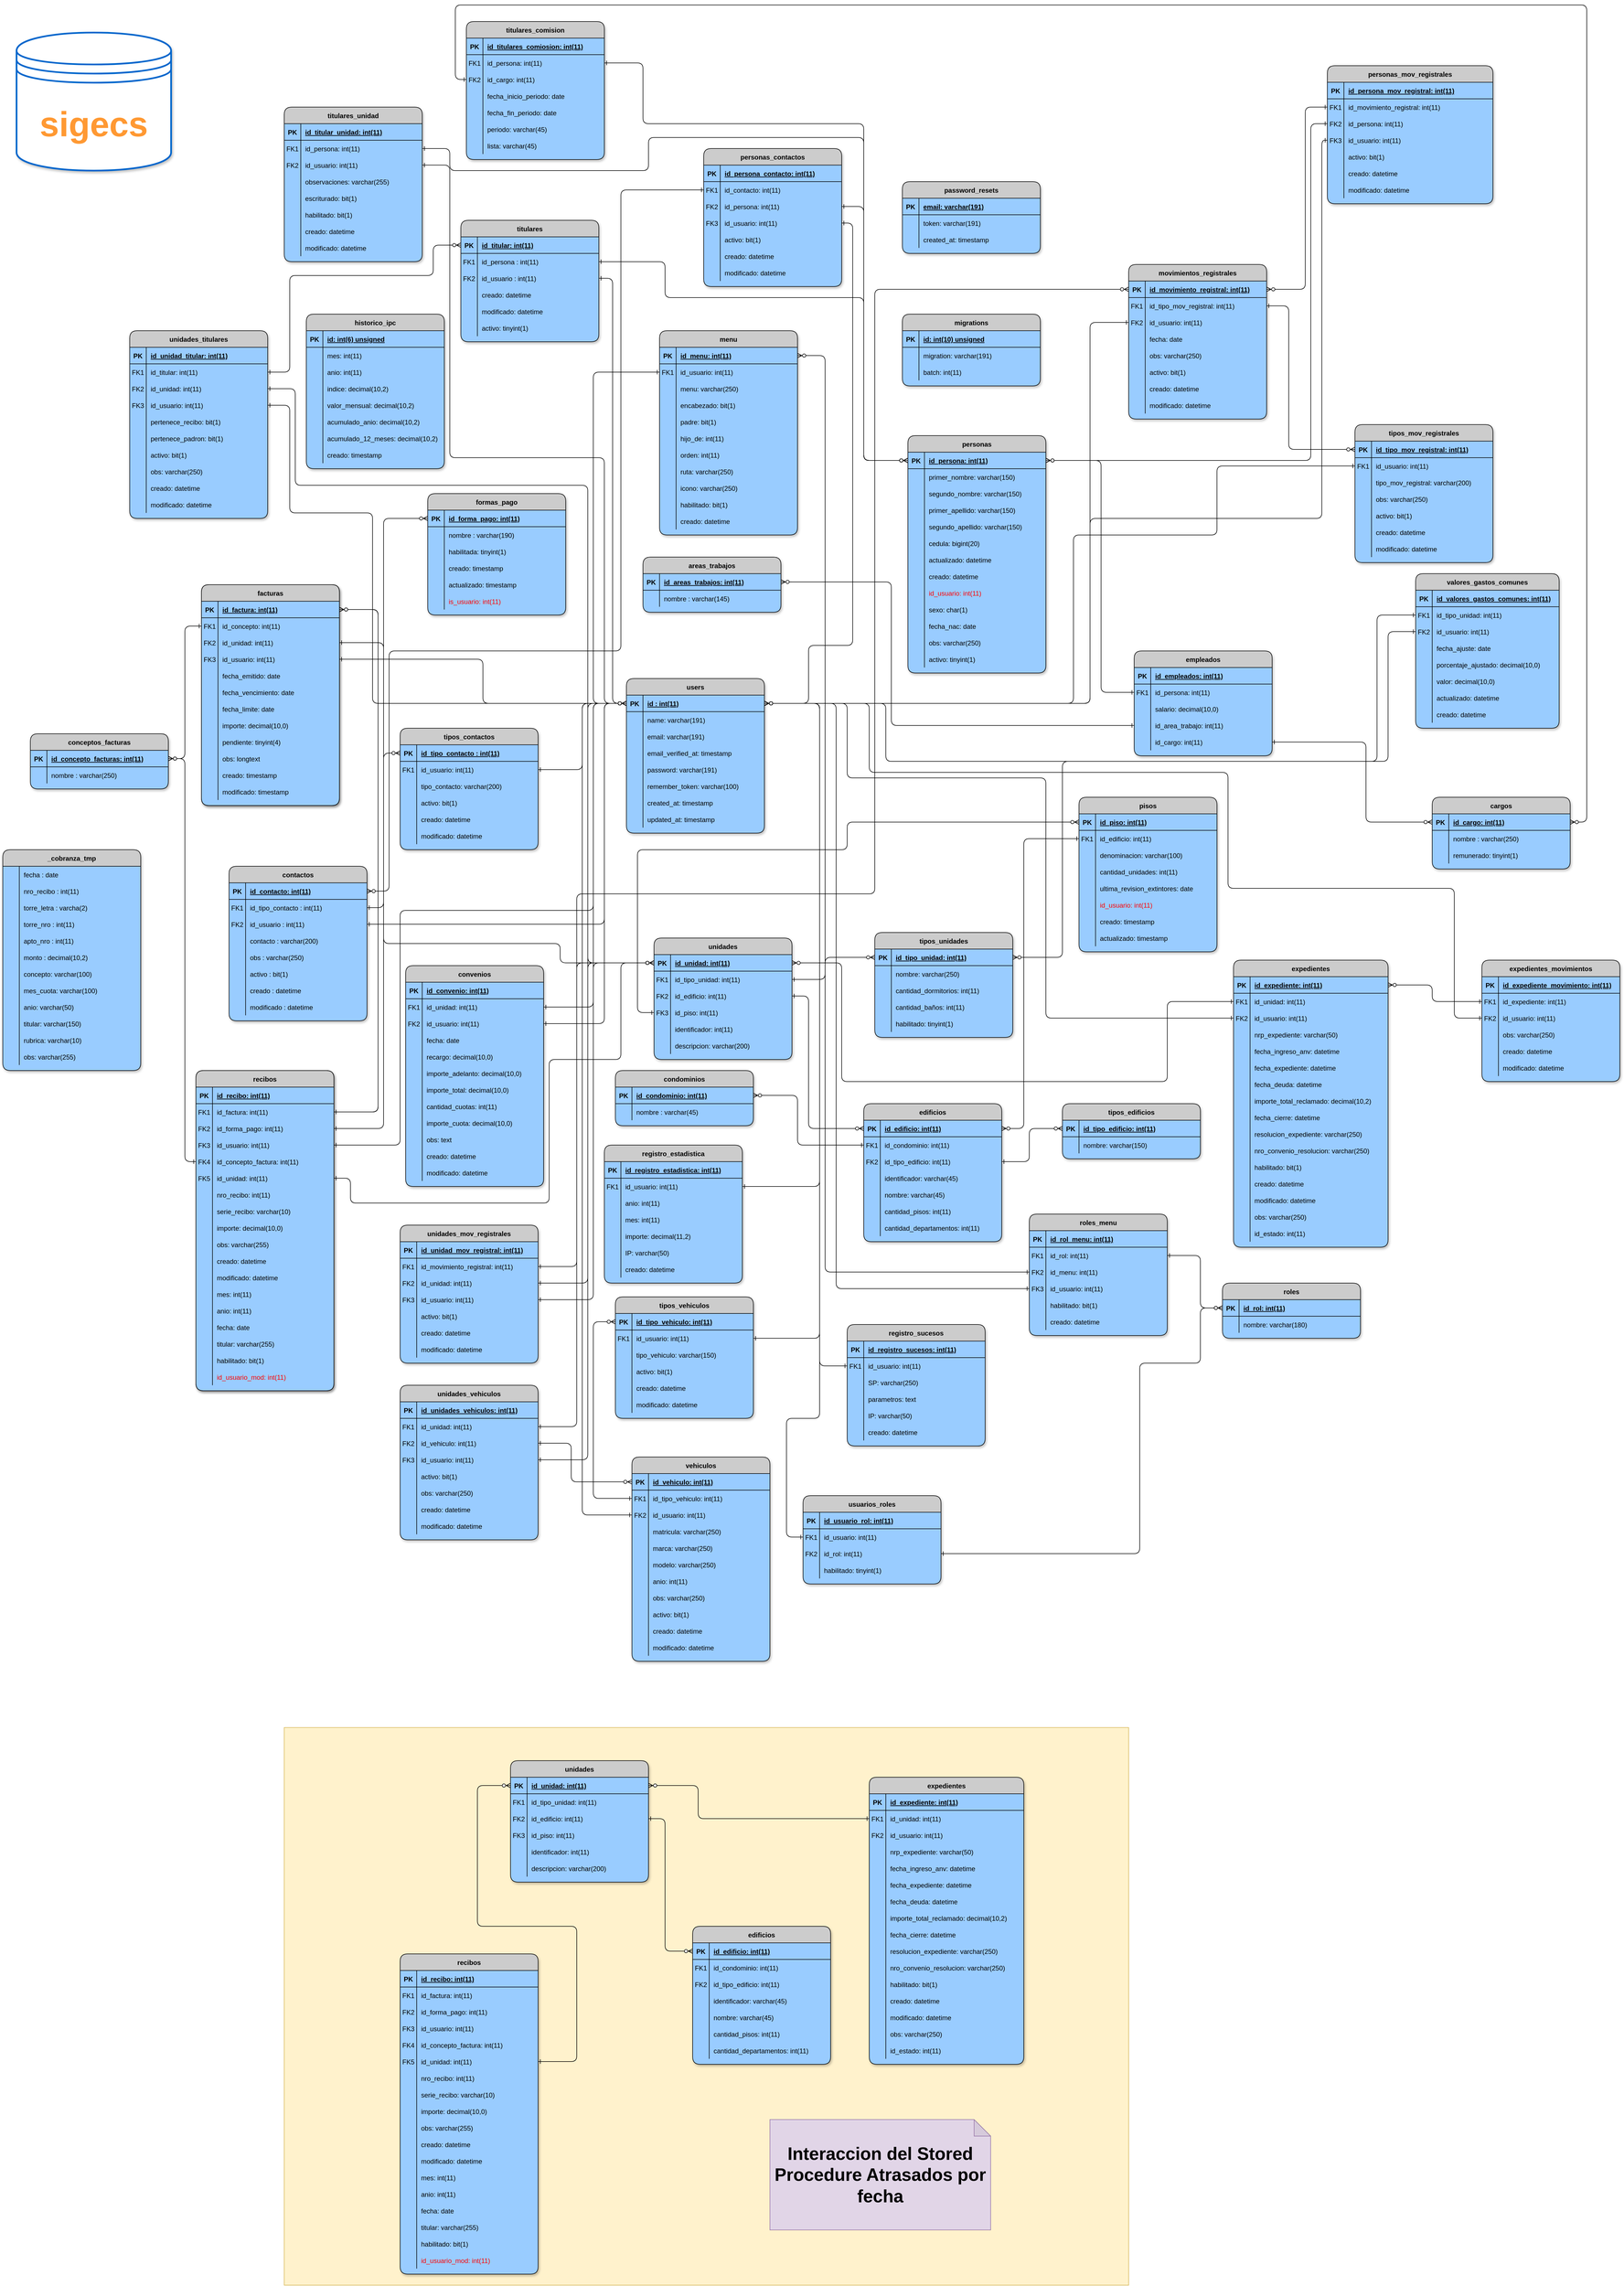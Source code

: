<mxfile version="15.1.3" type="device"><diagram id="R2lEEEUBdFMjLlhIrx00" name="Page-1"><mxGraphModel dx="2844" dy="3844" grid="1" gridSize="10" guides="1" tooltips="1" connect="1" arrows="1" fold="1" page="1" pageScale="1" pageWidth="850" pageHeight="1100" math="0" shadow="0" extFonts="Permanent Marker^https://fonts.googleapis.com/css?family=Permanent+Marker"><root><mxCell id="0"/><mxCell id="1" parent="0"/><mxCell id="xw_eZB7xv931nm0AwxdV-3" value="" style="rounded=0;whiteSpace=wrap;html=1;fillColor=#fff2cc;strokeColor=#d6b656;" parent="1" vertex="1"><mxGeometry x="910" y="1180" width="1530" height="1010" as="geometry"/></mxCell><mxCell id="9tRmwD3CpZMtdojAvE4U-1" value="_cobranza_tmp" style="shape=table;startSize=30;container=1;collapsible=1;childLayout=tableLayout;fixedRows=1;rowLines=0;fontStyle=1;align=center;resizeLast=1;verticalAlign=middle;shadow=1;sketch=0;rounded=1;swimlaneFillColor=#99CCFF;fillColor=#CCCCCC;" parent="1" vertex="1"><mxGeometry x="400" y="-410" width="250" height="400" as="geometry"/></mxCell><mxCell id="9tRmwD3CpZMtdojAvE4U-5" value="" style="shape=partialRectangle;collapsible=0;dropTarget=0;pointerEvents=0;fillColor=none;points=[[0,0.5],[1,0.5]];portConstraint=eastwest;top=0;left=0;right=0;bottom=0;" parent="9tRmwD3CpZMtdojAvE4U-1" vertex="1"><mxGeometry y="30" width="250" height="30" as="geometry"/></mxCell><mxCell id="9tRmwD3CpZMtdojAvE4U-6" value="" style="shape=partialRectangle;overflow=hidden;connectable=0;fillColor=none;top=0;left=0;bottom=0;right=0;" parent="9tRmwD3CpZMtdojAvE4U-5" vertex="1"><mxGeometry width="30" height="30" as="geometry"/></mxCell><mxCell id="9tRmwD3CpZMtdojAvE4U-7" value="fecha : date" style="shape=partialRectangle;overflow=hidden;connectable=0;fillColor=none;top=0;left=0;bottom=0;right=0;align=left;spacingLeft=6;" parent="9tRmwD3CpZMtdojAvE4U-5" vertex="1"><mxGeometry x="30" width="220" height="30" as="geometry"/></mxCell><mxCell id="9tRmwD3CpZMtdojAvE4U-21" value="" style="shape=partialRectangle;collapsible=0;dropTarget=0;pointerEvents=0;fillColor=none;points=[[0,0.5],[1,0.5]];portConstraint=eastwest;top=0;left=0;right=0;bottom=0;" parent="9tRmwD3CpZMtdojAvE4U-1" vertex="1"><mxGeometry y="60" width="250" height="30" as="geometry"/></mxCell><mxCell id="9tRmwD3CpZMtdojAvE4U-22" value="" style="shape=partialRectangle;overflow=hidden;connectable=0;fillColor=none;top=0;left=0;bottom=0;right=0;" parent="9tRmwD3CpZMtdojAvE4U-21" vertex="1"><mxGeometry width="30" height="30" as="geometry"/></mxCell><mxCell id="9tRmwD3CpZMtdojAvE4U-23" value="nro_recibo : int(11)" style="shape=partialRectangle;overflow=hidden;connectable=0;fillColor=none;top=0;left=0;bottom=0;right=0;align=left;spacingLeft=6;" parent="9tRmwD3CpZMtdojAvE4U-21" vertex="1"><mxGeometry x="30" width="220" height="30" as="geometry"/></mxCell><mxCell id="9tRmwD3CpZMtdojAvE4U-8" value="" style="shape=partialRectangle;collapsible=0;dropTarget=0;pointerEvents=0;fillColor=none;points=[[0,0.5],[1,0.5]];portConstraint=eastwest;top=0;left=0;right=0;bottom=0;" parent="9tRmwD3CpZMtdojAvE4U-1" vertex="1"><mxGeometry y="90" width="250" height="30" as="geometry"/></mxCell><mxCell id="9tRmwD3CpZMtdojAvE4U-9" value="" style="shape=partialRectangle;overflow=hidden;connectable=0;fillColor=none;top=0;left=0;bottom=0;right=0;" parent="9tRmwD3CpZMtdojAvE4U-8" vertex="1"><mxGeometry width="30" height="30" as="geometry"/></mxCell><mxCell id="9tRmwD3CpZMtdojAvE4U-10" value="torre_letra : varcha(2)" style="shape=partialRectangle;overflow=hidden;connectable=0;fillColor=none;top=0;left=0;bottom=0;right=0;align=left;spacingLeft=6;" parent="9tRmwD3CpZMtdojAvE4U-8" vertex="1"><mxGeometry x="30" width="220" height="30" as="geometry"/></mxCell><mxCell id="9tRmwD3CpZMtdojAvE4U-24" value="" style="shape=partialRectangle;collapsible=0;dropTarget=0;pointerEvents=0;fillColor=none;points=[[0,0.5],[1,0.5]];portConstraint=eastwest;top=0;left=0;right=0;bottom=0;" parent="9tRmwD3CpZMtdojAvE4U-1" vertex="1"><mxGeometry y="120" width="250" height="30" as="geometry"/></mxCell><mxCell id="9tRmwD3CpZMtdojAvE4U-25" value="" style="shape=partialRectangle;overflow=hidden;connectable=0;fillColor=none;top=0;left=0;bottom=0;right=0;" parent="9tRmwD3CpZMtdojAvE4U-24" vertex="1"><mxGeometry width="30" height="30" as="geometry"/></mxCell><mxCell id="9tRmwD3CpZMtdojAvE4U-26" value="torre_nro : int(11)" style="shape=partialRectangle;overflow=hidden;connectable=0;fillColor=none;top=0;left=0;bottom=0;right=0;align=left;spacingLeft=6;" parent="9tRmwD3CpZMtdojAvE4U-24" vertex="1"><mxGeometry x="30" width="220" height="30" as="geometry"/></mxCell><mxCell id="9tRmwD3CpZMtdojAvE4U-28" value="" style="shape=partialRectangle;collapsible=0;dropTarget=0;pointerEvents=0;fillColor=none;points=[[0,0.5],[1,0.5]];portConstraint=eastwest;top=0;left=0;right=0;bottom=0;" parent="9tRmwD3CpZMtdojAvE4U-1" vertex="1"><mxGeometry y="150" width="250" height="30" as="geometry"/></mxCell><mxCell id="9tRmwD3CpZMtdojAvE4U-29" value="" style="shape=partialRectangle;overflow=hidden;connectable=0;fillColor=none;top=0;left=0;bottom=0;right=0;" parent="9tRmwD3CpZMtdojAvE4U-28" vertex="1"><mxGeometry width="30" height="30" as="geometry"/></mxCell><mxCell id="9tRmwD3CpZMtdojAvE4U-30" value="apto_nro : int(11)" style="shape=partialRectangle;overflow=hidden;connectable=0;fillColor=none;top=0;left=0;bottom=0;right=0;align=left;spacingLeft=6;" parent="9tRmwD3CpZMtdojAvE4U-28" vertex="1"><mxGeometry x="30" width="220" height="30" as="geometry"/></mxCell><mxCell id="9tRmwD3CpZMtdojAvE4U-31" value="" style="shape=partialRectangle;collapsible=0;dropTarget=0;pointerEvents=0;fillColor=none;points=[[0,0.5],[1,0.5]];portConstraint=eastwest;top=0;left=0;right=0;bottom=0;" parent="9tRmwD3CpZMtdojAvE4U-1" vertex="1"><mxGeometry y="180" width="250" height="30" as="geometry"/></mxCell><mxCell id="9tRmwD3CpZMtdojAvE4U-32" value="" style="shape=partialRectangle;overflow=hidden;connectable=0;fillColor=none;top=0;left=0;bottom=0;right=0;" parent="9tRmwD3CpZMtdojAvE4U-31" vertex="1"><mxGeometry width="30" height="30" as="geometry"/></mxCell><mxCell id="9tRmwD3CpZMtdojAvE4U-33" value="monto : decimal(10,2)" style="shape=partialRectangle;overflow=hidden;connectable=0;fillColor=none;top=0;left=0;bottom=0;right=0;align=left;spacingLeft=6;" parent="9tRmwD3CpZMtdojAvE4U-31" vertex="1"><mxGeometry x="30" width="220" height="30" as="geometry"/></mxCell><mxCell id="9tRmwD3CpZMtdojAvE4U-34" value="" style="shape=partialRectangle;collapsible=0;dropTarget=0;pointerEvents=0;fillColor=none;points=[[0,0.5],[1,0.5]];portConstraint=eastwest;top=0;left=0;right=0;bottom=0;" parent="9tRmwD3CpZMtdojAvE4U-1" vertex="1"><mxGeometry y="210" width="250" height="30" as="geometry"/></mxCell><mxCell id="9tRmwD3CpZMtdojAvE4U-35" value="" style="shape=partialRectangle;overflow=hidden;connectable=0;fillColor=none;top=0;left=0;bottom=0;right=0;" parent="9tRmwD3CpZMtdojAvE4U-34" vertex="1"><mxGeometry width="30" height="30" as="geometry"/></mxCell><mxCell id="9tRmwD3CpZMtdojAvE4U-36" value="concepto: varchar(100)" style="shape=partialRectangle;overflow=hidden;connectable=0;fillColor=none;top=0;left=0;bottom=0;right=0;align=left;spacingLeft=6;" parent="9tRmwD3CpZMtdojAvE4U-34" vertex="1"><mxGeometry x="30" width="220" height="30" as="geometry"/></mxCell><mxCell id="9tRmwD3CpZMtdojAvE4U-37" value="" style="shape=partialRectangle;collapsible=0;dropTarget=0;pointerEvents=0;fillColor=none;points=[[0,0.5],[1,0.5]];portConstraint=eastwest;top=0;left=0;right=0;bottom=0;" parent="9tRmwD3CpZMtdojAvE4U-1" vertex="1"><mxGeometry y="240" width="250" height="30" as="geometry"/></mxCell><mxCell id="9tRmwD3CpZMtdojAvE4U-38" value="" style="shape=partialRectangle;overflow=hidden;connectable=0;fillColor=none;top=0;left=0;bottom=0;right=0;" parent="9tRmwD3CpZMtdojAvE4U-37" vertex="1"><mxGeometry width="30" height="30" as="geometry"/></mxCell><mxCell id="9tRmwD3CpZMtdojAvE4U-39" value="mes_cuota: varchar(100)" style="shape=partialRectangle;overflow=hidden;connectable=0;fillColor=none;top=0;left=0;bottom=0;right=0;align=left;spacingLeft=6;" parent="9tRmwD3CpZMtdojAvE4U-37" vertex="1"><mxGeometry x="30" width="220" height="30" as="geometry"/></mxCell><mxCell id="9tRmwD3CpZMtdojAvE4U-40" value="" style="shape=partialRectangle;collapsible=0;dropTarget=0;pointerEvents=0;fillColor=none;points=[[0,0.5],[1,0.5]];portConstraint=eastwest;top=0;left=0;right=0;bottom=0;" parent="9tRmwD3CpZMtdojAvE4U-1" vertex="1"><mxGeometry y="270" width="250" height="30" as="geometry"/></mxCell><mxCell id="9tRmwD3CpZMtdojAvE4U-41" value="" style="shape=partialRectangle;overflow=hidden;connectable=0;fillColor=none;top=0;left=0;bottom=0;right=0;" parent="9tRmwD3CpZMtdojAvE4U-40" vertex="1"><mxGeometry width="30" height="30" as="geometry"/></mxCell><mxCell id="9tRmwD3CpZMtdojAvE4U-42" value="anio: varchar(50)" style="shape=partialRectangle;overflow=hidden;connectable=0;fillColor=none;top=0;left=0;bottom=0;right=0;align=left;spacingLeft=6;" parent="9tRmwD3CpZMtdojAvE4U-40" vertex="1"><mxGeometry x="30" width="220" height="30" as="geometry"/></mxCell><mxCell id="9tRmwD3CpZMtdojAvE4U-43" value="" style="shape=partialRectangle;collapsible=0;dropTarget=0;pointerEvents=0;fillColor=none;points=[[0,0.5],[1,0.5]];portConstraint=eastwest;top=0;left=0;right=0;bottom=0;" parent="9tRmwD3CpZMtdojAvE4U-1" vertex="1"><mxGeometry y="300" width="250" height="30" as="geometry"/></mxCell><mxCell id="9tRmwD3CpZMtdojAvE4U-44" value="" style="shape=partialRectangle;overflow=hidden;connectable=0;fillColor=none;top=0;left=0;bottom=0;right=0;" parent="9tRmwD3CpZMtdojAvE4U-43" vertex="1"><mxGeometry width="30" height="30" as="geometry"/></mxCell><mxCell id="9tRmwD3CpZMtdojAvE4U-45" value="titular: varchar(150)" style="shape=partialRectangle;overflow=hidden;connectable=0;fillColor=none;top=0;left=0;bottom=0;right=0;align=left;spacingLeft=6;" parent="9tRmwD3CpZMtdojAvE4U-43" vertex="1"><mxGeometry x="30" width="220" height="30" as="geometry"/></mxCell><mxCell id="9tRmwD3CpZMtdojAvE4U-46" value="" style="shape=partialRectangle;collapsible=0;dropTarget=0;pointerEvents=0;fillColor=none;points=[[0,0.5],[1,0.5]];portConstraint=eastwest;top=0;left=0;right=0;bottom=0;" parent="9tRmwD3CpZMtdojAvE4U-1" vertex="1"><mxGeometry y="330" width="250" height="30" as="geometry"/></mxCell><mxCell id="9tRmwD3CpZMtdojAvE4U-47" value="" style="shape=partialRectangle;overflow=hidden;connectable=0;fillColor=none;top=0;left=0;bottom=0;right=0;" parent="9tRmwD3CpZMtdojAvE4U-46" vertex="1"><mxGeometry width="30" height="30" as="geometry"/></mxCell><mxCell id="9tRmwD3CpZMtdojAvE4U-48" value="rubrica: varchar(10)" style="shape=partialRectangle;overflow=hidden;connectable=0;fillColor=none;top=0;left=0;bottom=0;right=0;align=left;spacingLeft=6;" parent="9tRmwD3CpZMtdojAvE4U-46" vertex="1"><mxGeometry x="30" width="220" height="30" as="geometry"/></mxCell><mxCell id="9tRmwD3CpZMtdojAvE4U-49" value="" style="shape=partialRectangle;collapsible=0;dropTarget=0;pointerEvents=0;fillColor=none;points=[[0,0.5],[1,0.5]];portConstraint=eastwest;top=0;left=0;right=0;bottom=0;" parent="9tRmwD3CpZMtdojAvE4U-1" vertex="1"><mxGeometry y="360" width="250" height="30" as="geometry"/></mxCell><mxCell id="9tRmwD3CpZMtdojAvE4U-50" value="" style="shape=partialRectangle;overflow=hidden;connectable=0;fillColor=none;top=0;left=0;bottom=0;right=0;" parent="9tRmwD3CpZMtdojAvE4U-49" vertex="1"><mxGeometry width="30" height="30" as="geometry"/></mxCell><mxCell id="9tRmwD3CpZMtdojAvE4U-51" value="obs: varchar(255)" style="shape=partialRectangle;overflow=hidden;connectable=0;fillColor=none;top=0;left=0;bottom=0;right=0;align=left;spacingLeft=6;" parent="9tRmwD3CpZMtdojAvE4U-49" vertex="1"><mxGeometry x="30" width="220" height="30" as="geometry"/></mxCell><mxCell id="9tRmwD3CpZMtdojAvE4U-52" value="areas_trabajos" style="shape=table;startSize=30;container=1;collapsible=1;childLayout=tableLayout;fixedRows=1;rowLines=0;fontStyle=1;align=center;resizeLast=1;verticalAlign=middle;shadow=1;sketch=0;rounded=1;swimlaneFillColor=#99CCFF;fillColor=#CCCCCC;" parent="1" vertex="1"><mxGeometry x="1560" y="-940" width="250" height="100" as="geometry"/></mxCell><mxCell id="9tRmwD3CpZMtdojAvE4U-53" value="" style="shape=partialRectangle;collapsible=0;dropTarget=0;pointerEvents=0;fillColor=none;points=[[0,0.5],[1,0.5]];portConstraint=eastwest;top=0;left=0;right=0;bottom=1;" parent="9tRmwD3CpZMtdojAvE4U-52" vertex="1"><mxGeometry y="30" width="250" height="30" as="geometry"/></mxCell><mxCell id="9tRmwD3CpZMtdojAvE4U-54" value="PK" style="shape=partialRectangle;overflow=hidden;connectable=0;fillColor=none;top=0;left=0;bottom=0;right=0;fontStyle=1" parent="9tRmwD3CpZMtdojAvE4U-53" vertex="1"><mxGeometry width="30" height="30" as="geometry"/></mxCell><mxCell id="9tRmwD3CpZMtdojAvE4U-55" value="id_areas_trabajos: int(11)" style="shape=partialRectangle;overflow=hidden;connectable=0;fillColor=none;top=0;left=0;bottom=0;right=0;align=left;spacingLeft=6;fontStyle=5" parent="9tRmwD3CpZMtdojAvE4U-53" vertex="1"><mxGeometry x="30" width="220" height="30" as="geometry"/></mxCell><mxCell id="9tRmwD3CpZMtdojAvE4U-56" value="" style="shape=partialRectangle;collapsible=0;dropTarget=0;pointerEvents=0;fillColor=none;points=[[0,0.5],[1,0.5]];portConstraint=eastwest;top=0;left=0;right=0;bottom=0;" parent="9tRmwD3CpZMtdojAvE4U-52" vertex="1"><mxGeometry y="60" width="250" height="30" as="geometry"/></mxCell><mxCell id="9tRmwD3CpZMtdojAvE4U-57" value="" style="shape=partialRectangle;overflow=hidden;connectable=0;fillColor=none;top=0;left=0;bottom=0;right=0;" parent="9tRmwD3CpZMtdojAvE4U-56" vertex="1"><mxGeometry width="30" height="30" as="geometry"/></mxCell><mxCell id="9tRmwD3CpZMtdojAvE4U-58" value="nombre : varchar(145)" style="shape=partialRectangle;overflow=hidden;connectable=0;fillColor=none;top=0;left=0;bottom=0;right=0;align=left;spacingLeft=6;" parent="9tRmwD3CpZMtdojAvE4U-56" vertex="1"><mxGeometry x="30" width="220" height="30" as="geometry"/></mxCell><mxCell id="9tRmwD3CpZMtdojAvE4U-106" value="cargos" style="shape=table;startSize=30;container=1;collapsible=1;childLayout=tableLayout;fixedRows=1;rowLines=0;fontStyle=1;align=center;resizeLast=1;verticalAlign=middle;shadow=1;sketch=0;rounded=1;swimlaneFillColor=#99CCFF;fillColor=#CCCCCC;" parent="1" vertex="1"><mxGeometry x="2990" y="-505" width="250" height="130" as="geometry"/></mxCell><mxCell id="9tRmwD3CpZMtdojAvE4U-107" value="" style="shape=partialRectangle;collapsible=0;dropTarget=0;pointerEvents=0;fillColor=none;points=[[0,0.5],[1,0.5]];portConstraint=eastwest;top=0;left=0;right=0;bottom=1;" parent="9tRmwD3CpZMtdojAvE4U-106" vertex="1"><mxGeometry y="30" width="250" height="30" as="geometry"/></mxCell><mxCell id="9tRmwD3CpZMtdojAvE4U-108" value="PK" style="shape=partialRectangle;overflow=hidden;connectable=0;fillColor=none;top=0;left=0;bottom=0;right=0;fontStyle=1" parent="9tRmwD3CpZMtdojAvE4U-107" vertex="1"><mxGeometry width="30" height="30" as="geometry"/></mxCell><mxCell id="9tRmwD3CpZMtdojAvE4U-109" value="id_cargo: int(11)" style="shape=partialRectangle;overflow=hidden;connectable=0;fillColor=none;top=0;left=0;bottom=0;right=0;align=left;spacingLeft=6;fontStyle=5" parent="9tRmwD3CpZMtdojAvE4U-107" vertex="1"><mxGeometry x="30" width="220" height="30" as="geometry"/></mxCell><mxCell id="9tRmwD3CpZMtdojAvE4U-110" value="" style="shape=partialRectangle;collapsible=0;dropTarget=0;pointerEvents=0;fillColor=none;points=[[0,0.5],[1,0.5]];portConstraint=eastwest;top=0;left=0;right=0;bottom=0;" parent="9tRmwD3CpZMtdojAvE4U-106" vertex="1"><mxGeometry y="60" width="250" height="30" as="geometry"/></mxCell><mxCell id="9tRmwD3CpZMtdojAvE4U-111" value="" style="shape=partialRectangle;overflow=hidden;connectable=0;fillColor=none;top=0;left=0;bottom=0;right=0;" parent="9tRmwD3CpZMtdojAvE4U-110" vertex="1"><mxGeometry width="30" height="30" as="geometry"/></mxCell><mxCell id="9tRmwD3CpZMtdojAvE4U-112" value="nombre : varchar(250)" style="shape=partialRectangle;overflow=hidden;connectable=0;fillColor=none;top=0;left=0;bottom=0;right=0;align=left;spacingLeft=6;" parent="9tRmwD3CpZMtdojAvE4U-110" vertex="1"><mxGeometry x="30" width="220" height="30" as="geometry"/></mxCell><mxCell id="9tRmwD3CpZMtdojAvE4U-113" value="" style="shape=partialRectangle;collapsible=0;dropTarget=0;pointerEvents=0;fillColor=none;points=[[0,0.5],[1,0.5]];portConstraint=eastwest;top=0;left=0;right=0;bottom=0;" parent="9tRmwD3CpZMtdojAvE4U-106" vertex="1"><mxGeometry y="90" width="250" height="30" as="geometry"/></mxCell><mxCell id="9tRmwD3CpZMtdojAvE4U-114" value="" style="shape=partialRectangle;overflow=hidden;connectable=0;fillColor=none;top=0;left=0;bottom=0;right=0;" parent="9tRmwD3CpZMtdojAvE4U-113" vertex="1"><mxGeometry width="30" height="30" as="geometry"/></mxCell><mxCell id="9tRmwD3CpZMtdojAvE4U-115" value="remunerado: tinyint(1)" style="shape=partialRectangle;overflow=hidden;connectable=0;fillColor=none;top=0;left=0;bottom=0;right=0;align=left;spacingLeft=6;" parent="9tRmwD3CpZMtdojAvE4U-113" vertex="1"><mxGeometry x="30" width="220" height="30" as="geometry"/></mxCell><mxCell id="9tRmwD3CpZMtdojAvE4U-116" value="conceptos_facturas" style="shape=table;startSize=30;container=1;collapsible=1;childLayout=tableLayout;fixedRows=1;rowLines=0;fontStyle=1;align=center;resizeLast=1;verticalAlign=middle;shadow=1;sketch=0;rounded=1;swimlaneFillColor=#99CCFF;fillColor=#CCCCCC;" parent="1" vertex="1"><mxGeometry x="450" y="-620" width="250" height="100" as="geometry"/></mxCell><mxCell id="9tRmwD3CpZMtdojAvE4U-117" value="" style="shape=partialRectangle;collapsible=0;dropTarget=0;pointerEvents=0;fillColor=none;points=[[0,0.5],[1,0.5]];portConstraint=eastwest;top=0;left=0;right=0;bottom=1;" parent="9tRmwD3CpZMtdojAvE4U-116" vertex="1"><mxGeometry y="30" width="250" height="30" as="geometry"/></mxCell><mxCell id="9tRmwD3CpZMtdojAvE4U-118" value="PK" style="shape=partialRectangle;overflow=hidden;connectable=0;fillColor=none;top=0;left=0;bottom=0;right=0;fontStyle=1" parent="9tRmwD3CpZMtdojAvE4U-117" vertex="1"><mxGeometry width="30" height="30" as="geometry"/></mxCell><mxCell id="9tRmwD3CpZMtdojAvE4U-119" value="id_concepto_facturas: int(11)" style="shape=partialRectangle;overflow=hidden;connectable=0;fillColor=none;top=0;left=0;bottom=0;right=0;align=left;spacingLeft=6;fontStyle=5" parent="9tRmwD3CpZMtdojAvE4U-117" vertex="1"><mxGeometry x="30" width="220" height="30" as="geometry"/></mxCell><mxCell id="9tRmwD3CpZMtdojAvE4U-120" value="" style="shape=partialRectangle;collapsible=0;dropTarget=0;pointerEvents=0;fillColor=none;points=[[0,0.5],[1,0.5]];portConstraint=eastwest;top=0;left=0;right=0;bottom=0;" parent="9tRmwD3CpZMtdojAvE4U-116" vertex="1"><mxGeometry y="60" width="250" height="30" as="geometry"/></mxCell><mxCell id="9tRmwD3CpZMtdojAvE4U-121" value="" style="shape=partialRectangle;overflow=hidden;connectable=0;fillColor=none;top=0;left=0;bottom=0;right=0;" parent="9tRmwD3CpZMtdojAvE4U-120" vertex="1"><mxGeometry width="30" height="30" as="geometry"/></mxCell><mxCell id="9tRmwD3CpZMtdojAvE4U-122" value="nombre : varchar(250)" style="shape=partialRectangle;overflow=hidden;connectable=0;fillColor=none;top=0;left=0;bottom=0;right=0;align=left;spacingLeft=6;" parent="9tRmwD3CpZMtdojAvE4U-120" vertex="1"><mxGeometry x="30" width="220" height="30" as="geometry"/></mxCell><mxCell id="9tRmwD3CpZMtdojAvE4U-126" value="condominios" style="shape=table;startSize=30;container=1;collapsible=1;childLayout=tableLayout;fixedRows=1;rowLines=0;fontStyle=1;align=center;resizeLast=1;verticalAlign=middle;shadow=1;sketch=0;rounded=1;swimlaneFillColor=#99CCFF;fillColor=#CCCCCC;" parent="1" vertex="1"><mxGeometry x="1510" y="-10" width="250" height="100" as="geometry"/></mxCell><mxCell id="9tRmwD3CpZMtdojAvE4U-127" value="" style="shape=partialRectangle;collapsible=0;dropTarget=0;pointerEvents=0;fillColor=none;points=[[0,0.5],[1,0.5]];portConstraint=eastwest;top=0;left=0;right=0;bottom=1;" parent="9tRmwD3CpZMtdojAvE4U-126" vertex="1"><mxGeometry y="30" width="250" height="30" as="geometry"/></mxCell><mxCell id="9tRmwD3CpZMtdojAvE4U-128" value="PK" style="shape=partialRectangle;overflow=hidden;connectable=0;fillColor=none;top=0;left=0;bottom=0;right=0;fontStyle=1" parent="9tRmwD3CpZMtdojAvE4U-127" vertex="1"><mxGeometry width="30" height="30" as="geometry"/></mxCell><mxCell id="9tRmwD3CpZMtdojAvE4U-129" value="id_condominio: int(11)" style="shape=partialRectangle;overflow=hidden;connectable=0;fillColor=none;top=0;left=0;bottom=0;right=0;align=left;spacingLeft=6;fontStyle=5" parent="9tRmwD3CpZMtdojAvE4U-127" vertex="1"><mxGeometry x="30" width="220" height="30" as="geometry"/></mxCell><mxCell id="9tRmwD3CpZMtdojAvE4U-130" value="" style="shape=partialRectangle;collapsible=0;dropTarget=0;pointerEvents=0;fillColor=none;points=[[0,0.5],[1,0.5]];portConstraint=eastwest;top=0;left=0;right=0;bottom=0;" parent="9tRmwD3CpZMtdojAvE4U-126" vertex="1"><mxGeometry y="60" width="250" height="30" as="geometry"/></mxCell><mxCell id="9tRmwD3CpZMtdojAvE4U-131" value="" style="shape=partialRectangle;overflow=hidden;connectable=0;fillColor=none;top=0;left=0;bottom=0;right=0;" parent="9tRmwD3CpZMtdojAvE4U-130" vertex="1"><mxGeometry width="30" height="30" as="geometry"/></mxCell><mxCell id="9tRmwD3CpZMtdojAvE4U-132" value="nombre : varchar(45)" style="shape=partialRectangle;overflow=hidden;connectable=0;fillColor=none;top=0;left=0;bottom=0;right=0;align=left;spacingLeft=6;" parent="9tRmwD3CpZMtdojAvE4U-130" vertex="1"><mxGeometry x="30" width="220" height="30" as="geometry"/></mxCell><mxCell id="9tRmwD3CpZMtdojAvE4U-133" value="contactos" style="shape=table;startSize=30;container=1;collapsible=1;childLayout=tableLayout;fixedRows=1;rowLines=0;fontStyle=1;align=center;resizeLast=1;verticalAlign=middle;shadow=1;sketch=0;rounded=1;swimlaneFillColor=#99CCFF;fillColor=#CCCCCC;" parent="1" vertex="1"><mxGeometry x="810" y="-380" width="250" height="280" as="geometry"/></mxCell><mxCell id="9tRmwD3CpZMtdojAvE4U-134" value="" style="shape=partialRectangle;collapsible=0;dropTarget=0;pointerEvents=0;fillColor=none;points=[[0,0.5],[1,0.5]];portConstraint=eastwest;top=0;left=0;right=0;bottom=1;" parent="9tRmwD3CpZMtdojAvE4U-133" vertex="1"><mxGeometry y="30" width="250" height="30" as="geometry"/></mxCell><mxCell id="9tRmwD3CpZMtdojAvE4U-135" value="PK" style="shape=partialRectangle;overflow=hidden;connectable=0;fillColor=none;top=0;left=0;bottom=0;right=0;fontStyle=1" parent="9tRmwD3CpZMtdojAvE4U-134" vertex="1"><mxGeometry width="30" height="30" as="geometry"/></mxCell><mxCell id="9tRmwD3CpZMtdojAvE4U-136" value="id_contacto: int(11)" style="shape=partialRectangle;overflow=hidden;connectable=0;fillColor=none;top=0;left=0;bottom=0;right=0;align=left;spacingLeft=6;fontStyle=5" parent="9tRmwD3CpZMtdojAvE4U-134" vertex="1"><mxGeometry x="30" width="220" height="30" as="geometry"/></mxCell><mxCell id="9tRmwD3CpZMtdojAvE4U-137" value="" style="shape=partialRectangle;collapsible=0;dropTarget=0;pointerEvents=0;fillColor=none;points=[[0,0.5],[1,0.5]];portConstraint=eastwest;top=0;left=0;right=0;bottom=0;" parent="9tRmwD3CpZMtdojAvE4U-133" vertex="1"><mxGeometry y="60" width="250" height="30" as="geometry"/></mxCell><mxCell id="9tRmwD3CpZMtdojAvE4U-138" value="FK1" style="shape=partialRectangle;overflow=hidden;connectable=0;fillColor=none;top=0;left=0;bottom=0;right=0;" parent="9tRmwD3CpZMtdojAvE4U-137" vertex="1"><mxGeometry width="30" height="30" as="geometry"/></mxCell><mxCell id="9tRmwD3CpZMtdojAvE4U-139" value="id_tipo_contacto : int(11)" style="shape=partialRectangle;overflow=hidden;connectable=0;fillColor=none;top=0;left=0;bottom=0;right=0;align=left;spacingLeft=6;" parent="9tRmwD3CpZMtdojAvE4U-137" vertex="1"><mxGeometry x="30" width="220" height="30" as="geometry"/></mxCell><mxCell id="9tRmwD3CpZMtdojAvE4U-192" value="" style="shape=partialRectangle;collapsible=0;dropTarget=0;pointerEvents=0;fillColor=none;points=[[0,0.5],[1,0.5]];portConstraint=eastwest;top=0;left=0;right=0;bottom=0;" parent="9tRmwD3CpZMtdojAvE4U-133" vertex="1"><mxGeometry y="90" width="250" height="30" as="geometry"/></mxCell><mxCell id="9tRmwD3CpZMtdojAvE4U-193" value="FK2" style="shape=partialRectangle;overflow=hidden;connectable=0;fillColor=none;top=0;left=0;bottom=0;right=0;" parent="9tRmwD3CpZMtdojAvE4U-192" vertex="1"><mxGeometry width="30" height="30" as="geometry"/></mxCell><mxCell id="9tRmwD3CpZMtdojAvE4U-194" value="id_usuario : int(11)" style="shape=partialRectangle;overflow=hidden;connectable=0;fillColor=none;top=0;left=0;bottom=0;right=0;align=left;spacingLeft=6;" parent="9tRmwD3CpZMtdojAvE4U-192" vertex="1"><mxGeometry x="30" width="220" height="30" as="geometry"/></mxCell><mxCell id="9tRmwD3CpZMtdojAvE4U-197" value="" style="shape=partialRectangle;collapsible=0;dropTarget=0;pointerEvents=0;fillColor=none;points=[[0,0.5],[1,0.5]];portConstraint=eastwest;top=0;left=0;right=0;bottom=0;" parent="9tRmwD3CpZMtdojAvE4U-133" vertex="1"><mxGeometry y="120" width="250" height="30" as="geometry"/></mxCell><mxCell id="9tRmwD3CpZMtdojAvE4U-198" value="" style="shape=partialRectangle;overflow=hidden;connectable=0;fillColor=none;top=0;left=0;bottom=0;right=0;" parent="9tRmwD3CpZMtdojAvE4U-197" vertex="1"><mxGeometry width="30" height="30" as="geometry"/></mxCell><mxCell id="9tRmwD3CpZMtdojAvE4U-199" value="contacto : varchar(200)" style="shape=partialRectangle;overflow=hidden;connectable=0;fillColor=none;top=0;left=0;bottom=0;right=0;align=left;spacingLeft=6;" parent="9tRmwD3CpZMtdojAvE4U-197" vertex="1"><mxGeometry x="30" width="220" height="30" as="geometry"/></mxCell><mxCell id="9tRmwD3CpZMtdojAvE4U-200" value="" style="shape=partialRectangle;collapsible=0;dropTarget=0;pointerEvents=0;fillColor=none;points=[[0,0.5],[1,0.5]];portConstraint=eastwest;top=0;left=0;right=0;bottom=0;" parent="9tRmwD3CpZMtdojAvE4U-133" vertex="1"><mxGeometry y="150" width="250" height="30" as="geometry"/></mxCell><mxCell id="9tRmwD3CpZMtdojAvE4U-201" value="" style="shape=partialRectangle;overflow=hidden;connectable=0;fillColor=none;top=0;left=0;bottom=0;right=0;" parent="9tRmwD3CpZMtdojAvE4U-200" vertex="1"><mxGeometry width="30" height="30" as="geometry"/></mxCell><mxCell id="9tRmwD3CpZMtdojAvE4U-202" value="obs : varchar(250)" style="shape=partialRectangle;overflow=hidden;connectable=0;fillColor=none;top=0;left=0;bottom=0;right=0;align=left;spacingLeft=6;" parent="9tRmwD3CpZMtdojAvE4U-200" vertex="1"><mxGeometry x="30" width="220" height="30" as="geometry"/></mxCell><mxCell id="9tRmwD3CpZMtdojAvE4U-203" value="" style="shape=partialRectangle;collapsible=0;dropTarget=0;pointerEvents=0;fillColor=none;points=[[0,0.5],[1,0.5]];portConstraint=eastwest;top=0;left=0;right=0;bottom=0;" parent="9tRmwD3CpZMtdojAvE4U-133" vertex="1"><mxGeometry y="180" width="250" height="30" as="geometry"/></mxCell><mxCell id="9tRmwD3CpZMtdojAvE4U-204" value="" style="shape=partialRectangle;overflow=hidden;connectable=0;fillColor=none;top=0;left=0;bottom=0;right=0;" parent="9tRmwD3CpZMtdojAvE4U-203" vertex="1"><mxGeometry width="30" height="30" as="geometry"/></mxCell><mxCell id="9tRmwD3CpZMtdojAvE4U-205" value="activo : bit(1)" style="shape=partialRectangle;overflow=hidden;connectable=0;fillColor=none;top=0;left=0;bottom=0;right=0;align=left;spacingLeft=6;" parent="9tRmwD3CpZMtdojAvE4U-203" vertex="1"><mxGeometry x="30" width="220" height="30" as="geometry"/></mxCell><mxCell id="9tRmwD3CpZMtdojAvE4U-206" value="" style="shape=partialRectangle;collapsible=0;dropTarget=0;pointerEvents=0;fillColor=none;points=[[0,0.5],[1,0.5]];portConstraint=eastwest;top=0;left=0;right=0;bottom=0;" parent="9tRmwD3CpZMtdojAvE4U-133" vertex="1"><mxGeometry y="210" width="250" height="30" as="geometry"/></mxCell><mxCell id="9tRmwD3CpZMtdojAvE4U-207" value="" style="shape=partialRectangle;overflow=hidden;connectable=0;fillColor=none;top=0;left=0;bottom=0;right=0;" parent="9tRmwD3CpZMtdojAvE4U-206" vertex="1"><mxGeometry width="30" height="30" as="geometry"/></mxCell><mxCell id="9tRmwD3CpZMtdojAvE4U-208" value="creado : datetime" style="shape=partialRectangle;overflow=hidden;connectable=0;fillColor=none;top=0;left=0;bottom=0;right=0;align=left;spacingLeft=6;" parent="9tRmwD3CpZMtdojAvE4U-206" vertex="1"><mxGeometry x="30" width="220" height="30" as="geometry"/></mxCell><mxCell id="9tRmwD3CpZMtdojAvE4U-209" value="" style="shape=partialRectangle;collapsible=0;dropTarget=0;pointerEvents=0;fillColor=none;points=[[0,0.5],[1,0.5]];portConstraint=eastwest;top=0;left=0;right=0;bottom=0;" parent="9tRmwD3CpZMtdojAvE4U-133" vertex="1"><mxGeometry y="240" width="250" height="30" as="geometry"/></mxCell><mxCell id="9tRmwD3CpZMtdojAvE4U-210" value="" style="shape=partialRectangle;overflow=hidden;connectable=0;fillColor=none;top=0;left=0;bottom=0;right=0;" parent="9tRmwD3CpZMtdojAvE4U-209" vertex="1"><mxGeometry width="30" height="30" as="geometry"/></mxCell><mxCell id="9tRmwD3CpZMtdojAvE4U-211" value="modificado : datetime" style="shape=partialRectangle;overflow=hidden;connectable=0;fillColor=none;top=0;left=0;bottom=0;right=0;align=left;spacingLeft=6;" parent="9tRmwD3CpZMtdojAvE4U-209" vertex="1"><mxGeometry x="30" width="220" height="30" as="geometry"/></mxCell><mxCell id="9tRmwD3CpZMtdojAvE4U-141" value="tipos_contactos" style="shape=table;startSize=30;container=1;collapsible=1;childLayout=tableLayout;fixedRows=1;rowLines=0;fontStyle=1;align=center;resizeLast=1;verticalAlign=middle;shadow=1;sketch=0;rounded=1;swimlaneFillColor=#99CCFF;fillColor=#CCCCCC;" parent="1" vertex="1"><mxGeometry x="1120" y="-630" width="250" height="220" as="geometry"/></mxCell><mxCell id="9tRmwD3CpZMtdojAvE4U-142" value="" style="shape=partialRectangle;collapsible=0;dropTarget=0;pointerEvents=0;fillColor=none;points=[[0,0.5],[1,0.5]];portConstraint=eastwest;top=0;left=0;right=0;bottom=1;" parent="9tRmwD3CpZMtdojAvE4U-141" vertex="1"><mxGeometry y="30" width="250" height="30" as="geometry"/></mxCell><mxCell id="9tRmwD3CpZMtdojAvE4U-143" value="PK" style="shape=partialRectangle;overflow=hidden;connectable=0;fillColor=none;top=0;left=0;bottom=0;right=0;fontStyle=1" parent="9tRmwD3CpZMtdojAvE4U-142" vertex="1"><mxGeometry width="30" height="30" as="geometry"/></mxCell><mxCell id="9tRmwD3CpZMtdojAvE4U-144" value="id_tipo_contacto : int(11)" style="shape=partialRectangle;overflow=hidden;connectable=0;fillColor=none;top=0;left=0;bottom=0;right=0;align=left;spacingLeft=6;fontStyle=5" parent="9tRmwD3CpZMtdojAvE4U-142" vertex="1"><mxGeometry x="30" width="220" height="30" as="geometry"/></mxCell><mxCell id="9tRmwD3CpZMtdojAvE4U-145" value="" style="shape=partialRectangle;collapsible=0;dropTarget=0;pointerEvents=0;fillColor=none;points=[[0,0.5],[1,0.5]];portConstraint=eastwest;top=0;left=0;right=0;bottom=0;" parent="9tRmwD3CpZMtdojAvE4U-141" vertex="1"><mxGeometry y="60" width="250" height="30" as="geometry"/></mxCell><mxCell id="9tRmwD3CpZMtdojAvE4U-146" value="FK1" style="shape=partialRectangle;overflow=hidden;connectable=0;fillColor=none;top=0;left=0;bottom=0;right=0;" parent="9tRmwD3CpZMtdojAvE4U-145" vertex="1"><mxGeometry width="30" height="30" as="geometry"/></mxCell><mxCell id="9tRmwD3CpZMtdojAvE4U-147" value="id_usuario: int(11)" style="shape=partialRectangle;overflow=hidden;connectable=0;fillColor=none;top=0;left=0;bottom=0;right=0;align=left;spacingLeft=6;" parent="9tRmwD3CpZMtdojAvE4U-145" vertex="1"><mxGeometry x="30" width="220" height="30" as="geometry"/></mxCell><mxCell id="9tRmwD3CpZMtdojAvE4U-177" value="" style="shape=partialRectangle;collapsible=0;dropTarget=0;pointerEvents=0;fillColor=none;points=[[0,0.5],[1,0.5]];portConstraint=eastwest;top=0;left=0;right=0;bottom=0;" parent="9tRmwD3CpZMtdojAvE4U-141" vertex="1"><mxGeometry y="90" width="250" height="30" as="geometry"/></mxCell><mxCell id="9tRmwD3CpZMtdojAvE4U-178" value="" style="shape=partialRectangle;overflow=hidden;connectable=0;fillColor=none;top=0;left=0;bottom=0;right=0;" parent="9tRmwD3CpZMtdojAvE4U-177" vertex="1"><mxGeometry width="30" height="30" as="geometry"/></mxCell><mxCell id="9tRmwD3CpZMtdojAvE4U-179" value="tipo_contacto: varchar(200)" style="shape=partialRectangle;overflow=hidden;connectable=0;fillColor=none;top=0;left=0;bottom=0;right=0;align=left;spacingLeft=6;" parent="9tRmwD3CpZMtdojAvE4U-177" vertex="1"><mxGeometry x="30" width="220" height="30" as="geometry"/></mxCell><mxCell id="9tRmwD3CpZMtdojAvE4U-180" value="" style="shape=partialRectangle;collapsible=0;dropTarget=0;pointerEvents=0;fillColor=none;points=[[0,0.5],[1,0.5]];portConstraint=eastwest;top=0;left=0;right=0;bottom=0;" parent="9tRmwD3CpZMtdojAvE4U-141" vertex="1"><mxGeometry y="120" width="250" height="30" as="geometry"/></mxCell><mxCell id="9tRmwD3CpZMtdojAvE4U-181" value="" style="shape=partialRectangle;overflow=hidden;connectable=0;fillColor=none;top=0;left=0;bottom=0;right=0;" parent="9tRmwD3CpZMtdojAvE4U-180" vertex="1"><mxGeometry width="30" height="30" as="geometry"/></mxCell><mxCell id="9tRmwD3CpZMtdojAvE4U-182" value="activo: bit(1)" style="shape=partialRectangle;overflow=hidden;connectable=0;fillColor=none;top=0;left=0;bottom=0;right=0;align=left;spacingLeft=6;" parent="9tRmwD3CpZMtdojAvE4U-180" vertex="1"><mxGeometry x="30" width="220" height="30" as="geometry"/></mxCell><mxCell id="9tRmwD3CpZMtdojAvE4U-183" value="" style="shape=partialRectangle;collapsible=0;dropTarget=0;pointerEvents=0;fillColor=none;points=[[0,0.5],[1,0.5]];portConstraint=eastwest;top=0;left=0;right=0;bottom=0;" parent="9tRmwD3CpZMtdojAvE4U-141" vertex="1"><mxGeometry y="150" width="250" height="30" as="geometry"/></mxCell><mxCell id="9tRmwD3CpZMtdojAvE4U-184" value="" style="shape=partialRectangle;overflow=hidden;connectable=0;fillColor=none;top=0;left=0;bottom=0;right=0;" parent="9tRmwD3CpZMtdojAvE4U-183" vertex="1"><mxGeometry width="30" height="30" as="geometry"/></mxCell><mxCell id="9tRmwD3CpZMtdojAvE4U-185" value="creado: datetime" style="shape=partialRectangle;overflow=hidden;connectable=0;fillColor=none;top=0;left=0;bottom=0;right=0;align=left;spacingLeft=6;" parent="9tRmwD3CpZMtdojAvE4U-183" vertex="1"><mxGeometry x="30" width="220" height="30" as="geometry"/></mxCell><mxCell id="9tRmwD3CpZMtdojAvE4U-186" value="" style="shape=partialRectangle;collapsible=0;dropTarget=0;pointerEvents=0;fillColor=none;points=[[0,0.5],[1,0.5]];portConstraint=eastwest;top=0;left=0;right=0;bottom=0;" parent="9tRmwD3CpZMtdojAvE4U-141" vertex="1"><mxGeometry y="180" width="250" height="30" as="geometry"/></mxCell><mxCell id="9tRmwD3CpZMtdojAvE4U-187" value="" style="shape=partialRectangle;overflow=hidden;connectable=0;fillColor=none;top=0;left=0;bottom=0;right=0;" parent="9tRmwD3CpZMtdojAvE4U-186" vertex="1"><mxGeometry width="30" height="30" as="geometry"/></mxCell><mxCell id="9tRmwD3CpZMtdojAvE4U-188" value="modificado: datetime" style="shape=partialRectangle;overflow=hidden;connectable=0;fillColor=none;top=0;left=0;bottom=0;right=0;align=left;spacingLeft=6;" parent="9tRmwD3CpZMtdojAvE4U-186" vertex="1"><mxGeometry x="30" width="220" height="30" as="geometry"/></mxCell><mxCell id="9tRmwD3CpZMtdojAvE4U-148" value="" style="edgeStyle=entityRelationEdgeStyle;endArrow=ERzeroToMany;startArrow=ERone;endFill=1;startFill=0;exitX=1;exitY=0.5;exitDx=0;exitDy=0;entryX=0;entryY=0.5;entryDx=0;entryDy=0;" parent="1" source="9tRmwD3CpZMtdojAvE4U-137" target="9tRmwD3CpZMtdojAvE4U-142" edge="1"><mxGeometry width="100" height="100" relative="1" as="geometry"><mxPoint x="1090" y="-280" as="sourcePoint"/><mxPoint x="1090" y="-90" as="targetPoint"/></mxGeometry></mxCell><mxCell id="9tRmwD3CpZMtdojAvE4U-151" value="users" style="shape=table;startSize=30;container=1;collapsible=1;childLayout=tableLayout;fixedRows=1;rowLines=0;fontStyle=1;align=center;resizeLast=1;verticalAlign=middle;shadow=1;sketch=0;rounded=1;swimlaneFillColor=#99CCFF;fillColor=#CCCCCC;" parent="1" vertex="1"><mxGeometry x="1530" y="-720" width="250" height="280" as="geometry"/></mxCell><mxCell id="9tRmwD3CpZMtdojAvE4U-152" value="" style="shape=partialRectangle;collapsible=0;dropTarget=0;pointerEvents=0;fillColor=none;points=[[0,0.5],[1,0.5]];portConstraint=eastwest;top=0;left=0;right=0;bottom=1;" parent="9tRmwD3CpZMtdojAvE4U-151" vertex="1"><mxGeometry y="30" width="250" height="30" as="geometry"/></mxCell><mxCell id="9tRmwD3CpZMtdojAvE4U-153" value="PK" style="shape=partialRectangle;overflow=hidden;connectable=0;fillColor=none;top=0;left=0;bottom=0;right=0;fontStyle=1" parent="9tRmwD3CpZMtdojAvE4U-152" vertex="1"><mxGeometry width="30" height="30" as="geometry"/></mxCell><mxCell id="9tRmwD3CpZMtdojAvE4U-154" value="id : int(11)" style="shape=partialRectangle;overflow=hidden;connectable=0;fillColor=none;top=0;left=0;bottom=0;right=0;align=left;spacingLeft=6;fontStyle=5" parent="9tRmwD3CpZMtdojAvE4U-152" vertex="1"><mxGeometry x="30" width="220" height="30" as="geometry"/></mxCell><mxCell id="9tRmwD3CpZMtdojAvE4U-155" value="" style="shape=partialRectangle;collapsible=0;dropTarget=0;pointerEvents=0;fillColor=none;points=[[0,0.5],[1,0.5]];portConstraint=eastwest;top=0;left=0;right=0;bottom=0;" parent="9tRmwD3CpZMtdojAvE4U-151" vertex="1"><mxGeometry y="60" width="250" height="30" as="geometry"/></mxCell><mxCell id="9tRmwD3CpZMtdojAvE4U-156" value="" style="shape=partialRectangle;overflow=hidden;connectable=0;fillColor=none;top=0;left=0;bottom=0;right=0;" parent="9tRmwD3CpZMtdojAvE4U-155" vertex="1"><mxGeometry width="30" height="30" as="geometry"/></mxCell><mxCell id="9tRmwD3CpZMtdojAvE4U-157" value="name: varchar(191)" style="shape=partialRectangle;overflow=hidden;connectable=0;fillColor=none;top=0;left=0;bottom=0;right=0;align=left;spacingLeft=6;" parent="9tRmwD3CpZMtdojAvE4U-155" vertex="1"><mxGeometry x="30" width="220" height="30" as="geometry"/></mxCell><mxCell id="9tRmwD3CpZMtdojAvE4U-159" value="" style="shape=partialRectangle;collapsible=0;dropTarget=0;pointerEvents=0;fillColor=none;points=[[0,0.5],[1,0.5]];portConstraint=eastwest;top=0;left=0;right=0;bottom=0;" parent="9tRmwD3CpZMtdojAvE4U-151" vertex="1"><mxGeometry y="90" width="250" height="30" as="geometry"/></mxCell><mxCell id="9tRmwD3CpZMtdojAvE4U-160" value="" style="shape=partialRectangle;overflow=hidden;connectable=0;fillColor=none;top=0;left=0;bottom=0;right=0;" parent="9tRmwD3CpZMtdojAvE4U-159" vertex="1"><mxGeometry width="30" height="30" as="geometry"/></mxCell><mxCell id="9tRmwD3CpZMtdojAvE4U-161" value="email: varchar(191)" style="shape=partialRectangle;overflow=hidden;connectable=0;fillColor=none;top=0;left=0;bottom=0;right=0;align=left;spacingLeft=6;" parent="9tRmwD3CpZMtdojAvE4U-159" vertex="1"><mxGeometry x="30" width="220" height="30" as="geometry"/></mxCell><mxCell id="9tRmwD3CpZMtdojAvE4U-162" value="" style="shape=partialRectangle;collapsible=0;dropTarget=0;pointerEvents=0;fillColor=none;points=[[0,0.5],[1,0.5]];portConstraint=eastwest;top=0;left=0;right=0;bottom=0;" parent="9tRmwD3CpZMtdojAvE4U-151" vertex="1"><mxGeometry y="120" width="250" height="30" as="geometry"/></mxCell><mxCell id="9tRmwD3CpZMtdojAvE4U-163" value="" style="shape=partialRectangle;overflow=hidden;connectable=0;fillColor=none;top=0;left=0;bottom=0;right=0;" parent="9tRmwD3CpZMtdojAvE4U-162" vertex="1"><mxGeometry width="30" height="30" as="geometry"/></mxCell><mxCell id="9tRmwD3CpZMtdojAvE4U-164" value="email_verified_at: timestamp" style="shape=partialRectangle;overflow=hidden;connectable=0;fillColor=none;top=0;left=0;bottom=0;right=0;align=left;spacingLeft=6;" parent="9tRmwD3CpZMtdojAvE4U-162" vertex="1"><mxGeometry x="30" width="220" height="30" as="geometry"/></mxCell><mxCell id="9tRmwD3CpZMtdojAvE4U-165" value="" style="shape=partialRectangle;collapsible=0;dropTarget=0;pointerEvents=0;fillColor=none;points=[[0,0.5],[1,0.5]];portConstraint=eastwest;top=0;left=0;right=0;bottom=0;" parent="9tRmwD3CpZMtdojAvE4U-151" vertex="1"><mxGeometry y="150" width="250" height="30" as="geometry"/></mxCell><mxCell id="9tRmwD3CpZMtdojAvE4U-166" value="" style="shape=partialRectangle;overflow=hidden;connectable=0;fillColor=none;top=0;left=0;bottom=0;right=0;" parent="9tRmwD3CpZMtdojAvE4U-165" vertex="1"><mxGeometry width="30" height="30" as="geometry"/></mxCell><mxCell id="9tRmwD3CpZMtdojAvE4U-167" value="password: varchar(191)" style="shape=partialRectangle;overflow=hidden;connectable=0;fillColor=none;top=0;left=0;bottom=0;right=0;align=left;spacingLeft=6;" parent="9tRmwD3CpZMtdojAvE4U-165" vertex="1"><mxGeometry x="30" width="220" height="30" as="geometry"/></mxCell><mxCell id="9tRmwD3CpZMtdojAvE4U-168" value="" style="shape=partialRectangle;collapsible=0;dropTarget=0;pointerEvents=0;fillColor=none;points=[[0,0.5],[1,0.5]];portConstraint=eastwest;top=0;left=0;right=0;bottom=0;" parent="9tRmwD3CpZMtdojAvE4U-151" vertex="1"><mxGeometry y="180" width="250" height="30" as="geometry"/></mxCell><mxCell id="9tRmwD3CpZMtdojAvE4U-169" value="" style="shape=partialRectangle;overflow=hidden;connectable=0;fillColor=none;top=0;left=0;bottom=0;right=0;" parent="9tRmwD3CpZMtdojAvE4U-168" vertex="1"><mxGeometry width="30" height="30" as="geometry"/></mxCell><mxCell id="9tRmwD3CpZMtdojAvE4U-170" value="remember_token: varchar(100)" style="shape=partialRectangle;overflow=hidden;connectable=0;fillColor=none;top=0;left=0;bottom=0;right=0;align=left;spacingLeft=6;" parent="9tRmwD3CpZMtdojAvE4U-168" vertex="1"><mxGeometry x="30" width="220" height="30" as="geometry"/></mxCell><mxCell id="9tRmwD3CpZMtdojAvE4U-171" value="" style="shape=partialRectangle;collapsible=0;dropTarget=0;pointerEvents=0;fillColor=none;points=[[0,0.5],[1,0.5]];portConstraint=eastwest;top=0;left=0;right=0;bottom=0;" parent="9tRmwD3CpZMtdojAvE4U-151" vertex="1"><mxGeometry y="210" width="250" height="30" as="geometry"/></mxCell><mxCell id="9tRmwD3CpZMtdojAvE4U-172" value="" style="shape=partialRectangle;overflow=hidden;connectable=0;fillColor=none;top=0;left=0;bottom=0;right=0;" parent="9tRmwD3CpZMtdojAvE4U-171" vertex="1"><mxGeometry width="30" height="30" as="geometry"/></mxCell><mxCell id="9tRmwD3CpZMtdojAvE4U-173" value="created_at: timestamp" style="shape=partialRectangle;overflow=hidden;connectable=0;fillColor=none;top=0;left=0;bottom=0;right=0;align=left;spacingLeft=6;" parent="9tRmwD3CpZMtdojAvE4U-171" vertex="1"><mxGeometry x="30" width="220" height="30" as="geometry"/></mxCell><mxCell id="9tRmwD3CpZMtdojAvE4U-174" value="" style="shape=partialRectangle;collapsible=0;dropTarget=0;pointerEvents=0;fillColor=none;points=[[0,0.5],[1,0.5]];portConstraint=eastwest;top=0;left=0;right=0;bottom=0;" parent="9tRmwD3CpZMtdojAvE4U-151" vertex="1"><mxGeometry y="240" width="250" height="30" as="geometry"/></mxCell><mxCell id="9tRmwD3CpZMtdojAvE4U-175" value="" style="shape=partialRectangle;overflow=hidden;connectable=0;fillColor=none;top=0;left=0;bottom=0;right=0;" parent="9tRmwD3CpZMtdojAvE4U-174" vertex="1"><mxGeometry width="30" height="30" as="geometry"/></mxCell><mxCell id="9tRmwD3CpZMtdojAvE4U-176" value="updated_at: timestamp" style="shape=partialRectangle;overflow=hidden;connectable=0;fillColor=none;top=0;left=0;bottom=0;right=0;align=left;spacingLeft=6;" parent="9tRmwD3CpZMtdojAvE4U-174" vertex="1"><mxGeometry x="30" width="220" height="30" as="geometry"/></mxCell><mxCell id="9tRmwD3CpZMtdojAvE4U-158" value="" style="edgeStyle=orthogonalEdgeStyle;endArrow=ERzeroToMany;startArrow=ERone;endFill=1;startFill=0;exitX=1;exitY=0.5;exitDx=0;exitDy=0;entryX=0;entryY=0.5;entryDx=0;entryDy=0;" parent="1" source="9tRmwD3CpZMtdojAvE4U-145" target="9tRmwD3CpZMtdojAvE4U-152" edge="1"><mxGeometry width="100" height="100" relative="1" as="geometry"><mxPoint x="1450" y="-330" as="sourcePoint"/><mxPoint x="1520" y="-670" as="targetPoint"/></mxGeometry></mxCell><mxCell id="9tRmwD3CpZMtdojAvE4U-195" value="" style="edgeStyle=orthogonalEdgeStyle;endArrow=ERzeroToMany;startArrow=ERone;endFill=1;startFill=0;exitX=1;exitY=0.5;exitDx=0;exitDy=0;entryX=0;entryY=0.5;entryDx=0;entryDy=0;" parent="1" source="9tRmwD3CpZMtdojAvE4U-192" target="9tRmwD3CpZMtdojAvE4U-152" edge="1"><mxGeometry width="100" height="100" relative="1" as="geometry"><mxPoint x="1070" y="-295" as="sourcePoint"/><mxPoint x="1130" y="-575" as="targetPoint"/><Array as="points"><mxPoint x="1490" y="-275"/><mxPoint x="1490" y="-675"/></Array></mxGeometry></mxCell><mxCell id="9tRmwD3CpZMtdojAvE4U-212" value="convenios" style="shape=table;startSize=30;container=1;collapsible=1;childLayout=tableLayout;fixedRows=1;rowLines=0;fontStyle=1;align=center;resizeLast=1;verticalAlign=middle;shadow=1;sketch=0;rounded=1;swimlaneFillColor=#99CCFF;fillColor=#CCCCCC;" parent="1" vertex="1"><mxGeometry x="1130" y="-200" width="250" height="400" as="geometry"/></mxCell><mxCell id="9tRmwD3CpZMtdojAvE4U-213" value="" style="shape=partialRectangle;collapsible=0;dropTarget=0;pointerEvents=0;fillColor=none;points=[[0,0.5],[1,0.5]];portConstraint=eastwest;top=0;left=0;right=0;bottom=1;" parent="9tRmwD3CpZMtdojAvE4U-212" vertex="1"><mxGeometry y="30" width="250" height="30" as="geometry"/></mxCell><mxCell id="9tRmwD3CpZMtdojAvE4U-214" value="PK" style="shape=partialRectangle;overflow=hidden;connectable=0;fillColor=none;top=0;left=0;bottom=0;right=0;fontStyle=1" parent="9tRmwD3CpZMtdojAvE4U-213" vertex="1"><mxGeometry width="30" height="30" as="geometry"/></mxCell><mxCell id="9tRmwD3CpZMtdojAvE4U-215" value="id_convenio: int(11)" style="shape=partialRectangle;overflow=hidden;connectable=0;fillColor=none;top=0;left=0;bottom=0;right=0;align=left;spacingLeft=6;fontStyle=5" parent="9tRmwD3CpZMtdojAvE4U-213" vertex="1"><mxGeometry x="30" width="220" height="30" as="geometry"/></mxCell><mxCell id="9tRmwD3CpZMtdojAvE4U-216" value="" style="shape=partialRectangle;collapsible=0;dropTarget=0;pointerEvents=0;fillColor=none;points=[[0,0.5],[1,0.5]];portConstraint=eastwest;top=0;left=0;right=0;bottom=0;" parent="9tRmwD3CpZMtdojAvE4U-212" vertex="1"><mxGeometry y="60" width="250" height="30" as="geometry"/></mxCell><mxCell id="9tRmwD3CpZMtdojAvE4U-217" value="FK1" style="shape=partialRectangle;overflow=hidden;connectable=0;fillColor=none;top=0;left=0;bottom=0;right=0;" parent="9tRmwD3CpZMtdojAvE4U-216" vertex="1"><mxGeometry width="30" height="30" as="geometry"/></mxCell><mxCell id="9tRmwD3CpZMtdojAvE4U-218" value="id_unidad: int(11)" style="shape=partialRectangle;overflow=hidden;connectable=0;fillColor=none;top=0;left=0;bottom=0;right=0;align=left;spacingLeft=6;" parent="9tRmwD3CpZMtdojAvE4U-216" vertex="1"><mxGeometry x="30" width="220" height="30" as="geometry"/></mxCell><mxCell id="9tRmwD3CpZMtdojAvE4U-360" value="" style="shape=partialRectangle;collapsible=0;dropTarget=0;pointerEvents=0;fillColor=none;points=[[0,0.5],[1,0.5]];portConstraint=eastwest;top=0;left=0;right=0;bottom=0;" parent="9tRmwD3CpZMtdojAvE4U-212" vertex="1"><mxGeometry y="90" width="250" height="30" as="geometry"/></mxCell><mxCell id="9tRmwD3CpZMtdojAvE4U-361" value="FK2" style="shape=partialRectangle;overflow=hidden;connectable=0;fillColor=none;top=0;left=0;bottom=0;right=0;" parent="9tRmwD3CpZMtdojAvE4U-360" vertex="1"><mxGeometry width="30" height="30" as="geometry"/></mxCell><mxCell id="9tRmwD3CpZMtdojAvE4U-362" value="id_usuario: int(11)" style="shape=partialRectangle;overflow=hidden;connectable=0;fillColor=none;top=0;left=0;bottom=0;right=0;align=left;spacingLeft=6;" parent="9tRmwD3CpZMtdojAvE4U-360" vertex="1"><mxGeometry x="30" width="220" height="30" as="geometry"/></mxCell><mxCell id="9tRmwD3CpZMtdojAvE4U-333" value="" style="shape=partialRectangle;collapsible=0;dropTarget=0;pointerEvents=0;fillColor=none;points=[[0,0.5],[1,0.5]];portConstraint=eastwest;top=0;left=0;right=0;bottom=0;" parent="9tRmwD3CpZMtdojAvE4U-212" vertex="1"><mxGeometry y="120" width="250" height="30" as="geometry"/></mxCell><mxCell id="9tRmwD3CpZMtdojAvE4U-334" value="" style="shape=partialRectangle;overflow=hidden;connectable=0;fillColor=none;top=0;left=0;bottom=0;right=0;" parent="9tRmwD3CpZMtdojAvE4U-333" vertex="1"><mxGeometry width="30" height="30" as="geometry"/></mxCell><mxCell id="9tRmwD3CpZMtdojAvE4U-335" value="fecha: date" style="shape=partialRectangle;overflow=hidden;connectable=0;fillColor=none;top=0;left=0;bottom=0;right=0;align=left;spacingLeft=6;" parent="9tRmwD3CpZMtdojAvE4U-333" vertex="1"><mxGeometry x="30" width="220" height="30" as="geometry"/></mxCell><mxCell id="9tRmwD3CpZMtdojAvE4U-336" value="" style="shape=partialRectangle;collapsible=0;dropTarget=0;pointerEvents=0;fillColor=none;points=[[0,0.5],[1,0.5]];portConstraint=eastwest;top=0;left=0;right=0;bottom=0;" parent="9tRmwD3CpZMtdojAvE4U-212" vertex="1"><mxGeometry y="150" width="250" height="30" as="geometry"/></mxCell><mxCell id="9tRmwD3CpZMtdojAvE4U-337" value="" style="shape=partialRectangle;overflow=hidden;connectable=0;fillColor=none;top=0;left=0;bottom=0;right=0;" parent="9tRmwD3CpZMtdojAvE4U-336" vertex="1"><mxGeometry width="30" height="30" as="geometry"/></mxCell><mxCell id="9tRmwD3CpZMtdojAvE4U-338" value="recargo: decimal(10,0)" style="shape=partialRectangle;overflow=hidden;connectable=0;fillColor=none;top=0;left=0;bottom=0;right=0;align=left;spacingLeft=6;" parent="9tRmwD3CpZMtdojAvE4U-336" vertex="1"><mxGeometry x="30" width="220" height="30" as="geometry"/></mxCell><mxCell id="9tRmwD3CpZMtdojAvE4U-339" value="" style="shape=partialRectangle;collapsible=0;dropTarget=0;pointerEvents=0;fillColor=none;points=[[0,0.5],[1,0.5]];portConstraint=eastwest;top=0;left=0;right=0;bottom=0;" parent="9tRmwD3CpZMtdojAvE4U-212" vertex="1"><mxGeometry y="180" width="250" height="30" as="geometry"/></mxCell><mxCell id="9tRmwD3CpZMtdojAvE4U-340" value="" style="shape=partialRectangle;overflow=hidden;connectable=0;fillColor=none;top=0;left=0;bottom=0;right=0;" parent="9tRmwD3CpZMtdojAvE4U-339" vertex="1"><mxGeometry width="30" height="30" as="geometry"/></mxCell><mxCell id="9tRmwD3CpZMtdojAvE4U-341" value="importe_adelanto: decimal(10,0)" style="shape=partialRectangle;overflow=hidden;connectable=0;fillColor=none;top=0;left=0;bottom=0;right=0;align=left;spacingLeft=6;" parent="9tRmwD3CpZMtdojAvE4U-339" vertex="1"><mxGeometry x="30" width="220" height="30" as="geometry"/></mxCell><mxCell id="9tRmwD3CpZMtdojAvE4U-342" value="" style="shape=partialRectangle;collapsible=0;dropTarget=0;pointerEvents=0;fillColor=none;points=[[0,0.5],[1,0.5]];portConstraint=eastwest;top=0;left=0;right=0;bottom=0;" parent="9tRmwD3CpZMtdojAvE4U-212" vertex="1"><mxGeometry y="210" width="250" height="30" as="geometry"/></mxCell><mxCell id="9tRmwD3CpZMtdojAvE4U-343" value="" style="shape=partialRectangle;overflow=hidden;connectable=0;fillColor=none;top=0;left=0;bottom=0;right=0;" parent="9tRmwD3CpZMtdojAvE4U-342" vertex="1"><mxGeometry width="30" height="30" as="geometry"/></mxCell><mxCell id="9tRmwD3CpZMtdojAvE4U-344" value="importe_total: decimal(10,0)" style="shape=partialRectangle;overflow=hidden;connectable=0;fillColor=none;top=0;left=0;bottom=0;right=0;align=left;spacingLeft=6;" parent="9tRmwD3CpZMtdojAvE4U-342" vertex="1"><mxGeometry x="30" width="220" height="30" as="geometry"/></mxCell><mxCell id="9tRmwD3CpZMtdojAvE4U-345" value="" style="shape=partialRectangle;collapsible=0;dropTarget=0;pointerEvents=0;fillColor=none;points=[[0,0.5],[1,0.5]];portConstraint=eastwest;top=0;left=0;right=0;bottom=0;" parent="9tRmwD3CpZMtdojAvE4U-212" vertex="1"><mxGeometry y="240" width="250" height="30" as="geometry"/></mxCell><mxCell id="9tRmwD3CpZMtdojAvE4U-346" value="" style="shape=partialRectangle;overflow=hidden;connectable=0;fillColor=none;top=0;left=0;bottom=0;right=0;" parent="9tRmwD3CpZMtdojAvE4U-345" vertex="1"><mxGeometry width="30" height="30" as="geometry"/></mxCell><mxCell id="9tRmwD3CpZMtdojAvE4U-347" value="cantidad_cuotas: int(11)" style="shape=partialRectangle;overflow=hidden;connectable=0;fillColor=none;top=0;left=0;bottom=0;right=0;align=left;spacingLeft=6;" parent="9tRmwD3CpZMtdojAvE4U-345" vertex="1"><mxGeometry x="30" width="220" height="30" as="geometry"/></mxCell><mxCell id="9tRmwD3CpZMtdojAvE4U-348" value="" style="shape=partialRectangle;collapsible=0;dropTarget=0;pointerEvents=0;fillColor=none;points=[[0,0.5],[1,0.5]];portConstraint=eastwest;top=0;left=0;right=0;bottom=0;" parent="9tRmwD3CpZMtdojAvE4U-212" vertex="1"><mxGeometry y="270" width="250" height="30" as="geometry"/></mxCell><mxCell id="9tRmwD3CpZMtdojAvE4U-349" value="" style="shape=partialRectangle;overflow=hidden;connectable=0;fillColor=none;top=0;left=0;bottom=0;right=0;" parent="9tRmwD3CpZMtdojAvE4U-348" vertex="1"><mxGeometry width="30" height="30" as="geometry"/></mxCell><mxCell id="9tRmwD3CpZMtdojAvE4U-350" value="importe_cuota: decimal(10,0)" style="shape=partialRectangle;overflow=hidden;connectable=0;fillColor=none;top=0;left=0;bottom=0;right=0;align=left;spacingLeft=6;" parent="9tRmwD3CpZMtdojAvE4U-348" vertex="1"><mxGeometry x="30" width="220" height="30" as="geometry"/></mxCell><mxCell id="9tRmwD3CpZMtdojAvE4U-351" value="" style="shape=partialRectangle;collapsible=0;dropTarget=0;pointerEvents=0;fillColor=none;points=[[0,0.5],[1,0.5]];portConstraint=eastwest;top=0;left=0;right=0;bottom=0;" parent="9tRmwD3CpZMtdojAvE4U-212" vertex="1"><mxGeometry y="300" width="250" height="30" as="geometry"/></mxCell><mxCell id="9tRmwD3CpZMtdojAvE4U-352" value="" style="shape=partialRectangle;overflow=hidden;connectable=0;fillColor=none;top=0;left=0;bottom=0;right=0;" parent="9tRmwD3CpZMtdojAvE4U-351" vertex="1"><mxGeometry width="30" height="30" as="geometry"/></mxCell><mxCell id="9tRmwD3CpZMtdojAvE4U-353" value="obs: text" style="shape=partialRectangle;overflow=hidden;connectable=0;fillColor=none;top=0;left=0;bottom=0;right=0;align=left;spacingLeft=6;" parent="9tRmwD3CpZMtdojAvE4U-351" vertex="1"><mxGeometry x="30" width="220" height="30" as="geometry"/></mxCell><mxCell id="9tRmwD3CpZMtdojAvE4U-354" value="" style="shape=partialRectangle;collapsible=0;dropTarget=0;pointerEvents=0;fillColor=none;points=[[0,0.5],[1,0.5]];portConstraint=eastwest;top=0;left=0;right=0;bottom=0;" parent="9tRmwD3CpZMtdojAvE4U-212" vertex="1"><mxGeometry y="330" width="250" height="30" as="geometry"/></mxCell><mxCell id="9tRmwD3CpZMtdojAvE4U-355" value="" style="shape=partialRectangle;overflow=hidden;connectable=0;fillColor=none;top=0;left=0;bottom=0;right=0;" parent="9tRmwD3CpZMtdojAvE4U-354" vertex="1"><mxGeometry width="30" height="30" as="geometry"/></mxCell><mxCell id="9tRmwD3CpZMtdojAvE4U-356" value="creado: datetime" style="shape=partialRectangle;overflow=hidden;connectable=0;fillColor=none;top=0;left=0;bottom=0;right=0;align=left;spacingLeft=6;" parent="9tRmwD3CpZMtdojAvE4U-354" vertex="1"><mxGeometry x="30" width="220" height="30" as="geometry"/></mxCell><mxCell id="9tRmwD3CpZMtdojAvE4U-357" value="" style="shape=partialRectangle;collapsible=0;dropTarget=0;pointerEvents=0;fillColor=none;points=[[0,0.5],[1,0.5]];portConstraint=eastwest;top=0;left=0;right=0;bottom=0;" parent="9tRmwD3CpZMtdojAvE4U-212" vertex="1"><mxGeometry y="360" width="250" height="30" as="geometry"/></mxCell><mxCell id="9tRmwD3CpZMtdojAvE4U-358" value="" style="shape=partialRectangle;overflow=hidden;connectable=0;fillColor=none;top=0;left=0;bottom=0;right=0;" parent="9tRmwD3CpZMtdojAvE4U-357" vertex="1"><mxGeometry width="30" height="30" as="geometry"/></mxCell><mxCell id="9tRmwD3CpZMtdojAvE4U-359" value="modificado: datetime" style="shape=partialRectangle;overflow=hidden;connectable=0;fillColor=none;top=0;left=0;bottom=0;right=0;align=left;spacingLeft=6;" parent="9tRmwD3CpZMtdojAvE4U-357" vertex="1"><mxGeometry x="30" width="220" height="30" as="geometry"/></mxCell><mxCell id="9tRmwD3CpZMtdojAvE4U-219" value="unidades" style="shape=table;startSize=30;container=1;collapsible=1;childLayout=tableLayout;fixedRows=1;rowLines=0;fontStyle=1;align=center;resizeLast=1;verticalAlign=middle;shadow=1;sketch=0;rounded=1;swimlaneFillColor=#99CCFF;fillColor=#CCCCCC;" parent="1" vertex="1"><mxGeometry x="1580" y="-250" width="250" height="220" as="geometry"/></mxCell><mxCell id="9tRmwD3CpZMtdojAvE4U-220" value="" style="shape=partialRectangle;collapsible=0;dropTarget=0;pointerEvents=0;fillColor=none;points=[[0,0.5],[1,0.5]];portConstraint=eastwest;top=0;left=0;right=0;bottom=1;" parent="9tRmwD3CpZMtdojAvE4U-219" vertex="1"><mxGeometry y="30" width="250" height="30" as="geometry"/></mxCell><mxCell id="9tRmwD3CpZMtdojAvE4U-221" value="PK" style="shape=partialRectangle;overflow=hidden;connectable=0;fillColor=none;top=0;left=0;bottom=0;right=0;fontStyle=1" parent="9tRmwD3CpZMtdojAvE4U-220" vertex="1"><mxGeometry width="30" height="30" as="geometry"/></mxCell><mxCell id="9tRmwD3CpZMtdojAvE4U-222" value="id_unidad: int(11)" style="shape=partialRectangle;overflow=hidden;connectable=0;fillColor=none;top=0;left=0;bottom=0;right=0;align=left;spacingLeft=6;fontStyle=5" parent="9tRmwD3CpZMtdojAvE4U-220" vertex="1"><mxGeometry x="30" width="220" height="30" as="geometry"/></mxCell><mxCell id="9tRmwD3CpZMtdojAvE4U-223" value="" style="shape=partialRectangle;collapsible=0;dropTarget=0;pointerEvents=0;fillColor=none;points=[[0,0.5],[1,0.5]];portConstraint=eastwest;top=0;left=0;right=0;bottom=0;" parent="9tRmwD3CpZMtdojAvE4U-219" vertex="1"><mxGeometry y="60" width="250" height="30" as="geometry"/></mxCell><mxCell id="9tRmwD3CpZMtdojAvE4U-224" value="FK1" style="shape=partialRectangle;overflow=hidden;connectable=0;fillColor=none;top=0;left=0;bottom=0;right=0;" parent="9tRmwD3CpZMtdojAvE4U-223" vertex="1"><mxGeometry width="30" height="30" as="geometry"/></mxCell><mxCell id="9tRmwD3CpZMtdojAvE4U-225" value="id_tipo_unidad: int(11)" style="shape=partialRectangle;overflow=hidden;connectable=0;fillColor=none;top=0;left=0;bottom=0;right=0;align=left;spacingLeft=6;" parent="9tRmwD3CpZMtdojAvE4U-223" vertex="1"><mxGeometry x="30" width="220" height="30" as="geometry"/></mxCell><mxCell id="9tRmwD3CpZMtdojAvE4U-253" value="" style="shape=partialRectangle;collapsible=0;dropTarget=0;pointerEvents=0;fillColor=none;points=[[0,0.5],[1,0.5]];portConstraint=eastwest;top=0;left=0;right=0;bottom=0;" parent="9tRmwD3CpZMtdojAvE4U-219" vertex="1"><mxGeometry y="90" width="250" height="30" as="geometry"/></mxCell><mxCell id="9tRmwD3CpZMtdojAvE4U-254" value="FK2" style="shape=partialRectangle;overflow=hidden;connectable=0;fillColor=none;top=0;left=0;bottom=0;right=0;" parent="9tRmwD3CpZMtdojAvE4U-253" vertex="1"><mxGeometry width="30" height="30" as="geometry"/></mxCell><mxCell id="9tRmwD3CpZMtdojAvE4U-255" value="id_edificio: int(11)" style="shape=partialRectangle;overflow=hidden;connectable=0;fillColor=none;top=0;left=0;bottom=0;right=0;align=left;spacingLeft=6;" parent="9tRmwD3CpZMtdojAvE4U-253" vertex="1"><mxGeometry x="30" width="220" height="30" as="geometry"/></mxCell><mxCell id="9tRmwD3CpZMtdojAvE4U-291" value="" style="shape=partialRectangle;collapsible=0;dropTarget=0;pointerEvents=0;fillColor=none;points=[[0,0.5],[1,0.5]];portConstraint=eastwest;top=0;left=0;right=0;bottom=0;" parent="9tRmwD3CpZMtdojAvE4U-219" vertex="1"><mxGeometry y="120" width="250" height="30" as="geometry"/></mxCell><mxCell id="9tRmwD3CpZMtdojAvE4U-292" value="FK3" style="shape=partialRectangle;overflow=hidden;connectable=0;fillColor=none;top=0;left=0;bottom=0;right=0;" parent="9tRmwD3CpZMtdojAvE4U-291" vertex="1"><mxGeometry width="30" height="30" as="geometry"/></mxCell><mxCell id="9tRmwD3CpZMtdojAvE4U-293" value="id_piso: int(11)" style="shape=partialRectangle;overflow=hidden;connectable=0;fillColor=none;top=0;left=0;bottom=0;right=0;align=left;spacingLeft=6;" parent="9tRmwD3CpZMtdojAvE4U-291" vertex="1"><mxGeometry x="30" width="220" height="30" as="geometry"/></mxCell><mxCell id="9tRmwD3CpZMtdojAvE4U-250" value="" style="shape=partialRectangle;collapsible=0;dropTarget=0;pointerEvents=0;fillColor=none;points=[[0,0.5],[1,0.5]];portConstraint=eastwest;top=0;left=0;right=0;bottom=0;" parent="9tRmwD3CpZMtdojAvE4U-219" vertex="1"><mxGeometry y="150" width="250" height="30" as="geometry"/></mxCell><mxCell id="9tRmwD3CpZMtdojAvE4U-251" value="" style="shape=partialRectangle;overflow=hidden;connectable=0;fillColor=none;top=0;left=0;bottom=0;right=0;" parent="9tRmwD3CpZMtdojAvE4U-250" vertex="1"><mxGeometry width="30" height="30" as="geometry"/></mxCell><mxCell id="9tRmwD3CpZMtdojAvE4U-252" value="identificador: int(11)" style="shape=partialRectangle;overflow=hidden;connectable=0;fillColor=none;top=0;left=0;bottom=0;right=0;align=left;spacingLeft=6;" parent="9tRmwD3CpZMtdojAvE4U-250" vertex="1"><mxGeometry x="30" width="220" height="30" as="geometry"/></mxCell><mxCell id="9tRmwD3CpZMtdojAvE4U-329" value="" style="shape=partialRectangle;collapsible=0;dropTarget=0;pointerEvents=0;fillColor=none;points=[[0,0.5],[1,0.5]];portConstraint=eastwest;top=0;left=0;right=0;bottom=0;" parent="9tRmwD3CpZMtdojAvE4U-219" vertex="1"><mxGeometry y="180" width="250" height="30" as="geometry"/></mxCell><mxCell id="9tRmwD3CpZMtdojAvE4U-330" value="" style="shape=partialRectangle;overflow=hidden;connectable=0;fillColor=none;top=0;left=0;bottom=0;right=0;" parent="9tRmwD3CpZMtdojAvE4U-329" vertex="1"><mxGeometry width="30" height="30" as="geometry"/></mxCell><mxCell id="9tRmwD3CpZMtdojAvE4U-331" value="descripcion: varchar(200)" style="shape=partialRectangle;overflow=hidden;connectable=0;fillColor=none;top=0;left=0;bottom=0;right=0;align=left;spacingLeft=6;" parent="9tRmwD3CpZMtdojAvE4U-329" vertex="1"><mxGeometry x="30" width="220" height="30" as="geometry"/></mxCell><mxCell id="9tRmwD3CpZMtdojAvE4U-226" value="tipos_unidades" style="shape=table;startSize=30;container=1;collapsible=1;childLayout=tableLayout;fixedRows=1;rowLines=0;fontStyle=1;align=center;resizeLast=1;verticalAlign=middle;shadow=1;sketch=0;rounded=1;swimlaneFillColor=#99CCFF;fillColor=#CCCCCC;" parent="1" vertex="1"><mxGeometry x="1980" y="-260" width="250" height="190" as="geometry"/></mxCell><mxCell id="9tRmwD3CpZMtdojAvE4U-227" value="" style="shape=partialRectangle;collapsible=0;dropTarget=0;pointerEvents=0;fillColor=none;points=[[0,0.5],[1,0.5]];portConstraint=eastwest;top=0;left=0;right=0;bottom=1;" parent="9tRmwD3CpZMtdojAvE4U-226" vertex="1"><mxGeometry y="30" width="250" height="30" as="geometry"/></mxCell><mxCell id="9tRmwD3CpZMtdojAvE4U-228" value="PK" style="shape=partialRectangle;overflow=hidden;connectable=0;fillColor=none;top=0;left=0;bottom=0;right=0;fontStyle=1" parent="9tRmwD3CpZMtdojAvE4U-227" vertex="1"><mxGeometry width="30" height="30" as="geometry"/></mxCell><mxCell id="9tRmwD3CpZMtdojAvE4U-229" value="id_tipo_unidad: int(11)" style="shape=partialRectangle;overflow=hidden;connectable=0;fillColor=none;top=0;left=0;bottom=0;right=0;align=left;spacingLeft=6;fontStyle=5" parent="9tRmwD3CpZMtdojAvE4U-227" vertex="1"><mxGeometry x="30" width="220" height="30" as="geometry"/></mxCell><mxCell id="9tRmwD3CpZMtdojAvE4U-230" value="" style="shape=partialRectangle;collapsible=0;dropTarget=0;pointerEvents=0;fillColor=none;points=[[0,0.5],[1,0.5]];portConstraint=eastwest;top=0;left=0;right=0;bottom=0;" parent="9tRmwD3CpZMtdojAvE4U-226" vertex="1"><mxGeometry y="60" width="250" height="30" as="geometry"/></mxCell><mxCell id="9tRmwD3CpZMtdojAvE4U-231" value="" style="shape=partialRectangle;overflow=hidden;connectable=0;fillColor=none;top=0;left=0;bottom=0;right=0;" parent="9tRmwD3CpZMtdojAvE4U-230" vertex="1"><mxGeometry width="30" height="30" as="geometry"/></mxCell><mxCell id="9tRmwD3CpZMtdojAvE4U-232" value="nombre: varchar(250)" style="shape=partialRectangle;overflow=hidden;connectable=0;fillColor=none;top=0;left=0;bottom=0;right=0;align=left;spacingLeft=6;" parent="9tRmwD3CpZMtdojAvE4U-230" vertex="1"><mxGeometry x="30" width="220" height="30" as="geometry"/></mxCell><mxCell id="9tRmwD3CpZMtdojAvE4U-241" value="" style="shape=partialRectangle;collapsible=0;dropTarget=0;pointerEvents=0;fillColor=none;points=[[0,0.5],[1,0.5]];portConstraint=eastwest;top=0;left=0;right=0;bottom=0;" parent="9tRmwD3CpZMtdojAvE4U-226" vertex="1"><mxGeometry y="90" width="250" height="30" as="geometry"/></mxCell><mxCell id="9tRmwD3CpZMtdojAvE4U-242" value="" style="shape=partialRectangle;overflow=hidden;connectable=0;fillColor=none;top=0;left=0;bottom=0;right=0;" parent="9tRmwD3CpZMtdojAvE4U-241" vertex="1"><mxGeometry width="30" height="30" as="geometry"/></mxCell><mxCell id="9tRmwD3CpZMtdojAvE4U-243" value="cantidad_dormitorios: int(11)" style="shape=partialRectangle;overflow=hidden;connectable=0;fillColor=none;top=0;left=0;bottom=0;right=0;align=left;spacingLeft=6;" parent="9tRmwD3CpZMtdojAvE4U-241" vertex="1"><mxGeometry x="30" width="220" height="30" as="geometry"/></mxCell><mxCell id="9tRmwD3CpZMtdojAvE4U-244" value="" style="shape=partialRectangle;collapsible=0;dropTarget=0;pointerEvents=0;fillColor=none;points=[[0,0.5],[1,0.5]];portConstraint=eastwest;top=0;left=0;right=0;bottom=0;" parent="9tRmwD3CpZMtdojAvE4U-226" vertex="1"><mxGeometry y="120" width="250" height="30" as="geometry"/></mxCell><mxCell id="9tRmwD3CpZMtdojAvE4U-245" value="" style="shape=partialRectangle;overflow=hidden;connectable=0;fillColor=none;top=0;left=0;bottom=0;right=0;" parent="9tRmwD3CpZMtdojAvE4U-244" vertex="1"><mxGeometry width="30" height="30" as="geometry"/></mxCell><mxCell id="9tRmwD3CpZMtdojAvE4U-246" value="cantidad_baños: int(11)" style="shape=partialRectangle;overflow=hidden;connectable=0;fillColor=none;top=0;left=0;bottom=0;right=0;align=left;spacingLeft=6;" parent="9tRmwD3CpZMtdojAvE4U-244" vertex="1"><mxGeometry x="30" width="220" height="30" as="geometry"/></mxCell><mxCell id="9tRmwD3CpZMtdojAvE4U-247" value="" style="shape=partialRectangle;collapsible=0;dropTarget=0;pointerEvents=0;fillColor=none;points=[[0,0.5],[1,0.5]];portConstraint=eastwest;top=0;left=0;right=0;bottom=0;" parent="9tRmwD3CpZMtdojAvE4U-226" vertex="1"><mxGeometry y="150" width="250" height="30" as="geometry"/></mxCell><mxCell id="9tRmwD3CpZMtdojAvE4U-248" value="" style="shape=partialRectangle;overflow=hidden;connectable=0;fillColor=none;top=0;left=0;bottom=0;right=0;" parent="9tRmwD3CpZMtdojAvE4U-247" vertex="1"><mxGeometry width="30" height="30" as="geometry"/></mxCell><mxCell id="9tRmwD3CpZMtdojAvE4U-249" value="habilitado: tinyint(1)" style="shape=partialRectangle;overflow=hidden;connectable=0;fillColor=none;top=0;left=0;bottom=0;right=0;align=left;spacingLeft=6;" parent="9tRmwD3CpZMtdojAvE4U-247" vertex="1"><mxGeometry x="30" width="220" height="30" as="geometry"/></mxCell><mxCell id="9tRmwD3CpZMtdojAvE4U-233" value="" style="edgeStyle=orthogonalEdgeStyle;endArrow=ERzeroToMany;startArrow=ERone;endFill=1;startFill=0;exitX=1;exitY=0.5;exitDx=0;exitDy=0;entryX=0;entryY=0.5;entryDx=0;entryDy=0;" parent="1" source="9tRmwD3CpZMtdojAvE4U-223" target="9tRmwD3CpZMtdojAvE4U-227" edge="1"><mxGeometry width="100" height="100" relative="1" as="geometry"><mxPoint x="1580" y="-310" as="sourcePoint"/><mxPoint x="2050" y="-710" as="targetPoint"/><Array as="points"><mxPoint x="1890" y="-175"/><mxPoint x="1890" y="-215"/></Array></mxGeometry></mxCell><mxCell id="9tRmwD3CpZMtdojAvE4U-256" value="edificios" style="shape=table;startSize=30;container=1;collapsible=1;childLayout=tableLayout;fixedRows=1;rowLines=0;fontStyle=1;align=center;resizeLast=1;verticalAlign=middle;shadow=1;sketch=0;rounded=1;swimlaneFillColor=#99CCFF;fillColor=#CCCCCC;" parent="1" vertex="1"><mxGeometry x="1960" y="50" width="250" height="250" as="geometry"/></mxCell><mxCell id="9tRmwD3CpZMtdojAvE4U-257" value="" style="shape=partialRectangle;collapsible=0;dropTarget=0;pointerEvents=0;fillColor=none;points=[[0,0.5],[1,0.5]];portConstraint=eastwest;top=0;left=0;right=0;bottom=1;" parent="9tRmwD3CpZMtdojAvE4U-256" vertex="1"><mxGeometry y="30" width="250" height="30" as="geometry"/></mxCell><mxCell id="9tRmwD3CpZMtdojAvE4U-258" value="PK" style="shape=partialRectangle;overflow=hidden;connectable=0;fillColor=none;top=0;left=0;bottom=0;right=0;fontStyle=1" parent="9tRmwD3CpZMtdojAvE4U-257" vertex="1"><mxGeometry width="30" height="30" as="geometry"/></mxCell><mxCell id="9tRmwD3CpZMtdojAvE4U-259" value="id_edificio: int(11)" style="shape=partialRectangle;overflow=hidden;connectable=0;fillColor=none;top=0;left=0;bottom=0;right=0;align=left;spacingLeft=6;fontStyle=5" parent="9tRmwD3CpZMtdojAvE4U-257" vertex="1"><mxGeometry x="30" width="220" height="30" as="geometry"/></mxCell><mxCell id="9tRmwD3CpZMtdojAvE4U-260" value="" style="shape=partialRectangle;collapsible=0;dropTarget=0;pointerEvents=0;fillColor=none;points=[[0,0.5],[1,0.5]];portConstraint=eastwest;top=0;left=0;right=0;bottom=0;" parent="9tRmwD3CpZMtdojAvE4U-256" vertex="1"><mxGeometry y="60" width="250" height="30" as="geometry"/></mxCell><mxCell id="9tRmwD3CpZMtdojAvE4U-261" value="FK1" style="shape=partialRectangle;overflow=hidden;connectable=0;fillColor=none;top=0;left=0;bottom=0;right=0;" parent="9tRmwD3CpZMtdojAvE4U-260" vertex="1"><mxGeometry width="30" height="30" as="geometry"/></mxCell><mxCell id="9tRmwD3CpZMtdojAvE4U-262" value="id_condominio: int(11)" style="shape=partialRectangle;overflow=hidden;connectable=0;fillColor=none;top=0;left=0;bottom=0;right=0;align=left;spacingLeft=6;" parent="9tRmwD3CpZMtdojAvE4U-260" vertex="1"><mxGeometry x="30" width="220" height="30" as="geometry"/></mxCell><mxCell id="9tRmwD3CpZMtdojAvE4U-280" value="" style="shape=partialRectangle;collapsible=0;dropTarget=0;pointerEvents=0;fillColor=none;points=[[0,0.5],[1,0.5]];portConstraint=eastwest;top=0;left=0;right=0;bottom=0;" parent="9tRmwD3CpZMtdojAvE4U-256" vertex="1"><mxGeometry y="90" width="250" height="30" as="geometry"/></mxCell><mxCell id="9tRmwD3CpZMtdojAvE4U-281" value="FK2" style="shape=partialRectangle;overflow=hidden;connectable=0;fillColor=none;top=0;left=0;bottom=0;right=0;" parent="9tRmwD3CpZMtdojAvE4U-280" vertex="1"><mxGeometry width="30" height="30" as="geometry"/></mxCell><mxCell id="9tRmwD3CpZMtdojAvE4U-282" value="id_tipo_edificio: int(11)" style="shape=partialRectangle;overflow=hidden;connectable=0;fillColor=none;top=0;left=0;bottom=0;right=0;align=left;spacingLeft=6;" parent="9tRmwD3CpZMtdojAvE4U-280" vertex="1"><mxGeometry x="30" width="220" height="30" as="geometry"/></mxCell><mxCell id="9tRmwD3CpZMtdojAvE4U-265" value="" style="shape=partialRectangle;collapsible=0;dropTarget=0;pointerEvents=0;fillColor=none;points=[[0,0.5],[1,0.5]];portConstraint=eastwest;top=0;left=0;right=0;bottom=0;" parent="9tRmwD3CpZMtdojAvE4U-256" vertex="1"><mxGeometry y="120" width="250" height="30" as="geometry"/></mxCell><mxCell id="9tRmwD3CpZMtdojAvE4U-266" value="" style="shape=partialRectangle;overflow=hidden;connectable=0;fillColor=none;top=0;left=0;bottom=0;right=0;" parent="9tRmwD3CpZMtdojAvE4U-265" vertex="1"><mxGeometry width="30" height="30" as="geometry"/></mxCell><mxCell id="9tRmwD3CpZMtdojAvE4U-267" value="identificador: varchar(45)" style="shape=partialRectangle;overflow=hidden;connectable=0;fillColor=none;top=0;left=0;bottom=0;right=0;align=left;spacingLeft=6;" parent="9tRmwD3CpZMtdojAvE4U-265" vertex="1"><mxGeometry x="30" width="220" height="30" as="geometry"/></mxCell><mxCell id="9tRmwD3CpZMtdojAvE4U-271" value="" style="shape=partialRectangle;collapsible=0;dropTarget=0;pointerEvents=0;fillColor=none;points=[[0,0.5],[1,0.5]];portConstraint=eastwest;top=0;left=0;right=0;bottom=0;" parent="9tRmwD3CpZMtdojAvE4U-256" vertex="1"><mxGeometry y="150" width="250" height="30" as="geometry"/></mxCell><mxCell id="9tRmwD3CpZMtdojAvE4U-272" value="" style="shape=partialRectangle;overflow=hidden;connectable=0;fillColor=none;top=0;left=0;bottom=0;right=0;" parent="9tRmwD3CpZMtdojAvE4U-271" vertex="1"><mxGeometry width="30" height="30" as="geometry"/></mxCell><mxCell id="9tRmwD3CpZMtdojAvE4U-273" value="nombre: varchar(45)" style="shape=partialRectangle;overflow=hidden;connectable=0;fillColor=none;top=0;left=0;bottom=0;right=0;align=left;spacingLeft=6;" parent="9tRmwD3CpZMtdojAvE4U-271" vertex="1"><mxGeometry x="30" width="220" height="30" as="geometry"/></mxCell><mxCell id="9tRmwD3CpZMtdojAvE4U-274" value="" style="shape=partialRectangle;collapsible=0;dropTarget=0;pointerEvents=0;fillColor=none;points=[[0,0.5],[1,0.5]];portConstraint=eastwest;top=0;left=0;right=0;bottom=0;" parent="9tRmwD3CpZMtdojAvE4U-256" vertex="1"><mxGeometry y="180" width="250" height="30" as="geometry"/></mxCell><mxCell id="9tRmwD3CpZMtdojAvE4U-275" value="" style="shape=partialRectangle;overflow=hidden;connectable=0;fillColor=none;top=0;left=0;bottom=0;right=0;" parent="9tRmwD3CpZMtdojAvE4U-274" vertex="1"><mxGeometry width="30" height="30" as="geometry"/></mxCell><mxCell id="9tRmwD3CpZMtdojAvE4U-276" value="cantidad_pisos: int(11)" style="shape=partialRectangle;overflow=hidden;connectable=0;fillColor=none;top=0;left=0;bottom=0;right=0;align=left;spacingLeft=6;" parent="9tRmwD3CpZMtdojAvE4U-274" vertex="1"><mxGeometry x="30" width="220" height="30" as="geometry"/></mxCell><mxCell id="9tRmwD3CpZMtdojAvE4U-277" value="" style="shape=partialRectangle;collapsible=0;dropTarget=0;pointerEvents=0;fillColor=none;points=[[0,0.5],[1,0.5]];portConstraint=eastwest;top=0;left=0;right=0;bottom=0;" parent="9tRmwD3CpZMtdojAvE4U-256" vertex="1"><mxGeometry y="210" width="250" height="30" as="geometry"/></mxCell><mxCell id="9tRmwD3CpZMtdojAvE4U-278" value="" style="shape=partialRectangle;overflow=hidden;connectable=0;fillColor=none;top=0;left=0;bottom=0;right=0;" parent="9tRmwD3CpZMtdojAvE4U-277" vertex="1"><mxGeometry width="30" height="30" as="geometry"/></mxCell><mxCell id="9tRmwD3CpZMtdojAvE4U-279" value="cantidad_departamentos: int(11)" style="shape=partialRectangle;overflow=hidden;connectable=0;fillColor=none;top=0;left=0;bottom=0;right=0;align=left;spacingLeft=6;" parent="9tRmwD3CpZMtdojAvE4U-277" vertex="1"><mxGeometry x="30" width="220" height="30" as="geometry"/></mxCell><mxCell id="9tRmwD3CpZMtdojAvE4U-263" value="" style="edgeStyle=orthogonalEdgeStyle;endArrow=ERzeroToMany;startArrow=ERone;endFill=1;startFill=0;exitX=1;exitY=0.5;exitDx=0;exitDy=0;entryX=0;entryY=0.5;entryDx=0;entryDy=0;" parent="1" source="9tRmwD3CpZMtdojAvE4U-253" target="9tRmwD3CpZMtdojAvE4U-257" edge="1"><mxGeometry width="100" height="100" relative="1" as="geometry"><mxPoint x="1840" y="-165" as="sourcePoint"/><mxPoint x="1990" y="-205" as="targetPoint"/><Array as="points"><mxPoint x="1860" y="-145"/><mxPoint x="1860" y="95"/></Array></mxGeometry></mxCell><mxCell id="9tRmwD3CpZMtdojAvE4U-264" value="" style="edgeStyle=orthogonalEdgeStyle;endArrow=ERzeroToMany;startArrow=ERone;endFill=1;startFill=0;exitX=0;exitY=0.5;exitDx=0;exitDy=0;entryX=1;entryY=0.5;entryDx=0;entryDy=0;" parent="1" source="9tRmwD3CpZMtdojAvE4U-260" target="9tRmwD3CpZMtdojAvE4U-127" edge="1"><mxGeometry width="100" height="100" relative="1" as="geometry"><mxPoint x="1630" y="-30" as="sourcePoint"/><mxPoint x="1760" y="210" as="targetPoint"/><Array as="points"><mxPoint x="1840" y="125"/><mxPoint x="1840" y="35"/></Array></mxGeometry></mxCell><mxCell id="9tRmwD3CpZMtdojAvE4U-283" value="tipos_edificios" style="shape=table;startSize=30;container=1;collapsible=1;childLayout=tableLayout;fixedRows=1;rowLines=0;fontStyle=1;align=center;resizeLast=1;verticalAlign=middle;shadow=1;sketch=0;rounded=1;swimlaneFillColor=#99CCFF;fillColor=#CCCCCC;" parent="1" vertex="1"><mxGeometry x="2320" y="50" width="250" height="100" as="geometry"/></mxCell><mxCell id="9tRmwD3CpZMtdojAvE4U-284" value="" style="shape=partialRectangle;collapsible=0;dropTarget=0;pointerEvents=0;fillColor=none;points=[[0,0.5],[1,0.5]];portConstraint=eastwest;top=0;left=0;right=0;bottom=1;" parent="9tRmwD3CpZMtdojAvE4U-283" vertex="1"><mxGeometry y="30" width="250" height="30" as="geometry"/></mxCell><mxCell id="9tRmwD3CpZMtdojAvE4U-285" value="PK" style="shape=partialRectangle;overflow=hidden;connectable=0;fillColor=none;top=0;left=0;bottom=0;right=0;fontStyle=1" parent="9tRmwD3CpZMtdojAvE4U-284" vertex="1"><mxGeometry width="30" height="30" as="geometry"/></mxCell><mxCell id="9tRmwD3CpZMtdojAvE4U-286" value="id_tipo_edificio: int(11)" style="shape=partialRectangle;overflow=hidden;connectable=0;fillColor=none;top=0;left=0;bottom=0;right=0;align=left;spacingLeft=6;fontStyle=5" parent="9tRmwD3CpZMtdojAvE4U-284" vertex="1"><mxGeometry x="30" width="220" height="30" as="geometry"/></mxCell><mxCell id="9tRmwD3CpZMtdojAvE4U-287" value="" style="shape=partialRectangle;collapsible=0;dropTarget=0;pointerEvents=0;fillColor=none;points=[[0,0.5],[1,0.5]];portConstraint=eastwest;top=0;left=0;right=0;bottom=0;" parent="9tRmwD3CpZMtdojAvE4U-283" vertex="1"><mxGeometry y="60" width="250" height="30" as="geometry"/></mxCell><mxCell id="9tRmwD3CpZMtdojAvE4U-288" value="" style="shape=partialRectangle;overflow=hidden;connectable=0;fillColor=none;top=0;left=0;bottom=0;right=0;" parent="9tRmwD3CpZMtdojAvE4U-287" vertex="1"><mxGeometry width="30" height="30" as="geometry"/></mxCell><mxCell id="9tRmwD3CpZMtdojAvE4U-289" value="nombre: varchar(150)" style="shape=partialRectangle;overflow=hidden;connectable=0;fillColor=none;top=0;left=0;bottom=0;right=0;align=left;spacingLeft=6;" parent="9tRmwD3CpZMtdojAvE4U-287" vertex="1"><mxGeometry x="30" width="220" height="30" as="geometry"/></mxCell><mxCell id="9tRmwD3CpZMtdojAvE4U-290" value="" style="edgeStyle=orthogonalEdgeStyle;endArrow=ERzeroToMany;startArrow=ERone;endFill=1;startFill=0;exitX=1;exitY=0.5;exitDx=0;exitDy=0;entryX=0;entryY=0.5;entryDx=0;entryDy=0;" parent="1" source="9tRmwD3CpZMtdojAvE4U-280" target="9tRmwD3CpZMtdojAvE4U-284" edge="1"><mxGeometry width="100" height="100" relative="1" as="geometry"><mxPoint x="2230" as="sourcePoint"/><mxPoint x="2380" y="-40" as="targetPoint"/><Array as="points"><mxPoint x="2260" y="155"/><mxPoint x="2260" y="95"/></Array></mxGeometry></mxCell><mxCell id="9tRmwD3CpZMtdojAvE4U-294" value="pisos" style="shape=table;startSize=30;container=1;collapsible=1;childLayout=tableLayout;fixedRows=1;rowLines=0;fontStyle=1;align=center;resizeLast=1;verticalAlign=middle;shadow=1;sketch=0;rounded=1;swimlaneFillColor=#99CCFF;fillColor=#CCCCCC;" parent="1" vertex="1"><mxGeometry x="2350" y="-505" width="250" height="280" as="geometry"/></mxCell><mxCell id="9tRmwD3CpZMtdojAvE4U-295" value="" style="shape=partialRectangle;collapsible=0;dropTarget=0;pointerEvents=0;fillColor=none;points=[[0,0.5],[1,0.5]];portConstraint=eastwest;top=0;left=0;right=0;bottom=1;" parent="9tRmwD3CpZMtdojAvE4U-294" vertex="1"><mxGeometry y="30" width="250" height="30" as="geometry"/></mxCell><mxCell id="9tRmwD3CpZMtdojAvE4U-296" value="PK" style="shape=partialRectangle;overflow=hidden;connectable=0;fillColor=none;top=0;left=0;bottom=0;right=0;fontStyle=1" parent="9tRmwD3CpZMtdojAvE4U-295" vertex="1"><mxGeometry width="30" height="30" as="geometry"/></mxCell><mxCell id="9tRmwD3CpZMtdojAvE4U-297" value="id_piso: int(11)" style="shape=partialRectangle;overflow=hidden;connectable=0;fillColor=none;top=0;left=0;bottom=0;right=0;align=left;spacingLeft=6;fontStyle=5" parent="9tRmwD3CpZMtdojAvE4U-295" vertex="1"><mxGeometry x="30" width="220" height="30" as="geometry"/></mxCell><mxCell id="9tRmwD3CpZMtdojAvE4U-298" value="" style="shape=partialRectangle;collapsible=0;dropTarget=0;pointerEvents=0;fillColor=none;points=[[0,0.5],[1,0.5]];portConstraint=eastwest;top=0;left=0;right=0;bottom=0;" parent="9tRmwD3CpZMtdojAvE4U-294" vertex="1"><mxGeometry y="60" width="250" height="30" as="geometry"/></mxCell><mxCell id="9tRmwD3CpZMtdojAvE4U-299" value="FK1" style="shape=partialRectangle;overflow=hidden;connectable=0;fillColor=none;top=0;left=0;bottom=0;right=0;" parent="9tRmwD3CpZMtdojAvE4U-298" vertex="1"><mxGeometry width="30" height="30" as="geometry"/></mxCell><mxCell id="9tRmwD3CpZMtdojAvE4U-300" value="id_edificio: int(11)" style="shape=partialRectangle;overflow=hidden;connectable=0;fillColor=none;top=0;left=0;bottom=0;right=0;align=left;spacingLeft=6;" parent="9tRmwD3CpZMtdojAvE4U-298" vertex="1"><mxGeometry x="30" width="220" height="30" as="geometry"/></mxCell><mxCell id="9tRmwD3CpZMtdojAvE4U-301" value="" style="shape=partialRectangle;collapsible=0;dropTarget=0;pointerEvents=0;fillColor=none;points=[[0,0.5],[1,0.5]];portConstraint=eastwest;top=0;left=0;right=0;bottom=0;" parent="9tRmwD3CpZMtdojAvE4U-294" vertex="1"><mxGeometry y="90" width="250" height="30" as="geometry"/></mxCell><mxCell id="9tRmwD3CpZMtdojAvE4U-302" value="" style="shape=partialRectangle;overflow=hidden;connectable=0;fillColor=none;top=0;left=0;bottom=0;right=0;" parent="9tRmwD3CpZMtdojAvE4U-301" vertex="1"><mxGeometry width="30" height="30" as="geometry"/></mxCell><mxCell id="9tRmwD3CpZMtdojAvE4U-303" value="denominacion: varchar(100)" style="shape=partialRectangle;overflow=hidden;connectable=0;fillColor=none;top=0;left=0;bottom=0;right=0;align=left;spacingLeft=6;" parent="9tRmwD3CpZMtdojAvE4U-301" vertex="1"><mxGeometry x="30" width="220" height="30" as="geometry"/></mxCell><mxCell id="9tRmwD3CpZMtdojAvE4U-314" value="" style="shape=partialRectangle;collapsible=0;dropTarget=0;pointerEvents=0;fillColor=none;points=[[0,0.5],[1,0.5]];portConstraint=eastwest;top=0;left=0;right=0;bottom=0;" parent="9tRmwD3CpZMtdojAvE4U-294" vertex="1"><mxGeometry y="120" width="250" height="30" as="geometry"/></mxCell><mxCell id="9tRmwD3CpZMtdojAvE4U-315" value="" style="shape=partialRectangle;overflow=hidden;connectable=0;fillColor=none;top=0;left=0;bottom=0;right=0;" parent="9tRmwD3CpZMtdojAvE4U-314" vertex="1"><mxGeometry width="30" height="30" as="geometry"/></mxCell><mxCell id="9tRmwD3CpZMtdojAvE4U-316" value="cantidad_unidades: int(11)" style="shape=partialRectangle;overflow=hidden;connectable=0;fillColor=none;top=0;left=0;bottom=0;right=0;align=left;spacingLeft=6;" parent="9tRmwD3CpZMtdojAvE4U-314" vertex="1"><mxGeometry x="30" width="220" height="30" as="geometry"/></mxCell><mxCell id="9tRmwD3CpZMtdojAvE4U-317" value="" style="shape=partialRectangle;collapsible=0;dropTarget=0;pointerEvents=0;fillColor=none;points=[[0,0.5],[1,0.5]];portConstraint=eastwest;top=0;left=0;right=0;bottom=0;" parent="9tRmwD3CpZMtdojAvE4U-294" vertex="1"><mxGeometry y="150" width="250" height="30" as="geometry"/></mxCell><mxCell id="9tRmwD3CpZMtdojAvE4U-318" value="" style="shape=partialRectangle;overflow=hidden;connectable=0;fillColor=none;top=0;left=0;bottom=0;right=0;" parent="9tRmwD3CpZMtdojAvE4U-317" vertex="1"><mxGeometry width="30" height="30" as="geometry"/></mxCell><mxCell id="9tRmwD3CpZMtdojAvE4U-319" value="ultima_revision_extintores: date" style="shape=partialRectangle;overflow=hidden;connectable=0;fillColor=none;top=0;left=0;bottom=0;right=0;align=left;spacingLeft=6;" parent="9tRmwD3CpZMtdojAvE4U-317" vertex="1"><mxGeometry x="30" width="220" height="30" as="geometry"/></mxCell><mxCell id="9tRmwD3CpZMtdojAvE4U-320" value="" style="shape=partialRectangle;collapsible=0;dropTarget=0;pointerEvents=0;fillColor=none;points=[[0,0.5],[1,0.5]];portConstraint=eastwest;top=0;left=0;right=0;bottom=0;" parent="9tRmwD3CpZMtdojAvE4U-294" vertex="1"><mxGeometry y="180" width="250" height="30" as="geometry"/></mxCell><mxCell id="9tRmwD3CpZMtdojAvE4U-321" value="" style="shape=partialRectangle;overflow=hidden;connectable=0;fillColor=none;top=0;left=0;bottom=0;right=0;" parent="9tRmwD3CpZMtdojAvE4U-320" vertex="1"><mxGeometry width="30" height="30" as="geometry"/></mxCell><mxCell id="9tRmwD3CpZMtdojAvE4U-322" value="id_usuario: int(11)" style="shape=partialRectangle;overflow=hidden;connectable=0;fillColor=none;top=0;left=0;bottom=0;right=0;align=left;spacingLeft=6;fontColor=#FF0000;" parent="9tRmwD3CpZMtdojAvE4U-320" vertex="1"><mxGeometry x="30" width="220" height="30" as="geometry"/></mxCell><mxCell id="9tRmwD3CpZMtdojAvE4U-323" value="" style="shape=partialRectangle;collapsible=0;dropTarget=0;pointerEvents=0;fillColor=none;points=[[0,0.5],[1,0.5]];portConstraint=eastwest;top=0;left=0;right=0;bottom=0;" parent="9tRmwD3CpZMtdojAvE4U-294" vertex="1"><mxGeometry y="210" width="250" height="30" as="geometry"/></mxCell><mxCell id="9tRmwD3CpZMtdojAvE4U-324" value="" style="shape=partialRectangle;overflow=hidden;connectable=0;fillColor=none;top=0;left=0;bottom=0;right=0;" parent="9tRmwD3CpZMtdojAvE4U-323" vertex="1"><mxGeometry width="30" height="30" as="geometry"/></mxCell><mxCell id="9tRmwD3CpZMtdojAvE4U-325" value="creado: timestamp" style="shape=partialRectangle;overflow=hidden;connectable=0;fillColor=none;top=0;left=0;bottom=0;right=0;align=left;spacingLeft=6;" parent="9tRmwD3CpZMtdojAvE4U-323" vertex="1"><mxGeometry x="30" width="220" height="30" as="geometry"/></mxCell><mxCell id="9tRmwD3CpZMtdojAvE4U-326" value="" style="shape=partialRectangle;collapsible=0;dropTarget=0;pointerEvents=0;fillColor=none;points=[[0,0.5],[1,0.5]];portConstraint=eastwest;top=0;left=0;right=0;bottom=0;" parent="9tRmwD3CpZMtdojAvE4U-294" vertex="1"><mxGeometry y="240" width="250" height="30" as="geometry"/></mxCell><mxCell id="9tRmwD3CpZMtdojAvE4U-327" value="" style="shape=partialRectangle;overflow=hidden;connectable=0;fillColor=none;top=0;left=0;bottom=0;right=0;" parent="9tRmwD3CpZMtdojAvE4U-326" vertex="1"><mxGeometry width="30" height="30" as="geometry"/></mxCell><mxCell id="9tRmwD3CpZMtdojAvE4U-328" value="actualizado: timestamp" style="shape=partialRectangle;overflow=hidden;connectable=0;fillColor=none;top=0;left=0;bottom=0;right=0;align=left;spacingLeft=6;" parent="9tRmwD3CpZMtdojAvE4U-326" vertex="1"><mxGeometry x="30" width="220" height="30" as="geometry"/></mxCell><mxCell id="9tRmwD3CpZMtdojAvE4U-311" value="" style="edgeStyle=orthogonalEdgeStyle;endArrow=ERzeroToMany;startArrow=ERone;endFill=1;startFill=0;exitX=0;exitY=0.5;exitDx=0;exitDy=0;entryX=0;entryY=0.5;entryDx=0;entryDy=0;" parent="1" source="9tRmwD3CpZMtdojAvE4U-291" target="9tRmwD3CpZMtdojAvE4U-295" edge="1"><mxGeometry width="100" height="100" relative="1" as="geometry"><mxPoint x="1850" y="-155" as="sourcePoint"/><mxPoint x="1900" y="-350" as="targetPoint"/><Array as="points"><mxPoint x="1550" y="-115"/><mxPoint x="1550" y="-410"/><mxPoint x="1930" y="-410"/><mxPoint x="1930" y="-460"/></Array></mxGeometry></mxCell><mxCell id="9tRmwD3CpZMtdojAvE4U-313" value="" style="edgeStyle=orthogonalEdgeStyle;endArrow=ERzeroToMany;startArrow=ERone;endFill=1;startFill=0;exitX=0;exitY=0.5;exitDx=0;exitDy=0;entryX=1;entryY=0.5;entryDx=0;entryDy=0;" parent="1" source="9tRmwD3CpZMtdojAvE4U-298" target="9tRmwD3CpZMtdojAvE4U-257" edge="1"><mxGeometry width="100" height="100" relative="1" as="geometry"><mxPoint x="2230" y="-310" as="sourcePoint"/><mxPoint x="2360" y="-70" as="targetPoint"/><Array as="points"><mxPoint x="2250" y="-430"/><mxPoint x="2250" y="95"/></Array></mxGeometry></mxCell><mxCell id="9tRmwD3CpZMtdojAvE4U-332" value="" style="edgeStyle=orthogonalEdgeStyle;endArrow=ERzeroToMany;startArrow=ERone;endFill=1;startFill=0;exitX=1;exitY=0.5;exitDx=0;exitDy=0;entryX=0;entryY=0.5;entryDx=0;entryDy=0;" parent="1" source="9tRmwD3CpZMtdojAvE4U-216" target="9tRmwD3CpZMtdojAvE4U-220" edge="1"><mxGeometry width="100" height="100" relative="1" as="geometry"><mxPoint x="1410" y="-170" as="sourcePoint"/><mxPoint x="1560" y="-210" as="targetPoint"/><Array as="points"><mxPoint x="1470" y="-125"/><mxPoint x="1470" y="-205"/></Array></mxGeometry></mxCell><mxCell id="9tRmwD3CpZMtdojAvE4U-363" value="" style="edgeStyle=orthogonalEdgeStyle;endArrow=ERzeroToMany;startArrow=ERone;endFill=1;startFill=0;exitX=1;exitY=0.5;exitDx=0;exitDy=0;entryX=0;entryY=0.5;entryDx=0;entryDy=0;" parent="1" source="9tRmwD3CpZMtdojAvE4U-360" target="9tRmwD3CpZMtdojAvE4U-152" edge="1"><mxGeometry width="100" height="100" relative="1" as="geometry"><mxPoint x="1380" y="-100" as="sourcePoint"/><mxPoint x="1610" y="-180" as="targetPoint"/><Array as="points"><mxPoint x="1490" y="-95"/><mxPoint x="1490" y="-675"/></Array></mxGeometry></mxCell><mxCell id="9tRmwD3CpZMtdojAvE4U-364" value="empleados" style="shape=table;startSize=30;container=1;collapsible=1;childLayout=tableLayout;fixedRows=1;rowLines=0;fontStyle=1;align=center;resizeLast=1;verticalAlign=middle;shadow=1;sketch=0;rounded=1;swimlaneFillColor=#99CCFF;fillColor=#CCCCCC;" parent="1" vertex="1"><mxGeometry x="2450" y="-770" width="250" height="190" as="geometry"/></mxCell><mxCell id="9tRmwD3CpZMtdojAvE4U-365" value="" style="shape=partialRectangle;collapsible=0;dropTarget=0;pointerEvents=0;fillColor=none;points=[[0,0.5],[1,0.5]];portConstraint=eastwest;top=0;left=0;right=0;bottom=1;" parent="9tRmwD3CpZMtdojAvE4U-364" vertex="1"><mxGeometry y="30" width="250" height="30" as="geometry"/></mxCell><mxCell id="9tRmwD3CpZMtdojAvE4U-366" value="PK" style="shape=partialRectangle;overflow=hidden;connectable=0;fillColor=none;top=0;left=0;bottom=0;right=0;fontStyle=1" parent="9tRmwD3CpZMtdojAvE4U-365" vertex="1"><mxGeometry width="30" height="30" as="geometry"/></mxCell><mxCell id="9tRmwD3CpZMtdojAvE4U-367" value="id_empleados: int(11)" style="shape=partialRectangle;overflow=hidden;connectable=0;fillColor=none;top=0;left=0;bottom=0;right=0;align=left;spacingLeft=6;fontStyle=5" parent="9tRmwD3CpZMtdojAvE4U-365" vertex="1"><mxGeometry x="30" width="220" height="30" as="geometry"/></mxCell><mxCell id="9tRmwD3CpZMtdojAvE4U-368" value="" style="shape=partialRectangle;collapsible=0;dropTarget=0;pointerEvents=0;fillColor=none;points=[[0,0.5],[1,0.5]];portConstraint=eastwest;top=0;left=0;right=0;bottom=0;" parent="9tRmwD3CpZMtdojAvE4U-364" vertex="1"><mxGeometry y="60" width="250" height="30" as="geometry"/></mxCell><mxCell id="9tRmwD3CpZMtdojAvE4U-369" value="FK1" style="shape=partialRectangle;overflow=hidden;connectable=0;fillColor=none;top=0;left=0;bottom=0;right=0;" parent="9tRmwD3CpZMtdojAvE4U-368" vertex="1"><mxGeometry width="30" height="30" as="geometry"/></mxCell><mxCell id="9tRmwD3CpZMtdojAvE4U-370" value="id_persona: int(11)" style="shape=partialRectangle;overflow=hidden;connectable=0;fillColor=none;top=0;left=0;bottom=0;right=0;align=left;spacingLeft=6;" parent="9tRmwD3CpZMtdojAvE4U-368" vertex="1"><mxGeometry x="30" width="220" height="30" as="geometry"/></mxCell><mxCell id="9tRmwD3CpZMtdojAvE4U-412" value="" style="shape=partialRectangle;collapsible=0;dropTarget=0;pointerEvents=0;fillColor=none;points=[[0,0.5],[1,0.5]];portConstraint=eastwest;top=0;left=0;right=0;bottom=0;" parent="9tRmwD3CpZMtdojAvE4U-364" vertex="1"><mxGeometry y="90" width="250" height="30" as="geometry"/></mxCell><mxCell id="9tRmwD3CpZMtdojAvE4U-413" value="" style="shape=partialRectangle;overflow=hidden;connectable=0;fillColor=none;top=0;left=0;bottom=0;right=0;" parent="9tRmwD3CpZMtdojAvE4U-412" vertex="1"><mxGeometry width="30" height="30" as="geometry"/></mxCell><mxCell id="9tRmwD3CpZMtdojAvE4U-414" value="salario: decimal(10,0)" style="shape=partialRectangle;overflow=hidden;connectable=0;fillColor=none;top=0;left=0;bottom=0;right=0;align=left;spacingLeft=6;" parent="9tRmwD3CpZMtdojAvE4U-412" vertex="1"><mxGeometry x="30" width="220" height="30" as="geometry"/></mxCell><mxCell id="9tRmwD3CpZMtdojAvE4U-415" value="" style="shape=partialRectangle;collapsible=0;dropTarget=0;pointerEvents=0;fillColor=none;points=[[0,0.5],[1,0.5]];portConstraint=eastwest;top=0;left=0;right=0;bottom=0;" parent="9tRmwD3CpZMtdojAvE4U-364" vertex="1"><mxGeometry y="120" width="250" height="30" as="geometry"/></mxCell><mxCell id="9tRmwD3CpZMtdojAvE4U-416" value="" style="shape=partialRectangle;overflow=hidden;connectable=0;fillColor=none;top=0;left=0;bottom=0;right=0;" parent="9tRmwD3CpZMtdojAvE4U-415" vertex="1"><mxGeometry width="30" height="30" as="geometry"/></mxCell><mxCell id="9tRmwD3CpZMtdojAvE4U-417" value="id_area_trabajo: int(11)" style="shape=partialRectangle;overflow=hidden;connectable=0;fillColor=none;top=0;left=0;bottom=0;right=0;align=left;spacingLeft=6;" parent="9tRmwD3CpZMtdojAvE4U-415" vertex="1"><mxGeometry x="30" width="220" height="30" as="geometry"/></mxCell><mxCell id="9tRmwD3CpZMtdojAvE4U-418" value="" style="shape=partialRectangle;collapsible=0;dropTarget=0;pointerEvents=0;fillColor=none;points=[[0,0.5],[1,0.5]];portConstraint=eastwest;top=0;left=0;right=0;bottom=0;" parent="9tRmwD3CpZMtdojAvE4U-364" vertex="1"><mxGeometry y="150" width="250" height="30" as="geometry"/></mxCell><mxCell id="9tRmwD3CpZMtdojAvE4U-419" value="" style="shape=partialRectangle;overflow=hidden;connectable=0;fillColor=none;top=0;left=0;bottom=0;right=0;" parent="9tRmwD3CpZMtdojAvE4U-418" vertex="1"><mxGeometry width="30" height="30" as="geometry"/></mxCell><mxCell id="9tRmwD3CpZMtdojAvE4U-420" value="id_cargo: int(11)" style="shape=partialRectangle;overflow=hidden;connectable=0;fillColor=none;top=0;left=0;bottom=0;right=0;align=left;spacingLeft=6;" parent="9tRmwD3CpZMtdojAvE4U-418" vertex="1"><mxGeometry x="30" width="220" height="30" as="geometry"/></mxCell><mxCell id="9tRmwD3CpZMtdojAvE4U-371" value="personas" style="shape=table;startSize=30;container=1;collapsible=1;childLayout=tableLayout;fixedRows=1;rowLines=0;fontStyle=1;align=center;resizeLast=1;verticalAlign=middle;shadow=1;sketch=0;rounded=1;swimlaneFillColor=#99CCFF;fillColor=#CCCCCC;" parent="1" vertex="1"><mxGeometry x="2040" y="-1160" width="250" height="430" as="geometry"/></mxCell><mxCell id="9tRmwD3CpZMtdojAvE4U-372" value="" style="shape=partialRectangle;collapsible=0;dropTarget=0;pointerEvents=0;fillColor=none;points=[[0,0.5],[1,0.5]];portConstraint=eastwest;top=0;left=0;right=0;bottom=1;" parent="9tRmwD3CpZMtdojAvE4U-371" vertex="1"><mxGeometry y="30" width="250" height="30" as="geometry"/></mxCell><mxCell id="9tRmwD3CpZMtdojAvE4U-373" value="PK" style="shape=partialRectangle;overflow=hidden;connectable=0;fillColor=none;top=0;left=0;bottom=0;right=0;fontStyle=1" parent="9tRmwD3CpZMtdojAvE4U-372" vertex="1"><mxGeometry width="30" height="30" as="geometry"/></mxCell><mxCell id="9tRmwD3CpZMtdojAvE4U-374" value="id_persona: int(11)" style="shape=partialRectangle;overflow=hidden;connectable=0;fillColor=none;top=0;left=0;bottom=0;right=0;align=left;spacingLeft=6;fontStyle=5" parent="9tRmwD3CpZMtdojAvE4U-372" vertex="1"><mxGeometry x="30" width="220" height="30" as="geometry"/></mxCell><mxCell id="9tRmwD3CpZMtdojAvE4U-375" value="" style="shape=partialRectangle;collapsible=0;dropTarget=0;pointerEvents=0;fillColor=none;points=[[0,0.5],[1,0.5]];portConstraint=eastwest;top=0;left=0;right=0;bottom=0;" parent="9tRmwD3CpZMtdojAvE4U-371" vertex="1"><mxGeometry y="60" width="250" height="30" as="geometry"/></mxCell><mxCell id="9tRmwD3CpZMtdojAvE4U-376" value="" style="shape=partialRectangle;overflow=hidden;connectable=0;fillColor=none;top=0;left=0;bottom=0;right=0;" parent="9tRmwD3CpZMtdojAvE4U-375" vertex="1"><mxGeometry width="30" height="30" as="geometry"/></mxCell><mxCell id="9tRmwD3CpZMtdojAvE4U-377" value="primer_nombre: varchar(150)" style="shape=partialRectangle;overflow=hidden;connectable=0;fillColor=none;top=0;left=0;bottom=0;right=0;align=left;spacingLeft=6;" parent="9tRmwD3CpZMtdojAvE4U-375" vertex="1"><mxGeometry x="30" width="220" height="30" as="geometry"/></mxCell><mxCell id="9tRmwD3CpZMtdojAvE4U-378" value="" style="shape=partialRectangle;collapsible=0;dropTarget=0;pointerEvents=0;fillColor=none;points=[[0,0.5],[1,0.5]];portConstraint=eastwest;top=0;left=0;right=0;bottom=0;" parent="9tRmwD3CpZMtdojAvE4U-371" vertex="1"><mxGeometry y="90" width="250" height="30" as="geometry"/></mxCell><mxCell id="9tRmwD3CpZMtdojAvE4U-379" value="" style="shape=partialRectangle;overflow=hidden;connectable=0;fillColor=none;top=0;left=0;bottom=0;right=0;" parent="9tRmwD3CpZMtdojAvE4U-378" vertex="1"><mxGeometry width="30" height="30" as="geometry"/></mxCell><mxCell id="9tRmwD3CpZMtdojAvE4U-380" value="segundo_nombre: varchar(150)" style="shape=partialRectangle;overflow=hidden;connectable=0;fillColor=none;top=0;left=0;bottom=0;right=0;align=left;spacingLeft=6;" parent="9tRmwD3CpZMtdojAvE4U-378" vertex="1"><mxGeometry x="30" width="220" height="30" as="geometry"/></mxCell><mxCell id="9tRmwD3CpZMtdojAvE4U-381" value="" style="shape=partialRectangle;collapsible=0;dropTarget=0;pointerEvents=0;fillColor=none;points=[[0,0.5],[1,0.5]];portConstraint=eastwest;top=0;left=0;right=0;bottom=0;" parent="9tRmwD3CpZMtdojAvE4U-371" vertex="1"><mxGeometry y="120" width="250" height="30" as="geometry"/></mxCell><mxCell id="9tRmwD3CpZMtdojAvE4U-382" value="" style="shape=partialRectangle;overflow=hidden;connectable=0;fillColor=none;top=0;left=0;bottom=0;right=0;" parent="9tRmwD3CpZMtdojAvE4U-381" vertex="1"><mxGeometry width="30" height="30" as="geometry"/></mxCell><mxCell id="9tRmwD3CpZMtdojAvE4U-383" value="primer_apellido: varchar(150)" style="shape=partialRectangle;overflow=hidden;connectable=0;fillColor=none;top=0;left=0;bottom=0;right=0;align=left;spacingLeft=6;" parent="9tRmwD3CpZMtdojAvE4U-381" vertex="1"><mxGeometry x="30" width="220" height="30" as="geometry"/></mxCell><mxCell id="9tRmwD3CpZMtdojAvE4U-384" value="" style="shape=partialRectangle;collapsible=0;dropTarget=0;pointerEvents=0;fillColor=none;points=[[0,0.5],[1,0.5]];portConstraint=eastwest;top=0;left=0;right=0;bottom=0;" parent="9tRmwD3CpZMtdojAvE4U-371" vertex="1"><mxGeometry y="150" width="250" height="30" as="geometry"/></mxCell><mxCell id="9tRmwD3CpZMtdojAvE4U-385" value="" style="shape=partialRectangle;overflow=hidden;connectable=0;fillColor=none;top=0;left=0;bottom=0;right=0;" parent="9tRmwD3CpZMtdojAvE4U-384" vertex="1"><mxGeometry width="30" height="30" as="geometry"/></mxCell><mxCell id="9tRmwD3CpZMtdojAvE4U-386" value="segundo_apellido: varchar(150)" style="shape=partialRectangle;overflow=hidden;connectable=0;fillColor=none;top=0;left=0;bottom=0;right=0;align=left;spacingLeft=6;" parent="9tRmwD3CpZMtdojAvE4U-384" vertex="1"><mxGeometry x="30" width="220" height="30" as="geometry"/></mxCell><mxCell id="9tRmwD3CpZMtdojAvE4U-387" value="" style="shape=partialRectangle;collapsible=0;dropTarget=0;pointerEvents=0;fillColor=none;points=[[0,0.5],[1,0.5]];portConstraint=eastwest;top=0;left=0;right=0;bottom=0;" parent="9tRmwD3CpZMtdojAvE4U-371" vertex="1"><mxGeometry y="180" width="250" height="30" as="geometry"/></mxCell><mxCell id="9tRmwD3CpZMtdojAvE4U-388" value="" style="shape=partialRectangle;overflow=hidden;connectable=0;fillColor=none;top=0;left=0;bottom=0;right=0;" parent="9tRmwD3CpZMtdojAvE4U-387" vertex="1"><mxGeometry width="30" height="30" as="geometry"/></mxCell><mxCell id="9tRmwD3CpZMtdojAvE4U-389" value="cedula: bigint(20)" style="shape=partialRectangle;overflow=hidden;connectable=0;fillColor=none;top=0;left=0;bottom=0;right=0;align=left;spacingLeft=6;" parent="9tRmwD3CpZMtdojAvE4U-387" vertex="1"><mxGeometry x="30" width="220" height="30" as="geometry"/></mxCell><mxCell id="9tRmwD3CpZMtdojAvE4U-390" value="" style="shape=partialRectangle;collapsible=0;dropTarget=0;pointerEvents=0;fillColor=none;points=[[0,0.5],[1,0.5]];portConstraint=eastwest;top=0;left=0;right=0;bottom=0;" parent="9tRmwD3CpZMtdojAvE4U-371" vertex="1"><mxGeometry y="210" width="250" height="30" as="geometry"/></mxCell><mxCell id="9tRmwD3CpZMtdojAvE4U-391" value="" style="shape=partialRectangle;overflow=hidden;connectable=0;fillColor=none;top=0;left=0;bottom=0;right=0;" parent="9tRmwD3CpZMtdojAvE4U-390" vertex="1"><mxGeometry width="30" height="30" as="geometry"/></mxCell><mxCell id="9tRmwD3CpZMtdojAvE4U-392" value="actualizado: datetime" style="shape=partialRectangle;overflow=hidden;connectable=0;fillColor=none;top=0;left=0;bottom=0;right=0;align=left;spacingLeft=6;" parent="9tRmwD3CpZMtdojAvE4U-390" vertex="1"><mxGeometry x="30" width="220" height="30" as="geometry"/></mxCell><mxCell id="9tRmwD3CpZMtdojAvE4U-393" value="" style="shape=partialRectangle;collapsible=0;dropTarget=0;pointerEvents=0;fillColor=none;points=[[0,0.5],[1,0.5]];portConstraint=eastwest;top=0;left=0;right=0;bottom=0;" parent="9tRmwD3CpZMtdojAvE4U-371" vertex="1"><mxGeometry y="240" width="250" height="30" as="geometry"/></mxCell><mxCell id="9tRmwD3CpZMtdojAvE4U-394" value="" style="shape=partialRectangle;overflow=hidden;connectable=0;fillColor=none;top=0;left=0;bottom=0;right=0;" parent="9tRmwD3CpZMtdojAvE4U-393" vertex="1"><mxGeometry width="30" height="30" as="geometry"/></mxCell><mxCell id="9tRmwD3CpZMtdojAvE4U-395" value="creado: datetime" style="shape=partialRectangle;overflow=hidden;connectable=0;fillColor=none;top=0;left=0;bottom=0;right=0;align=left;spacingLeft=6;" parent="9tRmwD3CpZMtdojAvE4U-393" vertex="1"><mxGeometry x="30" width="220" height="30" as="geometry"/></mxCell><mxCell id="9tRmwD3CpZMtdojAvE4U-396" value="" style="shape=partialRectangle;collapsible=0;dropTarget=0;pointerEvents=0;fillColor=none;points=[[0,0.5],[1,0.5]];portConstraint=eastwest;top=0;left=0;right=0;bottom=0;" parent="9tRmwD3CpZMtdojAvE4U-371" vertex="1"><mxGeometry y="270" width="250" height="30" as="geometry"/></mxCell><mxCell id="9tRmwD3CpZMtdojAvE4U-397" value="" style="shape=partialRectangle;overflow=hidden;connectable=0;fillColor=none;top=0;left=0;bottom=0;right=0;" parent="9tRmwD3CpZMtdojAvE4U-396" vertex="1"><mxGeometry width="30" height="30" as="geometry"/></mxCell><mxCell id="9tRmwD3CpZMtdojAvE4U-398" value="id_usuario: int(11)" style="shape=partialRectangle;overflow=hidden;connectable=0;fillColor=none;top=0;left=0;bottom=0;right=0;align=left;spacingLeft=6;fontColor=#FF0000;" parent="9tRmwD3CpZMtdojAvE4U-396" vertex="1"><mxGeometry x="30" width="220" height="30" as="geometry"/></mxCell><mxCell id="9tRmwD3CpZMtdojAvE4U-399" value="" style="shape=partialRectangle;collapsible=0;dropTarget=0;pointerEvents=0;fillColor=none;points=[[0,0.5],[1,0.5]];portConstraint=eastwest;top=0;left=0;right=0;bottom=0;" parent="9tRmwD3CpZMtdojAvE4U-371" vertex="1"><mxGeometry y="300" width="250" height="30" as="geometry"/></mxCell><mxCell id="9tRmwD3CpZMtdojAvE4U-400" value="" style="shape=partialRectangle;overflow=hidden;connectable=0;fillColor=none;top=0;left=0;bottom=0;right=0;" parent="9tRmwD3CpZMtdojAvE4U-399" vertex="1"><mxGeometry width="30" height="30" as="geometry"/></mxCell><mxCell id="9tRmwD3CpZMtdojAvE4U-401" value="sexo: char(1)" style="shape=partialRectangle;overflow=hidden;connectable=0;fillColor=none;top=0;left=0;bottom=0;right=0;align=left;spacingLeft=6;" parent="9tRmwD3CpZMtdojAvE4U-399" vertex="1"><mxGeometry x="30" width="220" height="30" as="geometry"/></mxCell><mxCell id="9tRmwD3CpZMtdojAvE4U-402" value="" style="shape=partialRectangle;collapsible=0;dropTarget=0;pointerEvents=0;fillColor=none;points=[[0,0.5],[1,0.5]];portConstraint=eastwest;top=0;left=0;right=0;bottom=0;" parent="9tRmwD3CpZMtdojAvE4U-371" vertex="1"><mxGeometry y="330" width="250" height="30" as="geometry"/></mxCell><mxCell id="9tRmwD3CpZMtdojAvE4U-403" value="" style="shape=partialRectangle;overflow=hidden;connectable=0;fillColor=none;top=0;left=0;bottom=0;right=0;" parent="9tRmwD3CpZMtdojAvE4U-402" vertex="1"><mxGeometry width="30" height="30" as="geometry"/></mxCell><mxCell id="9tRmwD3CpZMtdojAvE4U-404" value="fecha_nac: date" style="shape=partialRectangle;overflow=hidden;connectable=0;fillColor=none;top=0;left=0;bottom=0;right=0;align=left;spacingLeft=6;" parent="9tRmwD3CpZMtdojAvE4U-402" vertex="1"><mxGeometry x="30" width="220" height="30" as="geometry"/></mxCell><mxCell id="9tRmwD3CpZMtdojAvE4U-405" value="" style="shape=partialRectangle;collapsible=0;dropTarget=0;pointerEvents=0;fillColor=none;points=[[0,0.5],[1,0.5]];portConstraint=eastwest;top=0;left=0;right=0;bottom=0;" parent="9tRmwD3CpZMtdojAvE4U-371" vertex="1"><mxGeometry y="360" width="250" height="30" as="geometry"/></mxCell><mxCell id="9tRmwD3CpZMtdojAvE4U-406" value="" style="shape=partialRectangle;overflow=hidden;connectable=0;fillColor=none;top=0;left=0;bottom=0;right=0;" parent="9tRmwD3CpZMtdojAvE4U-405" vertex="1"><mxGeometry width="30" height="30" as="geometry"/></mxCell><mxCell id="9tRmwD3CpZMtdojAvE4U-407" value="obs: varchar(250)" style="shape=partialRectangle;overflow=hidden;connectable=0;fillColor=none;top=0;left=0;bottom=0;right=0;align=left;spacingLeft=6;" parent="9tRmwD3CpZMtdojAvE4U-405" vertex="1"><mxGeometry x="30" width="220" height="30" as="geometry"/></mxCell><mxCell id="9tRmwD3CpZMtdojAvE4U-408" value="" style="shape=partialRectangle;collapsible=0;dropTarget=0;pointerEvents=0;fillColor=none;points=[[0,0.5],[1,0.5]];portConstraint=eastwest;top=0;left=0;right=0;bottom=0;" parent="9tRmwD3CpZMtdojAvE4U-371" vertex="1"><mxGeometry y="390" width="250" height="30" as="geometry"/></mxCell><mxCell id="9tRmwD3CpZMtdojAvE4U-409" value="" style="shape=partialRectangle;overflow=hidden;connectable=0;fillColor=none;top=0;left=0;bottom=0;right=0;" parent="9tRmwD3CpZMtdojAvE4U-408" vertex="1"><mxGeometry width="30" height="30" as="geometry"/></mxCell><mxCell id="9tRmwD3CpZMtdojAvE4U-410" value="activo: tinyint(1)" style="shape=partialRectangle;overflow=hidden;connectable=0;fillColor=none;top=0;left=0;bottom=0;right=0;align=left;spacingLeft=6;" parent="9tRmwD3CpZMtdojAvE4U-408" vertex="1"><mxGeometry x="30" width="220" height="30" as="geometry"/></mxCell><mxCell id="9tRmwD3CpZMtdojAvE4U-411" value="" style="edgeStyle=orthogonalEdgeStyle;endArrow=ERzeroToMany;startArrow=ERone;endFill=1;startFill=0;exitX=0;exitY=0.5;exitDx=0;exitDy=0;entryX=1;entryY=0.5;entryDx=0;entryDy=0;" parent="1" source="9tRmwD3CpZMtdojAvE4U-368" target="9tRmwD3CpZMtdojAvE4U-372" edge="1"><mxGeometry width="100" height="100" relative="1" as="geometry"><mxPoint x="2470" y="-810" as="sourcePoint"/><mxPoint x="2620" y="-850" as="targetPoint"/><Array as="points"><mxPoint x="2390" y="-695"/><mxPoint x="2390" y="-1115"/></Array></mxGeometry></mxCell><mxCell id="9tRmwD3CpZMtdojAvE4U-421" value="" style="edgeStyle=orthogonalEdgeStyle;endArrow=ERzeroToMany;startArrow=ERone;endFill=1;startFill=0;exitX=0;exitY=0.5;exitDx=0;exitDy=0;entryX=1;entryY=0.5;entryDx=0;entryDy=0;" parent="1" source="9tRmwD3CpZMtdojAvE4U-415" target="9tRmwD3CpZMtdojAvE4U-53" edge="1"><mxGeometry width="100" height="100" relative="1" as="geometry"><mxPoint x="2070" y="-550" as="sourcePoint"/><mxPoint x="1910" y="-970" as="targetPoint"/><Array as="points"><mxPoint x="2010" y="-635"/><mxPoint x="2010" y="-895"/></Array></mxGeometry></mxCell><mxCell id="9tRmwD3CpZMtdojAvE4U-422" value="" style="edgeStyle=orthogonalEdgeStyle;endArrow=ERzeroToMany;startArrow=ERone;endFill=1;startFill=0;exitX=1;exitY=0.5;exitDx=0;exitDy=0;entryX=0;entryY=0.5;entryDx=0;entryDy=0;" parent="1" source="9tRmwD3CpZMtdojAvE4U-418" target="9tRmwD3CpZMtdojAvE4U-107" edge="1"><mxGeometry width="100" height="100" relative="1" as="geometry"><mxPoint x="3020" y="-600" as="sourcePoint"/><mxPoint x="2860" y="-1020" as="targetPoint"/><Array as="points"><mxPoint x="2870" y="-605"/><mxPoint x="2870" y="-460"/></Array></mxGeometry></mxCell><mxCell id="9tRmwD3CpZMtdojAvE4U-423" value="expedientes" style="shape=table;startSize=30;container=1;collapsible=1;childLayout=tableLayout;fixedRows=1;rowLines=0;fontStyle=1;align=center;resizeLast=1;verticalAlign=middle;shadow=1;sketch=0;rounded=1;swimlaneFillColor=#99CCFF;fillColor=#CCCCCC;" parent="1" vertex="1"><mxGeometry x="2630" y="-210" width="280" height="520" as="geometry"/></mxCell><mxCell id="9tRmwD3CpZMtdojAvE4U-424" value="" style="shape=partialRectangle;collapsible=0;dropTarget=0;pointerEvents=0;fillColor=none;points=[[0,0.5],[1,0.5]];portConstraint=eastwest;top=0;left=0;right=0;bottom=1;" parent="9tRmwD3CpZMtdojAvE4U-423" vertex="1"><mxGeometry y="30" width="280" height="30" as="geometry"/></mxCell><mxCell id="9tRmwD3CpZMtdojAvE4U-425" value="PK" style="shape=partialRectangle;overflow=hidden;connectable=0;fillColor=none;top=0;left=0;bottom=0;right=0;fontStyle=1" parent="9tRmwD3CpZMtdojAvE4U-424" vertex="1"><mxGeometry width="30" height="30" as="geometry"/></mxCell><mxCell id="9tRmwD3CpZMtdojAvE4U-426" value="id_expediente: int(11)" style="shape=partialRectangle;overflow=hidden;connectable=0;fillColor=none;top=0;left=0;bottom=0;right=0;align=left;spacingLeft=6;fontStyle=5" parent="9tRmwD3CpZMtdojAvE4U-424" vertex="1"><mxGeometry x="30" width="250" height="30" as="geometry"/></mxCell><mxCell id="9tRmwD3CpZMtdojAvE4U-427" value="" style="shape=partialRectangle;collapsible=0;dropTarget=0;pointerEvents=0;fillColor=none;points=[[0,0.5],[1,0.5]];portConstraint=eastwest;top=0;left=0;right=0;bottom=0;" parent="9tRmwD3CpZMtdojAvE4U-423" vertex="1"><mxGeometry y="60" width="280" height="30" as="geometry"/></mxCell><mxCell id="9tRmwD3CpZMtdojAvE4U-428" value="FK1" style="shape=partialRectangle;overflow=hidden;connectable=0;fillColor=none;top=0;left=0;bottom=0;right=0;" parent="9tRmwD3CpZMtdojAvE4U-427" vertex="1"><mxGeometry width="30" height="30" as="geometry"/></mxCell><mxCell id="9tRmwD3CpZMtdojAvE4U-429" value="id_unidad: int(11)" style="shape=partialRectangle;overflow=hidden;connectable=0;fillColor=none;top=0;left=0;bottom=0;right=0;align=left;spacingLeft=6;" parent="9tRmwD3CpZMtdojAvE4U-427" vertex="1"><mxGeometry x="30" width="250" height="30" as="geometry"/></mxCell><mxCell id="9tRmwD3CpZMtdojAvE4U-480" value="" style="shape=partialRectangle;collapsible=0;dropTarget=0;pointerEvents=0;fillColor=none;points=[[0,0.5],[1,0.5]];portConstraint=eastwest;top=0;left=0;right=0;bottom=0;" parent="9tRmwD3CpZMtdojAvE4U-423" vertex="1"><mxGeometry y="90" width="280" height="30" as="geometry"/></mxCell><mxCell id="9tRmwD3CpZMtdojAvE4U-481" value="FK2" style="shape=partialRectangle;overflow=hidden;connectable=0;fillColor=none;top=0;left=0;bottom=0;right=0;" parent="9tRmwD3CpZMtdojAvE4U-480" vertex="1"><mxGeometry width="30" height="30" as="geometry"/></mxCell><mxCell id="9tRmwD3CpZMtdojAvE4U-482" value="id_usuario: int(11)" style="shape=partialRectangle;overflow=hidden;connectable=0;fillColor=none;top=0;left=0;bottom=0;right=0;align=left;spacingLeft=6;" parent="9tRmwD3CpZMtdojAvE4U-480" vertex="1"><mxGeometry x="30" width="250" height="30" as="geometry"/></mxCell><mxCell id="9tRmwD3CpZMtdojAvE4U-430" value="" style="shape=partialRectangle;collapsible=0;dropTarget=0;pointerEvents=0;fillColor=none;points=[[0,0.5],[1,0.5]];portConstraint=eastwest;top=0;left=0;right=0;bottom=0;" parent="9tRmwD3CpZMtdojAvE4U-423" vertex="1"><mxGeometry y="120" width="280" height="30" as="geometry"/></mxCell><mxCell id="9tRmwD3CpZMtdojAvE4U-431" value="" style="shape=partialRectangle;overflow=hidden;connectable=0;fillColor=none;top=0;left=0;bottom=0;right=0;" parent="9tRmwD3CpZMtdojAvE4U-430" vertex="1"><mxGeometry width="30" height="30" as="geometry"/></mxCell><mxCell id="9tRmwD3CpZMtdojAvE4U-432" value="nrp_expediente: varchar(50)" style="shape=partialRectangle;overflow=hidden;connectable=0;fillColor=none;top=0;left=0;bottom=0;right=0;align=left;spacingLeft=6;" parent="9tRmwD3CpZMtdojAvE4U-430" vertex="1"><mxGeometry x="30" width="250" height="30" as="geometry"/></mxCell><mxCell id="9tRmwD3CpZMtdojAvE4U-444" value="" style="shape=partialRectangle;collapsible=0;dropTarget=0;pointerEvents=0;fillColor=none;points=[[0,0.5],[1,0.5]];portConstraint=eastwest;top=0;left=0;right=0;bottom=0;" parent="9tRmwD3CpZMtdojAvE4U-423" vertex="1"><mxGeometry y="150" width="280" height="30" as="geometry"/></mxCell><mxCell id="9tRmwD3CpZMtdojAvE4U-445" value="" style="shape=partialRectangle;overflow=hidden;connectable=0;fillColor=none;top=0;left=0;bottom=0;right=0;" parent="9tRmwD3CpZMtdojAvE4U-444" vertex="1"><mxGeometry width="30" height="30" as="geometry"/></mxCell><mxCell id="9tRmwD3CpZMtdojAvE4U-446" value="fecha_ingreso_anv: datetime" style="shape=partialRectangle;overflow=hidden;connectable=0;fillColor=none;top=0;left=0;bottom=0;right=0;align=left;spacingLeft=6;" parent="9tRmwD3CpZMtdojAvE4U-444" vertex="1"><mxGeometry x="30" width="250" height="30" as="geometry"/></mxCell><mxCell id="9tRmwD3CpZMtdojAvE4U-447" value="" style="shape=partialRectangle;collapsible=0;dropTarget=0;pointerEvents=0;fillColor=none;points=[[0,0.5],[1,0.5]];portConstraint=eastwest;top=0;left=0;right=0;bottom=0;" parent="9tRmwD3CpZMtdojAvE4U-423" vertex="1"><mxGeometry y="180" width="280" height="30" as="geometry"/></mxCell><mxCell id="9tRmwD3CpZMtdojAvE4U-448" value="" style="shape=partialRectangle;overflow=hidden;connectable=0;fillColor=none;top=0;left=0;bottom=0;right=0;" parent="9tRmwD3CpZMtdojAvE4U-447" vertex="1"><mxGeometry width="30" height="30" as="geometry"/></mxCell><mxCell id="9tRmwD3CpZMtdojAvE4U-449" value="fecha_expediente: datetime" style="shape=partialRectangle;overflow=hidden;connectable=0;fillColor=none;top=0;left=0;bottom=0;right=0;align=left;spacingLeft=6;" parent="9tRmwD3CpZMtdojAvE4U-447" vertex="1"><mxGeometry x="30" width="250" height="30" as="geometry"/></mxCell><mxCell id="9tRmwD3CpZMtdojAvE4U-450" value="" style="shape=partialRectangle;collapsible=0;dropTarget=0;pointerEvents=0;fillColor=none;points=[[0,0.5],[1,0.5]];portConstraint=eastwest;top=0;left=0;right=0;bottom=0;" parent="9tRmwD3CpZMtdojAvE4U-423" vertex="1"><mxGeometry y="210" width="280" height="30" as="geometry"/></mxCell><mxCell id="9tRmwD3CpZMtdojAvE4U-451" value="" style="shape=partialRectangle;overflow=hidden;connectable=0;fillColor=none;top=0;left=0;bottom=0;right=0;" parent="9tRmwD3CpZMtdojAvE4U-450" vertex="1"><mxGeometry width="30" height="30" as="geometry"/></mxCell><mxCell id="9tRmwD3CpZMtdojAvE4U-452" value="fecha_deuda: datetime" style="shape=partialRectangle;overflow=hidden;connectable=0;fillColor=none;top=0;left=0;bottom=0;right=0;align=left;spacingLeft=6;" parent="9tRmwD3CpZMtdojAvE4U-450" vertex="1"><mxGeometry x="30" width="250" height="30" as="geometry"/></mxCell><mxCell id="9tRmwD3CpZMtdojAvE4U-453" value="" style="shape=partialRectangle;collapsible=0;dropTarget=0;pointerEvents=0;fillColor=none;points=[[0,0.5],[1,0.5]];portConstraint=eastwest;top=0;left=0;right=0;bottom=0;" parent="9tRmwD3CpZMtdojAvE4U-423" vertex="1"><mxGeometry y="240" width="280" height="30" as="geometry"/></mxCell><mxCell id="9tRmwD3CpZMtdojAvE4U-454" value="" style="shape=partialRectangle;overflow=hidden;connectable=0;fillColor=none;top=0;left=0;bottom=0;right=0;" parent="9tRmwD3CpZMtdojAvE4U-453" vertex="1"><mxGeometry width="30" height="30" as="geometry"/></mxCell><mxCell id="9tRmwD3CpZMtdojAvE4U-455" value="importe_total_reclamado: decimal(10,2)" style="shape=partialRectangle;overflow=hidden;connectable=0;fillColor=none;top=0;left=0;bottom=0;right=0;align=left;spacingLeft=6;" parent="9tRmwD3CpZMtdojAvE4U-453" vertex="1"><mxGeometry x="30" width="250" height="30" as="geometry"/></mxCell><mxCell id="9tRmwD3CpZMtdojAvE4U-456" value="" style="shape=partialRectangle;collapsible=0;dropTarget=0;pointerEvents=0;fillColor=none;points=[[0,0.5],[1,0.5]];portConstraint=eastwest;top=0;left=0;right=0;bottom=0;" parent="9tRmwD3CpZMtdojAvE4U-423" vertex="1"><mxGeometry y="270" width="280" height="30" as="geometry"/></mxCell><mxCell id="9tRmwD3CpZMtdojAvE4U-457" value="" style="shape=partialRectangle;overflow=hidden;connectable=0;fillColor=none;top=0;left=0;bottom=0;right=0;" parent="9tRmwD3CpZMtdojAvE4U-456" vertex="1"><mxGeometry width="30" height="30" as="geometry"/></mxCell><mxCell id="9tRmwD3CpZMtdojAvE4U-458" value="fecha_cierre: datetime" style="shape=partialRectangle;overflow=hidden;connectable=0;fillColor=none;top=0;left=0;bottom=0;right=0;align=left;spacingLeft=6;" parent="9tRmwD3CpZMtdojAvE4U-456" vertex="1"><mxGeometry x="30" width="250" height="30" as="geometry"/></mxCell><mxCell id="9tRmwD3CpZMtdojAvE4U-459" value="" style="shape=partialRectangle;collapsible=0;dropTarget=0;pointerEvents=0;fillColor=none;points=[[0,0.5],[1,0.5]];portConstraint=eastwest;top=0;left=0;right=0;bottom=0;" parent="9tRmwD3CpZMtdojAvE4U-423" vertex="1"><mxGeometry y="300" width="280" height="30" as="geometry"/></mxCell><mxCell id="9tRmwD3CpZMtdojAvE4U-460" value="" style="shape=partialRectangle;overflow=hidden;connectable=0;fillColor=none;top=0;left=0;bottom=0;right=0;" parent="9tRmwD3CpZMtdojAvE4U-459" vertex="1"><mxGeometry width="30" height="30" as="geometry"/></mxCell><mxCell id="9tRmwD3CpZMtdojAvE4U-461" value="resolucion_expediente: varchar(250)" style="shape=partialRectangle;overflow=hidden;connectable=0;fillColor=none;top=0;left=0;bottom=0;right=0;align=left;spacingLeft=6;" parent="9tRmwD3CpZMtdojAvE4U-459" vertex="1"><mxGeometry x="30" width="250" height="30" as="geometry"/></mxCell><mxCell id="9tRmwD3CpZMtdojAvE4U-462" value="" style="shape=partialRectangle;collapsible=0;dropTarget=0;pointerEvents=0;fillColor=none;points=[[0,0.5],[1,0.5]];portConstraint=eastwest;top=0;left=0;right=0;bottom=0;" parent="9tRmwD3CpZMtdojAvE4U-423" vertex="1"><mxGeometry y="330" width="280" height="30" as="geometry"/></mxCell><mxCell id="9tRmwD3CpZMtdojAvE4U-463" value="" style="shape=partialRectangle;overflow=hidden;connectable=0;fillColor=none;top=0;left=0;bottom=0;right=0;" parent="9tRmwD3CpZMtdojAvE4U-462" vertex="1"><mxGeometry width="30" height="30" as="geometry"/></mxCell><mxCell id="9tRmwD3CpZMtdojAvE4U-464" value="nro_convenio_resolucion: varchar(250)" style="shape=partialRectangle;overflow=hidden;connectable=0;fillColor=none;top=0;left=0;bottom=0;right=0;align=left;spacingLeft=6;" parent="9tRmwD3CpZMtdojAvE4U-462" vertex="1"><mxGeometry x="30" width="250" height="30" as="geometry"/></mxCell><mxCell id="9tRmwD3CpZMtdojAvE4U-465" value="" style="shape=partialRectangle;collapsible=0;dropTarget=0;pointerEvents=0;fillColor=none;points=[[0,0.5],[1,0.5]];portConstraint=eastwest;top=0;left=0;right=0;bottom=0;" parent="9tRmwD3CpZMtdojAvE4U-423" vertex="1"><mxGeometry y="360" width="280" height="30" as="geometry"/></mxCell><mxCell id="9tRmwD3CpZMtdojAvE4U-466" value="" style="shape=partialRectangle;overflow=hidden;connectable=0;fillColor=none;top=0;left=0;bottom=0;right=0;" parent="9tRmwD3CpZMtdojAvE4U-465" vertex="1"><mxGeometry width="30" height="30" as="geometry"/></mxCell><mxCell id="9tRmwD3CpZMtdojAvE4U-467" value="habilitado: bit(1)" style="shape=partialRectangle;overflow=hidden;connectable=0;fillColor=none;top=0;left=0;bottom=0;right=0;align=left;spacingLeft=6;" parent="9tRmwD3CpZMtdojAvE4U-465" vertex="1"><mxGeometry x="30" width="250" height="30" as="geometry"/></mxCell><mxCell id="9tRmwD3CpZMtdojAvE4U-468" value="" style="shape=partialRectangle;collapsible=0;dropTarget=0;pointerEvents=0;fillColor=none;points=[[0,0.5],[1,0.5]];portConstraint=eastwest;top=0;left=0;right=0;bottom=0;" parent="9tRmwD3CpZMtdojAvE4U-423" vertex="1"><mxGeometry y="390" width="280" height="30" as="geometry"/></mxCell><mxCell id="9tRmwD3CpZMtdojAvE4U-469" value="" style="shape=partialRectangle;overflow=hidden;connectable=0;fillColor=none;top=0;left=0;bottom=0;right=0;" parent="9tRmwD3CpZMtdojAvE4U-468" vertex="1"><mxGeometry width="30" height="30" as="geometry"/></mxCell><mxCell id="9tRmwD3CpZMtdojAvE4U-470" value="creado: datetime" style="shape=partialRectangle;overflow=hidden;connectable=0;fillColor=none;top=0;left=0;bottom=0;right=0;align=left;spacingLeft=6;" parent="9tRmwD3CpZMtdojAvE4U-468" vertex="1"><mxGeometry x="30" width="250" height="30" as="geometry"/></mxCell><mxCell id="9tRmwD3CpZMtdojAvE4U-471" value="" style="shape=partialRectangle;collapsible=0;dropTarget=0;pointerEvents=0;fillColor=none;points=[[0,0.5],[1,0.5]];portConstraint=eastwest;top=0;left=0;right=0;bottom=0;" parent="9tRmwD3CpZMtdojAvE4U-423" vertex="1"><mxGeometry y="420" width="280" height="30" as="geometry"/></mxCell><mxCell id="9tRmwD3CpZMtdojAvE4U-472" value="" style="shape=partialRectangle;overflow=hidden;connectable=0;fillColor=none;top=0;left=0;bottom=0;right=0;" parent="9tRmwD3CpZMtdojAvE4U-471" vertex="1"><mxGeometry width="30" height="30" as="geometry"/></mxCell><mxCell id="9tRmwD3CpZMtdojAvE4U-473" value="modificado: datetime" style="shape=partialRectangle;overflow=hidden;connectable=0;fillColor=none;top=0;left=0;bottom=0;right=0;align=left;spacingLeft=6;" parent="9tRmwD3CpZMtdojAvE4U-471" vertex="1"><mxGeometry x="30" width="250" height="30" as="geometry"/></mxCell><mxCell id="9tRmwD3CpZMtdojAvE4U-474" value="" style="shape=partialRectangle;collapsible=0;dropTarget=0;pointerEvents=0;fillColor=none;points=[[0,0.5],[1,0.5]];portConstraint=eastwest;top=0;left=0;right=0;bottom=0;" parent="9tRmwD3CpZMtdojAvE4U-423" vertex="1"><mxGeometry y="450" width="280" height="30" as="geometry"/></mxCell><mxCell id="9tRmwD3CpZMtdojAvE4U-475" value="" style="shape=partialRectangle;overflow=hidden;connectable=0;fillColor=none;top=0;left=0;bottom=0;right=0;" parent="9tRmwD3CpZMtdojAvE4U-474" vertex="1"><mxGeometry width="30" height="30" as="geometry"/></mxCell><mxCell id="9tRmwD3CpZMtdojAvE4U-476" value="obs: varchar(250)" style="shape=partialRectangle;overflow=hidden;connectable=0;fillColor=none;top=0;left=0;bottom=0;right=0;align=left;spacingLeft=6;" parent="9tRmwD3CpZMtdojAvE4U-474" vertex="1"><mxGeometry x="30" width="250" height="30" as="geometry"/></mxCell><mxCell id="9tRmwD3CpZMtdojAvE4U-477" value="" style="shape=partialRectangle;collapsible=0;dropTarget=0;pointerEvents=0;fillColor=none;points=[[0,0.5],[1,0.5]];portConstraint=eastwest;top=0;left=0;right=0;bottom=0;" parent="9tRmwD3CpZMtdojAvE4U-423" vertex="1"><mxGeometry y="480" width="280" height="30" as="geometry"/></mxCell><mxCell id="9tRmwD3CpZMtdojAvE4U-478" value="" style="shape=partialRectangle;overflow=hidden;connectable=0;fillColor=none;top=0;left=0;bottom=0;right=0;" parent="9tRmwD3CpZMtdojAvE4U-477" vertex="1"><mxGeometry width="30" height="30" as="geometry"/></mxCell><mxCell id="9tRmwD3CpZMtdojAvE4U-479" value="id_estado: int(11)" style="shape=partialRectangle;overflow=hidden;connectable=0;fillColor=none;top=0;left=0;bottom=0;right=0;align=left;spacingLeft=6;" parent="9tRmwD3CpZMtdojAvE4U-477" vertex="1"><mxGeometry x="30" width="250" height="30" as="geometry"/></mxCell><mxCell id="9tRmwD3CpZMtdojAvE4U-443" value="" style="edgeStyle=orthogonalEdgeStyle;endArrow=ERzeroToMany;startArrow=ERone;endFill=1;startFill=0;exitX=0;exitY=0.5;exitDx=0;exitDy=0;entryX=1;entryY=0.5;entryDx=0;entryDy=0;" parent="1" source="9tRmwD3CpZMtdojAvE4U-427" target="9tRmwD3CpZMtdojAvE4U-220" edge="1"><mxGeometry width="100" height="100" relative="1" as="geometry"><mxPoint x="2460.0" y="-50" as="sourcePoint"/><mxPoint x="2410" y="-100" as="targetPoint"/><Array as="points"><mxPoint x="2510" y="-135"/><mxPoint x="2510" y="10"/><mxPoint x="1920" y="10"/><mxPoint x="1920" y="-205"/></Array></mxGeometry></mxCell><mxCell id="9tRmwD3CpZMtdojAvE4U-483" value="" style="edgeStyle=orthogonalEdgeStyle;endArrow=ERzeroToMany;startArrow=ERone;endFill=1;startFill=0;exitX=0;exitY=0.5;exitDx=0;exitDy=0;entryX=1;entryY=0.5;entryDx=0;entryDy=0;" parent="1" source="9tRmwD3CpZMtdojAvE4U-480" target="9tRmwD3CpZMtdojAvE4U-152" edge="1"><mxGeometry width="100" height="100" relative="1" as="geometry"><mxPoint x="2340" y="-155" as="sourcePoint"/><mxPoint x="1960" y="-540" as="targetPoint"/><Array as="points"><mxPoint x="2290" y="-105"/><mxPoint x="2290" y="-540"/><mxPoint x="1930" y="-540"/><mxPoint x="1930" y="-675"/></Array></mxGeometry></mxCell><mxCell id="9tRmwD3CpZMtdojAvE4U-484" value="expedientes_movimientos" style="shape=table;startSize=30;container=1;collapsible=1;childLayout=tableLayout;fixedRows=1;rowLines=0;fontStyle=1;align=center;resizeLast=1;verticalAlign=middle;shadow=1;sketch=0;rounded=1;swimlaneFillColor=#99CCFF;fillColor=#CCCCCC;" parent="1" vertex="1"><mxGeometry x="3080" y="-210" width="250" height="220" as="geometry"/></mxCell><mxCell id="9tRmwD3CpZMtdojAvE4U-485" value="" style="shape=partialRectangle;collapsible=0;dropTarget=0;pointerEvents=0;fillColor=none;points=[[0,0.5],[1,0.5]];portConstraint=eastwest;top=0;left=0;right=0;bottom=1;" parent="9tRmwD3CpZMtdojAvE4U-484" vertex="1"><mxGeometry y="30" width="250" height="30" as="geometry"/></mxCell><mxCell id="9tRmwD3CpZMtdojAvE4U-486" value="PK" style="shape=partialRectangle;overflow=hidden;connectable=0;fillColor=none;top=0;left=0;bottom=0;right=0;fontStyle=1" parent="9tRmwD3CpZMtdojAvE4U-485" vertex="1"><mxGeometry width="30" height="30" as="geometry"/></mxCell><mxCell id="9tRmwD3CpZMtdojAvE4U-487" value="id_expediente_movimiento: int(11)" style="shape=partialRectangle;overflow=hidden;connectable=0;fillColor=none;top=0;left=0;bottom=0;right=0;align=left;spacingLeft=6;fontStyle=5" parent="9tRmwD3CpZMtdojAvE4U-485" vertex="1"><mxGeometry x="30" width="220" height="30" as="geometry"/></mxCell><mxCell id="9tRmwD3CpZMtdojAvE4U-488" value="" style="shape=partialRectangle;collapsible=0;dropTarget=0;pointerEvents=0;fillColor=none;points=[[0,0.5],[1,0.5]];portConstraint=eastwest;top=0;left=0;right=0;bottom=0;" parent="9tRmwD3CpZMtdojAvE4U-484" vertex="1"><mxGeometry y="60" width="250" height="30" as="geometry"/></mxCell><mxCell id="9tRmwD3CpZMtdojAvE4U-489" value="FK1" style="shape=partialRectangle;overflow=hidden;connectable=0;fillColor=none;top=0;left=0;bottom=0;right=0;" parent="9tRmwD3CpZMtdojAvE4U-488" vertex="1"><mxGeometry width="30" height="30" as="geometry"/></mxCell><mxCell id="9tRmwD3CpZMtdojAvE4U-490" value="id_expediente: int(11)" style="shape=partialRectangle;overflow=hidden;connectable=0;fillColor=none;top=0;left=0;bottom=0;right=0;align=left;spacingLeft=6;" parent="9tRmwD3CpZMtdojAvE4U-488" vertex="1"><mxGeometry x="30" width="220" height="30" as="geometry"/></mxCell><mxCell id="9tRmwD3CpZMtdojAvE4U-504" value="" style="shape=partialRectangle;collapsible=0;dropTarget=0;pointerEvents=0;fillColor=none;points=[[0,0.5],[1,0.5]];portConstraint=eastwest;top=0;left=0;right=0;bottom=0;" parent="9tRmwD3CpZMtdojAvE4U-484" vertex="1"><mxGeometry y="90" width="250" height="30" as="geometry"/></mxCell><mxCell id="9tRmwD3CpZMtdojAvE4U-505" value="FK2" style="shape=partialRectangle;overflow=hidden;connectable=0;fillColor=none;top=0;left=0;bottom=0;right=0;" parent="9tRmwD3CpZMtdojAvE4U-504" vertex="1"><mxGeometry width="30" height="30" as="geometry"/></mxCell><mxCell id="9tRmwD3CpZMtdojAvE4U-506" value="id_usuario: int(11)" style="shape=partialRectangle;overflow=hidden;connectable=0;fillColor=none;top=0;left=0;bottom=0;right=0;align=left;spacingLeft=6;" parent="9tRmwD3CpZMtdojAvE4U-504" vertex="1"><mxGeometry x="30" width="220" height="30" as="geometry"/></mxCell><mxCell id="9tRmwD3CpZMtdojAvE4U-491" value="" style="shape=partialRectangle;collapsible=0;dropTarget=0;pointerEvents=0;fillColor=none;points=[[0,0.5],[1,0.5]];portConstraint=eastwest;top=0;left=0;right=0;bottom=0;" parent="9tRmwD3CpZMtdojAvE4U-484" vertex="1"><mxGeometry y="120" width="250" height="30" as="geometry"/></mxCell><mxCell id="9tRmwD3CpZMtdojAvE4U-492" value="" style="shape=partialRectangle;overflow=hidden;connectable=0;fillColor=none;top=0;left=0;bottom=0;right=0;" parent="9tRmwD3CpZMtdojAvE4U-491" vertex="1"><mxGeometry width="30" height="30" as="geometry"/></mxCell><mxCell id="9tRmwD3CpZMtdojAvE4U-493" value="obs: varchar(250)" style="shape=partialRectangle;overflow=hidden;connectable=0;fillColor=none;top=0;left=0;bottom=0;right=0;align=left;spacingLeft=6;" parent="9tRmwD3CpZMtdojAvE4U-491" vertex="1"><mxGeometry x="30" width="220" height="30" as="geometry"/></mxCell><mxCell id="9tRmwD3CpZMtdojAvE4U-498" value="" style="shape=partialRectangle;collapsible=0;dropTarget=0;pointerEvents=0;fillColor=none;points=[[0,0.5],[1,0.5]];portConstraint=eastwest;top=0;left=0;right=0;bottom=0;" parent="9tRmwD3CpZMtdojAvE4U-484" vertex="1"><mxGeometry y="150" width="250" height="30" as="geometry"/></mxCell><mxCell id="9tRmwD3CpZMtdojAvE4U-499" value="" style="shape=partialRectangle;overflow=hidden;connectable=0;fillColor=none;top=0;left=0;bottom=0;right=0;" parent="9tRmwD3CpZMtdojAvE4U-498" vertex="1"><mxGeometry width="30" height="30" as="geometry"/></mxCell><mxCell id="9tRmwD3CpZMtdojAvE4U-500" value="creado: datetime" style="shape=partialRectangle;overflow=hidden;connectable=0;fillColor=none;top=0;left=0;bottom=0;right=0;align=left;spacingLeft=6;" parent="9tRmwD3CpZMtdojAvE4U-498" vertex="1"><mxGeometry x="30" width="220" height="30" as="geometry"/></mxCell><mxCell id="9tRmwD3CpZMtdojAvE4U-501" value="" style="shape=partialRectangle;collapsible=0;dropTarget=0;pointerEvents=0;fillColor=none;points=[[0,0.5],[1,0.5]];portConstraint=eastwest;top=0;left=0;right=0;bottom=0;" parent="9tRmwD3CpZMtdojAvE4U-484" vertex="1"><mxGeometry y="180" width="250" height="30" as="geometry"/></mxCell><mxCell id="9tRmwD3CpZMtdojAvE4U-502" value="" style="shape=partialRectangle;overflow=hidden;connectable=0;fillColor=none;top=0;left=0;bottom=0;right=0;" parent="9tRmwD3CpZMtdojAvE4U-501" vertex="1"><mxGeometry width="30" height="30" as="geometry"/></mxCell><mxCell id="9tRmwD3CpZMtdojAvE4U-503" value="modificado: datetime" style="shape=partialRectangle;overflow=hidden;connectable=0;fillColor=none;top=0;left=0;bottom=0;right=0;align=left;spacingLeft=6;" parent="9tRmwD3CpZMtdojAvE4U-501" vertex="1"><mxGeometry x="30" width="220" height="30" as="geometry"/></mxCell><mxCell id="9tRmwD3CpZMtdojAvE4U-494" value="" style="edgeStyle=orthogonalEdgeStyle;endArrow=ERzeroToMany;startArrow=ERone;endFill=1;startFill=0;exitX=0;exitY=0.5;exitDx=0;exitDy=0;entryX=1;entryY=0.5;entryDx=0;entryDy=0;" parent="1" source="9tRmwD3CpZMtdojAvE4U-488" target="9tRmwD3CpZMtdojAvE4U-424" edge="1"><mxGeometry width="100" height="100" relative="1" as="geometry"><mxPoint x="3030" y="27.5" as="sourcePoint"/><mxPoint x="3320" y="172.5" as="targetPoint"/><Array as="points"><mxPoint x="2990" y="-135"/><mxPoint x="2990" y="-165"/></Array></mxGeometry></mxCell><mxCell id="9tRmwD3CpZMtdojAvE4U-507" value="" style="edgeStyle=orthogonalEdgeStyle;endArrow=ERzeroToMany;startArrow=ERone;endFill=1;startFill=0;exitX=0;exitY=0.5;exitDx=0;exitDy=0;entryX=1;entryY=0.5;entryDx=0;entryDy=0;" parent="1" source="9tRmwD3CpZMtdojAvE4U-504" target="9tRmwD3CpZMtdojAvE4U-152" edge="1"><mxGeometry width="100" height="100" relative="1" as="geometry"><mxPoint x="3080" y="-85" as="sourcePoint"/><mxPoint x="1820" y="-650" as="targetPoint"/><Array as="points"><mxPoint x="3030" y="-105"/><mxPoint x="3030" y="-340"/><mxPoint x="2620" y="-340"/><mxPoint x="2620" y="-550"/><mxPoint x="1970" y="-550"/><mxPoint x="1970" y="-675"/></Array></mxGeometry></mxCell><mxCell id="9tRmwD3CpZMtdojAvE4U-508" value="facturas" style="shape=table;startSize=30;container=1;collapsible=1;childLayout=tableLayout;fixedRows=1;rowLines=0;fontStyle=1;align=center;resizeLast=1;verticalAlign=middle;shadow=1;sketch=0;rounded=1;swimlaneFillColor=#99CCFF;fillColor=#CCCCCC;" parent="1" vertex="1"><mxGeometry x="760" y="-890" width="250" height="400" as="geometry"/></mxCell><mxCell id="9tRmwD3CpZMtdojAvE4U-509" value="" style="shape=partialRectangle;collapsible=0;dropTarget=0;pointerEvents=0;fillColor=none;points=[[0,0.5],[1,0.5]];portConstraint=eastwest;top=0;left=0;right=0;bottom=1;" parent="9tRmwD3CpZMtdojAvE4U-508" vertex="1"><mxGeometry y="30" width="250" height="30" as="geometry"/></mxCell><mxCell id="9tRmwD3CpZMtdojAvE4U-510" value="PK" style="shape=partialRectangle;overflow=hidden;connectable=0;fillColor=none;top=0;left=0;bottom=0;right=0;fontStyle=1" parent="9tRmwD3CpZMtdojAvE4U-509" vertex="1"><mxGeometry width="30" height="30" as="geometry"/></mxCell><mxCell id="9tRmwD3CpZMtdojAvE4U-511" value="id_factura: int(11)" style="shape=partialRectangle;overflow=hidden;connectable=0;fillColor=none;top=0;left=0;bottom=0;right=0;align=left;spacingLeft=6;fontStyle=5" parent="9tRmwD3CpZMtdojAvE4U-509" vertex="1"><mxGeometry x="30" width="220" height="30" as="geometry"/></mxCell><mxCell id="9tRmwD3CpZMtdojAvE4U-521" value="" style="shape=partialRectangle;collapsible=0;dropTarget=0;pointerEvents=0;fillColor=none;points=[[0,0.5],[1,0.5]];portConstraint=eastwest;top=0;left=0;right=0;bottom=0;" parent="9tRmwD3CpZMtdojAvE4U-508" vertex="1"><mxGeometry y="60" width="250" height="30" as="geometry"/></mxCell><mxCell id="9tRmwD3CpZMtdojAvE4U-522" value="FK1" style="shape=partialRectangle;overflow=hidden;connectable=0;fillColor=none;top=0;left=0;bottom=0;right=0;" parent="9tRmwD3CpZMtdojAvE4U-521" vertex="1"><mxGeometry width="30" height="30" as="geometry"/></mxCell><mxCell id="9tRmwD3CpZMtdojAvE4U-523" value="id_concepto: int(11)" style="shape=partialRectangle;overflow=hidden;connectable=0;fillColor=none;top=0;left=0;bottom=0;right=0;align=left;spacingLeft=6;" parent="9tRmwD3CpZMtdojAvE4U-521" vertex="1"><mxGeometry x="30" width="220" height="30" as="geometry"/></mxCell><mxCell id="9tRmwD3CpZMtdojAvE4U-528" value="" style="shape=partialRectangle;collapsible=0;dropTarget=0;pointerEvents=0;fillColor=none;points=[[0,0.5],[1,0.5]];portConstraint=eastwest;top=0;left=0;right=0;bottom=0;" parent="9tRmwD3CpZMtdojAvE4U-508" vertex="1"><mxGeometry y="90" width="250" height="30" as="geometry"/></mxCell><mxCell id="9tRmwD3CpZMtdojAvE4U-529" value="FK2" style="shape=partialRectangle;overflow=hidden;connectable=0;fillColor=none;top=0;left=0;bottom=0;right=0;" parent="9tRmwD3CpZMtdojAvE4U-528" vertex="1"><mxGeometry width="30" height="30" as="geometry"/></mxCell><mxCell id="9tRmwD3CpZMtdojAvE4U-530" value="id_unidad: int(11)" style="shape=partialRectangle;overflow=hidden;connectable=0;fillColor=none;top=0;left=0;bottom=0;right=0;align=left;spacingLeft=6;" parent="9tRmwD3CpZMtdojAvE4U-528" vertex="1"><mxGeometry x="30" width="220" height="30" as="geometry"/></mxCell><mxCell id="9tRmwD3CpZMtdojAvE4U-566" value="" style="shape=partialRectangle;collapsible=0;dropTarget=0;pointerEvents=0;fillColor=none;points=[[0,0.5],[1,0.5]];portConstraint=eastwest;top=0;left=0;right=0;bottom=0;" parent="9tRmwD3CpZMtdojAvE4U-508" vertex="1"><mxGeometry y="120" width="250" height="30" as="geometry"/></mxCell><mxCell id="9tRmwD3CpZMtdojAvE4U-567" value="FK3" style="shape=partialRectangle;overflow=hidden;connectable=0;fillColor=none;top=0;left=0;bottom=0;right=0;" parent="9tRmwD3CpZMtdojAvE4U-566" vertex="1"><mxGeometry width="30" height="30" as="geometry"/></mxCell><mxCell id="9tRmwD3CpZMtdojAvE4U-568" value="id_usuario: int(11)" style="shape=partialRectangle;overflow=hidden;connectable=0;fillColor=none;top=0;left=0;bottom=0;right=0;align=left;spacingLeft=6;" parent="9tRmwD3CpZMtdojAvE4U-566" vertex="1"><mxGeometry x="30" width="220" height="30" as="geometry"/></mxCell><mxCell id="9tRmwD3CpZMtdojAvE4U-512" value="" style="shape=partialRectangle;collapsible=0;dropTarget=0;pointerEvents=0;fillColor=none;points=[[0,0.5],[1,0.5]];portConstraint=eastwest;top=0;left=0;right=0;bottom=0;" parent="9tRmwD3CpZMtdojAvE4U-508" vertex="1"><mxGeometry y="150" width="250" height="30" as="geometry"/></mxCell><mxCell id="9tRmwD3CpZMtdojAvE4U-513" value="" style="shape=partialRectangle;overflow=hidden;connectable=0;fillColor=none;top=0;left=0;bottom=0;right=0;" parent="9tRmwD3CpZMtdojAvE4U-512" vertex="1"><mxGeometry width="30" height="30" as="geometry"/></mxCell><mxCell id="9tRmwD3CpZMtdojAvE4U-514" value="fecha_emitido: date" style="shape=partialRectangle;overflow=hidden;connectable=0;fillColor=none;top=0;left=0;bottom=0;right=0;align=left;spacingLeft=6;" parent="9tRmwD3CpZMtdojAvE4U-512" vertex="1"><mxGeometry x="30" width="220" height="30" as="geometry"/></mxCell><mxCell id="9tRmwD3CpZMtdojAvE4U-515" value="" style="shape=partialRectangle;collapsible=0;dropTarget=0;pointerEvents=0;fillColor=none;points=[[0,0.5],[1,0.5]];portConstraint=eastwest;top=0;left=0;right=0;bottom=0;" parent="9tRmwD3CpZMtdojAvE4U-508" vertex="1"><mxGeometry y="180" width="250" height="30" as="geometry"/></mxCell><mxCell id="9tRmwD3CpZMtdojAvE4U-516" value="" style="shape=partialRectangle;overflow=hidden;connectable=0;fillColor=none;top=0;left=0;bottom=0;right=0;" parent="9tRmwD3CpZMtdojAvE4U-515" vertex="1"><mxGeometry width="30" height="30" as="geometry"/></mxCell><mxCell id="9tRmwD3CpZMtdojAvE4U-517" value="fecha_vencimiento: date" style="shape=partialRectangle;overflow=hidden;connectable=0;fillColor=none;top=0;left=0;bottom=0;right=0;align=left;spacingLeft=6;" parent="9tRmwD3CpZMtdojAvE4U-515" vertex="1"><mxGeometry x="30" width="220" height="30" as="geometry"/></mxCell><mxCell id="9tRmwD3CpZMtdojAvE4U-518" value="" style="shape=partialRectangle;collapsible=0;dropTarget=0;pointerEvents=0;fillColor=none;points=[[0,0.5],[1,0.5]];portConstraint=eastwest;top=0;left=0;right=0;bottom=0;" parent="9tRmwD3CpZMtdojAvE4U-508" vertex="1"><mxGeometry y="210" width="250" height="30" as="geometry"/></mxCell><mxCell id="9tRmwD3CpZMtdojAvE4U-519" value="" style="shape=partialRectangle;overflow=hidden;connectable=0;fillColor=none;top=0;left=0;bottom=0;right=0;" parent="9tRmwD3CpZMtdojAvE4U-518" vertex="1"><mxGeometry width="30" height="30" as="geometry"/></mxCell><mxCell id="9tRmwD3CpZMtdojAvE4U-520" value="fecha_limite: date" style="shape=partialRectangle;overflow=hidden;connectable=0;fillColor=none;top=0;left=0;bottom=0;right=0;align=left;spacingLeft=6;" parent="9tRmwD3CpZMtdojAvE4U-518" vertex="1"><mxGeometry x="30" width="220" height="30" as="geometry"/></mxCell><mxCell id="9tRmwD3CpZMtdojAvE4U-525" value="" style="shape=partialRectangle;collapsible=0;dropTarget=0;pointerEvents=0;fillColor=none;points=[[0,0.5],[1,0.5]];portConstraint=eastwest;top=0;left=0;right=0;bottom=0;" parent="9tRmwD3CpZMtdojAvE4U-508" vertex="1"><mxGeometry y="240" width="250" height="30" as="geometry"/></mxCell><mxCell id="9tRmwD3CpZMtdojAvE4U-526" value="" style="shape=partialRectangle;overflow=hidden;connectable=0;fillColor=none;top=0;left=0;bottom=0;right=0;" parent="9tRmwD3CpZMtdojAvE4U-525" vertex="1"><mxGeometry width="30" height="30" as="geometry"/></mxCell><mxCell id="9tRmwD3CpZMtdojAvE4U-527" value="importe: decimal(10,0)" style="shape=partialRectangle;overflow=hidden;connectable=0;fillColor=none;top=0;left=0;bottom=0;right=0;align=left;spacingLeft=6;" parent="9tRmwD3CpZMtdojAvE4U-525" vertex="1"><mxGeometry x="30" width="220" height="30" as="geometry"/></mxCell><mxCell id="9tRmwD3CpZMtdojAvE4U-554" value="" style="shape=partialRectangle;collapsible=0;dropTarget=0;pointerEvents=0;fillColor=none;points=[[0,0.5],[1,0.5]];portConstraint=eastwest;top=0;left=0;right=0;bottom=0;" parent="9tRmwD3CpZMtdojAvE4U-508" vertex="1"><mxGeometry y="270" width="250" height="30" as="geometry"/></mxCell><mxCell id="9tRmwD3CpZMtdojAvE4U-555" value="" style="shape=partialRectangle;overflow=hidden;connectable=0;fillColor=none;top=0;left=0;bottom=0;right=0;" parent="9tRmwD3CpZMtdojAvE4U-554" vertex="1"><mxGeometry width="30" height="30" as="geometry"/></mxCell><mxCell id="9tRmwD3CpZMtdojAvE4U-556" value="pendiente: tinyint(4)" style="shape=partialRectangle;overflow=hidden;connectable=0;fillColor=none;top=0;left=0;bottom=0;right=0;align=left;spacingLeft=6;" parent="9tRmwD3CpZMtdojAvE4U-554" vertex="1"><mxGeometry x="30" width="220" height="30" as="geometry"/></mxCell><mxCell id="9tRmwD3CpZMtdojAvE4U-557" value="" style="shape=partialRectangle;collapsible=0;dropTarget=0;pointerEvents=0;fillColor=none;points=[[0,0.5],[1,0.5]];portConstraint=eastwest;top=0;left=0;right=0;bottom=0;" parent="9tRmwD3CpZMtdojAvE4U-508" vertex="1"><mxGeometry y="300" width="250" height="30" as="geometry"/></mxCell><mxCell id="9tRmwD3CpZMtdojAvE4U-558" value="" style="shape=partialRectangle;overflow=hidden;connectable=0;fillColor=none;top=0;left=0;bottom=0;right=0;" parent="9tRmwD3CpZMtdojAvE4U-557" vertex="1"><mxGeometry width="30" height="30" as="geometry"/></mxCell><mxCell id="9tRmwD3CpZMtdojAvE4U-559" value="obs: longtext" style="shape=partialRectangle;overflow=hidden;connectable=0;fillColor=none;top=0;left=0;bottom=0;right=0;align=left;spacingLeft=6;" parent="9tRmwD3CpZMtdojAvE4U-557" vertex="1"><mxGeometry x="30" width="220" height="30" as="geometry"/></mxCell><mxCell id="9tRmwD3CpZMtdojAvE4U-560" value="" style="shape=partialRectangle;collapsible=0;dropTarget=0;pointerEvents=0;fillColor=none;points=[[0,0.5],[1,0.5]];portConstraint=eastwest;top=0;left=0;right=0;bottom=0;" parent="9tRmwD3CpZMtdojAvE4U-508" vertex="1"><mxGeometry y="330" width="250" height="30" as="geometry"/></mxCell><mxCell id="9tRmwD3CpZMtdojAvE4U-561" value="" style="shape=partialRectangle;overflow=hidden;connectable=0;fillColor=none;top=0;left=0;bottom=0;right=0;" parent="9tRmwD3CpZMtdojAvE4U-560" vertex="1"><mxGeometry width="30" height="30" as="geometry"/></mxCell><mxCell id="9tRmwD3CpZMtdojAvE4U-562" value="creado: timestamp" style="shape=partialRectangle;overflow=hidden;connectable=0;fillColor=none;top=0;left=0;bottom=0;right=0;align=left;spacingLeft=6;" parent="9tRmwD3CpZMtdojAvE4U-560" vertex="1"><mxGeometry x="30" width="220" height="30" as="geometry"/></mxCell><mxCell id="9tRmwD3CpZMtdojAvE4U-563" value="" style="shape=partialRectangle;collapsible=0;dropTarget=0;pointerEvents=0;fillColor=none;points=[[0,0.5],[1,0.5]];portConstraint=eastwest;top=0;left=0;right=0;bottom=0;" parent="9tRmwD3CpZMtdojAvE4U-508" vertex="1"><mxGeometry y="360" width="250" height="30" as="geometry"/></mxCell><mxCell id="9tRmwD3CpZMtdojAvE4U-564" value="" style="shape=partialRectangle;overflow=hidden;connectable=0;fillColor=none;top=0;left=0;bottom=0;right=0;" parent="9tRmwD3CpZMtdojAvE4U-563" vertex="1"><mxGeometry width="30" height="30" as="geometry"/></mxCell><mxCell id="9tRmwD3CpZMtdojAvE4U-565" value="modificado: timestamp" style="shape=partialRectangle;overflow=hidden;connectable=0;fillColor=none;top=0;left=0;bottom=0;right=0;align=left;spacingLeft=6;" parent="9tRmwD3CpZMtdojAvE4U-563" vertex="1"><mxGeometry x="30" width="220" height="30" as="geometry"/></mxCell><mxCell id="9tRmwD3CpZMtdojAvE4U-524" value="" style="edgeStyle=entityRelationEdgeStyle;endArrow=ERzeroToMany;startArrow=ERone;endFill=1;startFill=0;exitX=0;exitY=0.5;exitDx=0;exitDy=0;entryX=1;entryY=0.5;entryDx=0;entryDy=0;" parent="1" source="9tRmwD3CpZMtdojAvE4U-521" target="9tRmwD3CpZMtdojAvE4U-117" edge="1"><mxGeometry width="100" height="100" relative="1" as="geometry"><mxPoint x="840" y="-580" as="sourcePoint"/><mxPoint x="900" y="-860" as="targetPoint"/></mxGeometry></mxCell><mxCell id="9tRmwD3CpZMtdojAvE4U-553" value="" style="edgeStyle=orthogonalEdgeStyle;endArrow=ERzeroToMany;startArrow=ERone;endFill=1;startFill=0;exitX=1;exitY=0.5;exitDx=0;exitDy=0;entryX=0;entryY=0.5;entryDx=0;entryDy=0;" parent="1" source="9tRmwD3CpZMtdojAvE4U-528" target="9tRmwD3CpZMtdojAvE4U-220" edge="1"><mxGeometry width="100" height="100" relative="1" as="geometry"><mxPoint x="1090" y="-770" as="sourcePoint"/><mxPoint x="1250" y="-890" as="targetPoint"/><Array as="points"><mxPoint x="1090" y="-785"/><mxPoint x="1090" y="-240"/><mxPoint x="1410" y="-240"/><mxPoint x="1410" y="-205"/></Array></mxGeometry></mxCell><mxCell id="9tRmwD3CpZMtdojAvE4U-569" value="" style="edgeStyle=orthogonalEdgeStyle;endArrow=ERzeroToMany;startArrow=ERone;endFill=1;startFill=0;exitX=1;exitY=0.5;exitDx=0;exitDy=0;entryX=0;entryY=0.5;entryDx=0;entryDy=0;" parent="1" source="9tRmwD3CpZMtdojAvE4U-566" target="9tRmwD3CpZMtdojAvE4U-152" edge="1"><mxGeometry width="100" height="100" relative="1" as="geometry"><mxPoint x="1195" y="-750" as="sourcePoint"/><mxPoint x="1355" y="-870" as="targetPoint"/></mxGeometry></mxCell><mxCell id="9tRmwD3CpZMtdojAvE4U-570" value="formas_pago" style="shape=table;startSize=30;container=1;collapsible=1;childLayout=tableLayout;fixedRows=1;rowLines=0;fontStyle=1;align=center;resizeLast=1;verticalAlign=middle;shadow=1;sketch=0;rounded=1;swimlaneFillColor=#99CCFF;fillColor=#CCCCCC;" parent="1" vertex="1"><mxGeometry x="1170" y="-1055" width="250" height="220" as="geometry"/></mxCell><mxCell id="9tRmwD3CpZMtdojAvE4U-571" value="" style="shape=partialRectangle;collapsible=0;dropTarget=0;pointerEvents=0;fillColor=none;points=[[0,0.5],[1,0.5]];portConstraint=eastwest;top=0;left=0;right=0;bottom=1;" parent="9tRmwD3CpZMtdojAvE4U-570" vertex="1"><mxGeometry y="30" width="250" height="30" as="geometry"/></mxCell><mxCell id="9tRmwD3CpZMtdojAvE4U-572" value="PK" style="shape=partialRectangle;overflow=hidden;connectable=0;fillColor=none;top=0;left=0;bottom=0;right=0;fontStyle=1" parent="9tRmwD3CpZMtdojAvE4U-571" vertex="1"><mxGeometry width="30" height="30" as="geometry"/></mxCell><mxCell id="9tRmwD3CpZMtdojAvE4U-573" value="id_forma_pago: int(11)" style="shape=partialRectangle;overflow=hidden;connectable=0;fillColor=none;top=0;left=0;bottom=0;right=0;align=left;spacingLeft=6;fontStyle=5" parent="9tRmwD3CpZMtdojAvE4U-571" vertex="1"><mxGeometry x="30" width="220" height="30" as="geometry"/></mxCell><mxCell id="9tRmwD3CpZMtdojAvE4U-574" value="" style="shape=partialRectangle;collapsible=0;dropTarget=0;pointerEvents=0;fillColor=none;points=[[0,0.5],[1,0.5]];portConstraint=eastwest;top=0;left=0;right=0;bottom=0;" parent="9tRmwD3CpZMtdojAvE4U-570" vertex="1"><mxGeometry y="60" width="250" height="30" as="geometry"/></mxCell><mxCell id="9tRmwD3CpZMtdojAvE4U-575" value="" style="shape=partialRectangle;overflow=hidden;connectable=0;fillColor=none;top=0;left=0;bottom=0;right=0;" parent="9tRmwD3CpZMtdojAvE4U-574" vertex="1"><mxGeometry width="30" height="30" as="geometry"/></mxCell><mxCell id="9tRmwD3CpZMtdojAvE4U-576" value="nombre : varchar(190)" style="shape=partialRectangle;overflow=hidden;connectable=0;fillColor=none;top=0;left=0;bottom=0;right=0;align=left;spacingLeft=6;" parent="9tRmwD3CpZMtdojAvE4U-574" vertex="1"><mxGeometry x="30" width="220" height="30" as="geometry"/></mxCell><mxCell id="9tRmwD3CpZMtdojAvE4U-577" value="" style="shape=partialRectangle;collapsible=0;dropTarget=0;pointerEvents=0;fillColor=none;points=[[0,0.5],[1,0.5]];portConstraint=eastwest;top=0;left=0;right=0;bottom=0;" parent="9tRmwD3CpZMtdojAvE4U-570" vertex="1"><mxGeometry y="90" width="250" height="30" as="geometry"/></mxCell><mxCell id="9tRmwD3CpZMtdojAvE4U-578" value="" style="shape=partialRectangle;overflow=hidden;connectable=0;fillColor=none;top=0;left=0;bottom=0;right=0;" parent="9tRmwD3CpZMtdojAvE4U-577" vertex="1"><mxGeometry width="30" height="30" as="geometry"/></mxCell><mxCell id="9tRmwD3CpZMtdojAvE4U-579" value="habilitada: tinyint(1)" style="shape=partialRectangle;overflow=hidden;connectable=0;fillColor=none;top=0;left=0;bottom=0;right=0;align=left;spacingLeft=6;" parent="9tRmwD3CpZMtdojAvE4U-577" vertex="1"><mxGeometry x="30" width="220" height="30" as="geometry"/></mxCell><mxCell id="9tRmwD3CpZMtdojAvE4U-580" value="" style="shape=partialRectangle;collapsible=0;dropTarget=0;pointerEvents=0;fillColor=none;points=[[0,0.5],[1,0.5]];portConstraint=eastwest;top=0;left=0;right=0;bottom=0;" parent="9tRmwD3CpZMtdojAvE4U-570" vertex="1"><mxGeometry y="120" width="250" height="30" as="geometry"/></mxCell><mxCell id="9tRmwD3CpZMtdojAvE4U-581" value="" style="shape=partialRectangle;overflow=hidden;connectable=0;fillColor=none;top=0;left=0;bottom=0;right=0;" parent="9tRmwD3CpZMtdojAvE4U-580" vertex="1"><mxGeometry width="30" height="30" as="geometry"/></mxCell><mxCell id="9tRmwD3CpZMtdojAvE4U-582" value="creado: timestamp" style="shape=partialRectangle;overflow=hidden;connectable=0;fillColor=none;top=0;left=0;bottom=0;right=0;align=left;spacingLeft=6;" parent="9tRmwD3CpZMtdojAvE4U-580" vertex="1"><mxGeometry x="30" width="220" height="30" as="geometry"/></mxCell><mxCell id="9tRmwD3CpZMtdojAvE4U-583" value="" style="shape=partialRectangle;collapsible=0;dropTarget=0;pointerEvents=0;fillColor=none;points=[[0,0.5],[1,0.5]];portConstraint=eastwest;top=0;left=0;right=0;bottom=0;" parent="9tRmwD3CpZMtdojAvE4U-570" vertex="1"><mxGeometry y="150" width="250" height="30" as="geometry"/></mxCell><mxCell id="9tRmwD3CpZMtdojAvE4U-584" value="" style="shape=partialRectangle;overflow=hidden;connectable=0;fillColor=none;top=0;left=0;bottom=0;right=0;" parent="9tRmwD3CpZMtdojAvE4U-583" vertex="1"><mxGeometry width="30" height="30" as="geometry"/></mxCell><mxCell id="9tRmwD3CpZMtdojAvE4U-585" value="actualizado: timestamp" style="shape=partialRectangle;overflow=hidden;connectable=0;fillColor=none;top=0;left=0;bottom=0;right=0;align=left;spacingLeft=6;" parent="9tRmwD3CpZMtdojAvE4U-583" vertex="1"><mxGeometry x="30" width="220" height="30" as="geometry"/></mxCell><mxCell id="9tRmwD3CpZMtdojAvE4U-586" value="" style="shape=partialRectangle;collapsible=0;dropTarget=0;pointerEvents=0;fillColor=none;points=[[0,0.5],[1,0.5]];portConstraint=eastwest;top=0;left=0;right=0;bottom=0;" parent="9tRmwD3CpZMtdojAvE4U-570" vertex="1"><mxGeometry y="180" width="250" height="30" as="geometry"/></mxCell><mxCell id="9tRmwD3CpZMtdojAvE4U-587" value="" style="shape=partialRectangle;overflow=hidden;connectable=0;fillColor=none;top=0;left=0;bottom=0;right=0;" parent="9tRmwD3CpZMtdojAvE4U-586" vertex="1"><mxGeometry width="30" height="30" as="geometry"/></mxCell><mxCell id="9tRmwD3CpZMtdojAvE4U-588" value="is_usuario: int(11)" style="shape=partialRectangle;overflow=hidden;connectable=0;fillColor=none;top=0;left=0;bottom=0;right=0;align=left;spacingLeft=6;fontColor=#FF0000;" parent="9tRmwD3CpZMtdojAvE4U-586" vertex="1"><mxGeometry x="30" width="220" height="30" as="geometry"/></mxCell><mxCell id="9tRmwD3CpZMtdojAvE4U-589" value="historico_ipc" style="shape=table;startSize=30;container=1;collapsible=1;childLayout=tableLayout;fixedRows=1;rowLines=0;fontStyle=1;align=center;resizeLast=1;verticalAlign=middle;shadow=1;sketch=0;rounded=1;swimlaneFillColor=#99CCFF;fillColor=#CCCCCC;" parent="1" vertex="1"><mxGeometry x="950" y="-1380" width="250" height="280" as="geometry"/></mxCell><mxCell id="9tRmwD3CpZMtdojAvE4U-590" value="" style="shape=partialRectangle;collapsible=0;dropTarget=0;pointerEvents=0;fillColor=none;points=[[0,0.5],[1,0.5]];portConstraint=eastwest;top=0;left=0;right=0;bottom=1;" parent="9tRmwD3CpZMtdojAvE4U-589" vertex="1"><mxGeometry y="30" width="250" height="30" as="geometry"/></mxCell><mxCell id="9tRmwD3CpZMtdojAvE4U-591" value="PK" style="shape=partialRectangle;overflow=hidden;connectable=0;fillColor=none;top=0;left=0;bottom=0;right=0;fontStyle=1" parent="9tRmwD3CpZMtdojAvE4U-590" vertex="1"><mxGeometry width="30" height="30" as="geometry"/></mxCell><mxCell id="9tRmwD3CpZMtdojAvE4U-592" value="id: int(6) unsigned" style="shape=partialRectangle;overflow=hidden;connectable=0;fillColor=none;top=0;left=0;bottom=0;right=0;align=left;spacingLeft=6;fontStyle=5" parent="9tRmwD3CpZMtdojAvE4U-590" vertex="1"><mxGeometry x="30" width="220" height="30" as="geometry"/></mxCell><mxCell id="9tRmwD3CpZMtdojAvE4U-593" value="" style="shape=partialRectangle;collapsible=0;dropTarget=0;pointerEvents=0;fillColor=none;points=[[0,0.5],[1,0.5]];portConstraint=eastwest;top=0;left=0;right=0;bottom=0;" parent="9tRmwD3CpZMtdojAvE4U-589" vertex="1"><mxGeometry y="60" width="250" height="30" as="geometry"/></mxCell><mxCell id="9tRmwD3CpZMtdojAvE4U-594" value="" style="shape=partialRectangle;overflow=hidden;connectable=0;fillColor=none;top=0;left=0;bottom=0;right=0;" parent="9tRmwD3CpZMtdojAvE4U-593" vertex="1"><mxGeometry width="30" height="30" as="geometry"/></mxCell><mxCell id="9tRmwD3CpZMtdojAvE4U-595" value="mes: int(11)" style="shape=partialRectangle;overflow=hidden;connectable=0;fillColor=none;top=0;left=0;bottom=0;right=0;align=left;spacingLeft=6;" parent="9tRmwD3CpZMtdojAvE4U-593" vertex="1"><mxGeometry x="30" width="220" height="30" as="geometry"/></mxCell><mxCell id="9tRmwD3CpZMtdojAvE4U-596" value="" style="shape=partialRectangle;collapsible=0;dropTarget=0;pointerEvents=0;fillColor=none;points=[[0,0.5],[1,0.5]];portConstraint=eastwest;top=0;left=0;right=0;bottom=0;" parent="9tRmwD3CpZMtdojAvE4U-589" vertex="1"><mxGeometry y="90" width="250" height="30" as="geometry"/></mxCell><mxCell id="9tRmwD3CpZMtdojAvE4U-597" value="" style="shape=partialRectangle;overflow=hidden;connectable=0;fillColor=none;top=0;left=0;bottom=0;right=0;" parent="9tRmwD3CpZMtdojAvE4U-596" vertex="1"><mxGeometry width="30" height="30" as="geometry"/></mxCell><mxCell id="9tRmwD3CpZMtdojAvE4U-598" value="anio: int(11)" style="shape=partialRectangle;overflow=hidden;connectable=0;fillColor=none;top=0;left=0;bottom=0;right=0;align=left;spacingLeft=6;" parent="9tRmwD3CpZMtdojAvE4U-596" vertex="1"><mxGeometry x="30" width="220" height="30" as="geometry"/></mxCell><mxCell id="9tRmwD3CpZMtdojAvE4U-599" value="" style="shape=partialRectangle;collapsible=0;dropTarget=0;pointerEvents=0;fillColor=none;points=[[0,0.5],[1,0.5]];portConstraint=eastwest;top=0;left=0;right=0;bottom=0;" parent="9tRmwD3CpZMtdojAvE4U-589" vertex="1"><mxGeometry y="120" width="250" height="30" as="geometry"/></mxCell><mxCell id="9tRmwD3CpZMtdojAvE4U-600" value="" style="shape=partialRectangle;overflow=hidden;connectable=0;fillColor=none;top=0;left=0;bottom=0;right=0;" parent="9tRmwD3CpZMtdojAvE4U-599" vertex="1"><mxGeometry width="30" height="30" as="geometry"/></mxCell><mxCell id="9tRmwD3CpZMtdojAvE4U-601" value="indice: decimal(10,2)" style="shape=partialRectangle;overflow=hidden;connectable=0;fillColor=none;top=0;left=0;bottom=0;right=0;align=left;spacingLeft=6;" parent="9tRmwD3CpZMtdojAvE4U-599" vertex="1"><mxGeometry x="30" width="220" height="30" as="geometry"/></mxCell><mxCell id="9tRmwD3CpZMtdojAvE4U-602" value="" style="shape=partialRectangle;collapsible=0;dropTarget=0;pointerEvents=0;fillColor=none;points=[[0,0.5],[1,0.5]];portConstraint=eastwest;top=0;left=0;right=0;bottom=0;" parent="9tRmwD3CpZMtdojAvE4U-589" vertex="1"><mxGeometry y="150" width="250" height="30" as="geometry"/></mxCell><mxCell id="9tRmwD3CpZMtdojAvE4U-603" value="" style="shape=partialRectangle;overflow=hidden;connectable=0;fillColor=none;top=0;left=0;bottom=0;right=0;" parent="9tRmwD3CpZMtdojAvE4U-602" vertex="1"><mxGeometry width="30" height="30" as="geometry"/></mxCell><mxCell id="9tRmwD3CpZMtdojAvE4U-604" value="valor_mensual: decimal(10,2)" style="shape=partialRectangle;overflow=hidden;connectable=0;fillColor=none;top=0;left=0;bottom=0;right=0;align=left;spacingLeft=6;" parent="9tRmwD3CpZMtdojAvE4U-602" vertex="1"><mxGeometry x="30" width="220" height="30" as="geometry"/></mxCell><mxCell id="9tRmwD3CpZMtdojAvE4U-605" value="" style="shape=partialRectangle;collapsible=0;dropTarget=0;pointerEvents=0;fillColor=none;points=[[0,0.5],[1,0.5]];portConstraint=eastwest;top=0;left=0;right=0;bottom=0;" parent="9tRmwD3CpZMtdojAvE4U-589" vertex="1"><mxGeometry y="180" width="250" height="30" as="geometry"/></mxCell><mxCell id="9tRmwD3CpZMtdojAvE4U-606" value="" style="shape=partialRectangle;overflow=hidden;connectable=0;fillColor=none;top=0;left=0;bottom=0;right=0;" parent="9tRmwD3CpZMtdojAvE4U-605" vertex="1"><mxGeometry width="30" height="30" as="geometry"/></mxCell><mxCell id="9tRmwD3CpZMtdojAvE4U-607" value="acumulado_anio: decimal(10,2)" style="shape=partialRectangle;overflow=hidden;connectable=0;fillColor=none;top=0;left=0;bottom=0;right=0;align=left;spacingLeft=6;" parent="9tRmwD3CpZMtdojAvE4U-605" vertex="1"><mxGeometry x="30" width="220" height="30" as="geometry"/></mxCell><mxCell id="9tRmwD3CpZMtdojAvE4U-608" value="" style="shape=partialRectangle;collapsible=0;dropTarget=0;pointerEvents=0;fillColor=none;points=[[0,0.5],[1,0.5]];portConstraint=eastwest;top=0;left=0;right=0;bottom=0;" parent="9tRmwD3CpZMtdojAvE4U-589" vertex="1"><mxGeometry y="210" width="250" height="30" as="geometry"/></mxCell><mxCell id="9tRmwD3CpZMtdojAvE4U-609" value="" style="shape=partialRectangle;overflow=hidden;connectable=0;fillColor=none;top=0;left=0;bottom=0;right=0;" parent="9tRmwD3CpZMtdojAvE4U-608" vertex="1"><mxGeometry width="30" height="30" as="geometry"/></mxCell><mxCell id="9tRmwD3CpZMtdojAvE4U-610" value="acumulado_12_meses: decimal(10,2)" style="shape=partialRectangle;overflow=hidden;connectable=0;fillColor=none;top=0;left=0;bottom=0;right=0;align=left;spacingLeft=6;" parent="9tRmwD3CpZMtdojAvE4U-608" vertex="1"><mxGeometry x="30" width="220" height="30" as="geometry"/></mxCell><mxCell id="9tRmwD3CpZMtdojAvE4U-611" value="" style="shape=partialRectangle;collapsible=0;dropTarget=0;pointerEvents=0;fillColor=none;points=[[0,0.5],[1,0.5]];portConstraint=eastwest;top=0;left=0;right=0;bottom=0;" parent="9tRmwD3CpZMtdojAvE4U-589" vertex="1"><mxGeometry y="240" width="250" height="30" as="geometry"/></mxCell><mxCell id="9tRmwD3CpZMtdojAvE4U-612" value="" style="shape=partialRectangle;overflow=hidden;connectable=0;fillColor=none;top=0;left=0;bottom=0;right=0;" parent="9tRmwD3CpZMtdojAvE4U-611" vertex="1"><mxGeometry width="30" height="30" as="geometry"/></mxCell><mxCell id="9tRmwD3CpZMtdojAvE4U-613" value="creado: timestamp" style="shape=partialRectangle;overflow=hidden;connectable=0;fillColor=none;top=0;left=0;bottom=0;right=0;align=left;spacingLeft=6;" parent="9tRmwD3CpZMtdojAvE4U-611" vertex="1"><mxGeometry x="30" width="220" height="30" as="geometry"/></mxCell><mxCell id="9tRmwD3CpZMtdojAvE4U-614" value="menu" style="shape=table;startSize=30;container=1;collapsible=1;childLayout=tableLayout;fixedRows=1;rowLines=0;fontStyle=1;align=center;resizeLast=1;verticalAlign=middle;shadow=1;sketch=0;rounded=1;swimlaneFillColor=#99CCFF;fillColor=#CCCCCC;" parent="1" vertex="1"><mxGeometry x="1590" y="-1350" width="250" height="370" as="geometry"/></mxCell><mxCell id="9tRmwD3CpZMtdojAvE4U-615" value="" style="shape=partialRectangle;collapsible=0;dropTarget=0;pointerEvents=0;fillColor=none;points=[[0,0.5],[1,0.5]];portConstraint=eastwest;top=0;left=0;right=0;bottom=1;" parent="9tRmwD3CpZMtdojAvE4U-614" vertex="1"><mxGeometry y="30" width="250" height="30" as="geometry"/></mxCell><mxCell id="9tRmwD3CpZMtdojAvE4U-616" value="PK" style="shape=partialRectangle;overflow=hidden;connectable=0;fillColor=none;top=0;left=0;bottom=0;right=0;fontStyle=1" parent="9tRmwD3CpZMtdojAvE4U-615" vertex="1"><mxGeometry width="30" height="30" as="geometry"/></mxCell><mxCell id="9tRmwD3CpZMtdojAvE4U-617" value="id_menu: int(11)" style="shape=partialRectangle;overflow=hidden;connectable=0;fillColor=none;top=0;left=0;bottom=0;right=0;align=left;spacingLeft=6;fontStyle=5" parent="9tRmwD3CpZMtdojAvE4U-615" vertex="1"><mxGeometry x="30" width="220" height="30" as="geometry"/></mxCell><mxCell id="9tRmwD3CpZMtdojAvE4U-642" value="" style="shape=partialRectangle;collapsible=0;dropTarget=0;pointerEvents=0;fillColor=none;points=[[0,0.5],[1,0.5]];portConstraint=eastwest;top=0;left=0;right=0;bottom=0;" parent="9tRmwD3CpZMtdojAvE4U-614" vertex="1"><mxGeometry y="60" width="250" height="30" as="geometry"/></mxCell><mxCell id="9tRmwD3CpZMtdojAvE4U-643" value="FK1" style="shape=partialRectangle;overflow=hidden;connectable=0;fillColor=none;top=0;left=0;bottom=0;right=0;" parent="9tRmwD3CpZMtdojAvE4U-642" vertex="1"><mxGeometry width="30" height="30" as="geometry"/></mxCell><mxCell id="9tRmwD3CpZMtdojAvE4U-644" value="id_usuario: int(11)" style="shape=partialRectangle;overflow=hidden;connectable=0;fillColor=none;top=0;left=0;bottom=0;right=0;align=left;spacingLeft=6;" parent="9tRmwD3CpZMtdojAvE4U-642" vertex="1"><mxGeometry x="30" width="220" height="30" as="geometry"/></mxCell><mxCell id="9tRmwD3CpZMtdojAvE4U-618" value="" style="shape=partialRectangle;collapsible=0;dropTarget=0;pointerEvents=0;fillColor=none;points=[[0,0.5],[1,0.5]];portConstraint=eastwest;top=0;left=0;right=0;bottom=0;" parent="9tRmwD3CpZMtdojAvE4U-614" vertex="1"><mxGeometry y="90" width="250" height="30" as="geometry"/></mxCell><mxCell id="9tRmwD3CpZMtdojAvE4U-619" value="" style="shape=partialRectangle;overflow=hidden;connectable=0;fillColor=none;top=0;left=0;bottom=0;right=0;" parent="9tRmwD3CpZMtdojAvE4U-618" vertex="1"><mxGeometry width="30" height="30" as="geometry"/></mxCell><mxCell id="9tRmwD3CpZMtdojAvE4U-620" value="menu: varchar(250)" style="shape=partialRectangle;overflow=hidden;connectable=0;fillColor=none;top=0;left=0;bottom=0;right=0;align=left;spacingLeft=6;" parent="9tRmwD3CpZMtdojAvE4U-618" vertex="1"><mxGeometry x="30" width="220" height="30" as="geometry"/></mxCell><mxCell id="9tRmwD3CpZMtdojAvE4U-621" value="" style="shape=partialRectangle;collapsible=0;dropTarget=0;pointerEvents=0;fillColor=none;points=[[0,0.5],[1,0.5]];portConstraint=eastwest;top=0;left=0;right=0;bottom=0;" parent="9tRmwD3CpZMtdojAvE4U-614" vertex="1"><mxGeometry y="120" width="250" height="30" as="geometry"/></mxCell><mxCell id="9tRmwD3CpZMtdojAvE4U-622" value="" style="shape=partialRectangle;overflow=hidden;connectable=0;fillColor=none;top=0;left=0;bottom=0;right=0;" parent="9tRmwD3CpZMtdojAvE4U-621" vertex="1"><mxGeometry width="30" height="30" as="geometry"/></mxCell><mxCell id="9tRmwD3CpZMtdojAvE4U-623" value="encabezado: bit(1)" style="shape=partialRectangle;overflow=hidden;connectable=0;fillColor=none;top=0;left=0;bottom=0;right=0;align=left;spacingLeft=6;" parent="9tRmwD3CpZMtdojAvE4U-621" vertex="1"><mxGeometry x="30" width="220" height="30" as="geometry"/></mxCell><mxCell id="9tRmwD3CpZMtdojAvE4U-624" value="" style="shape=partialRectangle;collapsible=0;dropTarget=0;pointerEvents=0;fillColor=none;points=[[0,0.5],[1,0.5]];portConstraint=eastwest;top=0;left=0;right=0;bottom=0;" parent="9tRmwD3CpZMtdojAvE4U-614" vertex="1"><mxGeometry y="150" width="250" height="30" as="geometry"/></mxCell><mxCell id="9tRmwD3CpZMtdojAvE4U-625" value="" style="shape=partialRectangle;overflow=hidden;connectable=0;fillColor=none;top=0;left=0;bottom=0;right=0;" parent="9tRmwD3CpZMtdojAvE4U-624" vertex="1"><mxGeometry width="30" height="30" as="geometry"/></mxCell><mxCell id="9tRmwD3CpZMtdojAvE4U-626" value="padre: bit(1)" style="shape=partialRectangle;overflow=hidden;connectable=0;fillColor=none;top=0;left=0;bottom=0;right=0;align=left;spacingLeft=6;" parent="9tRmwD3CpZMtdojAvE4U-624" vertex="1"><mxGeometry x="30" width="220" height="30" as="geometry"/></mxCell><mxCell id="9tRmwD3CpZMtdojAvE4U-627" value="" style="shape=partialRectangle;collapsible=0;dropTarget=0;pointerEvents=0;fillColor=none;points=[[0,0.5],[1,0.5]];portConstraint=eastwest;top=0;left=0;right=0;bottom=0;" parent="9tRmwD3CpZMtdojAvE4U-614" vertex="1"><mxGeometry y="180" width="250" height="30" as="geometry"/></mxCell><mxCell id="9tRmwD3CpZMtdojAvE4U-628" value="" style="shape=partialRectangle;overflow=hidden;connectable=0;fillColor=none;top=0;left=0;bottom=0;right=0;" parent="9tRmwD3CpZMtdojAvE4U-627" vertex="1"><mxGeometry width="30" height="30" as="geometry"/></mxCell><mxCell id="9tRmwD3CpZMtdojAvE4U-629" value="hijo_de: int(11)" style="shape=partialRectangle;overflow=hidden;connectable=0;fillColor=none;top=0;left=0;bottom=0;right=0;align=left;spacingLeft=6;" parent="9tRmwD3CpZMtdojAvE4U-627" vertex="1"><mxGeometry x="30" width="220" height="30" as="geometry"/></mxCell><mxCell id="9tRmwD3CpZMtdojAvE4U-630" value="" style="shape=partialRectangle;collapsible=0;dropTarget=0;pointerEvents=0;fillColor=none;points=[[0,0.5],[1,0.5]];portConstraint=eastwest;top=0;left=0;right=0;bottom=0;" parent="9tRmwD3CpZMtdojAvE4U-614" vertex="1"><mxGeometry y="210" width="250" height="30" as="geometry"/></mxCell><mxCell id="9tRmwD3CpZMtdojAvE4U-631" value="" style="shape=partialRectangle;overflow=hidden;connectable=0;fillColor=none;top=0;left=0;bottom=0;right=0;" parent="9tRmwD3CpZMtdojAvE4U-630" vertex="1"><mxGeometry width="30" height="30" as="geometry"/></mxCell><mxCell id="9tRmwD3CpZMtdojAvE4U-632" value="orden: int(11)" style="shape=partialRectangle;overflow=hidden;connectable=0;fillColor=none;top=0;left=0;bottom=0;right=0;align=left;spacingLeft=6;" parent="9tRmwD3CpZMtdojAvE4U-630" vertex="1"><mxGeometry x="30" width="220" height="30" as="geometry"/></mxCell><mxCell id="9tRmwD3CpZMtdojAvE4U-633" value="" style="shape=partialRectangle;collapsible=0;dropTarget=0;pointerEvents=0;fillColor=none;points=[[0,0.5],[1,0.5]];portConstraint=eastwest;top=0;left=0;right=0;bottom=0;" parent="9tRmwD3CpZMtdojAvE4U-614" vertex="1"><mxGeometry y="240" width="250" height="30" as="geometry"/></mxCell><mxCell id="9tRmwD3CpZMtdojAvE4U-634" value="" style="shape=partialRectangle;overflow=hidden;connectable=0;fillColor=none;top=0;left=0;bottom=0;right=0;" parent="9tRmwD3CpZMtdojAvE4U-633" vertex="1"><mxGeometry width="30" height="30" as="geometry"/></mxCell><mxCell id="9tRmwD3CpZMtdojAvE4U-635" value="ruta: varchar(250)" style="shape=partialRectangle;overflow=hidden;connectable=0;fillColor=none;top=0;left=0;bottom=0;right=0;align=left;spacingLeft=6;" parent="9tRmwD3CpZMtdojAvE4U-633" vertex="1"><mxGeometry x="30" width="220" height="30" as="geometry"/></mxCell><mxCell id="9tRmwD3CpZMtdojAvE4U-636" value="" style="shape=partialRectangle;collapsible=0;dropTarget=0;pointerEvents=0;fillColor=none;points=[[0,0.5],[1,0.5]];portConstraint=eastwest;top=0;left=0;right=0;bottom=0;" parent="9tRmwD3CpZMtdojAvE4U-614" vertex="1"><mxGeometry y="270" width="250" height="30" as="geometry"/></mxCell><mxCell id="9tRmwD3CpZMtdojAvE4U-637" value="" style="shape=partialRectangle;overflow=hidden;connectable=0;fillColor=none;top=0;left=0;bottom=0;right=0;" parent="9tRmwD3CpZMtdojAvE4U-636" vertex="1"><mxGeometry width="30" height="30" as="geometry"/></mxCell><mxCell id="9tRmwD3CpZMtdojAvE4U-638" value="icono: varchar(250)" style="shape=partialRectangle;overflow=hidden;connectable=0;fillColor=none;top=0;left=0;bottom=0;right=0;align=left;spacingLeft=6;" parent="9tRmwD3CpZMtdojAvE4U-636" vertex="1"><mxGeometry x="30" width="220" height="30" as="geometry"/></mxCell><mxCell id="9tRmwD3CpZMtdojAvE4U-639" value="" style="shape=partialRectangle;collapsible=0;dropTarget=0;pointerEvents=0;fillColor=none;points=[[0,0.5],[1,0.5]];portConstraint=eastwest;top=0;left=0;right=0;bottom=0;" parent="9tRmwD3CpZMtdojAvE4U-614" vertex="1"><mxGeometry y="300" width="250" height="30" as="geometry"/></mxCell><mxCell id="9tRmwD3CpZMtdojAvE4U-640" value="" style="shape=partialRectangle;overflow=hidden;connectable=0;fillColor=none;top=0;left=0;bottom=0;right=0;" parent="9tRmwD3CpZMtdojAvE4U-639" vertex="1"><mxGeometry width="30" height="30" as="geometry"/></mxCell><mxCell id="9tRmwD3CpZMtdojAvE4U-641" value="habilitado: bit(1)" style="shape=partialRectangle;overflow=hidden;connectable=0;fillColor=none;top=0;left=0;bottom=0;right=0;align=left;spacingLeft=6;" parent="9tRmwD3CpZMtdojAvE4U-639" vertex="1"><mxGeometry x="30" width="220" height="30" as="geometry"/></mxCell><mxCell id="9tRmwD3CpZMtdojAvE4U-646" value="" style="shape=partialRectangle;collapsible=0;dropTarget=0;pointerEvents=0;fillColor=none;points=[[0,0.5],[1,0.5]];portConstraint=eastwest;top=0;left=0;right=0;bottom=0;" parent="9tRmwD3CpZMtdojAvE4U-614" vertex="1"><mxGeometry y="330" width="250" height="30" as="geometry"/></mxCell><mxCell id="9tRmwD3CpZMtdojAvE4U-647" value="" style="shape=partialRectangle;overflow=hidden;connectable=0;fillColor=none;top=0;left=0;bottom=0;right=0;" parent="9tRmwD3CpZMtdojAvE4U-646" vertex="1"><mxGeometry width="30" height="30" as="geometry"/></mxCell><mxCell id="9tRmwD3CpZMtdojAvE4U-648" value="creado: datetime" style="shape=partialRectangle;overflow=hidden;connectable=0;fillColor=none;top=0;left=0;bottom=0;right=0;align=left;spacingLeft=6;" parent="9tRmwD3CpZMtdojAvE4U-646" vertex="1"><mxGeometry x="30" width="220" height="30" as="geometry"/></mxCell><mxCell id="9tRmwD3CpZMtdojAvE4U-645" value="" style="edgeStyle=orthogonalEdgeStyle;endArrow=ERzeroToMany;startArrow=ERone;endFill=1;startFill=0;exitX=0;exitY=0.5;exitDx=0;exitDy=0;entryX=0;entryY=0.5;entryDx=0;entryDy=0;" parent="1" source="9tRmwD3CpZMtdojAvE4U-642" target="9tRmwD3CpZMtdojAvE4U-152" edge="1"><mxGeometry width="100" height="100" relative="1" as="geometry"><mxPoint x="1340" y="-1230" as="sourcePoint"/><mxPoint x="1440" y="-1260" as="targetPoint"/><Array as="points"><mxPoint x="1470" y="-1275"/><mxPoint x="1470" y="-675"/></Array></mxGeometry></mxCell><mxCell id="9tRmwD3CpZMtdojAvE4U-649" value="migrations" style="shape=table;startSize=30;container=1;collapsible=1;childLayout=tableLayout;fixedRows=1;rowLines=0;fontStyle=1;align=center;resizeLast=1;verticalAlign=middle;shadow=1;sketch=0;rounded=1;swimlaneFillColor=#99CCFF;fillColor=#CCCCCC;" parent="1" vertex="1"><mxGeometry x="2030" y="-1380" width="250" height="130" as="geometry"/></mxCell><mxCell id="9tRmwD3CpZMtdojAvE4U-650" value="" style="shape=partialRectangle;collapsible=0;dropTarget=0;pointerEvents=0;fillColor=none;points=[[0,0.5],[1,0.5]];portConstraint=eastwest;top=0;left=0;right=0;bottom=1;" parent="9tRmwD3CpZMtdojAvE4U-649" vertex="1"><mxGeometry y="30" width="250" height="30" as="geometry"/></mxCell><mxCell id="9tRmwD3CpZMtdojAvE4U-651" value="PK" style="shape=partialRectangle;overflow=hidden;connectable=0;fillColor=none;top=0;left=0;bottom=0;right=0;fontStyle=1" parent="9tRmwD3CpZMtdojAvE4U-650" vertex="1"><mxGeometry width="30" height="30" as="geometry"/></mxCell><mxCell id="9tRmwD3CpZMtdojAvE4U-652" value="id: int(10) unsigned" style="shape=partialRectangle;overflow=hidden;connectable=0;fillColor=none;top=0;left=0;bottom=0;right=0;align=left;spacingLeft=6;fontStyle=5" parent="9tRmwD3CpZMtdojAvE4U-650" vertex="1"><mxGeometry x="30" width="220" height="30" as="geometry"/></mxCell><mxCell id="9tRmwD3CpZMtdojAvE4U-653" value="" style="shape=partialRectangle;collapsible=0;dropTarget=0;pointerEvents=0;fillColor=none;points=[[0,0.5],[1,0.5]];portConstraint=eastwest;top=0;left=0;right=0;bottom=0;" parent="9tRmwD3CpZMtdojAvE4U-649" vertex="1"><mxGeometry y="60" width="250" height="30" as="geometry"/></mxCell><mxCell id="9tRmwD3CpZMtdojAvE4U-654" value="" style="shape=partialRectangle;overflow=hidden;connectable=0;fillColor=none;top=0;left=0;bottom=0;right=0;" parent="9tRmwD3CpZMtdojAvE4U-653" vertex="1"><mxGeometry width="30" height="30" as="geometry"/></mxCell><mxCell id="9tRmwD3CpZMtdojAvE4U-655" value="migration: varchar(191)" style="shape=partialRectangle;overflow=hidden;connectable=0;fillColor=none;top=0;left=0;bottom=0;right=0;align=left;spacingLeft=6;" parent="9tRmwD3CpZMtdojAvE4U-653" vertex="1"><mxGeometry x="30" width="220" height="30" as="geometry"/></mxCell><mxCell id="9tRmwD3CpZMtdojAvE4U-656" value="" style="shape=partialRectangle;collapsible=0;dropTarget=0;pointerEvents=0;fillColor=none;points=[[0,0.5],[1,0.5]];portConstraint=eastwest;top=0;left=0;right=0;bottom=0;" parent="9tRmwD3CpZMtdojAvE4U-649" vertex="1"><mxGeometry y="90" width="250" height="30" as="geometry"/></mxCell><mxCell id="9tRmwD3CpZMtdojAvE4U-657" value="" style="shape=partialRectangle;overflow=hidden;connectable=0;fillColor=none;top=0;left=0;bottom=0;right=0;" parent="9tRmwD3CpZMtdojAvE4U-656" vertex="1"><mxGeometry width="30" height="30" as="geometry"/></mxCell><mxCell id="9tRmwD3CpZMtdojAvE4U-658" value="batch: int(11)" style="shape=partialRectangle;overflow=hidden;connectable=0;fillColor=none;top=0;left=0;bottom=0;right=0;align=left;spacingLeft=6;" parent="9tRmwD3CpZMtdojAvE4U-656" vertex="1"><mxGeometry x="30" width="220" height="30" as="geometry"/></mxCell><mxCell id="9tRmwD3CpZMtdojAvE4U-659" value="movimientos_registrales" style="shape=table;startSize=30;container=1;collapsible=1;childLayout=tableLayout;fixedRows=1;rowLines=0;fontStyle=1;align=center;resizeLast=1;verticalAlign=middle;shadow=1;sketch=0;rounded=1;swimlaneFillColor=#99CCFF;fillColor=#CCCCCC;" parent="1" vertex="1"><mxGeometry x="2440" y="-1470" width="250" height="280" as="geometry"/></mxCell><mxCell id="9tRmwD3CpZMtdojAvE4U-660" value="" style="shape=partialRectangle;collapsible=0;dropTarget=0;pointerEvents=0;fillColor=none;points=[[0,0.5],[1,0.5]];portConstraint=eastwest;top=0;left=0;right=0;bottom=1;" parent="9tRmwD3CpZMtdojAvE4U-659" vertex="1"><mxGeometry y="30" width="250" height="30" as="geometry"/></mxCell><mxCell id="9tRmwD3CpZMtdojAvE4U-661" value="PK" style="shape=partialRectangle;overflow=hidden;connectable=0;fillColor=none;top=0;left=0;bottom=0;right=0;fontStyle=1" parent="9tRmwD3CpZMtdojAvE4U-660" vertex="1"><mxGeometry width="30" height="30" as="geometry"/></mxCell><mxCell id="9tRmwD3CpZMtdojAvE4U-662" value="id_movimiento_registral: int(11)" style="shape=partialRectangle;overflow=hidden;connectable=0;fillColor=none;top=0;left=0;bottom=0;right=0;align=left;spacingLeft=6;fontStyle=5" parent="9tRmwD3CpZMtdojAvE4U-660" vertex="1"><mxGeometry x="30" width="220" height="30" as="geometry"/></mxCell><mxCell id="9tRmwD3CpZMtdojAvE4U-663" value="" style="shape=partialRectangle;collapsible=0;dropTarget=0;pointerEvents=0;fillColor=none;points=[[0,0.5],[1,0.5]];portConstraint=eastwest;top=0;left=0;right=0;bottom=0;" parent="9tRmwD3CpZMtdojAvE4U-659" vertex="1"><mxGeometry y="60" width="250" height="30" as="geometry"/></mxCell><mxCell id="9tRmwD3CpZMtdojAvE4U-664" value="FK1" style="shape=partialRectangle;overflow=hidden;connectable=0;fillColor=none;top=0;left=0;bottom=0;right=0;" parent="9tRmwD3CpZMtdojAvE4U-663" vertex="1"><mxGeometry width="30" height="30" as="geometry"/></mxCell><mxCell id="9tRmwD3CpZMtdojAvE4U-665" value="id_tipo_mov_registral: int(11)" style="shape=partialRectangle;overflow=hidden;connectable=0;fillColor=none;top=0;left=0;bottom=0;right=0;align=left;spacingLeft=6;" parent="9tRmwD3CpZMtdojAvE4U-663" vertex="1"><mxGeometry x="30" width="220" height="30" as="geometry"/></mxCell><mxCell id="9tRmwD3CpZMtdojAvE4U-708" value="" style="shape=partialRectangle;collapsible=0;dropTarget=0;pointerEvents=0;fillColor=none;points=[[0,0.5],[1,0.5]];portConstraint=eastwest;top=0;left=0;right=0;bottom=0;" parent="9tRmwD3CpZMtdojAvE4U-659" vertex="1"><mxGeometry y="90" width="250" height="30" as="geometry"/></mxCell><mxCell id="9tRmwD3CpZMtdojAvE4U-709" value="FK2" style="shape=partialRectangle;overflow=hidden;connectable=0;fillColor=none;top=0;left=0;bottom=0;right=0;" parent="9tRmwD3CpZMtdojAvE4U-708" vertex="1"><mxGeometry width="30" height="30" as="geometry"/></mxCell><mxCell id="9tRmwD3CpZMtdojAvE4U-710" value="id_usuario: int(11)" style="shape=partialRectangle;overflow=hidden;connectable=0;fillColor=none;top=0;left=0;bottom=0;right=0;align=left;spacingLeft=6;" parent="9tRmwD3CpZMtdojAvE4U-708" vertex="1"><mxGeometry x="30" width="220" height="30" as="geometry"/></mxCell><mxCell id="9tRmwD3CpZMtdojAvE4U-693" value="" style="shape=partialRectangle;collapsible=0;dropTarget=0;pointerEvents=0;fillColor=none;points=[[0,0.5],[1,0.5]];portConstraint=eastwest;top=0;left=0;right=0;bottom=0;" parent="9tRmwD3CpZMtdojAvE4U-659" vertex="1"><mxGeometry y="120" width="250" height="30" as="geometry"/></mxCell><mxCell id="9tRmwD3CpZMtdojAvE4U-694" value="" style="shape=partialRectangle;overflow=hidden;connectable=0;fillColor=none;top=0;left=0;bottom=0;right=0;" parent="9tRmwD3CpZMtdojAvE4U-693" vertex="1"><mxGeometry width="30" height="30" as="geometry"/></mxCell><mxCell id="9tRmwD3CpZMtdojAvE4U-695" value="fecha: date" style="shape=partialRectangle;overflow=hidden;connectable=0;fillColor=none;top=0;left=0;bottom=0;right=0;align=left;spacingLeft=6;" parent="9tRmwD3CpZMtdojAvE4U-693" vertex="1"><mxGeometry x="30" width="220" height="30" as="geometry"/></mxCell><mxCell id="9tRmwD3CpZMtdojAvE4U-696" value="" style="shape=partialRectangle;collapsible=0;dropTarget=0;pointerEvents=0;fillColor=none;points=[[0,0.5],[1,0.5]];portConstraint=eastwest;top=0;left=0;right=0;bottom=0;" parent="9tRmwD3CpZMtdojAvE4U-659" vertex="1"><mxGeometry y="150" width="250" height="30" as="geometry"/></mxCell><mxCell id="9tRmwD3CpZMtdojAvE4U-697" value="" style="shape=partialRectangle;overflow=hidden;connectable=0;fillColor=none;top=0;left=0;bottom=0;right=0;" parent="9tRmwD3CpZMtdojAvE4U-696" vertex="1"><mxGeometry width="30" height="30" as="geometry"/></mxCell><mxCell id="9tRmwD3CpZMtdojAvE4U-698" value="obs: varchar(250)" style="shape=partialRectangle;overflow=hidden;connectable=0;fillColor=none;top=0;left=0;bottom=0;right=0;align=left;spacingLeft=6;" parent="9tRmwD3CpZMtdojAvE4U-696" vertex="1"><mxGeometry x="30" width="220" height="30" as="geometry"/></mxCell><mxCell id="9tRmwD3CpZMtdojAvE4U-699" value="" style="shape=partialRectangle;collapsible=0;dropTarget=0;pointerEvents=0;fillColor=none;points=[[0,0.5],[1,0.5]];portConstraint=eastwest;top=0;left=0;right=0;bottom=0;" parent="9tRmwD3CpZMtdojAvE4U-659" vertex="1"><mxGeometry y="180" width="250" height="30" as="geometry"/></mxCell><mxCell id="9tRmwD3CpZMtdojAvE4U-700" value="" style="shape=partialRectangle;overflow=hidden;connectable=0;fillColor=none;top=0;left=0;bottom=0;right=0;" parent="9tRmwD3CpZMtdojAvE4U-699" vertex="1"><mxGeometry width="30" height="30" as="geometry"/></mxCell><mxCell id="9tRmwD3CpZMtdojAvE4U-701" value="activo: bit(1)" style="shape=partialRectangle;overflow=hidden;connectable=0;fillColor=none;top=0;left=0;bottom=0;right=0;align=left;spacingLeft=6;" parent="9tRmwD3CpZMtdojAvE4U-699" vertex="1"><mxGeometry x="30" width="220" height="30" as="geometry"/></mxCell><mxCell id="9tRmwD3CpZMtdojAvE4U-702" value="" style="shape=partialRectangle;collapsible=0;dropTarget=0;pointerEvents=0;fillColor=none;points=[[0,0.5],[1,0.5]];portConstraint=eastwest;top=0;left=0;right=0;bottom=0;" parent="9tRmwD3CpZMtdojAvE4U-659" vertex="1"><mxGeometry y="210" width="250" height="30" as="geometry"/></mxCell><mxCell id="9tRmwD3CpZMtdojAvE4U-703" value="" style="shape=partialRectangle;overflow=hidden;connectable=0;fillColor=none;top=0;left=0;bottom=0;right=0;" parent="9tRmwD3CpZMtdojAvE4U-702" vertex="1"><mxGeometry width="30" height="30" as="geometry"/></mxCell><mxCell id="9tRmwD3CpZMtdojAvE4U-704" value="creado: datetime" style="shape=partialRectangle;overflow=hidden;connectable=0;fillColor=none;top=0;left=0;bottom=0;right=0;align=left;spacingLeft=6;" parent="9tRmwD3CpZMtdojAvE4U-702" vertex="1"><mxGeometry x="30" width="220" height="30" as="geometry"/></mxCell><mxCell id="9tRmwD3CpZMtdojAvE4U-705" value="" style="shape=partialRectangle;collapsible=0;dropTarget=0;pointerEvents=0;fillColor=none;points=[[0,0.5],[1,0.5]];portConstraint=eastwest;top=0;left=0;right=0;bottom=0;" parent="9tRmwD3CpZMtdojAvE4U-659" vertex="1"><mxGeometry y="240" width="250" height="30" as="geometry"/></mxCell><mxCell id="9tRmwD3CpZMtdojAvE4U-706" value="" style="shape=partialRectangle;overflow=hidden;connectable=0;fillColor=none;top=0;left=0;bottom=0;right=0;" parent="9tRmwD3CpZMtdojAvE4U-705" vertex="1"><mxGeometry width="30" height="30" as="geometry"/></mxCell><mxCell id="9tRmwD3CpZMtdojAvE4U-707" value="modificado: datetime" style="shape=partialRectangle;overflow=hidden;connectable=0;fillColor=none;top=0;left=0;bottom=0;right=0;align=left;spacingLeft=6;" parent="9tRmwD3CpZMtdojAvE4U-705" vertex="1"><mxGeometry x="30" width="220" height="30" as="geometry"/></mxCell><mxCell id="9tRmwD3CpZMtdojAvE4U-669" value="tipos_mov_registrales" style="shape=table;startSize=30;container=1;collapsible=1;childLayout=tableLayout;fixedRows=1;rowLines=0;fontStyle=1;align=center;resizeLast=1;verticalAlign=middle;shadow=1;sketch=0;rounded=1;swimlaneFillColor=#99CCFF;fillColor=#CCCCCC;" parent="1" vertex="1"><mxGeometry x="2850" y="-1180" width="250" height="250" as="geometry"/></mxCell><mxCell id="9tRmwD3CpZMtdojAvE4U-670" value="" style="shape=partialRectangle;collapsible=0;dropTarget=0;pointerEvents=0;fillColor=none;points=[[0,0.5],[1,0.5]];portConstraint=eastwest;top=0;left=0;right=0;bottom=1;" parent="9tRmwD3CpZMtdojAvE4U-669" vertex="1"><mxGeometry y="30" width="250" height="30" as="geometry"/></mxCell><mxCell id="9tRmwD3CpZMtdojAvE4U-671" value="PK" style="shape=partialRectangle;overflow=hidden;connectable=0;fillColor=none;top=0;left=0;bottom=0;right=0;fontStyle=1" parent="9tRmwD3CpZMtdojAvE4U-670" vertex="1"><mxGeometry width="30" height="30" as="geometry"/></mxCell><mxCell id="9tRmwD3CpZMtdojAvE4U-672" value="id_tipo_mov_registral: int(11)" style="shape=partialRectangle;overflow=hidden;connectable=0;fillColor=none;top=0;left=0;bottom=0;right=0;align=left;spacingLeft=6;fontStyle=5" parent="9tRmwD3CpZMtdojAvE4U-670" vertex="1"><mxGeometry x="30" width="220" height="30" as="geometry"/></mxCell><mxCell id="9tRmwD3CpZMtdojAvE4U-689" value="" style="shape=partialRectangle;collapsible=0;dropTarget=0;pointerEvents=0;fillColor=none;points=[[0,0.5],[1,0.5]];portConstraint=eastwest;top=0;left=0;right=0;bottom=0;" parent="9tRmwD3CpZMtdojAvE4U-669" vertex="1"><mxGeometry y="60" width="250" height="30" as="geometry"/></mxCell><mxCell id="9tRmwD3CpZMtdojAvE4U-690" value="FK1" style="shape=partialRectangle;overflow=hidden;connectable=0;fillColor=none;top=0;left=0;bottom=0;right=0;" parent="9tRmwD3CpZMtdojAvE4U-689" vertex="1"><mxGeometry width="30" height="30" as="geometry"/></mxCell><mxCell id="9tRmwD3CpZMtdojAvE4U-691" value="id_usuario: int(11)" style="shape=partialRectangle;overflow=hidden;connectable=0;fillColor=none;top=0;left=0;bottom=0;right=0;align=left;spacingLeft=6;" parent="9tRmwD3CpZMtdojAvE4U-689" vertex="1"><mxGeometry x="30" width="220" height="30" as="geometry"/></mxCell><mxCell id="9tRmwD3CpZMtdojAvE4U-673" value="" style="shape=partialRectangle;collapsible=0;dropTarget=0;pointerEvents=0;fillColor=none;points=[[0,0.5],[1,0.5]];portConstraint=eastwest;top=0;left=0;right=0;bottom=0;" parent="9tRmwD3CpZMtdojAvE4U-669" vertex="1"><mxGeometry y="90" width="250" height="30" as="geometry"/></mxCell><mxCell id="9tRmwD3CpZMtdojAvE4U-674" value="" style="shape=partialRectangle;overflow=hidden;connectable=0;fillColor=none;top=0;left=0;bottom=0;right=0;" parent="9tRmwD3CpZMtdojAvE4U-673" vertex="1"><mxGeometry width="30" height="30" as="geometry"/></mxCell><mxCell id="9tRmwD3CpZMtdojAvE4U-675" value="tipo_mov_registral: varchar(200)" style="shape=partialRectangle;overflow=hidden;connectable=0;fillColor=none;top=0;left=0;bottom=0;right=0;align=left;spacingLeft=6;" parent="9tRmwD3CpZMtdojAvE4U-673" vertex="1"><mxGeometry x="30" width="220" height="30" as="geometry"/></mxCell><mxCell id="9tRmwD3CpZMtdojAvE4U-677" value="" style="shape=partialRectangle;collapsible=0;dropTarget=0;pointerEvents=0;fillColor=none;points=[[0,0.5],[1,0.5]];portConstraint=eastwest;top=0;left=0;right=0;bottom=0;" parent="9tRmwD3CpZMtdojAvE4U-669" vertex="1"><mxGeometry y="120" width="250" height="30" as="geometry"/></mxCell><mxCell id="9tRmwD3CpZMtdojAvE4U-678" value="" style="shape=partialRectangle;overflow=hidden;connectable=0;fillColor=none;top=0;left=0;bottom=0;right=0;" parent="9tRmwD3CpZMtdojAvE4U-677" vertex="1"><mxGeometry width="30" height="30" as="geometry"/></mxCell><mxCell id="9tRmwD3CpZMtdojAvE4U-679" value="obs: varchar(250)" style="shape=partialRectangle;overflow=hidden;connectable=0;fillColor=none;top=0;left=0;bottom=0;right=0;align=left;spacingLeft=6;" parent="9tRmwD3CpZMtdojAvE4U-677" vertex="1"><mxGeometry x="30" width="220" height="30" as="geometry"/></mxCell><mxCell id="9tRmwD3CpZMtdojAvE4U-680" value="" style="shape=partialRectangle;collapsible=0;dropTarget=0;pointerEvents=0;fillColor=none;points=[[0,0.5],[1,0.5]];portConstraint=eastwest;top=0;left=0;right=0;bottom=0;" parent="9tRmwD3CpZMtdojAvE4U-669" vertex="1"><mxGeometry y="150" width="250" height="30" as="geometry"/></mxCell><mxCell id="9tRmwD3CpZMtdojAvE4U-681" value="" style="shape=partialRectangle;overflow=hidden;connectable=0;fillColor=none;top=0;left=0;bottom=0;right=0;" parent="9tRmwD3CpZMtdojAvE4U-680" vertex="1"><mxGeometry width="30" height="30" as="geometry"/></mxCell><mxCell id="9tRmwD3CpZMtdojAvE4U-682" value="activo: bit(1)" style="shape=partialRectangle;overflow=hidden;connectable=0;fillColor=none;top=0;left=0;bottom=0;right=0;align=left;spacingLeft=6;" parent="9tRmwD3CpZMtdojAvE4U-680" vertex="1"><mxGeometry x="30" width="220" height="30" as="geometry"/></mxCell><mxCell id="9tRmwD3CpZMtdojAvE4U-683" value="" style="shape=partialRectangle;collapsible=0;dropTarget=0;pointerEvents=0;fillColor=none;points=[[0,0.5],[1,0.5]];portConstraint=eastwest;top=0;left=0;right=0;bottom=0;" parent="9tRmwD3CpZMtdojAvE4U-669" vertex="1"><mxGeometry y="180" width="250" height="30" as="geometry"/></mxCell><mxCell id="9tRmwD3CpZMtdojAvE4U-684" value="" style="shape=partialRectangle;overflow=hidden;connectable=0;fillColor=none;top=0;left=0;bottom=0;right=0;" parent="9tRmwD3CpZMtdojAvE4U-683" vertex="1"><mxGeometry width="30" height="30" as="geometry"/></mxCell><mxCell id="9tRmwD3CpZMtdojAvE4U-685" value="creado: datetime" style="shape=partialRectangle;overflow=hidden;connectable=0;fillColor=none;top=0;left=0;bottom=0;right=0;align=left;spacingLeft=6;" parent="9tRmwD3CpZMtdojAvE4U-683" vertex="1"><mxGeometry x="30" width="220" height="30" as="geometry"/></mxCell><mxCell id="9tRmwD3CpZMtdojAvE4U-686" value="" style="shape=partialRectangle;collapsible=0;dropTarget=0;pointerEvents=0;fillColor=none;points=[[0,0.5],[1,0.5]];portConstraint=eastwest;top=0;left=0;right=0;bottom=0;" parent="9tRmwD3CpZMtdojAvE4U-669" vertex="1"><mxGeometry y="210" width="250" height="30" as="geometry"/></mxCell><mxCell id="9tRmwD3CpZMtdojAvE4U-687" value="" style="shape=partialRectangle;overflow=hidden;connectable=0;fillColor=none;top=0;left=0;bottom=0;right=0;" parent="9tRmwD3CpZMtdojAvE4U-686" vertex="1"><mxGeometry width="30" height="30" as="geometry"/></mxCell><mxCell id="9tRmwD3CpZMtdojAvE4U-688" value="modificado: datetime" style="shape=partialRectangle;overflow=hidden;connectable=0;fillColor=none;top=0;left=0;bottom=0;right=0;align=left;spacingLeft=6;" parent="9tRmwD3CpZMtdojAvE4U-686" vertex="1"><mxGeometry x="30" width="220" height="30" as="geometry"/></mxCell><mxCell id="9tRmwD3CpZMtdojAvE4U-676" value="" style="edgeStyle=orthogonalEdgeStyle;endArrow=ERzeroToMany;startArrow=ERone;endFill=1;startFill=0;exitX=1;exitY=0.5;exitDx=0;exitDy=0;entryX=0;entryY=0.5;entryDx=0;entryDy=0;" parent="1" source="9tRmwD3CpZMtdojAvE4U-663" target="9tRmwD3CpZMtdojAvE4U-670" edge="1"><mxGeometry width="100" height="100" relative="1" as="geometry"><mxPoint x="2900" y="-780" as="sourcePoint"/><mxPoint x="2740" y="-1200" as="targetPoint"/><Array as="points"><mxPoint x="2730" y="-1395"/><mxPoint x="2730" y="-1135"/></Array></mxGeometry></mxCell><mxCell id="9tRmwD3CpZMtdojAvE4U-692" value="" style="edgeStyle=orthogonalEdgeStyle;endArrow=ERzeroToMany;startArrow=ERone;endFill=1;startFill=0;exitX=0;exitY=0.5;exitDx=0;exitDy=0;entryX=1;entryY=0.5;entryDx=0;entryDy=0;" parent="1" source="9tRmwD3CpZMtdojAvE4U-689" target="9tRmwD3CpZMtdojAvE4U-152" edge="1"><mxGeometry width="100" height="100" relative="1" as="geometry"><mxPoint x="2550" y="-1050" as="sourcePoint"/><mxPoint x="1860" y="-700" as="targetPoint"/><Array as="points"><mxPoint x="2600" y="-1105"/><mxPoint x="2600" y="-980"/><mxPoint x="2340" y="-980"/><mxPoint x="2340" y="-675"/></Array></mxGeometry></mxCell><mxCell id="9tRmwD3CpZMtdojAvE4U-714" value="" style="edgeStyle=orthogonalEdgeStyle;endArrow=ERzeroToMany;startArrow=ERone;endFill=1;startFill=0;exitX=0;exitY=0.5;exitDx=0;exitDy=0;entryX=1;entryY=0.5;entryDx=0;entryDy=0;" parent="1" source="9tRmwD3CpZMtdojAvE4U-708" target="9tRmwD3CpZMtdojAvE4U-152" edge="1"><mxGeometry width="100" height="100" relative="1" as="geometry"><mxPoint x="2310" y="-1385" as="sourcePoint"/><mxPoint x="2100" y="-700" as="targetPoint"/><Array as="points"><mxPoint x="2370" y="-1365"/><mxPoint x="2370" y="-675"/></Array></mxGeometry></mxCell><mxCell id="9tRmwD3CpZMtdojAvE4U-715" value="password_resets" style="shape=table;startSize=30;container=1;collapsible=1;childLayout=tableLayout;fixedRows=1;rowLines=0;fontStyle=1;align=center;resizeLast=1;verticalAlign=middle;shadow=1;sketch=0;rounded=1;swimlaneFillColor=#99CCFF;fillColor=#CCCCCC;" parent="1" vertex="1"><mxGeometry x="2030" y="-1620" width="250" height="130" as="geometry"/></mxCell><mxCell id="9tRmwD3CpZMtdojAvE4U-716" value="" style="shape=partialRectangle;collapsible=0;dropTarget=0;pointerEvents=0;fillColor=none;points=[[0,0.5],[1,0.5]];portConstraint=eastwest;top=0;left=0;right=0;bottom=1;" parent="9tRmwD3CpZMtdojAvE4U-715" vertex="1"><mxGeometry y="30" width="250" height="30" as="geometry"/></mxCell><mxCell id="9tRmwD3CpZMtdojAvE4U-717" value="PK" style="shape=partialRectangle;overflow=hidden;connectable=0;fillColor=none;top=0;left=0;bottom=0;right=0;fontStyle=1" parent="9tRmwD3CpZMtdojAvE4U-716" vertex="1"><mxGeometry width="30" height="30" as="geometry"/></mxCell><mxCell id="9tRmwD3CpZMtdojAvE4U-718" value="email: varchar(191)" style="shape=partialRectangle;overflow=hidden;connectable=0;fillColor=none;top=0;left=0;bottom=0;right=0;align=left;spacingLeft=6;fontStyle=5" parent="9tRmwD3CpZMtdojAvE4U-716" vertex="1"><mxGeometry x="30" width="220" height="30" as="geometry"/></mxCell><mxCell id="9tRmwD3CpZMtdojAvE4U-719" value="" style="shape=partialRectangle;collapsible=0;dropTarget=0;pointerEvents=0;fillColor=none;points=[[0,0.5],[1,0.5]];portConstraint=eastwest;top=0;left=0;right=0;bottom=0;" parent="9tRmwD3CpZMtdojAvE4U-715" vertex="1"><mxGeometry y="60" width="250" height="30" as="geometry"/></mxCell><mxCell id="9tRmwD3CpZMtdojAvE4U-720" value="" style="shape=partialRectangle;overflow=hidden;connectable=0;fillColor=none;top=0;left=0;bottom=0;right=0;" parent="9tRmwD3CpZMtdojAvE4U-719" vertex="1"><mxGeometry width="30" height="30" as="geometry"/></mxCell><mxCell id="9tRmwD3CpZMtdojAvE4U-721" value="token: varchar(191)" style="shape=partialRectangle;overflow=hidden;connectable=0;fillColor=none;top=0;left=0;bottom=0;right=0;align=left;spacingLeft=6;" parent="9tRmwD3CpZMtdojAvE4U-719" vertex="1"><mxGeometry x="30" width="220" height="30" as="geometry"/></mxCell><mxCell id="9tRmwD3CpZMtdojAvE4U-722" value="" style="shape=partialRectangle;collapsible=0;dropTarget=0;pointerEvents=0;fillColor=none;points=[[0,0.5],[1,0.5]];portConstraint=eastwest;top=0;left=0;right=0;bottom=0;" parent="9tRmwD3CpZMtdojAvE4U-715" vertex="1"><mxGeometry y="90" width="250" height="30" as="geometry"/></mxCell><mxCell id="9tRmwD3CpZMtdojAvE4U-723" value="" style="shape=partialRectangle;overflow=hidden;connectable=0;fillColor=none;top=0;left=0;bottom=0;right=0;" parent="9tRmwD3CpZMtdojAvE4U-722" vertex="1"><mxGeometry width="30" height="30" as="geometry"/></mxCell><mxCell id="9tRmwD3CpZMtdojAvE4U-724" value="created_at: timestamp" style="shape=partialRectangle;overflow=hidden;connectable=0;fillColor=none;top=0;left=0;bottom=0;right=0;align=left;spacingLeft=6;" parent="9tRmwD3CpZMtdojAvE4U-722" vertex="1"><mxGeometry x="30" width="220" height="30" as="geometry"/></mxCell><mxCell id="9tRmwD3CpZMtdojAvE4U-725" value="personas_contactos" style="shape=table;startSize=30;container=1;collapsible=1;childLayout=tableLayout;fixedRows=1;rowLines=0;fontStyle=1;align=center;resizeLast=1;verticalAlign=middle;shadow=1;sketch=0;rounded=1;swimlaneFillColor=#99CCFF;fillColor=#CCCCCC;" parent="1" vertex="1"><mxGeometry x="1670" y="-1680" width="250" height="250" as="geometry"/></mxCell><mxCell id="9tRmwD3CpZMtdojAvE4U-726" value="" style="shape=partialRectangle;collapsible=0;dropTarget=0;pointerEvents=0;fillColor=none;points=[[0,0.5],[1,0.5]];portConstraint=eastwest;top=0;left=0;right=0;bottom=1;" parent="9tRmwD3CpZMtdojAvE4U-725" vertex="1"><mxGeometry y="30" width="250" height="30" as="geometry"/></mxCell><mxCell id="9tRmwD3CpZMtdojAvE4U-727" value="PK" style="shape=partialRectangle;overflow=hidden;connectable=0;fillColor=none;top=0;left=0;bottom=0;right=0;fontStyle=1" parent="9tRmwD3CpZMtdojAvE4U-726" vertex="1"><mxGeometry width="30" height="30" as="geometry"/></mxCell><mxCell id="9tRmwD3CpZMtdojAvE4U-728" value="id_persona_contacto: int(11)" style="shape=partialRectangle;overflow=hidden;connectable=0;fillColor=none;top=0;left=0;bottom=0;right=0;align=left;spacingLeft=6;fontStyle=5" parent="9tRmwD3CpZMtdojAvE4U-726" vertex="1"><mxGeometry x="30" width="220" height="30" as="geometry"/></mxCell><mxCell id="9tRmwD3CpZMtdojAvE4U-729" value="" style="shape=partialRectangle;collapsible=0;dropTarget=0;pointerEvents=0;fillColor=none;points=[[0,0.5],[1,0.5]];portConstraint=eastwest;top=0;left=0;right=0;bottom=0;" parent="9tRmwD3CpZMtdojAvE4U-725" vertex="1"><mxGeometry y="60" width="250" height="30" as="geometry"/></mxCell><mxCell id="9tRmwD3CpZMtdojAvE4U-730" value="FK1" style="shape=partialRectangle;overflow=hidden;connectable=0;fillColor=none;top=0;left=0;bottom=0;right=0;" parent="9tRmwD3CpZMtdojAvE4U-729" vertex="1"><mxGeometry width="30" height="30" as="geometry"/></mxCell><mxCell id="9tRmwD3CpZMtdojAvE4U-731" value="id_contacto: int(11)" style="shape=partialRectangle;overflow=hidden;connectable=0;fillColor=none;top=0;left=0;bottom=0;right=0;align=left;spacingLeft=6;" parent="9tRmwD3CpZMtdojAvE4U-729" vertex="1"><mxGeometry x="30" width="220" height="30" as="geometry"/></mxCell><mxCell id="9tRmwD3CpZMtdojAvE4U-732" value="" style="shape=partialRectangle;collapsible=0;dropTarget=0;pointerEvents=0;fillColor=none;points=[[0,0.5],[1,0.5]];portConstraint=eastwest;top=0;left=0;right=0;bottom=0;" parent="9tRmwD3CpZMtdojAvE4U-725" vertex="1"><mxGeometry y="90" width="250" height="30" as="geometry"/></mxCell><mxCell id="9tRmwD3CpZMtdojAvE4U-733" value="FK2" style="shape=partialRectangle;overflow=hidden;connectable=0;fillColor=none;top=0;left=0;bottom=0;right=0;" parent="9tRmwD3CpZMtdojAvE4U-732" vertex="1"><mxGeometry width="30" height="30" as="geometry"/></mxCell><mxCell id="9tRmwD3CpZMtdojAvE4U-734" value="id_persona: int(11)" style="shape=partialRectangle;overflow=hidden;connectable=0;fillColor=none;top=0;left=0;bottom=0;right=0;align=left;spacingLeft=6;" parent="9tRmwD3CpZMtdojAvE4U-732" vertex="1"><mxGeometry x="30" width="220" height="30" as="geometry"/></mxCell><mxCell id="9tRmwD3CpZMtdojAvE4U-746" value="" style="shape=partialRectangle;collapsible=0;dropTarget=0;pointerEvents=0;fillColor=none;points=[[0,0.5],[1,0.5]];portConstraint=eastwest;top=0;left=0;right=0;bottom=0;" parent="9tRmwD3CpZMtdojAvE4U-725" vertex="1"><mxGeometry y="120" width="250" height="30" as="geometry"/></mxCell><mxCell id="9tRmwD3CpZMtdojAvE4U-747" value="FK3" style="shape=partialRectangle;overflow=hidden;connectable=0;fillColor=none;top=0;left=0;bottom=0;right=0;" parent="9tRmwD3CpZMtdojAvE4U-746" vertex="1"><mxGeometry width="30" height="30" as="geometry"/></mxCell><mxCell id="9tRmwD3CpZMtdojAvE4U-748" value="id_usuario: int(11)" style="shape=partialRectangle;overflow=hidden;connectable=0;fillColor=none;top=0;left=0;bottom=0;right=0;align=left;spacingLeft=6;" parent="9tRmwD3CpZMtdojAvE4U-746" vertex="1"><mxGeometry x="30" width="220" height="30" as="geometry"/></mxCell><mxCell id="9tRmwD3CpZMtdojAvE4U-737" value="" style="shape=partialRectangle;collapsible=0;dropTarget=0;pointerEvents=0;fillColor=none;points=[[0,0.5],[1,0.5]];portConstraint=eastwest;top=0;left=0;right=0;bottom=0;" parent="9tRmwD3CpZMtdojAvE4U-725" vertex="1"><mxGeometry y="150" width="250" height="30" as="geometry"/></mxCell><mxCell id="9tRmwD3CpZMtdojAvE4U-738" value="" style="shape=partialRectangle;overflow=hidden;connectable=0;fillColor=none;top=0;left=0;bottom=0;right=0;" parent="9tRmwD3CpZMtdojAvE4U-737" vertex="1"><mxGeometry width="30" height="30" as="geometry"/></mxCell><mxCell id="9tRmwD3CpZMtdojAvE4U-739" value="activo: bit(1)" style="shape=partialRectangle;overflow=hidden;connectable=0;fillColor=none;top=0;left=0;bottom=0;right=0;align=left;spacingLeft=6;" parent="9tRmwD3CpZMtdojAvE4U-737" vertex="1"><mxGeometry x="30" width="220" height="30" as="geometry"/></mxCell><mxCell id="9tRmwD3CpZMtdojAvE4U-740" value="" style="shape=partialRectangle;collapsible=0;dropTarget=0;pointerEvents=0;fillColor=none;points=[[0,0.5],[1,0.5]];portConstraint=eastwest;top=0;left=0;right=0;bottom=0;" parent="9tRmwD3CpZMtdojAvE4U-725" vertex="1"><mxGeometry y="180" width="250" height="30" as="geometry"/></mxCell><mxCell id="9tRmwD3CpZMtdojAvE4U-741" value="" style="shape=partialRectangle;overflow=hidden;connectable=0;fillColor=none;top=0;left=0;bottom=0;right=0;" parent="9tRmwD3CpZMtdojAvE4U-740" vertex="1"><mxGeometry width="30" height="30" as="geometry"/></mxCell><mxCell id="9tRmwD3CpZMtdojAvE4U-742" value="creado: datetime" style="shape=partialRectangle;overflow=hidden;connectable=0;fillColor=none;top=0;left=0;bottom=0;right=0;align=left;spacingLeft=6;" parent="9tRmwD3CpZMtdojAvE4U-740" vertex="1"><mxGeometry x="30" width="220" height="30" as="geometry"/></mxCell><mxCell id="9tRmwD3CpZMtdojAvE4U-743" value="" style="shape=partialRectangle;collapsible=0;dropTarget=0;pointerEvents=0;fillColor=none;points=[[0,0.5],[1,0.5]];portConstraint=eastwest;top=0;left=0;right=0;bottom=0;" parent="9tRmwD3CpZMtdojAvE4U-725" vertex="1"><mxGeometry y="210" width="250" height="30" as="geometry"/></mxCell><mxCell id="9tRmwD3CpZMtdojAvE4U-744" value="" style="shape=partialRectangle;overflow=hidden;connectable=0;fillColor=none;top=0;left=0;bottom=0;right=0;" parent="9tRmwD3CpZMtdojAvE4U-743" vertex="1"><mxGeometry width="30" height="30" as="geometry"/></mxCell><mxCell id="9tRmwD3CpZMtdojAvE4U-745" value="modificado: datetime" style="shape=partialRectangle;overflow=hidden;connectable=0;fillColor=none;top=0;left=0;bottom=0;right=0;align=left;spacingLeft=6;" parent="9tRmwD3CpZMtdojAvE4U-743" vertex="1"><mxGeometry x="30" width="220" height="30" as="geometry"/></mxCell><mxCell id="9tRmwD3CpZMtdojAvE4U-735" value="" style="edgeStyle=orthogonalEdgeStyle;endArrow=ERzeroToMany;startArrow=ERone;endFill=1;startFill=0;exitX=0;exitY=0.5;exitDx=0;exitDy=0;entryX=1;entryY=0.5;entryDx=0;entryDy=0;" parent="1" source="9tRmwD3CpZMtdojAvE4U-729" target="9tRmwD3CpZMtdojAvE4U-134" edge="1"><mxGeometry width="100" height="100" relative="1" as="geometry"><mxPoint x="1730" y="-1649.94" as="sourcePoint"/><mxPoint x="1070.0" y="-959.94" as="targetPoint"/><Array as="points"><mxPoint x="1520" y="-1605"/><mxPoint x="1520" y="-770"/><mxPoint x="1100" y="-770"/><mxPoint x="1100" y="-335"/></Array></mxGeometry></mxCell><mxCell id="9tRmwD3CpZMtdojAvE4U-736" value="" style="edgeStyle=orthogonalEdgeStyle;endArrow=ERzeroToMany;startArrow=ERone;endFill=1;startFill=0;exitX=1;exitY=0.5;exitDx=0;exitDy=0;entryX=0;entryY=0.5;entryDx=0;entryDy=0;" parent="1" source="9tRmwD3CpZMtdojAvE4U-732" target="9tRmwD3CpZMtdojAvE4U-372" edge="1"><mxGeometry width="100" height="100" relative="1" as="geometry"><mxPoint x="2090" y="-1525" as="sourcePoint"/><mxPoint x="1430.0" y="-835" as="targetPoint"/><Array as="points"><mxPoint x="1960" y="-1575"/><mxPoint x="1960" y="-1115"/></Array></mxGeometry></mxCell><mxCell id="9tRmwD3CpZMtdojAvE4U-749" value="" style="edgeStyle=orthogonalEdgeStyle;endArrow=ERzeroToMany;startArrow=ERone;endFill=1;startFill=0;entryX=1;entryY=0.5;entryDx=0;entryDy=0;exitX=1;exitY=0.5;exitDx=0;exitDy=0;" parent="1" source="9tRmwD3CpZMtdojAvE4U-746" target="9tRmwD3CpZMtdojAvE4U-152" edge="1"><mxGeometry width="100" height="100" relative="1" as="geometry"><mxPoint x="1940" y="-1590" as="sourcePoint"/><mxPoint x="2050.0" y="-1105" as="targetPoint"/><Array as="points"><mxPoint x="1940" y="-1545"/><mxPoint x="1940" y="-780"/><mxPoint x="1860" y="-780"/><mxPoint x="1860" y="-675"/></Array></mxGeometry></mxCell><mxCell id="9tRmwD3CpZMtdojAvE4U-750" value="personas_mov_registrales" style="shape=table;startSize=30;container=1;collapsible=1;childLayout=tableLayout;fixedRows=1;rowLines=0;fontStyle=1;align=center;resizeLast=1;verticalAlign=middle;shadow=1;sketch=0;rounded=1;swimlaneFillColor=#99CCFF;fillColor=#CCCCCC;" parent="1" vertex="1"><mxGeometry x="2800" y="-1830" width="300" height="250" as="geometry"/></mxCell><mxCell id="9tRmwD3CpZMtdojAvE4U-751" value="" style="shape=partialRectangle;collapsible=0;dropTarget=0;pointerEvents=0;fillColor=none;points=[[0,0.5],[1,0.5]];portConstraint=eastwest;top=0;left=0;right=0;bottom=1;" parent="9tRmwD3CpZMtdojAvE4U-750" vertex="1"><mxGeometry y="30" width="300" height="30" as="geometry"/></mxCell><mxCell id="9tRmwD3CpZMtdojAvE4U-752" value="PK" style="shape=partialRectangle;overflow=hidden;connectable=0;fillColor=none;top=0;left=0;bottom=0;right=0;fontStyle=1" parent="9tRmwD3CpZMtdojAvE4U-751" vertex="1"><mxGeometry width="30" height="30" as="geometry"/></mxCell><mxCell id="9tRmwD3CpZMtdojAvE4U-753" value="id_persona_mov_registral: int(11)" style="shape=partialRectangle;overflow=hidden;connectable=0;fillColor=none;top=0;left=0;bottom=0;right=0;align=left;spacingLeft=6;fontStyle=5" parent="9tRmwD3CpZMtdojAvE4U-751" vertex="1"><mxGeometry x="30" width="270" height="30" as="geometry"/></mxCell><mxCell id="9tRmwD3CpZMtdojAvE4U-754" value="" style="shape=partialRectangle;collapsible=0;dropTarget=0;pointerEvents=0;fillColor=none;points=[[0,0.5],[1,0.5]];portConstraint=eastwest;top=0;left=0;right=0;bottom=0;" parent="9tRmwD3CpZMtdojAvE4U-750" vertex="1"><mxGeometry y="60" width="300" height="30" as="geometry"/></mxCell><mxCell id="9tRmwD3CpZMtdojAvE4U-755" value="FK1" style="shape=partialRectangle;overflow=hidden;connectable=0;fillColor=none;top=0;left=0;bottom=0;right=0;" parent="9tRmwD3CpZMtdojAvE4U-754" vertex="1"><mxGeometry width="30" height="30" as="geometry"/></mxCell><mxCell id="9tRmwD3CpZMtdojAvE4U-756" value="id_movimiento_registral: int(11)" style="shape=partialRectangle;overflow=hidden;connectable=0;fillColor=none;top=0;left=0;bottom=0;right=0;align=left;spacingLeft=6;" parent="9tRmwD3CpZMtdojAvE4U-754" vertex="1"><mxGeometry x="30" width="270" height="30" as="geometry"/></mxCell><mxCell id="9tRmwD3CpZMtdojAvE4U-757" value="" style="shape=partialRectangle;collapsible=0;dropTarget=0;pointerEvents=0;fillColor=none;points=[[0,0.5],[1,0.5]];portConstraint=eastwest;top=0;left=0;right=0;bottom=0;" parent="9tRmwD3CpZMtdojAvE4U-750" vertex="1"><mxGeometry y="90" width="300" height="30" as="geometry"/></mxCell><mxCell id="9tRmwD3CpZMtdojAvE4U-758" value="FK2" style="shape=partialRectangle;overflow=hidden;connectable=0;fillColor=none;top=0;left=0;bottom=0;right=0;" parent="9tRmwD3CpZMtdojAvE4U-757" vertex="1"><mxGeometry width="30" height="30" as="geometry"/></mxCell><mxCell id="9tRmwD3CpZMtdojAvE4U-759" value="id_persona: int(11)" style="shape=partialRectangle;overflow=hidden;connectable=0;fillColor=none;top=0;left=0;bottom=0;right=0;align=left;spacingLeft=6;" parent="9tRmwD3CpZMtdojAvE4U-757" vertex="1"><mxGeometry x="30" width="270" height="30" as="geometry"/></mxCell><mxCell id="9tRmwD3CpZMtdojAvE4U-762" value="" style="shape=partialRectangle;collapsible=0;dropTarget=0;pointerEvents=0;fillColor=none;points=[[0,0.5],[1,0.5]];portConstraint=eastwest;top=0;left=0;right=0;bottom=0;" parent="9tRmwD3CpZMtdojAvE4U-750" vertex="1"><mxGeometry y="120" width="300" height="30" as="geometry"/></mxCell><mxCell id="9tRmwD3CpZMtdojAvE4U-763" value="FK3" style="shape=partialRectangle;overflow=hidden;connectable=0;fillColor=none;top=0;left=0;bottom=0;right=0;" parent="9tRmwD3CpZMtdojAvE4U-762" vertex="1"><mxGeometry width="30" height="30" as="geometry"/></mxCell><mxCell id="9tRmwD3CpZMtdojAvE4U-764" value="id_usuario: int(11)" style="shape=partialRectangle;overflow=hidden;connectable=0;fillColor=none;top=0;left=0;bottom=0;right=0;align=left;spacingLeft=6;" parent="9tRmwD3CpZMtdojAvE4U-762" vertex="1"><mxGeometry x="30" width="270" height="30" as="geometry"/></mxCell><mxCell id="9tRmwD3CpZMtdojAvE4U-766" value="" style="shape=partialRectangle;collapsible=0;dropTarget=0;pointerEvents=0;fillColor=none;points=[[0,0.5],[1,0.5]];portConstraint=eastwest;top=0;left=0;right=0;bottom=0;" parent="9tRmwD3CpZMtdojAvE4U-750" vertex="1"><mxGeometry y="150" width="300" height="30" as="geometry"/></mxCell><mxCell id="9tRmwD3CpZMtdojAvE4U-767" value="" style="shape=partialRectangle;overflow=hidden;connectable=0;fillColor=none;top=0;left=0;bottom=0;right=0;" parent="9tRmwD3CpZMtdojAvE4U-766" vertex="1"><mxGeometry width="30" height="30" as="geometry"/></mxCell><mxCell id="9tRmwD3CpZMtdojAvE4U-768" value="activo: bit(1)" style="shape=partialRectangle;overflow=hidden;connectable=0;fillColor=none;top=0;left=0;bottom=0;right=0;align=left;spacingLeft=6;" parent="9tRmwD3CpZMtdojAvE4U-766" vertex="1"><mxGeometry x="30" width="270" height="30" as="geometry"/></mxCell><mxCell id="9tRmwD3CpZMtdojAvE4U-769" value="" style="shape=partialRectangle;collapsible=0;dropTarget=0;pointerEvents=0;fillColor=none;points=[[0,0.5],[1,0.5]];portConstraint=eastwest;top=0;left=0;right=0;bottom=0;" parent="9tRmwD3CpZMtdojAvE4U-750" vertex="1"><mxGeometry y="180" width="300" height="30" as="geometry"/></mxCell><mxCell id="9tRmwD3CpZMtdojAvE4U-770" value="" style="shape=partialRectangle;overflow=hidden;connectable=0;fillColor=none;top=0;left=0;bottom=0;right=0;" parent="9tRmwD3CpZMtdojAvE4U-769" vertex="1"><mxGeometry width="30" height="30" as="geometry"/></mxCell><mxCell id="9tRmwD3CpZMtdojAvE4U-771" value="creado: datetime" style="shape=partialRectangle;overflow=hidden;connectable=0;fillColor=none;top=0;left=0;bottom=0;right=0;align=left;spacingLeft=6;" parent="9tRmwD3CpZMtdojAvE4U-769" vertex="1"><mxGeometry x="30" width="270" height="30" as="geometry"/></mxCell><mxCell id="9tRmwD3CpZMtdojAvE4U-772" value="" style="shape=partialRectangle;collapsible=0;dropTarget=0;pointerEvents=0;fillColor=none;points=[[0,0.5],[1,0.5]];portConstraint=eastwest;top=0;left=0;right=0;bottom=0;" parent="9tRmwD3CpZMtdojAvE4U-750" vertex="1"><mxGeometry y="210" width="300" height="30" as="geometry"/></mxCell><mxCell id="9tRmwD3CpZMtdojAvE4U-773" value="" style="shape=partialRectangle;overflow=hidden;connectable=0;fillColor=none;top=0;left=0;bottom=0;right=0;" parent="9tRmwD3CpZMtdojAvE4U-772" vertex="1"><mxGeometry width="30" height="30" as="geometry"/></mxCell><mxCell id="9tRmwD3CpZMtdojAvE4U-774" value="modificado: datetime" style="shape=partialRectangle;overflow=hidden;connectable=0;fillColor=none;top=0;left=0;bottom=0;right=0;align=left;spacingLeft=6;" parent="9tRmwD3CpZMtdojAvE4U-772" vertex="1"><mxGeometry x="30" width="270" height="30" as="geometry"/></mxCell><mxCell id="9tRmwD3CpZMtdojAvE4U-760" value="" style="edgeStyle=orthogonalEdgeStyle;endArrow=ERzeroToMany;startArrow=ERone;endFill=1;startFill=0;exitX=0;exitY=0.5;exitDx=0;exitDy=0;entryX=1;entryY=0.5;entryDx=0;entryDy=0;" parent="1" source="9tRmwD3CpZMtdojAvE4U-754" target="9tRmwD3CpZMtdojAvE4U-660" edge="1"><mxGeometry width="100" height="100" relative="1" as="geometry"><mxPoint x="2700.0" y="-1720" as="sourcePoint"/><mxPoint x="2820.0" y="-1260" as="targetPoint"/><Array as="points"><mxPoint x="2760" y="-1755"/><mxPoint x="2760" y="-1425"/></Array></mxGeometry></mxCell><mxCell id="9tRmwD3CpZMtdojAvE4U-761" value="" style="edgeStyle=orthogonalEdgeStyle;endArrow=ERzeroToMany;startArrow=ERone;endFill=1;startFill=0;exitX=0;exitY=0.5;exitDx=0;exitDy=0;entryX=1;entryY=0.5;entryDx=0;entryDy=0;" parent="1" source="9tRmwD3CpZMtdojAvE4U-757" target="9tRmwD3CpZMtdojAvE4U-372" edge="1"><mxGeometry width="100" height="100" relative="1" as="geometry"><mxPoint x="2810" y="-1745" as="sourcePoint"/><mxPoint x="2700" y="-1415" as="targetPoint"/><Array as="points"><mxPoint x="2770" y="-1725"/><mxPoint x="2770" y="-1115"/></Array></mxGeometry></mxCell><mxCell id="9tRmwD3CpZMtdojAvE4U-765" value="" style="edgeStyle=orthogonalEdgeStyle;endArrow=ERzeroToMany;startArrow=ERone;endFill=1;startFill=0;exitX=0;exitY=0.5;exitDx=0;exitDy=0;entryX=1;entryY=0.5;entryDx=0;entryDy=0;" parent="1" source="9tRmwD3CpZMtdojAvE4U-762" target="9tRmwD3CpZMtdojAvE4U-152" edge="1"><mxGeometry width="100" height="100" relative="1" as="geometry"><mxPoint x="2810" y="-1620" as="sourcePoint"/><mxPoint x="1830" y="-650" as="targetPoint"/><Array as="points"><mxPoint x="2790" y="-1695"/><mxPoint x="2790" y="-1010"/><mxPoint x="2370" y="-1010"/><mxPoint x="2370" y="-675"/></Array></mxGeometry></mxCell><mxCell id="9tRmwD3CpZMtdojAvE4U-778" value="recibos" style="shape=table;startSize=30;container=1;collapsible=1;childLayout=tableLayout;fixedRows=1;rowLines=0;fontStyle=1;align=center;resizeLast=1;verticalAlign=middle;shadow=1;sketch=0;rounded=1;swimlaneFillColor=#99CCFF;fillColor=#CCCCCC;" parent="1" vertex="1"><mxGeometry x="750" y="-10" width="250" height="580" as="geometry"/></mxCell><mxCell id="9tRmwD3CpZMtdojAvE4U-779" value="" style="shape=partialRectangle;collapsible=0;dropTarget=0;pointerEvents=0;fillColor=none;points=[[0,0.5],[1,0.5]];portConstraint=eastwest;top=0;left=0;right=0;bottom=1;" parent="9tRmwD3CpZMtdojAvE4U-778" vertex="1"><mxGeometry y="30" width="250" height="30" as="geometry"/></mxCell><mxCell id="9tRmwD3CpZMtdojAvE4U-780" value="PK" style="shape=partialRectangle;overflow=hidden;connectable=0;fillColor=none;top=0;left=0;bottom=0;right=0;fontStyle=1" parent="9tRmwD3CpZMtdojAvE4U-779" vertex="1"><mxGeometry width="30" height="30" as="geometry"/></mxCell><mxCell id="9tRmwD3CpZMtdojAvE4U-781" value="id_recibo: int(11)" style="shape=partialRectangle;overflow=hidden;connectable=0;fillColor=none;top=0;left=0;bottom=0;right=0;align=left;spacingLeft=6;fontStyle=5" parent="9tRmwD3CpZMtdojAvE4U-779" vertex="1"><mxGeometry x="30" width="220" height="30" as="geometry"/></mxCell><mxCell id="9tRmwD3CpZMtdojAvE4U-785" value="" style="shape=partialRectangle;collapsible=0;dropTarget=0;pointerEvents=0;fillColor=none;points=[[0,0.5],[1,0.5]];portConstraint=eastwest;top=0;left=0;right=0;bottom=0;" parent="9tRmwD3CpZMtdojAvE4U-778" vertex="1"><mxGeometry y="60" width="250" height="30" as="geometry"/></mxCell><mxCell id="9tRmwD3CpZMtdojAvE4U-786" value="FK1" style="shape=partialRectangle;overflow=hidden;connectable=0;fillColor=none;top=0;left=0;bottom=0;right=0;" parent="9tRmwD3CpZMtdojAvE4U-785" vertex="1"><mxGeometry width="30" height="30" as="geometry"/></mxCell><mxCell id="9tRmwD3CpZMtdojAvE4U-787" value="id_factura: int(11)" style="shape=partialRectangle;overflow=hidden;connectable=0;fillColor=none;top=0;left=0;bottom=0;right=0;align=left;spacingLeft=6;" parent="9tRmwD3CpZMtdojAvE4U-785" vertex="1"><mxGeometry x="30" width="220" height="30" as="geometry"/></mxCell><mxCell id="9tRmwD3CpZMtdojAvE4U-796" value="" style="shape=partialRectangle;collapsible=0;dropTarget=0;pointerEvents=0;fillColor=none;points=[[0,0.5],[1,0.5]];portConstraint=eastwest;top=0;left=0;right=0;bottom=0;" parent="9tRmwD3CpZMtdojAvE4U-778" vertex="1"><mxGeometry y="90" width="250" height="30" as="geometry"/></mxCell><mxCell id="9tRmwD3CpZMtdojAvE4U-797" value="FK2" style="shape=partialRectangle;overflow=hidden;connectable=0;fillColor=none;top=0;left=0;bottom=0;right=0;" parent="9tRmwD3CpZMtdojAvE4U-796" vertex="1"><mxGeometry width="30" height="30" as="geometry"/></mxCell><mxCell id="9tRmwD3CpZMtdojAvE4U-798" value="id_forma_pago: int(11)" style="shape=partialRectangle;overflow=hidden;connectable=0;fillColor=none;top=0;left=0;bottom=0;right=0;align=left;spacingLeft=6;" parent="9tRmwD3CpZMtdojAvE4U-796" vertex="1"><mxGeometry x="30" width="220" height="30" as="geometry"/></mxCell><mxCell id="9tRmwD3CpZMtdojAvE4U-815" value="" style="shape=partialRectangle;collapsible=0;dropTarget=0;pointerEvents=0;fillColor=none;points=[[0,0.5],[1,0.5]];portConstraint=eastwest;top=0;left=0;right=0;bottom=0;" parent="9tRmwD3CpZMtdojAvE4U-778" vertex="1"><mxGeometry y="120" width="250" height="30" as="geometry"/></mxCell><mxCell id="9tRmwD3CpZMtdojAvE4U-816" value="FK3" style="shape=partialRectangle;overflow=hidden;connectable=0;fillColor=none;top=0;left=0;bottom=0;right=0;" parent="9tRmwD3CpZMtdojAvE4U-815" vertex="1"><mxGeometry width="30" height="30" as="geometry"/></mxCell><mxCell id="9tRmwD3CpZMtdojAvE4U-817" value="id_usuario: int(11)" style="shape=partialRectangle;overflow=hidden;connectable=0;fillColor=none;top=0;left=0;bottom=0;right=0;align=left;spacingLeft=6;" parent="9tRmwD3CpZMtdojAvE4U-815" vertex="1"><mxGeometry x="30" width="220" height="30" as="geometry"/></mxCell><mxCell id="9tRmwD3CpZMtdojAvE4U-820" value="" style="shape=partialRectangle;collapsible=0;dropTarget=0;pointerEvents=0;fillColor=none;points=[[0,0.5],[1,0.5]];portConstraint=eastwest;top=0;left=0;right=0;bottom=0;" parent="9tRmwD3CpZMtdojAvE4U-778" vertex="1"><mxGeometry y="150" width="250" height="30" as="geometry"/></mxCell><mxCell id="9tRmwD3CpZMtdojAvE4U-821" value="FK4" style="shape=partialRectangle;overflow=hidden;connectable=0;fillColor=none;top=0;left=0;bottom=0;right=0;" parent="9tRmwD3CpZMtdojAvE4U-820" vertex="1"><mxGeometry width="30" height="30" as="geometry"/></mxCell><mxCell id="9tRmwD3CpZMtdojAvE4U-822" value="id_concepto_factura: int(11)" style="shape=partialRectangle;overflow=hidden;connectable=0;fillColor=none;top=0;left=0;bottom=0;right=0;align=left;spacingLeft=6;" parent="9tRmwD3CpZMtdojAvE4U-820" vertex="1"><mxGeometry x="30" width="220" height="30" as="geometry"/></mxCell><mxCell id="9tRmwD3CpZMtdojAvE4U-824" value="" style="shape=partialRectangle;collapsible=0;dropTarget=0;pointerEvents=0;fillColor=none;points=[[0,0.5],[1,0.5]];portConstraint=eastwest;top=0;left=0;right=0;bottom=0;" parent="9tRmwD3CpZMtdojAvE4U-778" vertex="1"><mxGeometry y="180" width="250" height="30" as="geometry"/></mxCell><mxCell id="9tRmwD3CpZMtdojAvE4U-825" value="FK5" style="shape=partialRectangle;overflow=hidden;connectable=0;fillColor=none;top=0;left=0;bottom=0;right=0;" parent="9tRmwD3CpZMtdojAvE4U-824" vertex="1"><mxGeometry width="30" height="30" as="geometry"/></mxCell><mxCell id="9tRmwD3CpZMtdojAvE4U-826" value="id_unidad: int(11)" style="shape=partialRectangle;overflow=hidden;connectable=0;fillColor=none;top=0;left=0;bottom=0;right=0;align=left;spacingLeft=6;" parent="9tRmwD3CpZMtdojAvE4U-824" vertex="1"><mxGeometry x="30" width="220" height="30" as="geometry"/></mxCell><mxCell id="9tRmwD3CpZMtdojAvE4U-782" value="" style="shape=partialRectangle;collapsible=0;dropTarget=0;pointerEvents=0;fillColor=none;points=[[0,0.5],[1,0.5]];portConstraint=eastwest;top=0;left=0;right=0;bottom=0;" parent="9tRmwD3CpZMtdojAvE4U-778" vertex="1"><mxGeometry y="210" width="250" height="30" as="geometry"/></mxCell><mxCell id="9tRmwD3CpZMtdojAvE4U-783" value="" style="shape=partialRectangle;overflow=hidden;connectable=0;fillColor=none;top=0;left=0;bottom=0;right=0;" parent="9tRmwD3CpZMtdojAvE4U-782" vertex="1"><mxGeometry width="30" height="30" as="geometry"/></mxCell><mxCell id="9tRmwD3CpZMtdojAvE4U-784" value="nro_recibo: int(11)" style="shape=partialRectangle;overflow=hidden;connectable=0;fillColor=none;top=0;left=0;bottom=0;right=0;align=left;spacingLeft=6;" parent="9tRmwD3CpZMtdojAvE4U-782" vertex="1"><mxGeometry x="30" width="220" height="30" as="geometry"/></mxCell><mxCell id="9tRmwD3CpZMtdojAvE4U-800" value="" style="shape=partialRectangle;collapsible=0;dropTarget=0;pointerEvents=0;fillColor=none;points=[[0,0.5],[1,0.5]];portConstraint=eastwest;top=0;left=0;right=0;bottom=0;" parent="9tRmwD3CpZMtdojAvE4U-778" vertex="1"><mxGeometry y="240" width="250" height="30" as="geometry"/></mxCell><mxCell id="9tRmwD3CpZMtdojAvE4U-801" value="" style="shape=partialRectangle;overflow=hidden;connectable=0;fillColor=none;top=0;left=0;bottom=0;right=0;" parent="9tRmwD3CpZMtdojAvE4U-800" vertex="1"><mxGeometry width="30" height="30" as="geometry"/></mxCell><mxCell id="9tRmwD3CpZMtdojAvE4U-802" value="serie_recibo: varchar(10)" style="shape=partialRectangle;overflow=hidden;connectable=0;fillColor=none;top=0;left=0;bottom=0;right=0;align=left;spacingLeft=6;" parent="9tRmwD3CpZMtdojAvE4U-800" vertex="1"><mxGeometry x="30" width="220" height="30" as="geometry"/></mxCell><mxCell id="9tRmwD3CpZMtdojAvE4U-803" value="" style="shape=partialRectangle;collapsible=0;dropTarget=0;pointerEvents=0;fillColor=none;points=[[0,0.5],[1,0.5]];portConstraint=eastwest;top=0;left=0;right=0;bottom=0;" parent="9tRmwD3CpZMtdojAvE4U-778" vertex="1"><mxGeometry y="270" width="250" height="30" as="geometry"/></mxCell><mxCell id="9tRmwD3CpZMtdojAvE4U-804" value="" style="shape=partialRectangle;overflow=hidden;connectable=0;fillColor=none;top=0;left=0;bottom=0;right=0;" parent="9tRmwD3CpZMtdojAvE4U-803" vertex="1"><mxGeometry width="30" height="30" as="geometry"/></mxCell><mxCell id="9tRmwD3CpZMtdojAvE4U-805" value="importe: decimal(10,0)" style="shape=partialRectangle;overflow=hidden;connectable=0;fillColor=none;top=0;left=0;bottom=0;right=0;align=left;spacingLeft=6;" parent="9tRmwD3CpZMtdojAvE4U-803" vertex="1"><mxGeometry x="30" width="220" height="30" as="geometry"/></mxCell><mxCell id="9tRmwD3CpZMtdojAvE4U-806" value="" style="shape=partialRectangle;collapsible=0;dropTarget=0;pointerEvents=0;fillColor=none;points=[[0,0.5],[1,0.5]];portConstraint=eastwest;top=0;left=0;right=0;bottom=0;" parent="9tRmwD3CpZMtdojAvE4U-778" vertex="1"><mxGeometry y="300" width="250" height="30" as="geometry"/></mxCell><mxCell id="9tRmwD3CpZMtdojAvE4U-807" value="" style="shape=partialRectangle;overflow=hidden;connectable=0;fillColor=none;top=0;left=0;bottom=0;right=0;" parent="9tRmwD3CpZMtdojAvE4U-806" vertex="1"><mxGeometry width="30" height="30" as="geometry"/></mxCell><mxCell id="9tRmwD3CpZMtdojAvE4U-808" value="obs: varchar(255)" style="shape=partialRectangle;overflow=hidden;connectable=0;fillColor=none;top=0;left=0;bottom=0;right=0;align=left;spacingLeft=6;" parent="9tRmwD3CpZMtdojAvE4U-806" vertex="1"><mxGeometry x="30" width="220" height="30" as="geometry"/></mxCell><mxCell id="9tRmwD3CpZMtdojAvE4U-809" value="" style="shape=partialRectangle;collapsible=0;dropTarget=0;pointerEvents=0;fillColor=none;points=[[0,0.5],[1,0.5]];portConstraint=eastwest;top=0;left=0;right=0;bottom=0;" parent="9tRmwD3CpZMtdojAvE4U-778" vertex="1"><mxGeometry y="330" width="250" height="30" as="geometry"/></mxCell><mxCell id="9tRmwD3CpZMtdojAvE4U-810" value="" style="shape=partialRectangle;overflow=hidden;connectable=0;fillColor=none;top=0;left=0;bottom=0;right=0;" parent="9tRmwD3CpZMtdojAvE4U-809" vertex="1"><mxGeometry width="30" height="30" as="geometry"/></mxCell><mxCell id="9tRmwD3CpZMtdojAvE4U-811" value="creado: datetime" style="shape=partialRectangle;overflow=hidden;connectable=0;fillColor=none;top=0;left=0;bottom=0;right=0;align=left;spacingLeft=6;" parent="9tRmwD3CpZMtdojAvE4U-809" vertex="1"><mxGeometry x="30" width="220" height="30" as="geometry"/></mxCell><mxCell id="9tRmwD3CpZMtdojAvE4U-812" value="" style="shape=partialRectangle;collapsible=0;dropTarget=0;pointerEvents=0;fillColor=none;points=[[0,0.5],[1,0.5]];portConstraint=eastwest;top=0;left=0;right=0;bottom=0;" parent="9tRmwD3CpZMtdojAvE4U-778" vertex="1"><mxGeometry y="360" width="250" height="30" as="geometry"/></mxCell><mxCell id="9tRmwD3CpZMtdojAvE4U-813" value="" style="shape=partialRectangle;overflow=hidden;connectable=0;fillColor=none;top=0;left=0;bottom=0;right=0;" parent="9tRmwD3CpZMtdojAvE4U-812" vertex="1"><mxGeometry width="30" height="30" as="geometry"/></mxCell><mxCell id="9tRmwD3CpZMtdojAvE4U-814" value="modificado: datetime" style="shape=partialRectangle;overflow=hidden;connectable=0;fillColor=none;top=0;left=0;bottom=0;right=0;align=left;spacingLeft=6;" parent="9tRmwD3CpZMtdojAvE4U-812" vertex="1"><mxGeometry x="30" width="220" height="30" as="geometry"/></mxCell><mxCell id="9tRmwD3CpZMtdojAvE4U-828" value="" style="shape=partialRectangle;collapsible=0;dropTarget=0;pointerEvents=0;fillColor=none;points=[[0,0.5],[1,0.5]];portConstraint=eastwest;top=0;left=0;right=0;bottom=0;" parent="9tRmwD3CpZMtdojAvE4U-778" vertex="1"><mxGeometry y="390" width="250" height="30" as="geometry"/></mxCell><mxCell id="9tRmwD3CpZMtdojAvE4U-829" value="" style="shape=partialRectangle;overflow=hidden;connectable=0;fillColor=none;top=0;left=0;bottom=0;right=0;" parent="9tRmwD3CpZMtdojAvE4U-828" vertex="1"><mxGeometry width="30" height="30" as="geometry"/></mxCell><mxCell id="9tRmwD3CpZMtdojAvE4U-830" value="mes: int(11)" style="shape=partialRectangle;overflow=hidden;connectable=0;fillColor=none;top=0;left=0;bottom=0;right=0;align=left;spacingLeft=6;" parent="9tRmwD3CpZMtdojAvE4U-828" vertex="1"><mxGeometry x="30" width="220" height="30" as="geometry"/></mxCell><mxCell id="9tRmwD3CpZMtdojAvE4U-831" value="" style="shape=partialRectangle;collapsible=0;dropTarget=0;pointerEvents=0;fillColor=none;points=[[0,0.5],[1,0.5]];portConstraint=eastwest;top=0;left=0;right=0;bottom=0;" parent="9tRmwD3CpZMtdojAvE4U-778" vertex="1"><mxGeometry y="420" width="250" height="30" as="geometry"/></mxCell><mxCell id="9tRmwD3CpZMtdojAvE4U-832" value="" style="shape=partialRectangle;overflow=hidden;connectable=0;fillColor=none;top=0;left=0;bottom=0;right=0;" parent="9tRmwD3CpZMtdojAvE4U-831" vertex="1"><mxGeometry width="30" height="30" as="geometry"/></mxCell><mxCell id="9tRmwD3CpZMtdojAvE4U-833" value="anio: int(11)" style="shape=partialRectangle;overflow=hidden;connectable=0;fillColor=none;top=0;left=0;bottom=0;right=0;align=left;spacingLeft=6;" parent="9tRmwD3CpZMtdojAvE4U-831" vertex="1"><mxGeometry x="30" width="220" height="30" as="geometry"/></mxCell><mxCell id="9tRmwD3CpZMtdojAvE4U-834" value="" style="shape=partialRectangle;collapsible=0;dropTarget=0;pointerEvents=0;fillColor=none;points=[[0,0.5],[1,0.5]];portConstraint=eastwest;top=0;left=0;right=0;bottom=0;" parent="9tRmwD3CpZMtdojAvE4U-778" vertex="1"><mxGeometry y="450" width="250" height="30" as="geometry"/></mxCell><mxCell id="9tRmwD3CpZMtdojAvE4U-835" value="" style="shape=partialRectangle;overflow=hidden;connectable=0;fillColor=none;top=0;left=0;bottom=0;right=0;" parent="9tRmwD3CpZMtdojAvE4U-834" vertex="1"><mxGeometry width="30" height="30" as="geometry"/></mxCell><mxCell id="9tRmwD3CpZMtdojAvE4U-836" value="fecha: date" style="shape=partialRectangle;overflow=hidden;connectable=0;fillColor=none;top=0;left=0;bottom=0;right=0;align=left;spacingLeft=6;" parent="9tRmwD3CpZMtdojAvE4U-834" vertex="1"><mxGeometry x="30" width="220" height="30" as="geometry"/></mxCell><mxCell id="9tRmwD3CpZMtdojAvE4U-837" value="" style="shape=partialRectangle;collapsible=0;dropTarget=0;pointerEvents=0;fillColor=none;points=[[0,0.5],[1,0.5]];portConstraint=eastwest;top=0;left=0;right=0;bottom=0;" parent="9tRmwD3CpZMtdojAvE4U-778" vertex="1"><mxGeometry y="480" width="250" height="30" as="geometry"/></mxCell><mxCell id="9tRmwD3CpZMtdojAvE4U-838" value="" style="shape=partialRectangle;overflow=hidden;connectable=0;fillColor=none;top=0;left=0;bottom=0;right=0;" parent="9tRmwD3CpZMtdojAvE4U-837" vertex="1"><mxGeometry width="30" height="30" as="geometry"/></mxCell><mxCell id="9tRmwD3CpZMtdojAvE4U-839" value="titular: varchar(255)" style="shape=partialRectangle;overflow=hidden;connectable=0;fillColor=none;top=0;left=0;bottom=0;right=0;align=left;spacingLeft=6;" parent="9tRmwD3CpZMtdojAvE4U-837" vertex="1"><mxGeometry x="30" width="220" height="30" as="geometry"/></mxCell><mxCell id="9tRmwD3CpZMtdojAvE4U-840" value="" style="shape=partialRectangle;collapsible=0;dropTarget=0;pointerEvents=0;fillColor=none;points=[[0,0.5],[1,0.5]];portConstraint=eastwest;top=0;left=0;right=0;bottom=0;" parent="9tRmwD3CpZMtdojAvE4U-778" vertex="1"><mxGeometry y="510" width="250" height="30" as="geometry"/></mxCell><mxCell id="9tRmwD3CpZMtdojAvE4U-841" value="" style="shape=partialRectangle;overflow=hidden;connectable=0;fillColor=none;top=0;left=0;bottom=0;right=0;" parent="9tRmwD3CpZMtdojAvE4U-840" vertex="1"><mxGeometry width="30" height="30" as="geometry"/></mxCell><mxCell id="9tRmwD3CpZMtdojAvE4U-842" value="habilitado: bit(1)" style="shape=partialRectangle;overflow=hidden;connectable=0;fillColor=none;top=0;left=0;bottom=0;right=0;align=left;spacingLeft=6;" parent="9tRmwD3CpZMtdojAvE4U-840" vertex="1"><mxGeometry x="30" width="220" height="30" as="geometry"/></mxCell><mxCell id="9tRmwD3CpZMtdojAvE4U-843" value="" style="shape=partialRectangle;collapsible=0;dropTarget=0;pointerEvents=0;fillColor=none;points=[[0,0.5],[1,0.5]];portConstraint=eastwest;top=0;left=0;right=0;bottom=0;" parent="9tRmwD3CpZMtdojAvE4U-778" vertex="1"><mxGeometry y="540" width="250" height="30" as="geometry"/></mxCell><mxCell id="9tRmwD3CpZMtdojAvE4U-844" value="" style="shape=partialRectangle;overflow=hidden;connectable=0;fillColor=none;top=0;left=0;bottom=0;right=0;" parent="9tRmwD3CpZMtdojAvE4U-843" vertex="1"><mxGeometry width="30" height="30" as="geometry"/></mxCell><mxCell id="9tRmwD3CpZMtdojAvE4U-845" value="id_usuario_mod: int(11)" style="shape=partialRectangle;overflow=hidden;connectable=0;fillColor=none;top=0;left=0;bottom=0;right=0;align=left;spacingLeft=6;fontColor=#FF0000;" parent="9tRmwD3CpZMtdojAvE4U-843" vertex="1"><mxGeometry x="30" width="220" height="30" as="geometry"/></mxCell><mxCell id="9tRmwD3CpZMtdojAvE4U-795" value="" style="edgeStyle=orthogonalEdgeStyle;endArrow=ERzeroToMany;startArrow=ERone;endFill=1;startFill=0;exitX=1;exitY=0.5;exitDx=0;exitDy=0;entryX=1;entryY=0.5;entryDx=0;entryDy=0;" parent="1" source="9tRmwD3CpZMtdojAvE4U-785" target="9tRmwD3CpZMtdojAvE4U-509" edge="1"><mxGeometry width="100" height="100" relative="1" as="geometry"><mxPoint x="1420" y="-140" as="sourcePoint"/><mxPoint x="1110" y="-230" as="targetPoint"/><Array as="points"><mxPoint x="1080" y="65"/><mxPoint x="1080" y="-845"/></Array></mxGeometry></mxCell><mxCell id="9tRmwD3CpZMtdojAvE4U-799" value="" style="edgeStyle=orthogonalEdgeStyle;endArrow=ERzeroToMany;startArrow=ERone;endFill=1;startFill=0;exitX=1;exitY=0.5;exitDx=0;exitDy=0;entryX=0;entryY=0.5;entryDx=0;entryDy=0;" parent="1" source="9tRmwD3CpZMtdojAvE4U-796" target="9tRmwD3CpZMtdojAvE4U-571" edge="1"><mxGeometry width="100" height="100" relative="1" as="geometry"><mxPoint x="1000" y="75" as="sourcePoint"/><mxPoint x="1020" y="-835" as="targetPoint"/><Array as="points"><mxPoint x="1090" y="95"/><mxPoint x="1090" y="-1010"/></Array></mxGeometry></mxCell><mxCell id="9tRmwD3CpZMtdojAvE4U-819" value="" style="edgeStyle=orthogonalEdgeStyle;endArrow=ERzeroToMany;startArrow=ERone;endFill=1;startFill=0;exitX=1;exitY=0.5;exitDx=0;exitDy=0;entryX=0;entryY=0.5;entryDx=0;entryDy=0;" parent="1" source="9tRmwD3CpZMtdojAvE4U-815" target="9tRmwD3CpZMtdojAvE4U-152" edge="1"><mxGeometry width="100" height="100" relative="1" as="geometry"><mxPoint x="1470" y="-140" as="sourcePoint"/><mxPoint x="1440" y="-480" as="targetPoint"/><Array as="points"><mxPoint x="1120" y="125"/><mxPoint x="1120" y="-300"/><mxPoint x="1470" y="-300"/><mxPoint x="1470" y="-675"/></Array></mxGeometry></mxCell><mxCell id="9tRmwD3CpZMtdojAvE4U-823" value="" style="edgeStyle=orthogonalEdgeStyle;endArrow=ERzeroToMany;startArrow=ERone;endFill=1;startFill=0;exitX=0;exitY=0.5;exitDx=0;exitDy=0;entryX=1;entryY=0.5;entryDx=0;entryDy=0;" parent="1" source="9tRmwD3CpZMtdojAvE4U-820" target="9tRmwD3CpZMtdojAvE4U-117" edge="1"><mxGeometry width="100" height="100" relative="1" as="geometry"><mxPoint x="480" y="130" as="sourcePoint"/><mxPoint x="680" y="50" as="targetPoint"/><Array as="points"><mxPoint x="730" y="155"/><mxPoint x="730" y="-575"/></Array></mxGeometry></mxCell><mxCell id="9tRmwD3CpZMtdojAvE4U-827" value="" style="edgeStyle=orthogonalEdgeStyle;endArrow=ERzeroToMany;startArrow=ERone;endFill=1;startFill=0;exitX=1;exitY=0.5;exitDx=0;exitDy=0;entryX=0;entryY=0.5;entryDx=0;entryDy=0;" parent="1" source="9tRmwD3CpZMtdojAvE4U-824" target="9tRmwD3CpZMtdojAvE4U-220" edge="1"><mxGeometry width="100" height="100" relative="1" as="geometry"><mxPoint x="1390" y="340" as="sourcePoint"/><mxPoint x="1080" y="250" as="targetPoint"/><Array as="points"><mxPoint x="1030" y="185"/><mxPoint x="1030" y="230"/><mxPoint x="1390" y="230"/><mxPoint x="1390" y="-30"/><mxPoint x="1520" y="-30"/><mxPoint x="1520" y="-205"/></Array></mxGeometry></mxCell><mxCell id="9tRmwD3CpZMtdojAvE4U-846" value="registro_estadistica" style="shape=table;startSize=30;container=1;collapsible=1;childLayout=tableLayout;fixedRows=1;rowLines=0;fontStyle=1;align=center;resizeLast=1;verticalAlign=middle;shadow=1;sketch=0;rounded=1;swimlaneFillColor=#99CCFF;fillColor=#CCCCCC;" parent="1" vertex="1"><mxGeometry x="1490" y="125" width="250" height="250" as="geometry"/></mxCell><mxCell id="9tRmwD3CpZMtdojAvE4U-847" value="" style="shape=partialRectangle;collapsible=0;dropTarget=0;pointerEvents=0;fillColor=none;points=[[0,0.5],[1,0.5]];portConstraint=eastwest;top=0;left=0;right=0;bottom=1;" parent="9tRmwD3CpZMtdojAvE4U-846" vertex="1"><mxGeometry y="30" width="250" height="30" as="geometry"/></mxCell><mxCell id="9tRmwD3CpZMtdojAvE4U-848" value="PK" style="shape=partialRectangle;overflow=hidden;connectable=0;fillColor=none;top=0;left=0;bottom=0;right=0;fontStyle=1" parent="9tRmwD3CpZMtdojAvE4U-847" vertex="1"><mxGeometry width="30" height="30" as="geometry"/></mxCell><mxCell id="9tRmwD3CpZMtdojAvE4U-849" value="id_registro_estadistica: int(11)" style="shape=partialRectangle;overflow=hidden;connectable=0;fillColor=none;top=0;left=0;bottom=0;right=0;align=left;spacingLeft=6;fontStyle=5" parent="9tRmwD3CpZMtdojAvE4U-847" vertex="1"><mxGeometry x="30" width="220" height="30" as="geometry"/></mxCell><mxCell id="9tRmwD3CpZMtdojAvE4U-850" value="" style="shape=partialRectangle;collapsible=0;dropTarget=0;pointerEvents=0;fillColor=none;points=[[0,0.5],[1,0.5]];portConstraint=eastwest;top=0;left=0;right=0;bottom=0;" parent="9tRmwD3CpZMtdojAvE4U-846" vertex="1"><mxGeometry y="60" width="250" height="30" as="geometry"/></mxCell><mxCell id="9tRmwD3CpZMtdojAvE4U-851" value="FK1" style="shape=partialRectangle;overflow=hidden;connectable=0;fillColor=none;top=0;left=0;bottom=0;right=0;" parent="9tRmwD3CpZMtdojAvE4U-850" vertex="1"><mxGeometry width="30" height="30" as="geometry"/></mxCell><mxCell id="9tRmwD3CpZMtdojAvE4U-852" value="id_usuario: int(11)" style="shape=partialRectangle;overflow=hidden;connectable=0;fillColor=none;top=0;left=0;bottom=0;right=0;align=left;spacingLeft=6;" parent="9tRmwD3CpZMtdojAvE4U-850" vertex="1"><mxGeometry x="30" width="220" height="30" as="geometry"/></mxCell><mxCell id="9tRmwD3CpZMtdojAvE4U-854" value="" style="shape=partialRectangle;collapsible=0;dropTarget=0;pointerEvents=0;fillColor=none;points=[[0,0.5],[1,0.5]];portConstraint=eastwest;top=0;left=0;right=0;bottom=0;" parent="9tRmwD3CpZMtdojAvE4U-846" vertex="1"><mxGeometry y="90" width="250" height="30" as="geometry"/></mxCell><mxCell id="9tRmwD3CpZMtdojAvE4U-855" value="" style="shape=partialRectangle;overflow=hidden;connectable=0;fillColor=none;top=0;left=0;bottom=0;right=0;" parent="9tRmwD3CpZMtdojAvE4U-854" vertex="1"><mxGeometry width="30" height="30" as="geometry"/></mxCell><mxCell id="9tRmwD3CpZMtdojAvE4U-856" value="anio: int(11)" style="shape=partialRectangle;overflow=hidden;connectable=0;fillColor=none;top=0;left=0;bottom=0;right=0;align=left;spacingLeft=6;" parent="9tRmwD3CpZMtdojAvE4U-854" vertex="1"><mxGeometry x="30" width="220" height="30" as="geometry"/></mxCell><mxCell id="9tRmwD3CpZMtdojAvE4U-857" value="" style="shape=partialRectangle;collapsible=0;dropTarget=0;pointerEvents=0;fillColor=none;points=[[0,0.5],[1,0.5]];portConstraint=eastwest;top=0;left=0;right=0;bottom=0;" parent="9tRmwD3CpZMtdojAvE4U-846" vertex="1"><mxGeometry y="120" width="250" height="30" as="geometry"/></mxCell><mxCell id="9tRmwD3CpZMtdojAvE4U-858" value="" style="shape=partialRectangle;overflow=hidden;connectable=0;fillColor=none;top=0;left=0;bottom=0;right=0;" parent="9tRmwD3CpZMtdojAvE4U-857" vertex="1"><mxGeometry width="30" height="30" as="geometry"/></mxCell><mxCell id="9tRmwD3CpZMtdojAvE4U-859" value="mes: int(11)" style="shape=partialRectangle;overflow=hidden;connectable=0;fillColor=none;top=0;left=0;bottom=0;right=0;align=left;spacingLeft=6;" parent="9tRmwD3CpZMtdojAvE4U-857" vertex="1"><mxGeometry x="30" width="220" height="30" as="geometry"/></mxCell><mxCell id="9tRmwD3CpZMtdojAvE4U-860" value="" style="shape=partialRectangle;collapsible=0;dropTarget=0;pointerEvents=0;fillColor=none;points=[[0,0.5],[1,0.5]];portConstraint=eastwest;top=0;left=0;right=0;bottom=0;" parent="9tRmwD3CpZMtdojAvE4U-846" vertex="1"><mxGeometry y="150" width="250" height="30" as="geometry"/></mxCell><mxCell id="9tRmwD3CpZMtdojAvE4U-861" value="" style="shape=partialRectangle;overflow=hidden;connectable=0;fillColor=none;top=0;left=0;bottom=0;right=0;" parent="9tRmwD3CpZMtdojAvE4U-860" vertex="1"><mxGeometry width="30" height="30" as="geometry"/></mxCell><mxCell id="9tRmwD3CpZMtdojAvE4U-862" value="importe: decimal(11,2)" style="shape=partialRectangle;overflow=hidden;connectable=0;fillColor=none;top=0;left=0;bottom=0;right=0;align=left;spacingLeft=6;" parent="9tRmwD3CpZMtdojAvE4U-860" vertex="1"><mxGeometry x="30" width="220" height="30" as="geometry"/></mxCell><mxCell id="9tRmwD3CpZMtdojAvE4U-863" value="" style="shape=partialRectangle;collapsible=0;dropTarget=0;pointerEvents=0;fillColor=none;points=[[0,0.5],[1,0.5]];portConstraint=eastwest;top=0;left=0;right=0;bottom=0;" parent="9tRmwD3CpZMtdojAvE4U-846" vertex="1"><mxGeometry y="180" width="250" height="30" as="geometry"/></mxCell><mxCell id="9tRmwD3CpZMtdojAvE4U-864" value="" style="shape=partialRectangle;overflow=hidden;connectable=0;fillColor=none;top=0;left=0;bottom=0;right=0;" parent="9tRmwD3CpZMtdojAvE4U-863" vertex="1"><mxGeometry width="30" height="30" as="geometry"/></mxCell><mxCell id="9tRmwD3CpZMtdojAvE4U-865" value="IP: varchar(50)" style="shape=partialRectangle;overflow=hidden;connectable=0;fillColor=none;top=0;left=0;bottom=0;right=0;align=left;spacingLeft=6;" parent="9tRmwD3CpZMtdojAvE4U-863" vertex="1"><mxGeometry x="30" width="220" height="30" as="geometry"/></mxCell><mxCell id="9tRmwD3CpZMtdojAvE4U-866" value="" style="shape=partialRectangle;collapsible=0;dropTarget=0;pointerEvents=0;fillColor=none;points=[[0,0.5],[1,0.5]];portConstraint=eastwest;top=0;left=0;right=0;bottom=0;" parent="9tRmwD3CpZMtdojAvE4U-846" vertex="1"><mxGeometry y="210" width="250" height="30" as="geometry"/></mxCell><mxCell id="9tRmwD3CpZMtdojAvE4U-867" value="" style="shape=partialRectangle;overflow=hidden;connectable=0;fillColor=none;top=0;left=0;bottom=0;right=0;" parent="9tRmwD3CpZMtdojAvE4U-866" vertex="1"><mxGeometry width="30" height="30" as="geometry"/></mxCell><mxCell id="9tRmwD3CpZMtdojAvE4U-868" value="creado: datetime" style="shape=partialRectangle;overflow=hidden;connectable=0;fillColor=none;top=0;left=0;bottom=0;right=0;align=left;spacingLeft=6;" parent="9tRmwD3CpZMtdojAvE4U-866" vertex="1"><mxGeometry x="30" width="220" height="30" as="geometry"/></mxCell><mxCell id="9tRmwD3CpZMtdojAvE4U-853" value="" style="edgeStyle=orthogonalEdgeStyle;endArrow=ERzeroToMany;startArrow=ERone;endFill=1;startFill=0;exitX=1;exitY=0.5;exitDx=0;exitDy=0;entryX=1;entryY=0.5;entryDx=0;entryDy=0;" parent="1" source="9tRmwD3CpZMtdojAvE4U-850" target="9tRmwD3CpZMtdojAvE4U-152" edge="1"><mxGeometry width="100" height="100" relative="1" as="geometry"><mxPoint x="1970.0" y="135" as="sourcePoint"/><mxPoint x="1660.0" y="45" as="targetPoint"/><Array as="points"><mxPoint x="1880" y="200"/><mxPoint x="1880" y="-675"/></Array></mxGeometry></mxCell><mxCell id="9tRmwD3CpZMtdojAvE4U-891" value="registro_sucesos" style="shape=table;startSize=30;container=1;collapsible=1;childLayout=tableLayout;fixedRows=1;rowLines=0;fontStyle=1;align=center;resizeLast=1;verticalAlign=middle;shadow=1;sketch=0;rounded=1;swimlaneFillColor=#99CCFF;fillColor=#CCCCCC;" parent="1" vertex="1"><mxGeometry x="1930" y="450" width="250" height="220" as="geometry"/></mxCell><mxCell id="9tRmwD3CpZMtdojAvE4U-892" value="" style="shape=partialRectangle;collapsible=0;dropTarget=0;pointerEvents=0;fillColor=none;points=[[0,0.5],[1,0.5]];portConstraint=eastwest;top=0;left=0;right=0;bottom=1;" parent="9tRmwD3CpZMtdojAvE4U-891" vertex="1"><mxGeometry y="30" width="250" height="30" as="geometry"/></mxCell><mxCell id="9tRmwD3CpZMtdojAvE4U-893" value="PK" style="shape=partialRectangle;overflow=hidden;connectable=0;fillColor=none;top=0;left=0;bottom=0;right=0;fontStyle=1" parent="9tRmwD3CpZMtdojAvE4U-892" vertex="1"><mxGeometry width="30" height="30" as="geometry"/></mxCell><mxCell id="9tRmwD3CpZMtdojAvE4U-894" value="id_registro_sucesos: int(11)" style="shape=partialRectangle;overflow=hidden;connectable=0;fillColor=none;top=0;left=0;bottom=0;right=0;align=left;spacingLeft=6;fontStyle=5" parent="9tRmwD3CpZMtdojAvE4U-892" vertex="1"><mxGeometry x="30" width="220" height="30" as="geometry"/></mxCell><mxCell id="9tRmwD3CpZMtdojAvE4U-895" value="" style="shape=partialRectangle;collapsible=0;dropTarget=0;pointerEvents=0;fillColor=none;points=[[0,0.5],[1,0.5]];portConstraint=eastwest;top=0;left=0;right=0;bottom=0;" parent="9tRmwD3CpZMtdojAvE4U-891" vertex="1"><mxGeometry y="60" width="250" height="30" as="geometry"/></mxCell><mxCell id="9tRmwD3CpZMtdojAvE4U-896" value="FK1" style="shape=partialRectangle;overflow=hidden;connectable=0;fillColor=none;top=0;left=0;bottom=0;right=0;" parent="9tRmwD3CpZMtdojAvE4U-895" vertex="1"><mxGeometry width="30" height="30" as="geometry"/></mxCell><mxCell id="9tRmwD3CpZMtdojAvE4U-897" value="id_usuario: int(11)" style="shape=partialRectangle;overflow=hidden;connectable=0;fillColor=none;top=0;left=0;bottom=0;right=0;align=left;spacingLeft=6;" parent="9tRmwD3CpZMtdojAvE4U-895" vertex="1"><mxGeometry x="30" width="220" height="30" as="geometry"/></mxCell><mxCell id="9tRmwD3CpZMtdojAvE4U-902" value="" style="shape=partialRectangle;collapsible=0;dropTarget=0;pointerEvents=0;fillColor=none;points=[[0,0.5],[1,0.5]];portConstraint=eastwest;top=0;left=0;right=0;bottom=0;" parent="9tRmwD3CpZMtdojAvE4U-891" vertex="1"><mxGeometry y="90" width="250" height="30" as="geometry"/></mxCell><mxCell id="9tRmwD3CpZMtdojAvE4U-903" value="" style="shape=partialRectangle;overflow=hidden;connectable=0;fillColor=none;top=0;left=0;bottom=0;right=0;" parent="9tRmwD3CpZMtdojAvE4U-902" vertex="1"><mxGeometry width="30" height="30" as="geometry"/></mxCell><mxCell id="9tRmwD3CpZMtdojAvE4U-904" value="SP: varchar(250)" style="shape=partialRectangle;overflow=hidden;connectable=0;fillColor=none;top=0;left=0;bottom=0;right=0;align=left;spacingLeft=6;" parent="9tRmwD3CpZMtdojAvE4U-902" vertex="1"><mxGeometry x="30" width="220" height="30" as="geometry"/></mxCell><mxCell id="9tRmwD3CpZMtdojAvE4U-905" value="" style="shape=partialRectangle;collapsible=0;dropTarget=0;pointerEvents=0;fillColor=none;points=[[0,0.5],[1,0.5]];portConstraint=eastwest;top=0;left=0;right=0;bottom=0;" parent="9tRmwD3CpZMtdojAvE4U-891" vertex="1"><mxGeometry y="120" width="250" height="30" as="geometry"/></mxCell><mxCell id="9tRmwD3CpZMtdojAvE4U-906" value="" style="shape=partialRectangle;overflow=hidden;connectable=0;fillColor=none;top=0;left=0;bottom=0;right=0;" parent="9tRmwD3CpZMtdojAvE4U-905" vertex="1"><mxGeometry width="30" height="30" as="geometry"/></mxCell><mxCell id="9tRmwD3CpZMtdojAvE4U-907" value="parametros: text" style="shape=partialRectangle;overflow=hidden;connectable=0;fillColor=none;top=0;left=0;bottom=0;right=0;align=left;spacingLeft=6;" parent="9tRmwD3CpZMtdojAvE4U-905" vertex="1"><mxGeometry x="30" width="220" height="30" as="geometry"/></mxCell><mxCell id="9tRmwD3CpZMtdojAvE4U-908" value="" style="shape=partialRectangle;collapsible=0;dropTarget=0;pointerEvents=0;fillColor=none;points=[[0,0.5],[1,0.5]];portConstraint=eastwest;top=0;left=0;right=0;bottom=0;" parent="9tRmwD3CpZMtdojAvE4U-891" vertex="1"><mxGeometry y="150" width="250" height="30" as="geometry"/></mxCell><mxCell id="9tRmwD3CpZMtdojAvE4U-909" value="" style="shape=partialRectangle;overflow=hidden;connectable=0;fillColor=none;top=0;left=0;bottom=0;right=0;" parent="9tRmwD3CpZMtdojAvE4U-908" vertex="1"><mxGeometry width="30" height="30" as="geometry"/></mxCell><mxCell id="9tRmwD3CpZMtdojAvE4U-910" value="IP: varchar(50)" style="shape=partialRectangle;overflow=hidden;connectable=0;fillColor=none;top=0;left=0;bottom=0;right=0;align=left;spacingLeft=6;" parent="9tRmwD3CpZMtdojAvE4U-908" vertex="1"><mxGeometry x="30" width="220" height="30" as="geometry"/></mxCell><mxCell id="9tRmwD3CpZMtdojAvE4U-911" value="" style="shape=partialRectangle;collapsible=0;dropTarget=0;pointerEvents=0;fillColor=none;points=[[0,0.5],[1,0.5]];portConstraint=eastwest;top=0;left=0;right=0;bottom=0;" parent="9tRmwD3CpZMtdojAvE4U-891" vertex="1"><mxGeometry y="180" width="250" height="30" as="geometry"/></mxCell><mxCell id="9tRmwD3CpZMtdojAvE4U-912" value="" style="shape=partialRectangle;overflow=hidden;connectable=0;fillColor=none;top=0;left=0;bottom=0;right=0;" parent="9tRmwD3CpZMtdojAvE4U-911" vertex="1"><mxGeometry width="30" height="30" as="geometry"/></mxCell><mxCell id="9tRmwD3CpZMtdojAvE4U-913" value="creado: datetime" style="shape=partialRectangle;overflow=hidden;connectable=0;fillColor=none;top=0;left=0;bottom=0;right=0;align=left;spacingLeft=6;" parent="9tRmwD3CpZMtdojAvE4U-911" vertex="1"><mxGeometry x="30" width="220" height="30" as="geometry"/></mxCell><mxCell id="9tRmwD3CpZMtdojAvE4U-901" value="" style="edgeStyle=orthogonalEdgeStyle;endArrow=ERzeroToMany;startArrow=ERone;endFill=1;startFill=0;exitX=0;exitY=0.5;exitDx=0;exitDy=0;entryX=1;entryY=0.5;entryDx=0;entryDy=0;" parent="1" source="9tRmwD3CpZMtdojAvE4U-895" target="9tRmwD3CpZMtdojAvE4U-152" edge="1"><mxGeometry width="100" height="100" relative="1" as="geometry"><mxPoint x="1970" y="135" as="sourcePoint"/><mxPoint x="1840" y="-460" as="targetPoint"/><Array as="points"><mxPoint x="1880" y="525"/><mxPoint x="1880" y="-675"/></Array></mxGeometry></mxCell><mxCell id="9tRmwD3CpZMtdojAvE4U-914" value="roles" style="shape=table;startSize=30;container=1;collapsible=1;childLayout=tableLayout;fixedRows=1;rowLines=0;fontStyle=1;align=center;resizeLast=1;verticalAlign=middle;shadow=1;sketch=0;rounded=1;swimlaneFillColor=#99CCFF;fillColor=#CCCCCC;" parent="1" vertex="1"><mxGeometry x="2610" y="375" width="250" height="100" as="geometry"/></mxCell><mxCell id="9tRmwD3CpZMtdojAvE4U-915" value="" style="shape=partialRectangle;collapsible=0;dropTarget=0;pointerEvents=0;fillColor=none;points=[[0,0.5],[1,0.5]];portConstraint=eastwest;top=0;left=0;right=0;bottom=1;" parent="9tRmwD3CpZMtdojAvE4U-914" vertex="1"><mxGeometry y="30" width="250" height="30" as="geometry"/></mxCell><mxCell id="9tRmwD3CpZMtdojAvE4U-916" value="PK" style="shape=partialRectangle;overflow=hidden;connectable=0;fillColor=none;top=0;left=0;bottom=0;right=0;fontStyle=1" parent="9tRmwD3CpZMtdojAvE4U-915" vertex="1"><mxGeometry width="30" height="30" as="geometry"/></mxCell><mxCell id="9tRmwD3CpZMtdojAvE4U-917" value="id_rol: int(11)" style="shape=partialRectangle;overflow=hidden;connectable=0;fillColor=none;top=0;left=0;bottom=0;right=0;align=left;spacingLeft=6;fontStyle=5" parent="9tRmwD3CpZMtdojAvE4U-915" vertex="1"><mxGeometry x="30" width="220" height="30" as="geometry"/></mxCell><mxCell id="9tRmwD3CpZMtdojAvE4U-918" value="" style="shape=partialRectangle;collapsible=0;dropTarget=0;pointerEvents=0;fillColor=none;points=[[0,0.5],[1,0.5]];portConstraint=eastwest;top=0;left=0;right=0;bottom=0;" parent="9tRmwD3CpZMtdojAvE4U-914" vertex="1"><mxGeometry y="60" width="250" height="30" as="geometry"/></mxCell><mxCell id="9tRmwD3CpZMtdojAvE4U-919" value="" style="shape=partialRectangle;overflow=hidden;connectable=0;fillColor=none;top=0;left=0;bottom=0;right=0;" parent="9tRmwD3CpZMtdojAvE4U-918" vertex="1"><mxGeometry width="30" height="30" as="geometry"/></mxCell><mxCell id="9tRmwD3CpZMtdojAvE4U-920" value="nombre: varchar(180)" style="shape=partialRectangle;overflow=hidden;connectable=0;fillColor=none;top=0;left=0;bottom=0;right=0;align=left;spacingLeft=6;" parent="9tRmwD3CpZMtdojAvE4U-918" vertex="1"><mxGeometry x="30" width="220" height="30" as="geometry"/></mxCell><mxCell id="9tRmwD3CpZMtdojAvE4U-921" value="roles_menu" style="shape=table;startSize=30;container=1;collapsible=1;childLayout=tableLayout;fixedRows=1;rowLines=0;fontStyle=1;align=center;resizeLast=1;verticalAlign=middle;shadow=1;sketch=0;rounded=1;swimlaneFillColor=#99CCFF;fillColor=#CCCCCC;" parent="1" vertex="1"><mxGeometry x="2260" y="250" width="250" height="220" as="geometry"/></mxCell><mxCell id="9tRmwD3CpZMtdojAvE4U-922" value="" style="shape=partialRectangle;collapsible=0;dropTarget=0;pointerEvents=0;fillColor=none;points=[[0,0.5],[1,0.5]];portConstraint=eastwest;top=0;left=0;right=0;bottom=1;" parent="9tRmwD3CpZMtdojAvE4U-921" vertex="1"><mxGeometry y="30" width="250" height="30" as="geometry"/></mxCell><mxCell id="9tRmwD3CpZMtdojAvE4U-923" value="PK" style="shape=partialRectangle;overflow=hidden;connectable=0;fillColor=none;top=0;left=0;bottom=0;right=0;fontStyle=1" parent="9tRmwD3CpZMtdojAvE4U-922" vertex="1"><mxGeometry width="30" height="30" as="geometry"/></mxCell><mxCell id="9tRmwD3CpZMtdojAvE4U-924" value="id_rol_menu: int(11)" style="shape=partialRectangle;overflow=hidden;connectable=0;fillColor=none;top=0;left=0;bottom=0;right=0;align=left;spacingLeft=6;fontStyle=5" parent="9tRmwD3CpZMtdojAvE4U-922" vertex="1"><mxGeometry x="30" width="220" height="30" as="geometry"/></mxCell><mxCell id="9tRmwD3CpZMtdojAvE4U-925" value="" style="shape=partialRectangle;collapsible=0;dropTarget=0;pointerEvents=0;fillColor=none;points=[[0,0.5],[1,0.5]];portConstraint=eastwest;top=0;left=0;right=0;bottom=0;" parent="9tRmwD3CpZMtdojAvE4U-921" vertex="1"><mxGeometry y="60" width="250" height="30" as="geometry"/></mxCell><mxCell id="9tRmwD3CpZMtdojAvE4U-926" value="FK1" style="shape=partialRectangle;overflow=hidden;connectable=0;fillColor=none;top=0;left=0;bottom=0;right=0;" parent="9tRmwD3CpZMtdojAvE4U-925" vertex="1"><mxGeometry width="30" height="30" as="geometry"/></mxCell><mxCell id="9tRmwD3CpZMtdojAvE4U-927" value="id_rol: int(11)" style="shape=partialRectangle;overflow=hidden;connectable=0;fillColor=none;top=0;left=0;bottom=0;right=0;align=left;spacingLeft=6;" parent="9tRmwD3CpZMtdojAvE4U-925" vertex="1"><mxGeometry x="30" width="220" height="30" as="geometry"/></mxCell><mxCell id="9tRmwD3CpZMtdojAvE4U-929" value="" style="shape=partialRectangle;collapsible=0;dropTarget=0;pointerEvents=0;fillColor=none;points=[[0,0.5],[1,0.5]];portConstraint=eastwest;top=0;left=0;right=0;bottom=0;" parent="9tRmwD3CpZMtdojAvE4U-921" vertex="1"><mxGeometry y="90" width="250" height="30" as="geometry"/></mxCell><mxCell id="9tRmwD3CpZMtdojAvE4U-930" value="FK2" style="shape=partialRectangle;overflow=hidden;connectable=0;fillColor=none;top=0;left=0;bottom=0;right=0;" parent="9tRmwD3CpZMtdojAvE4U-929" vertex="1"><mxGeometry width="30" height="30" as="geometry"/></mxCell><mxCell id="9tRmwD3CpZMtdojAvE4U-931" value="id_menu: int(11)" style="shape=partialRectangle;overflow=hidden;connectable=0;fillColor=none;top=0;left=0;bottom=0;right=0;align=left;spacingLeft=6;" parent="9tRmwD3CpZMtdojAvE4U-929" vertex="1"><mxGeometry x="30" width="220" height="30" as="geometry"/></mxCell><mxCell id="9tRmwD3CpZMtdojAvE4U-933" value="" style="shape=partialRectangle;collapsible=0;dropTarget=0;pointerEvents=0;fillColor=none;points=[[0,0.5],[1,0.5]];portConstraint=eastwest;top=0;left=0;right=0;bottom=0;" parent="9tRmwD3CpZMtdojAvE4U-921" vertex="1"><mxGeometry y="120" width="250" height="30" as="geometry"/></mxCell><mxCell id="9tRmwD3CpZMtdojAvE4U-934" value="FK3" style="shape=partialRectangle;overflow=hidden;connectable=0;fillColor=none;top=0;left=0;bottom=0;right=0;" parent="9tRmwD3CpZMtdojAvE4U-933" vertex="1"><mxGeometry width="30" height="30" as="geometry"/></mxCell><mxCell id="9tRmwD3CpZMtdojAvE4U-935" value="id_usuario: int(11)" style="shape=partialRectangle;overflow=hidden;connectable=0;fillColor=none;top=0;left=0;bottom=0;right=0;align=left;spacingLeft=6;" parent="9tRmwD3CpZMtdojAvE4U-933" vertex="1"><mxGeometry x="30" width="220" height="30" as="geometry"/></mxCell><mxCell id="9tRmwD3CpZMtdojAvE4U-937" value="" style="shape=partialRectangle;collapsible=0;dropTarget=0;pointerEvents=0;fillColor=none;points=[[0,0.5],[1,0.5]];portConstraint=eastwest;top=0;left=0;right=0;bottom=0;" parent="9tRmwD3CpZMtdojAvE4U-921" vertex="1"><mxGeometry y="150" width="250" height="30" as="geometry"/></mxCell><mxCell id="9tRmwD3CpZMtdojAvE4U-938" value="" style="shape=partialRectangle;overflow=hidden;connectable=0;fillColor=none;top=0;left=0;bottom=0;right=0;" parent="9tRmwD3CpZMtdojAvE4U-937" vertex="1"><mxGeometry width="30" height="30" as="geometry"/></mxCell><mxCell id="9tRmwD3CpZMtdojAvE4U-939" value="habilitado: bit(1)" style="shape=partialRectangle;overflow=hidden;connectable=0;fillColor=none;top=0;left=0;bottom=0;right=0;align=left;spacingLeft=6;" parent="9tRmwD3CpZMtdojAvE4U-937" vertex="1"><mxGeometry x="30" width="220" height="30" as="geometry"/></mxCell><mxCell id="9tRmwD3CpZMtdojAvE4U-940" value="" style="shape=partialRectangle;collapsible=0;dropTarget=0;pointerEvents=0;fillColor=none;points=[[0,0.5],[1,0.5]];portConstraint=eastwest;top=0;left=0;right=0;bottom=0;" parent="9tRmwD3CpZMtdojAvE4U-921" vertex="1"><mxGeometry y="180" width="250" height="30" as="geometry"/></mxCell><mxCell id="9tRmwD3CpZMtdojAvE4U-941" value="" style="shape=partialRectangle;overflow=hidden;connectable=0;fillColor=none;top=0;left=0;bottom=0;right=0;" parent="9tRmwD3CpZMtdojAvE4U-940" vertex="1"><mxGeometry width="30" height="30" as="geometry"/></mxCell><mxCell id="9tRmwD3CpZMtdojAvE4U-942" value="creado: datetime" style="shape=partialRectangle;overflow=hidden;connectable=0;fillColor=none;top=0;left=0;bottom=0;right=0;align=left;spacingLeft=6;" parent="9tRmwD3CpZMtdojAvE4U-940" vertex="1"><mxGeometry x="30" width="220" height="30" as="geometry"/></mxCell><mxCell id="9tRmwD3CpZMtdojAvE4U-928" value="" style="edgeStyle=orthogonalEdgeStyle;endArrow=ERzeroToMany;startArrow=ERone;endFill=1;startFill=0;exitX=1;exitY=0.5;exitDx=0;exitDy=0;entryX=0;entryY=0.5;entryDx=0;entryDy=0;" parent="1" source="9tRmwD3CpZMtdojAvE4U-925" target="9tRmwD3CpZMtdojAvE4U-915" edge="1"><mxGeometry width="100" height="100" relative="1" as="geometry"><mxPoint x="2220" y="165" as="sourcePoint"/><mxPoint x="2330" y="105" as="targetPoint"/><Array as="points"><mxPoint x="2570" y="325"/><mxPoint x="2570" y="420"/></Array></mxGeometry></mxCell><mxCell id="9tRmwD3CpZMtdojAvE4U-932" value="" style="edgeStyle=orthogonalEdgeStyle;endArrow=ERzeroToMany;startArrow=ERone;endFill=1;startFill=0;exitX=0;exitY=0.5;exitDx=0;exitDy=0;entryX=1;entryY=0.5;entryDx=0;entryDy=0;" parent="1" source="9tRmwD3CpZMtdojAvE4U-929" target="9tRmwD3CpZMtdojAvE4U-615" edge="1"><mxGeometry width="100" height="100" relative="1" as="geometry"><mxPoint x="2290" y="470" as="sourcePoint"/><mxPoint x="2390" y="565" as="targetPoint"/><Array as="points"><mxPoint x="1890" y="355"/><mxPoint x="1890" y="-1305"/></Array></mxGeometry></mxCell><mxCell id="9tRmwD3CpZMtdojAvE4U-936" value="" style="edgeStyle=orthogonalEdgeStyle;endArrow=ERzeroToMany;startArrow=ERone;endFill=1;startFill=0;exitX=0;exitY=0.5;exitDx=0;exitDy=0;entryX=1;entryY=0.5;entryDx=0;entryDy=0;" parent="1" source="9tRmwD3CpZMtdojAvE4U-933" target="9tRmwD3CpZMtdojAvE4U-152" edge="1"><mxGeometry width="100" height="100" relative="1" as="geometry"><mxPoint x="2400" y="475" as="sourcePoint"/><mxPoint x="2500" y="570" as="targetPoint"/><Array as="points"><mxPoint x="1910" y="385"/><mxPoint x="1910" y="-675"/></Array></mxGeometry></mxCell><mxCell id="9tRmwD3CpZMtdojAvE4U-943" value="tipos_vehiculos" style="shape=table;startSize=30;container=1;collapsible=1;childLayout=tableLayout;fixedRows=1;rowLines=0;fontStyle=1;align=center;resizeLast=1;verticalAlign=middle;shadow=1;sketch=0;rounded=1;swimlaneFillColor=#99CCFF;fillColor=#CCCCCC;" parent="1" vertex="1"><mxGeometry x="1510" y="400" width="250" height="220" as="geometry"/></mxCell><mxCell id="9tRmwD3CpZMtdojAvE4U-944" value="" style="shape=partialRectangle;collapsible=0;dropTarget=0;pointerEvents=0;fillColor=none;points=[[0,0.5],[1,0.5]];portConstraint=eastwest;top=0;left=0;right=0;bottom=1;" parent="9tRmwD3CpZMtdojAvE4U-943" vertex="1"><mxGeometry y="30" width="250" height="30" as="geometry"/></mxCell><mxCell id="9tRmwD3CpZMtdojAvE4U-945" value="PK" style="shape=partialRectangle;overflow=hidden;connectable=0;fillColor=none;top=0;left=0;bottom=0;right=0;fontStyle=1" parent="9tRmwD3CpZMtdojAvE4U-944" vertex="1"><mxGeometry width="30" height="30" as="geometry"/></mxCell><mxCell id="9tRmwD3CpZMtdojAvE4U-946" value="id_tipo_vehiculo: int(11)" style="shape=partialRectangle;overflow=hidden;connectable=0;fillColor=none;top=0;left=0;bottom=0;right=0;align=left;spacingLeft=6;fontStyle=5" parent="9tRmwD3CpZMtdojAvE4U-944" vertex="1"><mxGeometry x="30" width="220" height="30" as="geometry"/></mxCell><mxCell id="9tRmwD3CpZMtdojAvE4U-959" value="" style="shape=partialRectangle;collapsible=0;dropTarget=0;pointerEvents=0;fillColor=none;points=[[0,0.5],[1,0.5]];portConstraint=eastwest;top=0;left=0;right=0;bottom=0;" parent="9tRmwD3CpZMtdojAvE4U-943" vertex="1"><mxGeometry y="60" width="250" height="30" as="geometry"/></mxCell><mxCell id="9tRmwD3CpZMtdojAvE4U-960" value="FK1" style="shape=partialRectangle;overflow=hidden;connectable=0;fillColor=none;top=0;left=0;bottom=0;right=0;" parent="9tRmwD3CpZMtdojAvE4U-959" vertex="1"><mxGeometry width="30" height="30" as="geometry"/></mxCell><mxCell id="9tRmwD3CpZMtdojAvE4U-961" value="id_usuario: int(11)" style="shape=partialRectangle;overflow=hidden;connectable=0;fillColor=none;top=0;left=0;bottom=0;right=0;align=left;spacingLeft=6;" parent="9tRmwD3CpZMtdojAvE4U-959" vertex="1"><mxGeometry x="30" width="220" height="30" as="geometry"/></mxCell><mxCell id="9tRmwD3CpZMtdojAvE4U-947" value="" style="shape=partialRectangle;collapsible=0;dropTarget=0;pointerEvents=0;fillColor=none;points=[[0,0.5],[1,0.5]];portConstraint=eastwest;top=0;left=0;right=0;bottom=0;" parent="9tRmwD3CpZMtdojAvE4U-943" vertex="1"><mxGeometry y="90" width="250" height="30" as="geometry"/></mxCell><mxCell id="9tRmwD3CpZMtdojAvE4U-948" value="" style="shape=partialRectangle;overflow=hidden;connectable=0;fillColor=none;top=0;left=0;bottom=0;right=0;" parent="9tRmwD3CpZMtdojAvE4U-947" vertex="1"><mxGeometry width="30" height="30" as="geometry"/></mxCell><mxCell id="9tRmwD3CpZMtdojAvE4U-949" value="tipo_vehiculo: varchar(150)" style="shape=partialRectangle;overflow=hidden;connectable=0;fillColor=none;top=0;left=0;bottom=0;right=0;align=left;spacingLeft=6;" parent="9tRmwD3CpZMtdojAvE4U-947" vertex="1"><mxGeometry x="30" width="220" height="30" as="geometry"/></mxCell><mxCell id="9tRmwD3CpZMtdojAvE4U-950" value="" style="shape=partialRectangle;collapsible=0;dropTarget=0;pointerEvents=0;fillColor=none;points=[[0,0.5],[1,0.5]];portConstraint=eastwest;top=0;left=0;right=0;bottom=0;" parent="9tRmwD3CpZMtdojAvE4U-943" vertex="1"><mxGeometry y="120" width="250" height="30" as="geometry"/></mxCell><mxCell id="9tRmwD3CpZMtdojAvE4U-951" value="" style="shape=partialRectangle;overflow=hidden;connectable=0;fillColor=none;top=0;left=0;bottom=0;right=0;" parent="9tRmwD3CpZMtdojAvE4U-950" vertex="1"><mxGeometry width="30" height="30" as="geometry"/></mxCell><mxCell id="9tRmwD3CpZMtdojAvE4U-952" value="activo: bit(1)" style="shape=partialRectangle;overflow=hidden;connectable=0;fillColor=none;top=0;left=0;bottom=0;right=0;align=left;spacingLeft=6;" parent="9tRmwD3CpZMtdojAvE4U-950" vertex="1"><mxGeometry x="30" width="220" height="30" as="geometry"/></mxCell><mxCell id="9tRmwD3CpZMtdojAvE4U-953" value="" style="shape=partialRectangle;collapsible=0;dropTarget=0;pointerEvents=0;fillColor=none;points=[[0,0.5],[1,0.5]];portConstraint=eastwest;top=0;left=0;right=0;bottom=0;" parent="9tRmwD3CpZMtdojAvE4U-943" vertex="1"><mxGeometry y="150" width="250" height="30" as="geometry"/></mxCell><mxCell id="9tRmwD3CpZMtdojAvE4U-954" value="" style="shape=partialRectangle;overflow=hidden;connectable=0;fillColor=none;top=0;left=0;bottom=0;right=0;" parent="9tRmwD3CpZMtdojAvE4U-953" vertex="1"><mxGeometry width="30" height="30" as="geometry"/></mxCell><mxCell id="9tRmwD3CpZMtdojAvE4U-955" value="creado: datetime" style="shape=partialRectangle;overflow=hidden;connectable=0;fillColor=none;top=0;left=0;bottom=0;right=0;align=left;spacingLeft=6;" parent="9tRmwD3CpZMtdojAvE4U-953" vertex="1"><mxGeometry x="30" width="220" height="30" as="geometry"/></mxCell><mxCell id="9tRmwD3CpZMtdojAvE4U-956" value="" style="shape=partialRectangle;collapsible=0;dropTarget=0;pointerEvents=0;fillColor=none;points=[[0,0.5],[1,0.5]];portConstraint=eastwest;top=0;left=0;right=0;bottom=0;" parent="9tRmwD3CpZMtdojAvE4U-943" vertex="1"><mxGeometry y="180" width="250" height="30" as="geometry"/></mxCell><mxCell id="9tRmwD3CpZMtdojAvE4U-957" value="" style="shape=partialRectangle;overflow=hidden;connectable=0;fillColor=none;top=0;left=0;bottom=0;right=0;" parent="9tRmwD3CpZMtdojAvE4U-956" vertex="1"><mxGeometry width="30" height="30" as="geometry"/></mxCell><mxCell id="9tRmwD3CpZMtdojAvE4U-958" value="modificado: datetime" style="shape=partialRectangle;overflow=hidden;connectable=0;fillColor=none;top=0;left=0;bottom=0;right=0;align=left;spacingLeft=6;" parent="9tRmwD3CpZMtdojAvE4U-956" vertex="1"><mxGeometry x="30" width="220" height="30" as="geometry"/></mxCell><mxCell id="9tRmwD3CpZMtdojAvE4U-962" value="" style="edgeStyle=orthogonalEdgeStyle;endArrow=ERzeroToMany;startArrow=ERone;endFill=1;startFill=0;exitX=1;exitY=0.5;exitDx=0;exitDy=0;entryX=1;entryY=0.5;entryDx=0;entryDy=0;" parent="1" source="9tRmwD3CpZMtdojAvE4U-959" target="9tRmwD3CpZMtdojAvE4U-152" edge="1"><mxGeometry width="100" height="100" relative="1" as="geometry"><mxPoint x="1780" y="330" as="sourcePoint"/><mxPoint x="1830" y="-610" as="targetPoint"/><Array as="points"><mxPoint x="1880" y="475"/><mxPoint x="1880" y="-675"/></Array></mxGeometry></mxCell><mxCell id="9tRmwD3CpZMtdojAvE4U-963" value="titulares" style="shape=table;startSize=30;container=1;collapsible=1;childLayout=tableLayout;fixedRows=1;rowLines=0;fontStyle=1;align=center;resizeLast=1;verticalAlign=middle;shadow=1;sketch=0;rounded=1;swimlaneFillColor=#99CCFF;fillColor=#CCCCCC;" parent="1" vertex="1"><mxGeometry x="1230" y="-1550" width="250" height="220" as="geometry"/></mxCell><mxCell id="9tRmwD3CpZMtdojAvE4U-964" value="" style="shape=partialRectangle;collapsible=0;dropTarget=0;pointerEvents=0;fillColor=none;points=[[0,0.5],[1,0.5]];portConstraint=eastwest;top=0;left=0;right=0;bottom=1;" parent="9tRmwD3CpZMtdojAvE4U-963" vertex="1"><mxGeometry y="30" width="250" height="30" as="geometry"/></mxCell><mxCell id="9tRmwD3CpZMtdojAvE4U-965" value="PK" style="shape=partialRectangle;overflow=hidden;connectable=0;fillColor=none;top=0;left=0;bottom=0;right=0;fontStyle=1" parent="9tRmwD3CpZMtdojAvE4U-964" vertex="1"><mxGeometry width="30" height="30" as="geometry"/></mxCell><mxCell id="9tRmwD3CpZMtdojAvE4U-966" value="id_titular: int(11)" style="shape=partialRectangle;overflow=hidden;connectable=0;fillColor=none;top=0;left=0;bottom=0;right=0;align=left;spacingLeft=6;fontStyle=5" parent="9tRmwD3CpZMtdojAvE4U-964" vertex="1"><mxGeometry x="30" width="220" height="30" as="geometry"/></mxCell><mxCell id="9tRmwD3CpZMtdojAvE4U-967" value="" style="shape=partialRectangle;collapsible=0;dropTarget=0;pointerEvents=0;fillColor=none;points=[[0,0.5],[1,0.5]];portConstraint=eastwest;top=0;left=0;right=0;bottom=0;" parent="9tRmwD3CpZMtdojAvE4U-963" vertex="1"><mxGeometry y="60" width="250" height="30" as="geometry"/></mxCell><mxCell id="9tRmwD3CpZMtdojAvE4U-968" value="FK1" style="shape=partialRectangle;overflow=hidden;connectable=0;fillColor=none;top=0;left=0;bottom=0;right=0;" parent="9tRmwD3CpZMtdojAvE4U-967" vertex="1"><mxGeometry width="30" height="30" as="geometry"/></mxCell><mxCell id="9tRmwD3CpZMtdojAvE4U-969" value="id_persona : int(11)" style="shape=partialRectangle;overflow=hidden;connectable=0;fillColor=none;top=0;left=0;bottom=0;right=0;align=left;spacingLeft=6;" parent="9tRmwD3CpZMtdojAvE4U-967" vertex="1"><mxGeometry x="30" width="220" height="30" as="geometry"/></mxCell><mxCell id="9tRmwD3CpZMtdojAvE4U-971" value="" style="shape=partialRectangle;collapsible=0;dropTarget=0;pointerEvents=0;fillColor=none;points=[[0,0.5],[1,0.5]];portConstraint=eastwest;top=0;left=0;right=0;bottom=0;" parent="9tRmwD3CpZMtdojAvE4U-963" vertex="1"><mxGeometry y="90" width="250" height="30" as="geometry"/></mxCell><mxCell id="9tRmwD3CpZMtdojAvE4U-972" value="FK2" style="shape=partialRectangle;overflow=hidden;connectable=0;fillColor=none;top=0;left=0;bottom=0;right=0;" parent="9tRmwD3CpZMtdojAvE4U-971" vertex="1"><mxGeometry width="30" height="30" as="geometry"/></mxCell><mxCell id="9tRmwD3CpZMtdojAvE4U-973" value="id_usuario : int(11)" style="shape=partialRectangle;overflow=hidden;connectable=0;fillColor=none;top=0;left=0;bottom=0;right=0;align=left;spacingLeft=6;" parent="9tRmwD3CpZMtdojAvE4U-971" vertex="1"><mxGeometry x="30" width="220" height="30" as="geometry"/></mxCell><mxCell id="9tRmwD3CpZMtdojAvE4U-975" value="" style="shape=partialRectangle;collapsible=0;dropTarget=0;pointerEvents=0;fillColor=none;points=[[0,0.5],[1,0.5]];portConstraint=eastwest;top=0;left=0;right=0;bottom=0;" parent="9tRmwD3CpZMtdojAvE4U-963" vertex="1"><mxGeometry y="120" width="250" height="30" as="geometry"/></mxCell><mxCell id="9tRmwD3CpZMtdojAvE4U-976" value="" style="shape=partialRectangle;overflow=hidden;connectable=0;fillColor=none;top=0;left=0;bottom=0;right=0;" parent="9tRmwD3CpZMtdojAvE4U-975" vertex="1"><mxGeometry width="30" height="30" as="geometry"/></mxCell><mxCell id="9tRmwD3CpZMtdojAvE4U-977" value="creado: datetime" style="shape=partialRectangle;overflow=hidden;connectable=0;fillColor=none;top=0;left=0;bottom=0;right=0;align=left;spacingLeft=6;" parent="9tRmwD3CpZMtdojAvE4U-975" vertex="1"><mxGeometry x="30" width="220" height="30" as="geometry"/></mxCell><mxCell id="9tRmwD3CpZMtdojAvE4U-978" value="" style="shape=partialRectangle;collapsible=0;dropTarget=0;pointerEvents=0;fillColor=none;points=[[0,0.5],[1,0.5]];portConstraint=eastwest;top=0;left=0;right=0;bottom=0;" parent="9tRmwD3CpZMtdojAvE4U-963" vertex="1"><mxGeometry y="150" width="250" height="30" as="geometry"/></mxCell><mxCell id="9tRmwD3CpZMtdojAvE4U-979" value="" style="shape=partialRectangle;overflow=hidden;connectable=0;fillColor=none;top=0;left=0;bottom=0;right=0;" parent="9tRmwD3CpZMtdojAvE4U-978" vertex="1"><mxGeometry width="30" height="30" as="geometry"/></mxCell><mxCell id="9tRmwD3CpZMtdojAvE4U-980" value="modificado: datetime" style="shape=partialRectangle;overflow=hidden;connectable=0;fillColor=none;top=0;left=0;bottom=0;right=0;align=left;spacingLeft=6;" parent="9tRmwD3CpZMtdojAvE4U-978" vertex="1"><mxGeometry x="30" width="220" height="30" as="geometry"/></mxCell><mxCell id="9tRmwD3CpZMtdojAvE4U-981" value="" style="shape=partialRectangle;collapsible=0;dropTarget=0;pointerEvents=0;fillColor=none;points=[[0,0.5],[1,0.5]];portConstraint=eastwest;top=0;left=0;right=0;bottom=0;" parent="9tRmwD3CpZMtdojAvE4U-963" vertex="1"><mxGeometry y="180" width="250" height="30" as="geometry"/></mxCell><mxCell id="9tRmwD3CpZMtdojAvE4U-982" value="" style="shape=partialRectangle;overflow=hidden;connectable=0;fillColor=none;top=0;left=0;bottom=0;right=0;" parent="9tRmwD3CpZMtdojAvE4U-981" vertex="1"><mxGeometry width="30" height="30" as="geometry"/></mxCell><mxCell id="9tRmwD3CpZMtdojAvE4U-983" value="activo: tinyint(1)" style="shape=partialRectangle;overflow=hidden;connectable=0;fillColor=none;top=0;left=0;bottom=0;right=0;align=left;spacingLeft=6;" parent="9tRmwD3CpZMtdojAvE4U-981" vertex="1"><mxGeometry x="30" width="220" height="30" as="geometry"/></mxCell><mxCell id="9tRmwD3CpZMtdojAvE4U-970" value="" style="edgeStyle=orthogonalEdgeStyle;endArrow=ERzeroToMany;startArrow=ERone;endFill=1;startFill=0;exitX=1;exitY=0.5;exitDx=0;exitDy=0;entryX=0;entryY=0.5;entryDx=0;entryDy=0;" parent="1" source="9tRmwD3CpZMtdojAvE4U-967" target="9tRmwD3CpZMtdojAvE4U-372" edge="1"><mxGeometry width="100" height="100" relative="1" as="geometry"><mxPoint x="1930" y="-1565" as="sourcePoint"/><mxPoint x="2010" y="-1060" as="targetPoint"/><Array as="points"><mxPoint x="1600" y="-1475"/><mxPoint x="1600" y="-1410"/><mxPoint x="1960" y="-1410"/><mxPoint x="1960" y="-1115"/></Array></mxGeometry></mxCell><mxCell id="9tRmwD3CpZMtdojAvE4U-974" value="" style="edgeStyle=orthogonalEdgeStyle;endArrow=ERzeroToMany;startArrow=ERone;endFill=1;startFill=0;exitX=1;exitY=0.5;exitDx=0;exitDy=0;entryX=0;entryY=0.5;entryDx=0;entryDy=0;" parent="1" source="9tRmwD3CpZMtdojAvE4U-971" target="9tRmwD3CpZMtdojAvE4U-152" edge="1"><mxGeometry width="100" height="100" relative="1" as="geometry"><mxPoint x="1430" y="-1360" as="sourcePoint"/><mxPoint x="1590" y="-1480" as="targetPoint"/></mxGeometry></mxCell><mxCell id="9tRmwD3CpZMtdojAvE4U-984" value="titulares_comision" style="shape=table;startSize=30;container=1;collapsible=1;childLayout=tableLayout;fixedRows=1;rowLines=0;fontStyle=1;align=center;resizeLast=1;verticalAlign=middle;shadow=1;sketch=0;rounded=1;swimlaneFillColor=#99CCFF;fillColor=#CCCCCC;" parent="1" vertex="1"><mxGeometry x="1240" y="-1910" width="250" height="250" as="geometry"/></mxCell><mxCell id="9tRmwD3CpZMtdojAvE4U-985" value="" style="shape=partialRectangle;collapsible=0;dropTarget=0;pointerEvents=0;fillColor=none;points=[[0,0.5],[1,0.5]];portConstraint=eastwest;top=0;left=0;right=0;bottom=1;" parent="9tRmwD3CpZMtdojAvE4U-984" vertex="1"><mxGeometry y="30" width="250" height="30" as="geometry"/></mxCell><mxCell id="9tRmwD3CpZMtdojAvE4U-986" value="PK" style="shape=partialRectangle;overflow=hidden;connectable=0;fillColor=none;top=0;left=0;bottom=0;right=0;fontStyle=1" parent="9tRmwD3CpZMtdojAvE4U-985" vertex="1"><mxGeometry width="30" height="30" as="geometry"/></mxCell><mxCell id="9tRmwD3CpZMtdojAvE4U-987" value="id_titulares_comiosion: int(11)" style="shape=partialRectangle;overflow=hidden;connectable=0;fillColor=none;top=0;left=0;bottom=0;right=0;align=left;spacingLeft=6;fontStyle=5" parent="9tRmwD3CpZMtdojAvE4U-985" vertex="1"><mxGeometry x="30" width="220" height="30" as="geometry"/></mxCell><mxCell id="9tRmwD3CpZMtdojAvE4U-988" value="" style="shape=partialRectangle;collapsible=0;dropTarget=0;pointerEvents=0;fillColor=none;points=[[0,0.5],[1,0.5]];portConstraint=eastwest;top=0;left=0;right=0;bottom=0;" parent="9tRmwD3CpZMtdojAvE4U-984" vertex="1"><mxGeometry y="60" width="250" height="30" as="geometry"/></mxCell><mxCell id="9tRmwD3CpZMtdojAvE4U-989" value="FK1" style="shape=partialRectangle;overflow=hidden;connectable=0;fillColor=none;top=0;left=0;bottom=0;right=0;" parent="9tRmwD3CpZMtdojAvE4U-988" vertex="1"><mxGeometry width="30" height="30" as="geometry"/></mxCell><mxCell id="9tRmwD3CpZMtdojAvE4U-990" value="id_persona: int(11)" style="shape=partialRectangle;overflow=hidden;connectable=0;fillColor=none;top=0;left=0;bottom=0;right=0;align=left;spacingLeft=6;" parent="9tRmwD3CpZMtdojAvE4U-988" vertex="1"><mxGeometry x="30" width="220" height="30" as="geometry"/></mxCell><mxCell id="9tRmwD3CpZMtdojAvE4U-995" value="" style="shape=partialRectangle;collapsible=0;dropTarget=0;pointerEvents=0;fillColor=none;points=[[0,0.5],[1,0.5]];portConstraint=eastwest;top=0;left=0;right=0;bottom=0;" parent="9tRmwD3CpZMtdojAvE4U-984" vertex="1"><mxGeometry y="90" width="250" height="30" as="geometry"/></mxCell><mxCell id="9tRmwD3CpZMtdojAvE4U-996" value="FK2" style="shape=partialRectangle;overflow=hidden;connectable=0;fillColor=none;top=0;left=0;bottom=0;right=0;" parent="9tRmwD3CpZMtdojAvE4U-995" vertex="1"><mxGeometry width="30" height="30" as="geometry"/></mxCell><mxCell id="9tRmwD3CpZMtdojAvE4U-997" value="id_cargo: int(11)" style="shape=partialRectangle;overflow=hidden;connectable=0;fillColor=none;top=0;left=0;bottom=0;right=0;align=left;spacingLeft=6;" parent="9tRmwD3CpZMtdojAvE4U-995" vertex="1"><mxGeometry x="30" width="220" height="30" as="geometry"/></mxCell><mxCell id="9tRmwD3CpZMtdojAvE4U-999" value="" style="shape=partialRectangle;collapsible=0;dropTarget=0;pointerEvents=0;fillColor=none;points=[[0,0.5],[1,0.5]];portConstraint=eastwest;top=0;left=0;right=0;bottom=0;" parent="9tRmwD3CpZMtdojAvE4U-984" vertex="1"><mxGeometry y="120" width="250" height="30" as="geometry"/></mxCell><mxCell id="9tRmwD3CpZMtdojAvE4U-1000" value="" style="shape=partialRectangle;overflow=hidden;connectable=0;fillColor=none;top=0;left=0;bottom=0;right=0;" parent="9tRmwD3CpZMtdojAvE4U-999" vertex="1"><mxGeometry width="30" height="30" as="geometry"/></mxCell><mxCell id="9tRmwD3CpZMtdojAvE4U-1001" value="fecha_inicio_periodo: date" style="shape=partialRectangle;overflow=hidden;connectable=0;fillColor=none;top=0;left=0;bottom=0;right=0;align=left;spacingLeft=6;" parent="9tRmwD3CpZMtdojAvE4U-999" vertex="1"><mxGeometry x="30" width="220" height="30" as="geometry"/></mxCell><mxCell id="9tRmwD3CpZMtdojAvE4U-1002" value="" style="shape=partialRectangle;collapsible=0;dropTarget=0;pointerEvents=0;fillColor=none;points=[[0,0.5],[1,0.5]];portConstraint=eastwest;top=0;left=0;right=0;bottom=0;" parent="9tRmwD3CpZMtdojAvE4U-984" vertex="1"><mxGeometry y="150" width="250" height="30" as="geometry"/></mxCell><mxCell id="9tRmwD3CpZMtdojAvE4U-1003" value="" style="shape=partialRectangle;overflow=hidden;connectable=0;fillColor=none;top=0;left=0;bottom=0;right=0;" parent="9tRmwD3CpZMtdojAvE4U-1002" vertex="1"><mxGeometry width="30" height="30" as="geometry"/></mxCell><mxCell id="9tRmwD3CpZMtdojAvE4U-1004" value="fecha_fin_periodo: date" style="shape=partialRectangle;overflow=hidden;connectable=0;fillColor=none;top=0;left=0;bottom=0;right=0;align=left;spacingLeft=6;" parent="9tRmwD3CpZMtdojAvE4U-1002" vertex="1"><mxGeometry x="30" width="220" height="30" as="geometry"/></mxCell><mxCell id="9tRmwD3CpZMtdojAvE4U-1005" value="" style="shape=partialRectangle;collapsible=0;dropTarget=0;pointerEvents=0;fillColor=none;points=[[0,0.5],[1,0.5]];portConstraint=eastwest;top=0;left=0;right=0;bottom=0;" parent="9tRmwD3CpZMtdojAvE4U-984" vertex="1"><mxGeometry y="180" width="250" height="30" as="geometry"/></mxCell><mxCell id="9tRmwD3CpZMtdojAvE4U-1006" value="" style="shape=partialRectangle;overflow=hidden;connectable=0;fillColor=none;top=0;left=0;bottom=0;right=0;" parent="9tRmwD3CpZMtdojAvE4U-1005" vertex="1"><mxGeometry width="30" height="30" as="geometry"/></mxCell><mxCell id="9tRmwD3CpZMtdojAvE4U-1007" value="periodo: varchar(45)" style="shape=partialRectangle;overflow=hidden;connectable=0;fillColor=none;top=0;left=0;bottom=0;right=0;align=left;spacingLeft=6;" parent="9tRmwD3CpZMtdojAvE4U-1005" vertex="1"><mxGeometry x="30" width="220" height="30" as="geometry"/></mxCell><mxCell id="9tRmwD3CpZMtdojAvE4U-1008" value="" style="shape=partialRectangle;collapsible=0;dropTarget=0;pointerEvents=0;fillColor=none;points=[[0,0.5],[1,0.5]];portConstraint=eastwest;top=0;left=0;right=0;bottom=0;" parent="9tRmwD3CpZMtdojAvE4U-984" vertex="1"><mxGeometry y="210" width="250" height="30" as="geometry"/></mxCell><mxCell id="9tRmwD3CpZMtdojAvE4U-1009" value="" style="shape=partialRectangle;overflow=hidden;connectable=0;fillColor=none;top=0;left=0;bottom=0;right=0;" parent="9tRmwD3CpZMtdojAvE4U-1008" vertex="1"><mxGeometry width="30" height="30" as="geometry"/></mxCell><mxCell id="9tRmwD3CpZMtdojAvE4U-1010" value="lista: varchar(45)" style="shape=partialRectangle;overflow=hidden;connectable=0;fillColor=none;top=0;left=0;bottom=0;right=0;align=left;spacingLeft=6;" parent="9tRmwD3CpZMtdojAvE4U-1008" vertex="1"><mxGeometry x="30" width="220" height="30" as="geometry"/></mxCell><mxCell id="9tRmwD3CpZMtdojAvE4U-994" value="" style="edgeStyle=orthogonalEdgeStyle;endArrow=ERzeroToMany;startArrow=ERone;endFill=1;startFill=0;exitX=1;exitY=0.5;exitDx=0;exitDy=0;entryX=0;entryY=0.5;entryDx=0;entryDy=0;" parent="1" source="9tRmwD3CpZMtdojAvE4U-988" target="9tRmwD3CpZMtdojAvE4U-372" edge="1"><mxGeometry width="100" height="100" relative="1" as="geometry"><mxPoint x="1580" y="-1700" as="sourcePoint"/><mxPoint x="1700" y="-1240" as="targetPoint"/><Array as="points"><mxPoint x="1560" y="-1835"/><mxPoint x="1560" y="-1725"/><mxPoint x="1960" y="-1725"/><mxPoint x="1960" y="-1115"/></Array></mxGeometry></mxCell><mxCell id="9tRmwD3CpZMtdojAvE4U-998" value="" style="edgeStyle=orthogonalEdgeStyle;endArrow=ERzeroToMany;startArrow=ERone;endFill=1;startFill=0;exitX=0;exitY=0.5;exitDx=0;exitDy=0;entryX=1;entryY=0.5;entryDx=0;entryDy=0;" parent="1" source="9tRmwD3CpZMtdojAvE4U-995" target="9tRmwD3CpZMtdojAvE4U-107" edge="1"><mxGeometry width="100" height="100" relative="1" as="geometry"><mxPoint x="1180" y="-1670" as="sourcePoint"/><mxPoint x="1300" y="-1210" as="targetPoint"/><Array as="points"><mxPoint x="1220" y="-1805"/><mxPoint x="1220" y="-1940"/><mxPoint x="3270" y="-1940"/><mxPoint x="3270" y="-460"/></Array></mxGeometry></mxCell><mxCell id="9tRmwD3CpZMtdojAvE4U-1011" value="titulares_unidad" style="shape=table;startSize=30;container=1;collapsible=1;childLayout=tableLayout;fixedRows=1;rowLines=0;fontStyle=1;align=center;resizeLast=1;verticalAlign=middle;shadow=1;sketch=0;rounded=1;swimlaneFillColor=#99CCFF;fillColor=#CCCCCC;" parent="1" vertex="1"><mxGeometry x="910" y="-1755" width="250" height="280" as="geometry"/></mxCell><mxCell id="9tRmwD3CpZMtdojAvE4U-1012" value="" style="shape=partialRectangle;collapsible=0;dropTarget=0;pointerEvents=0;fillColor=none;points=[[0,0.5],[1,0.5]];portConstraint=eastwest;top=0;left=0;right=0;bottom=1;" parent="9tRmwD3CpZMtdojAvE4U-1011" vertex="1"><mxGeometry y="30" width="250" height="30" as="geometry"/></mxCell><mxCell id="9tRmwD3CpZMtdojAvE4U-1013" value="PK" style="shape=partialRectangle;overflow=hidden;connectable=0;fillColor=none;top=0;left=0;bottom=0;right=0;fontStyle=1" parent="9tRmwD3CpZMtdojAvE4U-1012" vertex="1"><mxGeometry width="30" height="30" as="geometry"/></mxCell><mxCell id="9tRmwD3CpZMtdojAvE4U-1014" value="id_titular_unidad: int(11)" style="shape=partialRectangle;overflow=hidden;connectable=0;fillColor=none;top=0;left=0;bottom=0;right=0;align=left;spacingLeft=6;fontStyle=5" parent="9tRmwD3CpZMtdojAvE4U-1012" vertex="1"><mxGeometry x="30" width="220" height="30" as="geometry"/></mxCell><mxCell id="9tRmwD3CpZMtdojAvE4U-1015" value="" style="shape=partialRectangle;collapsible=0;dropTarget=0;pointerEvents=0;fillColor=none;points=[[0,0.5],[1,0.5]];portConstraint=eastwest;top=0;left=0;right=0;bottom=0;" parent="9tRmwD3CpZMtdojAvE4U-1011" vertex="1"><mxGeometry y="60" width="250" height="30" as="geometry"/></mxCell><mxCell id="9tRmwD3CpZMtdojAvE4U-1016" value="FK1" style="shape=partialRectangle;overflow=hidden;connectable=0;fillColor=none;top=0;left=0;bottom=0;right=0;" parent="9tRmwD3CpZMtdojAvE4U-1015" vertex="1"><mxGeometry width="30" height="30" as="geometry"/></mxCell><mxCell id="9tRmwD3CpZMtdojAvE4U-1017" value="id_persona: int(11)" style="shape=partialRectangle;overflow=hidden;connectable=0;fillColor=none;top=0;left=0;bottom=0;right=0;align=left;spacingLeft=6;" parent="9tRmwD3CpZMtdojAvE4U-1015" vertex="1"><mxGeometry x="30" width="220" height="30" as="geometry"/></mxCell><mxCell id="9tRmwD3CpZMtdojAvE4U-1019" value="" style="shape=partialRectangle;collapsible=0;dropTarget=0;pointerEvents=0;fillColor=none;points=[[0,0.5],[1,0.5]];portConstraint=eastwest;top=0;left=0;right=0;bottom=0;" parent="9tRmwD3CpZMtdojAvE4U-1011" vertex="1"><mxGeometry y="90" width="250" height="30" as="geometry"/></mxCell><mxCell id="9tRmwD3CpZMtdojAvE4U-1020" value="FK2" style="shape=partialRectangle;overflow=hidden;connectable=0;fillColor=none;top=0;left=0;bottom=0;right=0;" parent="9tRmwD3CpZMtdojAvE4U-1019" vertex="1"><mxGeometry width="30" height="30" as="geometry"/></mxCell><mxCell id="9tRmwD3CpZMtdojAvE4U-1021" value="id_usuario: int(11)" style="shape=partialRectangle;overflow=hidden;connectable=0;fillColor=none;top=0;left=0;bottom=0;right=0;align=left;spacingLeft=6;" parent="9tRmwD3CpZMtdojAvE4U-1019" vertex="1"><mxGeometry x="30" width="220" height="30" as="geometry"/></mxCell><mxCell id="9tRmwD3CpZMtdojAvE4U-1023" value="" style="shape=partialRectangle;collapsible=0;dropTarget=0;pointerEvents=0;fillColor=none;points=[[0,0.5],[1,0.5]];portConstraint=eastwest;top=0;left=0;right=0;bottom=0;" parent="9tRmwD3CpZMtdojAvE4U-1011" vertex="1"><mxGeometry y="120" width="250" height="30" as="geometry"/></mxCell><mxCell id="9tRmwD3CpZMtdojAvE4U-1024" value="" style="shape=partialRectangle;overflow=hidden;connectable=0;fillColor=none;top=0;left=0;bottom=0;right=0;" parent="9tRmwD3CpZMtdojAvE4U-1023" vertex="1"><mxGeometry width="30" height="30" as="geometry"/></mxCell><mxCell id="9tRmwD3CpZMtdojAvE4U-1025" value="observaciones: varchar(255)" style="shape=partialRectangle;overflow=hidden;connectable=0;fillColor=none;top=0;left=0;bottom=0;right=0;align=left;spacingLeft=6;" parent="9tRmwD3CpZMtdojAvE4U-1023" vertex="1"><mxGeometry x="30" width="220" height="30" as="geometry"/></mxCell><mxCell id="9tRmwD3CpZMtdojAvE4U-1026" value="" style="shape=partialRectangle;collapsible=0;dropTarget=0;pointerEvents=0;fillColor=none;points=[[0,0.5],[1,0.5]];portConstraint=eastwest;top=0;left=0;right=0;bottom=0;" parent="9tRmwD3CpZMtdojAvE4U-1011" vertex="1"><mxGeometry y="150" width="250" height="30" as="geometry"/></mxCell><mxCell id="9tRmwD3CpZMtdojAvE4U-1027" value="" style="shape=partialRectangle;overflow=hidden;connectable=0;fillColor=none;top=0;left=0;bottom=0;right=0;" parent="9tRmwD3CpZMtdojAvE4U-1026" vertex="1"><mxGeometry width="30" height="30" as="geometry"/></mxCell><mxCell id="9tRmwD3CpZMtdojAvE4U-1028" value="escriturado: bit(1)" style="shape=partialRectangle;overflow=hidden;connectable=0;fillColor=none;top=0;left=0;bottom=0;right=0;align=left;spacingLeft=6;" parent="9tRmwD3CpZMtdojAvE4U-1026" vertex="1"><mxGeometry x="30" width="220" height="30" as="geometry"/></mxCell><mxCell id="9tRmwD3CpZMtdojAvE4U-1029" value="" style="shape=partialRectangle;collapsible=0;dropTarget=0;pointerEvents=0;fillColor=none;points=[[0,0.5],[1,0.5]];portConstraint=eastwest;top=0;left=0;right=0;bottom=0;" parent="9tRmwD3CpZMtdojAvE4U-1011" vertex="1"><mxGeometry y="180" width="250" height="30" as="geometry"/></mxCell><mxCell id="9tRmwD3CpZMtdojAvE4U-1030" value="" style="shape=partialRectangle;overflow=hidden;connectable=0;fillColor=none;top=0;left=0;bottom=0;right=0;" parent="9tRmwD3CpZMtdojAvE4U-1029" vertex="1"><mxGeometry width="30" height="30" as="geometry"/></mxCell><mxCell id="9tRmwD3CpZMtdojAvE4U-1031" value="habilitado: bit(1)" style="shape=partialRectangle;overflow=hidden;connectable=0;fillColor=none;top=0;left=0;bottom=0;right=0;align=left;spacingLeft=6;" parent="9tRmwD3CpZMtdojAvE4U-1029" vertex="1"><mxGeometry x="30" width="220" height="30" as="geometry"/></mxCell><mxCell id="9tRmwD3CpZMtdojAvE4U-1032" value="" style="shape=partialRectangle;collapsible=0;dropTarget=0;pointerEvents=0;fillColor=none;points=[[0,0.5],[1,0.5]];portConstraint=eastwest;top=0;left=0;right=0;bottom=0;" parent="9tRmwD3CpZMtdojAvE4U-1011" vertex="1"><mxGeometry y="210" width="250" height="30" as="geometry"/></mxCell><mxCell id="9tRmwD3CpZMtdojAvE4U-1033" value="" style="shape=partialRectangle;overflow=hidden;connectable=0;fillColor=none;top=0;left=0;bottom=0;right=0;" parent="9tRmwD3CpZMtdojAvE4U-1032" vertex="1"><mxGeometry width="30" height="30" as="geometry"/></mxCell><mxCell id="9tRmwD3CpZMtdojAvE4U-1034" value="creado: datetime" style="shape=partialRectangle;overflow=hidden;connectable=0;fillColor=none;top=0;left=0;bottom=0;right=0;align=left;spacingLeft=6;" parent="9tRmwD3CpZMtdojAvE4U-1032" vertex="1"><mxGeometry x="30" width="220" height="30" as="geometry"/></mxCell><mxCell id="9tRmwD3CpZMtdojAvE4U-1035" value="" style="shape=partialRectangle;collapsible=0;dropTarget=0;pointerEvents=0;fillColor=none;points=[[0,0.5],[1,0.5]];portConstraint=eastwest;top=0;left=0;right=0;bottom=0;" parent="9tRmwD3CpZMtdojAvE4U-1011" vertex="1"><mxGeometry y="240" width="250" height="30" as="geometry"/></mxCell><mxCell id="9tRmwD3CpZMtdojAvE4U-1036" value="" style="shape=partialRectangle;overflow=hidden;connectable=0;fillColor=none;top=0;left=0;bottom=0;right=0;" parent="9tRmwD3CpZMtdojAvE4U-1035" vertex="1"><mxGeometry width="30" height="30" as="geometry"/></mxCell><mxCell id="9tRmwD3CpZMtdojAvE4U-1037" value="modificado: datetime" style="shape=partialRectangle;overflow=hidden;connectable=0;fillColor=none;top=0;left=0;bottom=0;right=0;align=left;spacingLeft=6;" parent="9tRmwD3CpZMtdojAvE4U-1035" vertex="1"><mxGeometry x="30" width="220" height="30" as="geometry"/></mxCell><mxCell id="9tRmwD3CpZMtdojAvE4U-1018" value="" style="edgeStyle=orthogonalEdgeStyle;endArrow=ERzeroToMany;startArrow=ERone;endFill=1;startFill=0;exitX=1;exitY=0.5;exitDx=0;exitDy=0;entryX=0;entryY=0.5;entryDx=0;entryDy=0;" parent="1" source="9tRmwD3CpZMtdojAvE4U-1015" target="9tRmwD3CpZMtdojAvE4U-372" edge="1"><mxGeometry width="100" height="100" relative="1" as="geometry"><mxPoint x="1500.0" y="-1825" as="sourcePoint"/><mxPoint x="2050.0" y="-1105" as="targetPoint"/><Array as="points"><mxPoint x="1210" y="-1680"/><mxPoint x="1210" y="-1640"/><mxPoint x="1570" y="-1640"/><mxPoint x="1570" y="-1700"/><mxPoint x="1960" y="-1700"/><mxPoint x="1960" y="-1115"/></Array></mxGeometry></mxCell><mxCell id="9tRmwD3CpZMtdojAvE4U-1022" value="" style="edgeStyle=orthogonalEdgeStyle;endArrow=ERzeroToMany;startArrow=ERone;endFill=1;startFill=0;exitX=1;exitY=0.5;exitDx=0;exitDy=0;entryX=0;entryY=0.5;entryDx=0;entryDy=0;" parent="1" source="9tRmwD3CpZMtdojAvE4U-1019" target="9tRmwD3CpZMtdojAvE4U-152" edge="1"><mxGeometry width="100" height="100" relative="1" as="geometry"><mxPoint x="1170" y="-1620" as="sourcePoint"/><mxPoint x="1530" y="-740" as="targetPoint"/><Array as="points"><mxPoint x="1210" y="-1650"/><mxPoint x="1210" y="-1120"/><mxPoint x="1490" y="-1120"/><mxPoint x="1490" y="-675"/></Array></mxGeometry></mxCell><mxCell id="9tRmwD3CpZMtdojAvE4U-1041" value="unidades_mov_registrales" style="shape=table;startSize=30;container=1;collapsible=1;childLayout=tableLayout;fixedRows=1;rowLines=0;fontStyle=1;align=center;resizeLast=1;verticalAlign=middle;shadow=1;sketch=0;rounded=1;swimlaneFillColor=#99CCFF;fillColor=#CCCCCC;" parent="1" vertex="1"><mxGeometry x="1120" y="270" width="250" height="250" as="geometry"/></mxCell><mxCell id="9tRmwD3CpZMtdojAvE4U-1042" value="" style="shape=partialRectangle;collapsible=0;dropTarget=0;pointerEvents=0;fillColor=none;points=[[0,0.5],[1,0.5]];portConstraint=eastwest;top=0;left=0;right=0;bottom=1;" parent="9tRmwD3CpZMtdojAvE4U-1041" vertex="1"><mxGeometry y="30" width="250" height="30" as="geometry"/></mxCell><mxCell id="9tRmwD3CpZMtdojAvE4U-1043" value="PK" style="shape=partialRectangle;overflow=hidden;connectable=0;fillColor=none;top=0;left=0;bottom=0;right=0;fontStyle=1" parent="9tRmwD3CpZMtdojAvE4U-1042" vertex="1"><mxGeometry width="30" height="30" as="geometry"/></mxCell><mxCell id="9tRmwD3CpZMtdojAvE4U-1044" value="id_unidad_mov_registral: int(11)" style="shape=partialRectangle;overflow=hidden;connectable=0;fillColor=none;top=0;left=0;bottom=0;right=0;align=left;spacingLeft=6;fontStyle=5" parent="9tRmwD3CpZMtdojAvE4U-1042" vertex="1"><mxGeometry x="30" width="220" height="30" as="geometry"/></mxCell><mxCell id="9tRmwD3CpZMtdojAvE4U-1045" value="" style="shape=partialRectangle;collapsible=0;dropTarget=0;pointerEvents=0;fillColor=none;points=[[0,0.5],[1,0.5]];portConstraint=eastwest;top=0;left=0;right=0;bottom=0;" parent="9tRmwD3CpZMtdojAvE4U-1041" vertex="1"><mxGeometry y="60" width="250" height="30" as="geometry"/></mxCell><mxCell id="9tRmwD3CpZMtdojAvE4U-1046" value="FK1" style="shape=partialRectangle;overflow=hidden;connectable=0;fillColor=none;top=0;left=0;bottom=0;right=0;" parent="9tRmwD3CpZMtdojAvE4U-1045" vertex="1"><mxGeometry width="30" height="30" as="geometry"/></mxCell><mxCell id="9tRmwD3CpZMtdojAvE4U-1047" value="id_movimiento_registral: int(11)" style="shape=partialRectangle;overflow=hidden;connectable=0;fillColor=none;top=0;left=0;bottom=0;right=0;align=left;spacingLeft=6;" parent="9tRmwD3CpZMtdojAvE4U-1045" vertex="1"><mxGeometry x="30" width="220" height="30" as="geometry"/></mxCell><mxCell id="9tRmwD3CpZMtdojAvE4U-1049" value="" style="shape=partialRectangle;collapsible=0;dropTarget=0;pointerEvents=0;fillColor=none;points=[[0,0.5],[1,0.5]];portConstraint=eastwest;top=0;left=0;right=0;bottom=0;" parent="9tRmwD3CpZMtdojAvE4U-1041" vertex="1"><mxGeometry y="90" width="250" height="30" as="geometry"/></mxCell><mxCell id="9tRmwD3CpZMtdojAvE4U-1050" value="FK2" style="shape=partialRectangle;overflow=hidden;connectable=0;fillColor=none;top=0;left=0;bottom=0;right=0;" parent="9tRmwD3CpZMtdojAvE4U-1049" vertex="1"><mxGeometry width="30" height="30" as="geometry"/></mxCell><mxCell id="9tRmwD3CpZMtdojAvE4U-1051" value="id_unidad: int(11)" style="shape=partialRectangle;overflow=hidden;connectable=0;fillColor=none;top=0;left=0;bottom=0;right=0;align=left;spacingLeft=6;" parent="9tRmwD3CpZMtdojAvE4U-1049" vertex="1"><mxGeometry x="30" width="220" height="30" as="geometry"/></mxCell><mxCell id="9tRmwD3CpZMtdojAvE4U-1053" value="" style="shape=partialRectangle;collapsible=0;dropTarget=0;pointerEvents=0;fillColor=none;points=[[0,0.5],[1,0.5]];portConstraint=eastwest;top=0;left=0;right=0;bottom=0;" parent="9tRmwD3CpZMtdojAvE4U-1041" vertex="1"><mxGeometry y="120" width="250" height="30" as="geometry"/></mxCell><mxCell id="9tRmwD3CpZMtdojAvE4U-1054" value="FK3" style="shape=partialRectangle;overflow=hidden;connectable=0;fillColor=none;top=0;left=0;bottom=0;right=0;" parent="9tRmwD3CpZMtdojAvE4U-1053" vertex="1"><mxGeometry width="30" height="30" as="geometry"/></mxCell><mxCell id="9tRmwD3CpZMtdojAvE4U-1055" value="id_usuario: int(11)" style="shape=partialRectangle;overflow=hidden;connectable=0;fillColor=none;top=0;left=0;bottom=0;right=0;align=left;spacingLeft=6;" parent="9tRmwD3CpZMtdojAvE4U-1053" vertex="1"><mxGeometry x="30" width="220" height="30" as="geometry"/></mxCell><mxCell id="9tRmwD3CpZMtdojAvE4U-1057" value="" style="shape=partialRectangle;collapsible=0;dropTarget=0;pointerEvents=0;fillColor=none;points=[[0,0.5],[1,0.5]];portConstraint=eastwest;top=0;left=0;right=0;bottom=0;" parent="9tRmwD3CpZMtdojAvE4U-1041" vertex="1"><mxGeometry y="150" width="250" height="30" as="geometry"/></mxCell><mxCell id="9tRmwD3CpZMtdojAvE4U-1058" value="" style="shape=partialRectangle;overflow=hidden;connectable=0;fillColor=none;top=0;left=0;bottom=0;right=0;" parent="9tRmwD3CpZMtdojAvE4U-1057" vertex="1"><mxGeometry width="30" height="30" as="geometry"/></mxCell><mxCell id="9tRmwD3CpZMtdojAvE4U-1059" value="activo: bit(1)" style="shape=partialRectangle;overflow=hidden;connectable=0;fillColor=none;top=0;left=0;bottom=0;right=0;align=left;spacingLeft=6;" parent="9tRmwD3CpZMtdojAvE4U-1057" vertex="1"><mxGeometry x="30" width="220" height="30" as="geometry"/></mxCell><mxCell id="9tRmwD3CpZMtdojAvE4U-1060" value="" style="shape=partialRectangle;collapsible=0;dropTarget=0;pointerEvents=0;fillColor=none;points=[[0,0.5],[1,0.5]];portConstraint=eastwest;top=0;left=0;right=0;bottom=0;" parent="9tRmwD3CpZMtdojAvE4U-1041" vertex="1"><mxGeometry y="180" width="250" height="30" as="geometry"/></mxCell><mxCell id="9tRmwD3CpZMtdojAvE4U-1061" value="" style="shape=partialRectangle;overflow=hidden;connectable=0;fillColor=none;top=0;left=0;bottom=0;right=0;" parent="9tRmwD3CpZMtdojAvE4U-1060" vertex="1"><mxGeometry width="30" height="30" as="geometry"/></mxCell><mxCell id="9tRmwD3CpZMtdojAvE4U-1062" value="creado: datetime" style="shape=partialRectangle;overflow=hidden;connectable=0;fillColor=none;top=0;left=0;bottom=0;right=0;align=left;spacingLeft=6;" parent="9tRmwD3CpZMtdojAvE4U-1060" vertex="1"><mxGeometry x="30" width="220" height="30" as="geometry"/></mxCell><mxCell id="9tRmwD3CpZMtdojAvE4U-1063" value="" style="shape=partialRectangle;collapsible=0;dropTarget=0;pointerEvents=0;fillColor=none;points=[[0,0.5],[1,0.5]];portConstraint=eastwest;top=0;left=0;right=0;bottom=0;" parent="9tRmwD3CpZMtdojAvE4U-1041" vertex="1"><mxGeometry y="210" width="250" height="30" as="geometry"/></mxCell><mxCell id="9tRmwD3CpZMtdojAvE4U-1064" value="" style="shape=partialRectangle;overflow=hidden;connectable=0;fillColor=none;top=0;left=0;bottom=0;right=0;" parent="9tRmwD3CpZMtdojAvE4U-1063" vertex="1"><mxGeometry width="30" height="30" as="geometry"/></mxCell><mxCell id="9tRmwD3CpZMtdojAvE4U-1065" value="modificado: datetime" style="shape=partialRectangle;overflow=hidden;connectable=0;fillColor=none;top=0;left=0;bottom=0;right=0;align=left;spacingLeft=6;" parent="9tRmwD3CpZMtdojAvE4U-1063" vertex="1"><mxGeometry x="30" width="220" height="30" as="geometry"/></mxCell><mxCell id="9tRmwD3CpZMtdojAvE4U-1048" value="" style="edgeStyle=orthogonalEdgeStyle;endArrow=ERzeroToMany;startArrow=ERone;endFill=1;startFill=0;exitX=1;exitY=0.5;exitDx=0;exitDy=0;entryX=0;entryY=0.5;entryDx=0;entryDy=0;" parent="1" source="9tRmwD3CpZMtdojAvE4U-1045" target="9tRmwD3CpZMtdojAvE4U-660" edge="1"><mxGeometry width="100" height="100" relative="1" as="geometry"><mxPoint x="1350" y="450" as="sourcePoint"/><mxPoint x="1460" y="390" as="targetPoint"/><Array as="points"><mxPoint x="1440" y="345"/><mxPoint x="1440" y="-330"/><mxPoint x="1980" y="-330"/><mxPoint x="1980" y="-1425"/></Array></mxGeometry></mxCell><mxCell id="9tRmwD3CpZMtdojAvE4U-1052" value="" style="edgeStyle=orthogonalEdgeStyle;endArrow=ERzeroToMany;startArrow=ERone;endFill=1;startFill=0;exitX=1;exitY=0.5;exitDx=0;exitDy=0;entryX=0;entryY=0.5;entryDx=0;entryDy=0;" parent="1" source="9tRmwD3CpZMtdojAvE4U-1049" target="9tRmwD3CpZMtdojAvE4U-220" edge="1"><mxGeometry width="100" height="100" relative="1" as="geometry"><mxPoint x="1600" y="215" as="sourcePoint"/><mxPoint x="1400" y="125" as="targetPoint"/><Array as="points"><mxPoint x="1460" y="375"/><mxPoint x="1460" y="-205"/></Array></mxGeometry></mxCell><mxCell id="9tRmwD3CpZMtdojAvE4U-1056" value="" style="edgeStyle=orthogonalEdgeStyle;endArrow=ERzeroToMany;startArrow=ERone;endFill=1;startFill=0;exitX=1;exitY=0.5;exitDx=0;exitDy=0;entryX=0;entryY=0.5;entryDx=0;entryDy=0;" parent="1" source="9tRmwD3CpZMtdojAvE4U-1053" target="9tRmwD3CpZMtdojAvE4U-152" edge="1"><mxGeometry width="100" height="100" relative="1" as="geometry"><mxPoint x="1350" y="512.5" as="sourcePoint"/><mxPoint x="1450" y="607.5" as="targetPoint"/><Array as="points"><mxPoint x="1470" y="405"/><mxPoint x="1470" y="-675"/></Array></mxGeometry></mxCell><mxCell id="9tRmwD3CpZMtdojAvE4U-1069" value="unidades_titulares" style="shape=table;startSize=30;container=1;collapsible=1;childLayout=tableLayout;fixedRows=1;rowLines=0;fontStyle=1;align=center;resizeLast=1;verticalAlign=middle;shadow=1;sketch=0;rounded=1;swimlaneFillColor=#99CCFF;fillColor=#CCCCCC;" parent="1" vertex="1"><mxGeometry x="630" y="-1350" width="250" height="340" as="geometry"/></mxCell><mxCell id="9tRmwD3CpZMtdojAvE4U-1070" value="" style="shape=partialRectangle;collapsible=0;dropTarget=0;pointerEvents=0;fillColor=none;points=[[0,0.5],[1,0.5]];portConstraint=eastwest;top=0;left=0;right=0;bottom=1;" parent="9tRmwD3CpZMtdojAvE4U-1069" vertex="1"><mxGeometry y="30" width="250" height="30" as="geometry"/></mxCell><mxCell id="9tRmwD3CpZMtdojAvE4U-1071" value="PK" style="shape=partialRectangle;overflow=hidden;connectable=0;fillColor=none;top=0;left=0;bottom=0;right=0;fontStyle=1" parent="9tRmwD3CpZMtdojAvE4U-1070" vertex="1"><mxGeometry width="30" height="30" as="geometry"/></mxCell><mxCell id="9tRmwD3CpZMtdojAvE4U-1072" value="id_unidad_titular: int(11)" style="shape=partialRectangle;overflow=hidden;connectable=0;fillColor=none;top=0;left=0;bottom=0;right=0;align=left;spacingLeft=6;fontStyle=5" parent="9tRmwD3CpZMtdojAvE4U-1070" vertex="1"><mxGeometry x="30" width="220" height="30" as="geometry"/></mxCell><mxCell id="9tRmwD3CpZMtdojAvE4U-1073" value="" style="shape=partialRectangle;collapsible=0;dropTarget=0;pointerEvents=0;fillColor=none;points=[[0,0.5],[1,0.5]];portConstraint=eastwest;top=0;left=0;right=0;bottom=0;" parent="9tRmwD3CpZMtdojAvE4U-1069" vertex="1"><mxGeometry y="60" width="250" height="30" as="geometry"/></mxCell><mxCell id="9tRmwD3CpZMtdojAvE4U-1074" value="FK1" style="shape=partialRectangle;overflow=hidden;connectable=0;fillColor=none;top=0;left=0;bottom=0;right=0;" parent="9tRmwD3CpZMtdojAvE4U-1073" vertex="1"><mxGeometry width="30" height="30" as="geometry"/></mxCell><mxCell id="9tRmwD3CpZMtdojAvE4U-1075" value="id_titular: int(11)" style="shape=partialRectangle;overflow=hidden;connectable=0;fillColor=none;top=0;left=0;bottom=0;right=0;align=left;spacingLeft=6;" parent="9tRmwD3CpZMtdojAvE4U-1073" vertex="1"><mxGeometry x="30" width="220" height="30" as="geometry"/></mxCell><mxCell id="9tRmwD3CpZMtdojAvE4U-1077" value="" style="shape=partialRectangle;collapsible=0;dropTarget=0;pointerEvents=0;fillColor=none;points=[[0,0.5],[1,0.5]];portConstraint=eastwest;top=0;left=0;right=0;bottom=0;" parent="9tRmwD3CpZMtdojAvE4U-1069" vertex="1"><mxGeometry y="90" width="250" height="30" as="geometry"/></mxCell><mxCell id="9tRmwD3CpZMtdojAvE4U-1078" value="FK2" style="shape=partialRectangle;overflow=hidden;connectable=0;fillColor=none;top=0;left=0;bottom=0;right=0;" parent="9tRmwD3CpZMtdojAvE4U-1077" vertex="1"><mxGeometry width="30" height="30" as="geometry"/></mxCell><mxCell id="9tRmwD3CpZMtdojAvE4U-1079" value="id_unidad: int(11)" style="shape=partialRectangle;overflow=hidden;connectable=0;fillColor=none;top=0;left=0;bottom=0;right=0;align=left;spacingLeft=6;" parent="9tRmwD3CpZMtdojAvE4U-1077" vertex="1"><mxGeometry x="30" width="220" height="30" as="geometry"/></mxCell><mxCell id="9tRmwD3CpZMtdojAvE4U-1081" value="" style="shape=partialRectangle;collapsible=0;dropTarget=0;pointerEvents=0;fillColor=none;points=[[0,0.5],[1,0.5]];portConstraint=eastwest;top=0;left=0;right=0;bottom=0;" parent="9tRmwD3CpZMtdojAvE4U-1069" vertex="1"><mxGeometry y="120" width="250" height="30" as="geometry"/></mxCell><mxCell id="9tRmwD3CpZMtdojAvE4U-1082" value="FK3" style="shape=partialRectangle;overflow=hidden;connectable=0;fillColor=none;top=0;left=0;bottom=0;right=0;" parent="9tRmwD3CpZMtdojAvE4U-1081" vertex="1"><mxGeometry width="30" height="30" as="geometry"/></mxCell><mxCell id="9tRmwD3CpZMtdojAvE4U-1083" value="id_usuario: int(11)" style="shape=partialRectangle;overflow=hidden;connectable=0;fillColor=none;top=0;left=0;bottom=0;right=0;align=left;spacingLeft=6;" parent="9tRmwD3CpZMtdojAvE4U-1081" vertex="1"><mxGeometry x="30" width="220" height="30" as="geometry"/></mxCell><mxCell id="9tRmwD3CpZMtdojAvE4U-1085" value="" style="shape=partialRectangle;collapsible=0;dropTarget=0;pointerEvents=0;fillColor=none;points=[[0,0.5],[1,0.5]];portConstraint=eastwest;top=0;left=0;right=0;bottom=0;" parent="9tRmwD3CpZMtdojAvE4U-1069" vertex="1"><mxGeometry y="150" width="250" height="30" as="geometry"/></mxCell><mxCell id="9tRmwD3CpZMtdojAvE4U-1086" value="" style="shape=partialRectangle;overflow=hidden;connectable=0;fillColor=none;top=0;left=0;bottom=0;right=0;" parent="9tRmwD3CpZMtdojAvE4U-1085" vertex="1"><mxGeometry width="30" height="30" as="geometry"/></mxCell><mxCell id="9tRmwD3CpZMtdojAvE4U-1087" value="pertenece_recibo: bit(1)" style="shape=partialRectangle;overflow=hidden;connectable=0;fillColor=none;top=0;left=0;bottom=0;right=0;align=left;spacingLeft=6;" parent="9tRmwD3CpZMtdojAvE4U-1085" vertex="1"><mxGeometry x="30" width="220" height="30" as="geometry"/></mxCell><mxCell id="9tRmwD3CpZMtdojAvE4U-1088" value="" style="shape=partialRectangle;collapsible=0;dropTarget=0;pointerEvents=0;fillColor=none;points=[[0,0.5],[1,0.5]];portConstraint=eastwest;top=0;left=0;right=0;bottom=0;" parent="9tRmwD3CpZMtdojAvE4U-1069" vertex="1"><mxGeometry y="180" width="250" height="30" as="geometry"/></mxCell><mxCell id="9tRmwD3CpZMtdojAvE4U-1089" value="" style="shape=partialRectangle;overflow=hidden;connectable=0;fillColor=none;top=0;left=0;bottom=0;right=0;" parent="9tRmwD3CpZMtdojAvE4U-1088" vertex="1"><mxGeometry width="30" height="30" as="geometry"/></mxCell><mxCell id="9tRmwD3CpZMtdojAvE4U-1090" value="pertenece_padron: bit(1)" style="shape=partialRectangle;overflow=hidden;connectable=0;fillColor=none;top=0;left=0;bottom=0;right=0;align=left;spacingLeft=6;" parent="9tRmwD3CpZMtdojAvE4U-1088" vertex="1"><mxGeometry x="30" width="220" height="30" as="geometry"/></mxCell><mxCell id="9tRmwD3CpZMtdojAvE4U-1091" value="" style="shape=partialRectangle;collapsible=0;dropTarget=0;pointerEvents=0;fillColor=none;points=[[0,0.5],[1,0.5]];portConstraint=eastwest;top=0;left=0;right=0;bottom=0;" parent="9tRmwD3CpZMtdojAvE4U-1069" vertex="1"><mxGeometry y="210" width="250" height="30" as="geometry"/></mxCell><mxCell id="9tRmwD3CpZMtdojAvE4U-1092" value="" style="shape=partialRectangle;overflow=hidden;connectable=0;fillColor=none;top=0;left=0;bottom=0;right=0;" parent="9tRmwD3CpZMtdojAvE4U-1091" vertex="1"><mxGeometry width="30" height="30" as="geometry"/></mxCell><mxCell id="9tRmwD3CpZMtdojAvE4U-1093" value="activo: bit(1)" style="shape=partialRectangle;overflow=hidden;connectable=0;fillColor=none;top=0;left=0;bottom=0;right=0;align=left;spacingLeft=6;" parent="9tRmwD3CpZMtdojAvE4U-1091" vertex="1"><mxGeometry x="30" width="220" height="30" as="geometry"/></mxCell><mxCell id="9tRmwD3CpZMtdojAvE4U-1094" value="" style="shape=partialRectangle;collapsible=0;dropTarget=0;pointerEvents=0;fillColor=none;points=[[0,0.5],[1,0.5]];portConstraint=eastwest;top=0;left=0;right=0;bottom=0;" parent="9tRmwD3CpZMtdojAvE4U-1069" vertex="1"><mxGeometry y="240" width="250" height="30" as="geometry"/></mxCell><mxCell id="9tRmwD3CpZMtdojAvE4U-1095" value="" style="shape=partialRectangle;overflow=hidden;connectable=0;fillColor=none;top=0;left=0;bottom=0;right=0;" parent="9tRmwD3CpZMtdojAvE4U-1094" vertex="1"><mxGeometry width="30" height="30" as="geometry"/></mxCell><mxCell id="9tRmwD3CpZMtdojAvE4U-1096" value="obs: varchar(250)" style="shape=partialRectangle;overflow=hidden;connectable=0;fillColor=none;top=0;left=0;bottom=0;right=0;align=left;spacingLeft=6;" parent="9tRmwD3CpZMtdojAvE4U-1094" vertex="1"><mxGeometry x="30" width="220" height="30" as="geometry"/></mxCell><mxCell id="9tRmwD3CpZMtdojAvE4U-1097" value="" style="shape=partialRectangle;collapsible=0;dropTarget=0;pointerEvents=0;fillColor=none;points=[[0,0.5],[1,0.5]];portConstraint=eastwest;top=0;left=0;right=0;bottom=0;" parent="9tRmwD3CpZMtdojAvE4U-1069" vertex="1"><mxGeometry y="270" width="250" height="30" as="geometry"/></mxCell><mxCell id="9tRmwD3CpZMtdojAvE4U-1098" value="" style="shape=partialRectangle;overflow=hidden;connectable=0;fillColor=none;top=0;left=0;bottom=0;right=0;" parent="9tRmwD3CpZMtdojAvE4U-1097" vertex="1"><mxGeometry width="30" height="30" as="geometry"/></mxCell><mxCell id="9tRmwD3CpZMtdojAvE4U-1099" value="creado: datetime" style="shape=partialRectangle;overflow=hidden;connectable=0;fillColor=none;top=0;left=0;bottom=0;right=0;align=left;spacingLeft=6;" parent="9tRmwD3CpZMtdojAvE4U-1097" vertex="1"><mxGeometry x="30" width="220" height="30" as="geometry"/></mxCell><mxCell id="9tRmwD3CpZMtdojAvE4U-1100" value="" style="shape=partialRectangle;collapsible=0;dropTarget=0;pointerEvents=0;fillColor=none;points=[[0,0.5],[1,0.5]];portConstraint=eastwest;top=0;left=0;right=0;bottom=0;" parent="9tRmwD3CpZMtdojAvE4U-1069" vertex="1"><mxGeometry y="300" width="250" height="30" as="geometry"/></mxCell><mxCell id="9tRmwD3CpZMtdojAvE4U-1101" value="" style="shape=partialRectangle;overflow=hidden;connectable=0;fillColor=none;top=0;left=0;bottom=0;right=0;" parent="9tRmwD3CpZMtdojAvE4U-1100" vertex="1"><mxGeometry width="30" height="30" as="geometry"/></mxCell><mxCell id="9tRmwD3CpZMtdojAvE4U-1102" value="modificado: datetime" style="shape=partialRectangle;overflow=hidden;connectable=0;fillColor=none;top=0;left=0;bottom=0;right=0;align=left;spacingLeft=6;" parent="9tRmwD3CpZMtdojAvE4U-1100" vertex="1"><mxGeometry x="30" width="220" height="30" as="geometry"/></mxCell><mxCell id="9tRmwD3CpZMtdojAvE4U-1076" value="" style="edgeStyle=orthogonalEdgeStyle;endArrow=ERzeroToMany;startArrow=ERone;endFill=1;startFill=0;exitX=1;exitY=0.5;exitDx=0;exitDy=0;entryX=0;entryY=0.5;entryDx=0;entryDy=0;" parent="1" source="9tRmwD3CpZMtdojAvE4U-1073" target="9tRmwD3CpZMtdojAvE4U-964" edge="1"><mxGeometry width="100" height="100" relative="1" as="geometry"><mxPoint x="760" y="-1490" as="sourcePoint"/><mxPoint x="870" y="-1550" as="targetPoint"/><Array as="points"><mxPoint x="920" y="-1275"/><mxPoint x="920" y="-1450"/><mxPoint x="1180" y="-1450"/><mxPoint x="1180" y="-1505"/></Array></mxGeometry></mxCell><mxCell id="9tRmwD3CpZMtdojAvE4U-1080" value="" style="edgeStyle=orthogonalEdgeStyle;endArrow=ERzeroToMany;startArrow=ERone;endFill=1;startFill=0;exitX=1;exitY=0.5;exitDx=0;exitDy=0;entryX=0;entryY=0.5;entryDx=0;entryDy=0;" parent="1" source="9tRmwD3CpZMtdojAvE4U-1077" target="9tRmwD3CpZMtdojAvE4U-220" edge="1"><mxGeometry width="100" height="100" relative="1" as="geometry"><mxPoint x="890" y="-1265" as="sourcePoint"/><mxPoint x="1240" y="-1495" as="targetPoint"/><Array as="points"><mxPoint x="930" y="-1245"/><mxPoint x="930" y="-1070"/><mxPoint x="1460" y="-1070"/><mxPoint x="1460" y="-205"/></Array></mxGeometry></mxCell><mxCell id="9tRmwD3CpZMtdojAvE4U-1084" value="" style="edgeStyle=orthogonalEdgeStyle;endArrow=ERzeroToMany;startArrow=ERone;endFill=1;startFill=0;exitX=1;exitY=0.5;exitDx=0;exitDy=0;entryX=0;entryY=0.5;entryDx=0;entryDy=0;" parent="1" source="9tRmwD3CpZMtdojAvE4U-1081" target="9tRmwD3CpZMtdojAvE4U-152" edge="1"><mxGeometry width="100" height="100" relative="1" as="geometry"><mxPoint x="890" y="-1265" as="sourcePoint"/><mxPoint x="1240" y="-1495" as="targetPoint"/><Array as="points"><mxPoint x="920" y="-1215"/><mxPoint x="920" y="-1020"/><mxPoint x="1070" y="-1020"/><mxPoint x="1070" y="-675"/></Array></mxGeometry></mxCell><mxCell id="9tRmwD3CpZMtdojAvE4U-1107" value="unidades_vehiculos" style="shape=table;startSize=30;container=1;collapsible=1;childLayout=tableLayout;fixedRows=1;rowLines=0;fontStyle=1;align=center;resizeLast=1;verticalAlign=middle;shadow=1;sketch=0;rounded=1;swimlaneFillColor=#99CCFF;fillColor=#CCCCCC;" parent="1" vertex="1"><mxGeometry x="1120" y="560" width="250" height="280" as="geometry"/></mxCell><mxCell id="9tRmwD3CpZMtdojAvE4U-1108" value="" style="shape=partialRectangle;collapsible=0;dropTarget=0;pointerEvents=0;fillColor=none;points=[[0,0.5],[1,0.5]];portConstraint=eastwest;top=0;left=0;right=0;bottom=1;" parent="9tRmwD3CpZMtdojAvE4U-1107" vertex="1"><mxGeometry y="30" width="250" height="30" as="geometry"/></mxCell><mxCell id="9tRmwD3CpZMtdojAvE4U-1109" value="PK" style="shape=partialRectangle;overflow=hidden;connectable=0;fillColor=none;top=0;left=0;bottom=0;right=0;fontStyle=1" parent="9tRmwD3CpZMtdojAvE4U-1108" vertex="1"><mxGeometry width="30" height="30" as="geometry"/></mxCell><mxCell id="9tRmwD3CpZMtdojAvE4U-1110" value="id_unidades_vehiculos: int(11)" style="shape=partialRectangle;overflow=hidden;connectable=0;fillColor=none;top=0;left=0;bottom=0;right=0;align=left;spacingLeft=6;fontStyle=5" parent="9tRmwD3CpZMtdojAvE4U-1108" vertex="1"><mxGeometry x="30" width="220" height="30" as="geometry"/></mxCell><mxCell id="9tRmwD3CpZMtdojAvE4U-1111" value="" style="shape=partialRectangle;collapsible=0;dropTarget=0;pointerEvents=0;fillColor=none;points=[[0,0.5],[1,0.5]];portConstraint=eastwest;top=0;left=0;right=0;bottom=0;" parent="9tRmwD3CpZMtdojAvE4U-1107" vertex="1"><mxGeometry y="60" width="250" height="30" as="geometry"/></mxCell><mxCell id="9tRmwD3CpZMtdojAvE4U-1112" value="FK1" style="shape=partialRectangle;overflow=hidden;connectable=0;fillColor=none;top=0;left=0;bottom=0;right=0;" parent="9tRmwD3CpZMtdojAvE4U-1111" vertex="1"><mxGeometry width="30" height="30" as="geometry"/></mxCell><mxCell id="9tRmwD3CpZMtdojAvE4U-1113" value="id_unidad: int(11)" style="shape=partialRectangle;overflow=hidden;connectable=0;fillColor=none;top=0;left=0;bottom=0;right=0;align=left;spacingLeft=6;" parent="9tRmwD3CpZMtdojAvE4U-1111" vertex="1"><mxGeometry x="30" width="220" height="30" as="geometry"/></mxCell><mxCell id="9tRmwD3CpZMtdojAvE4U-1115" value="" style="shape=partialRectangle;collapsible=0;dropTarget=0;pointerEvents=0;fillColor=none;points=[[0,0.5],[1,0.5]];portConstraint=eastwest;top=0;left=0;right=0;bottom=0;" parent="9tRmwD3CpZMtdojAvE4U-1107" vertex="1"><mxGeometry y="90" width="250" height="30" as="geometry"/></mxCell><mxCell id="9tRmwD3CpZMtdojAvE4U-1116" value="FK2" style="shape=partialRectangle;overflow=hidden;connectable=0;fillColor=none;top=0;left=0;bottom=0;right=0;" parent="9tRmwD3CpZMtdojAvE4U-1115" vertex="1"><mxGeometry width="30" height="30" as="geometry"/></mxCell><mxCell id="9tRmwD3CpZMtdojAvE4U-1117" value="id_vehiculo: int(11)" style="shape=partialRectangle;overflow=hidden;connectable=0;fillColor=none;top=0;left=0;bottom=0;right=0;align=left;spacingLeft=6;" parent="9tRmwD3CpZMtdojAvE4U-1115" vertex="1"><mxGeometry x="30" width="220" height="30" as="geometry"/></mxCell><mxCell id="9tRmwD3CpZMtdojAvE4U-1176" value="" style="shape=partialRectangle;collapsible=0;dropTarget=0;pointerEvents=0;fillColor=none;points=[[0,0.5],[1,0.5]];portConstraint=eastwest;top=0;left=0;right=0;bottom=0;" parent="9tRmwD3CpZMtdojAvE4U-1107" vertex="1"><mxGeometry y="120" width="250" height="30" as="geometry"/></mxCell><mxCell id="9tRmwD3CpZMtdojAvE4U-1177" value="FK3" style="shape=partialRectangle;overflow=hidden;connectable=0;fillColor=none;top=0;left=0;bottom=0;right=0;" parent="9tRmwD3CpZMtdojAvE4U-1176" vertex="1"><mxGeometry width="30" height="30" as="geometry"/></mxCell><mxCell id="9tRmwD3CpZMtdojAvE4U-1178" value="id_usuario: int(11)" style="shape=partialRectangle;overflow=hidden;connectable=0;fillColor=none;top=0;left=0;bottom=0;right=0;align=left;spacingLeft=6;" parent="9tRmwD3CpZMtdojAvE4U-1176" vertex="1"><mxGeometry x="30" width="220" height="30" as="geometry"/></mxCell><mxCell id="9tRmwD3CpZMtdojAvE4U-1164" value="" style="shape=partialRectangle;collapsible=0;dropTarget=0;pointerEvents=0;fillColor=none;points=[[0,0.5],[1,0.5]];portConstraint=eastwest;top=0;left=0;right=0;bottom=0;" parent="9tRmwD3CpZMtdojAvE4U-1107" vertex="1"><mxGeometry y="150" width="250" height="30" as="geometry"/></mxCell><mxCell id="9tRmwD3CpZMtdojAvE4U-1165" value="" style="shape=partialRectangle;overflow=hidden;connectable=0;fillColor=none;top=0;left=0;bottom=0;right=0;" parent="9tRmwD3CpZMtdojAvE4U-1164" vertex="1"><mxGeometry width="30" height="30" as="geometry"/></mxCell><mxCell id="9tRmwD3CpZMtdojAvE4U-1166" value="activo: bit(1)" style="shape=partialRectangle;overflow=hidden;connectable=0;fillColor=none;top=0;left=0;bottom=0;right=0;align=left;spacingLeft=6;" parent="9tRmwD3CpZMtdojAvE4U-1164" vertex="1"><mxGeometry x="30" width="220" height="30" as="geometry"/></mxCell><mxCell id="9tRmwD3CpZMtdojAvE4U-1167" value="" style="shape=partialRectangle;collapsible=0;dropTarget=0;pointerEvents=0;fillColor=none;points=[[0,0.5],[1,0.5]];portConstraint=eastwest;top=0;left=0;right=0;bottom=0;" parent="9tRmwD3CpZMtdojAvE4U-1107" vertex="1"><mxGeometry y="180" width="250" height="30" as="geometry"/></mxCell><mxCell id="9tRmwD3CpZMtdojAvE4U-1168" value="" style="shape=partialRectangle;overflow=hidden;connectable=0;fillColor=none;top=0;left=0;bottom=0;right=0;" parent="9tRmwD3CpZMtdojAvE4U-1167" vertex="1"><mxGeometry width="30" height="30" as="geometry"/></mxCell><mxCell id="9tRmwD3CpZMtdojAvE4U-1169" value="obs: varchar(250)" style="shape=partialRectangle;overflow=hidden;connectable=0;fillColor=none;top=0;left=0;bottom=0;right=0;align=left;spacingLeft=6;" parent="9tRmwD3CpZMtdojAvE4U-1167" vertex="1"><mxGeometry x="30" width="220" height="30" as="geometry"/></mxCell><mxCell id="9tRmwD3CpZMtdojAvE4U-1170" value="" style="shape=partialRectangle;collapsible=0;dropTarget=0;pointerEvents=0;fillColor=none;points=[[0,0.5],[1,0.5]];portConstraint=eastwest;top=0;left=0;right=0;bottom=0;" parent="9tRmwD3CpZMtdojAvE4U-1107" vertex="1"><mxGeometry y="210" width="250" height="30" as="geometry"/></mxCell><mxCell id="9tRmwD3CpZMtdojAvE4U-1171" value="" style="shape=partialRectangle;overflow=hidden;connectable=0;fillColor=none;top=0;left=0;bottom=0;right=0;" parent="9tRmwD3CpZMtdojAvE4U-1170" vertex="1"><mxGeometry width="30" height="30" as="geometry"/></mxCell><mxCell id="9tRmwD3CpZMtdojAvE4U-1172" value="creado: datetime" style="shape=partialRectangle;overflow=hidden;connectable=0;fillColor=none;top=0;left=0;bottom=0;right=0;align=left;spacingLeft=6;" parent="9tRmwD3CpZMtdojAvE4U-1170" vertex="1"><mxGeometry x="30" width="220" height="30" as="geometry"/></mxCell><mxCell id="9tRmwD3CpZMtdojAvE4U-1173" value="" style="shape=partialRectangle;collapsible=0;dropTarget=0;pointerEvents=0;fillColor=none;points=[[0,0.5],[1,0.5]];portConstraint=eastwest;top=0;left=0;right=0;bottom=0;" parent="9tRmwD3CpZMtdojAvE4U-1107" vertex="1"><mxGeometry y="240" width="250" height="30" as="geometry"/></mxCell><mxCell id="9tRmwD3CpZMtdojAvE4U-1174" value="" style="shape=partialRectangle;overflow=hidden;connectable=0;fillColor=none;top=0;left=0;bottom=0;right=0;" parent="9tRmwD3CpZMtdojAvE4U-1173" vertex="1"><mxGeometry width="30" height="30" as="geometry"/></mxCell><mxCell id="9tRmwD3CpZMtdojAvE4U-1175" value="modificado: datetime" style="shape=partialRectangle;overflow=hidden;connectable=0;fillColor=none;top=0;left=0;bottom=0;right=0;align=left;spacingLeft=6;" parent="9tRmwD3CpZMtdojAvE4U-1173" vertex="1"><mxGeometry x="30" width="220" height="30" as="geometry"/></mxCell><mxCell id="9tRmwD3CpZMtdojAvE4U-1114" value="" style="edgeStyle=orthogonalEdgeStyle;endArrow=ERzeroToMany;startArrow=ERone;endFill=1;startFill=0;exitX=1;exitY=0.5;exitDx=0;exitDy=0;entryX=0;entryY=0.5;entryDx=0;entryDy=0;" parent="1" source="9tRmwD3CpZMtdojAvE4U-1111" target="9tRmwD3CpZMtdojAvE4U-220" edge="1"><mxGeometry width="100" height="100" relative="1" as="geometry"><mxPoint x="1700" y="740" as="sourcePoint"/><mxPoint x="1500" y="650" as="targetPoint"/><Array as="points"><mxPoint x="1440" y="635"/><mxPoint x="1440" y="-205"/></Array></mxGeometry></mxCell><mxCell id="9tRmwD3CpZMtdojAvE4U-1119" value="vehiculos" style="shape=table;startSize=30;container=1;collapsible=1;childLayout=tableLayout;fixedRows=1;rowLines=0;fontStyle=1;align=center;resizeLast=1;verticalAlign=middle;shadow=1;sketch=0;rounded=1;swimlaneFillColor=#99CCFF;fillColor=#CCCCCC;" parent="1" vertex="1"><mxGeometry x="1540" y="690" width="250" height="370" as="geometry"/></mxCell><mxCell id="9tRmwD3CpZMtdojAvE4U-1120" value="" style="shape=partialRectangle;collapsible=0;dropTarget=0;pointerEvents=0;fillColor=none;points=[[0,0.5],[1,0.5]];portConstraint=eastwest;top=0;left=0;right=0;bottom=1;" parent="9tRmwD3CpZMtdojAvE4U-1119" vertex="1"><mxGeometry y="30" width="250" height="30" as="geometry"/></mxCell><mxCell id="9tRmwD3CpZMtdojAvE4U-1121" value="PK" style="shape=partialRectangle;overflow=hidden;connectable=0;fillColor=none;top=0;left=0;bottom=0;right=0;fontStyle=1" parent="9tRmwD3CpZMtdojAvE4U-1120" vertex="1"><mxGeometry width="30" height="30" as="geometry"/></mxCell><mxCell id="9tRmwD3CpZMtdojAvE4U-1122" value="id_vehiculo: int(11)" style="shape=partialRectangle;overflow=hidden;connectable=0;fillColor=none;top=0;left=0;bottom=0;right=0;align=left;spacingLeft=6;fontStyle=5" parent="9tRmwD3CpZMtdojAvE4U-1120" vertex="1"><mxGeometry x="30" width="220" height="30" as="geometry"/></mxCell><mxCell id="9tRmwD3CpZMtdojAvE4U-1123" value="" style="shape=partialRectangle;collapsible=0;dropTarget=0;pointerEvents=0;fillColor=none;points=[[0,0.5],[1,0.5]];portConstraint=eastwest;top=0;left=0;right=0;bottom=0;" parent="9tRmwD3CpZMtdojAvE4U-1119" vertex="1"><mxGeometry y="60" width="250" height="30" as="geometry"/></mxCell><mxCell id="9tRmwD3CpZMtdojAvE4U-1124" value="FK1" style="shape=partialRectangle;overflow=hidden;connectable=0;fillColor=none;top=0;left=0;bottom=0;right=0;" parent="9tRmwD3CpZMtdojAvE4U-1123" vertex="1"><mxGeometry width="30" height="30" as="geometry"/></mxCell><mxCell id="9tRmwD3CpZMtdojAvE4U-1125" value="id_tipo_vehiculo: int(11)" style="shape=partialRectangle;overflow=hidden;connectable=0;fillColor=none;top=0;left=0;bottom=0;right=0;align=left;spacingLeft=6;" parent="9tRmwD3CpZMtdojAvE4U-1123" vertex="1"><mxGeometry x="30" width="220" height="30" as="geometry"/></mxCell><mxCell id="9tRmwD3CpZMtdojAvE4U-1159" value="" style="shape=partialRectangle;collapsible=0;dropTarget=0;pointerEvents=0;fillColor=none;points=[[0,0.5],[1,0.5]];portConstraint=eastwest;top=0;left=0;right=0;bottom=0;" parent="9tRmwD3CpZMtdojAvE4U-1119" vertex="1"><mxGeometry y="90" width="250" height="30" as="geometry"/></mxCell><mxCell id="9tRmwD3CpZMtdojAvE4U-1160" value="FK2" style="shape=partialRectangle;overflow=hidden;connectable=0;fillColor=none;top=0;left=0;bottom=0;right=0;" parent="9tRmwD3CpZMtdojAvE4U-1159" vertex="1"><mxGeometry width="30" height="30" as="geometry"/></mxCell><mxCell id="9tRmwD3CpZMtdojAvE4U-1161" value="id_usuario: int(11)" style="shape=partialRectangle;overflow=hidden;connectable=0;fillColor=none;top=0;left=0;bottom=0;right=0;align=left;spacingLeft=6;" parent="9tRmwD3CpZMtdojAvE4U-1159" vertex="1"><mxGeometry x="30" width="220" height="30" as="geometry"/></mxCell><mxCell id="9tRmwD3CpZMtdojAvE4U-1135" value="" style="shape=partialRectangle;collapsible=0;dropTarget=0;pointerEvents=0;fillColor=none;points=[[0,0.5],[1,0.5]];portConstraint=eastwest;top=0;left=0;right=0;bottom=0;" parent="9tRmwD3CpZMtdojAvE4U-1119" vertex="1"><mxGeometry y="120" width="250" height="30" as="geometry"/></mxCell><mxCell id="9tRmwD3CpZMtdojAvE4U-1136" value="" style="shape=partialRectangle;overflow=hidden;connectable=0;fillColor=none;top=0;left=0;bottom=0;right=0;" parent="9tRmwD3CpZMtdojAvE4U-1135" vertex="1"><mxGeometry width="30" height="30" as="geometry"/></mxCell><mxCell id="9tRmwD3CpZMtdojAvE4U-1137" value="matricula: varchar(250)" style="shape=partialRectangle;overflow=hidden;connectable=0;fillColor=none;top=0;left=0;bottom=0;right=0;align=left;spacingLeft=6;" parent="9tRmwD3CpZMtdojAvE4U-1135" vertex="1"><mxGeometry x="30" width="220" height="30" as="geometry"/></mxCell><mxCell id="9tRmwD3CpZMtdojAvE4U-1138" value="" style="shape=partialRectangle;collapsible=0;dropTarget=0;pointerEvents=0;fillColor=none;points=[[0,0.5],[1,0.5]];portConstraint=eastwest;top=0;left=0;right=0;bottom=0;" parent="9tRmwD3CpZMtdojAvE4U-1119" vertex="1"><mxGeometry y="150" width="250" height="30" as="geometry"/></mxCell><mxCell id="9tRmwD3CpZMtdojAvE4U-1139" value="" style="shape=partialRectangle;overflow=hidden;connectable=0;fillColor=none;top=0;left=0;bottom=0;right=0;" parent="9tRmwD3CpZMtdojAvE4U-1138" vertex="1"><mxGeometry width="30" height="30" as="geometry"/></mxCell><mxCell id="9tRmwD3CpZMtdojAvE4U-1140" value="marca: varchar(250)" style="shape=partialRectangle;overflow=hidden;connectable=0;fillColor=none;top=0;left=0;bottom=0;right=0;align=left;spacingLeft=6;" parent="9tRmwD3CpZMtdojAvE4U-1138" vertex="1"><mxGeometry x="30" width="220" height="30" as="geometry"/></mxCell><mxCell id="9tRmwD3CpZMtdojAvE4U-1141" value="" style="shape=partialRectangle;collapsible=0;dropTarget=0;pointerEvents=0;fillColor=none;points=[[0,0.5],[1,0.5]];portConstraint=eastwest;top=0;left=0;right=0;bottom=0;" parent="9tRmwD3CpZMtdojAvE4U-1119" vertex="1"><mxGeometry y="180" width="250" height="30" as="geometry"/></mxCell><mxCell id="9tRmwD3CpZMtdojAvE4U-1142" value="" style="shape=partialRectangle;overflow=hidden;connectable=0;fillColor=none;top=0;left=0;bottom=0;right=0;" parent="9tRmwD3CpZMtdojAvE4U-1141" vertex="1"><mxGeometry width="30" height="30" as="geometry"/></mxCell><mxCell id="9tRmwD3CpZMtdojAvE4U-1143" value="modelo: varchar(250)" style="shape=partialRectangle;overflow=hidden;connectable=0;fillColor=none;top=0;left=0;bottom=0;right=0;align=left;spacingLeft=6;" parent="9tRmwD3CpZMtdojAvE4U-1141" vertex="1"><mxGeometry x="30" width="220" height="30" as="geometry"/></mxCell><mxCell id="9tRmwD3CpZMtdojAvE4U-1144" value="" style="shape=partialRectangle;collapsible=0;dropTarget=0;pointerEvents=0;fillColor=none;points=[[0,0.5],[1,0.5]];portConstraint=eastwest;top=0;left=0;right=0;bottom=0;" parent="9tRmwD3CpZMtdojAvE4U-1119" vertex="1"><mxGeometry y="210" width="250" height="30" as="geometry"/></mxCell><mxCell id="9tRmwD3CpZMtdojAvE4U-1145" value="" style="shape=partialRectangle;overflow=hidden;connectable=0;fillColor=none;top=0;left=0;bottom=0;right=0;" parent="9tRmwD3CpZMtdojAvE4U-1144" vertex="1"><mxGeometry width="30" height="30" as="geometry"/></mxCell><mxCell id="9tRmwD3CpZMtdojAvE4U-1146" value="anio: int(11)" style="shape=partialRectangle;overflow=hidden;connectable=0;fillColor=none;top=0;left=0;bottom=0;right=0;align=left;spacingLeft=6;" parent="9tRmwD3CpZMtdojAvE4U-1144" vertex="1"><mxGeometry x="30" width="220" height="30" as="geometry"/></mxCell><mxCell id="9tRmwD3CpZMtdojAvE4U-1147" value="" style="shape=partialRectangle;collapsible=0;dropTarget=0;pointerEvents=0;fillColor=none;points=[[0,0.5],[1,0.5]];portConstraint=eastwest;top=0;left=0;right=0;bottom=0;" parent="9tRmwD3CpZMtdojAvE4U-1119" vertex="1"><mxGeometry y="240" width="250" height="30" as="geometry"/></mxCell><mxCell id="9tRmwD3CpZMtdojAvE4U-1148" value="" style="shape=partialRectangle;overflow=hidden;connectable=0;fillColor=none;top=0;left=0;bottom=0;right=0;" parent="9tRmwD3CpZMtdojAvE4U-1147" vertex="1"><mxGeometry width="30" height="30" as="geometry"/></mxCell><mxCell id="9tRmwD3CpZMtdojAvE4U-1149" value="obs: varchar(250)" style="shape=partialRectangle;overflow=hidden;connectable=0;fillColor=none;top=0;left=0;bottom=0;right=0;align=left;spacingLeft=6;" parent="9tRmwD3CpZMtdojAvE4U-1147" vertex="1"><mxGeometry x="30" width="220" height="30" as="geometry"/></mxCell><mxCell id="9tRmwD3CpZMtdojAvE4U-1150" value="" style="shape=partialRectangle;collapsible=0;dropTarget=0;pointerEvents=0;fillColor=none;points=[[0,0.5],[1,0.5]];portConstraint=eastwest;top=0;left=0;right=0;bottom=0;" parent="9tRmwD3CpZMtdojAvE4U-1119" vertex="1"><mxGeometry y="270" width="250" height="30" as="geometry"/></mxCell><mxCell id="9tRmwD3CpZMtdojAvE4U-1151" value="" style="shape=partialRectangle;overflow=hidden;connectable=0;fillColor=none;top=0;left=0;bottom=0;right=0;" parent="9tRmwD3CpZMtdojAvE4U-1150" vertex="1"><mxGeometry width="30" height="30" as="geometry"/></mxCell><mxCell id="9tRmwD3CpZMtdojAvE4U-1152" value="activo: bit(1)" style="shape=partialRectangle;overflow=hidden;connectable=0;fillColor=none;top=0;left=0;bottom=0;right=0;align=left;spacingLeft=6;" parent="9tRmwD3CpZMtdojAvE4U-1150" vertex="1"><mxGeometry x="30" width="220" height="30" as="geometry"/></mxCell><mxCell id="9tRmwD3CpZMtdojAvE4U-1153" value="" style="shape=partialRectangle;collapsible=0;dropTarget=0;pointerEvents=0;fillColor=none;points=[[0,0.5],[1,0.5]];portConstraint=eastwest;top=0;left=0;right=0;bottom=0;" parent="9tRmwD3CpZMtdojAvE4U-1119" vertex="1"><mxGeometry y="300" width="250" height="30" as="geometry"/></mxCell><mxCell id="9tRmwD3CpZMtdojAvE4U-1154" value="" style="shape=partialRectangle;overflow=hidden;connectable=0;fillColor=none;top=0;left=0;bottom=0;right=0;" parent="9tRmwD3CpZMtdojAvE4U-1153" vertex="1"><mxGeometry width="30" height="30" as="geometry"/></mxCell><mxCell id="9tRmwD3CpZMtdojAvE4U-1155" value="creado: datetime" style="shape=partialRectangle;overflow=hidden;connectable=0;fillColor=none;top=0;left=0;bottom=0;right=0;align=left;spacingLeft=6;" parent="9tRmwD3CpZMtdojAvE4U-1153" vertex="1"><mxGeometry x="30" width="220" height="30" as="geometry"/></mxCell><mxCell id="9tRmwD3CpZMtdojAvE4U-1156" value="" style="shape=partialRectangle;collapsible=0;dropTarget=0;pointerEvents=0;fillColor=none;points=[[0,0.5],[1,0.5]];portConstraint=eastwest;top=0;left=0;right=0;bottom=0;" parent="9tRmwD3CpZMtdojAvE4U-1119" vertex="1"><mxGeometry y="330" width="250" height="30" as="geometry"/></mxCell><mxCell id="9tRmwD3CpZMtdojAvE4U-1157" value="" style="shape=partialRectangle;overflow=hidden;connectable=0;fillColor=none;top=0;left=0;bottom=0;right=0;" parent="9tRmwD3CpZMtdojAvE4U-1156" vertex="1"><mxGeometry width="30" height="30" as="geometry"/></mxCell><mxCell id="9tRmwD3CpZMtdojAvE4U-1158" value="modificado: datetime" style="shape=partialRectangle;overflow=hidden;connectable=0;fillColor=none;top=0;left=0;bottom=0;right=0;align=left;spacingLeft=6;" parent="9tRmwD3CpZMtdojAvE4U-1156" vertex="1"><mxGeometry x="30" width="220" height="30" as="geometry"/></mxCell><mxCell id="9tRmwD3CpZMtdojAvE4U-1134" value="" style="edgeStyle=orthogonalEdgeStyle;endArrow=ERzeroToMany;startArrow=ERone;endFill=1;startFill=0;exitX=0;exitY=0.5;exitDx=0;exitDy=0;entryX=0;entryY=0.5;entryDx=0;entryDy=0;" parent="1" source="9tRmwD3CpZMtdojAvE4U-1123" target="9tRmwD3CpZMtdojAvE4U-944" edge="1"><mxGeometry width="100" height="100" relative="1" as="geometry"><mxPoint x="1570.0" y="810" as="sourcePoint"/><mxPoint x="1370.0" y="720" as="targetPoint"/><Array as="points"><mxPoint x="1470" y="765"/><mxPoint x="1470" y="445"/></Array></mxGeometry></mxCell><mxCell id="9tRmwD3CpZMtdojAvE4U-1162" value="" style="edgeStyle=orthogonalEdgeStyle;endArrow=ERzeroToMany;startArrow=ERone;endFill=1;startFill=0;exitX=0;exitY=0.5;exitDx=0;exitDy=0;entryX=0;entryY=0.5;entryDx=0;entryDy=0;" parent="1" source="9tRmwD3CpZMtdojAvE4U-1159" target="9tRmwD3CpZMtdojAvE4U-152" edge="1"><mxGeometry width="100" height="100" relative="1" as="geometry"><mxPoint x="1550" y="775" as="sourcePoint"/><mxPoint x="1520" y="455" as="targetPoint"/><Array as="points"><mxPoint x="1450" y="795"/><mxPoint x="1450" y="-675"/></Array></mxGeometry></mxCell><mxCell id="9tRmwD3CpZMtdojAvE4U-1163" value="" style="edgeStyle=orthogonalEdgeStyle;endArrow=ERzeroToMany;startArrow=ERone;endFill=1;startFill=0;exitX=1;exitY=0.5;exitDx=0;exitDy=0;entryX=0;entryY=0.5;entryDx=0;entryDy=0;" parent="1" source="9tRmwD3CpZMtdojAvE4U-1115" target="9tRmwD3CpZMtdojAvE4U-1120" edge="1"><mxGeometry width="100" height="100" relative="1" as="geometry"><mxPoint x="1550" y="775" as="sourcePoint"/><mxPoint x="1520" y="455" as="targetPoint"/><Array as="points"><mxPoint x="1430" y="665"/><mxPoint x="1430" y="735"/></Array></mxGeometry></mxCell><mxCell id="9tRmwD3CpZMtdojAvE4U-1179" value="" style="edgeStyle=orthogonalEdgeStyle;endArrow=ERzeroToMany;startArrow=ERone;endFill=1;startFill=0;exitX=1;exitY=0.5;exitDx=0;exitDy=0;entryX=0;entryY=0.5;entryDx=0;entryDy=0;" parent="1" source="9tRmwD3CpZMtdojAvE4U-1176" target="9tRmwD3CpZMtdojAvE4U-152" edge="1"><mxGeometry width="100" height="100" relative="1" as="geometry"><mxPoint x="1380" y="675" as="sourcePoint"/><mxPoint x="1550" y="745" as="targetPoint"/><Array as="points"><mxPoint x="1460" y="695"/><mxPoint x="1460" y="-675"/></Array></mxGeometry></mxCell><mxCell id="9tRmwD3CpZMtdojAvE4U-1180" value="usuarios_roles" style="shape=table;startSize=30;container=1;collapsible=1;childLayout=tableLayout;fixedRows=1;rowLines=0;fontStyle=1;align=center;resizeLast=1;verticalAlign=middle;shadow=1;sketch=0;rounded=1;swimlaneFillColor=#99CCFF;fillColor=#CCCCCC;" parent="1" vertex="1"><mxGeometry x="1850" y="760" width="250" height="160" as="geometry"/></mxCell><mxCell id="9tRmwD3CpZMtdojAvE4U-1181" value="" style="shape=partialRectangle;collapsible=0;dropTarget=0;pointerEvents=0;fillColor=none;points=[[0,0.5],[1,0.5]];portConstraint=eastwest;top=0;left=0;right=0;bottom=1;" parent="9tRmwD3CpZMtdojAvE4U-1180" vertex="1"><mxGeometry y="30" width="250" height="30" as="geometry"/></mxCell><mxCell id="9tRmwD3CpZMtdojAvE4U-1182" value="PK" style="shape=partialRectangle;overflow=hidden;connectable=0;fillColor=none;top=0;left=0;bottom=0;right=0;fontStyle=1" parent="9tRmwD3CpZMtdojAvE4U-1181" vertex="1"><mxGeometry width="30" height="30" as="geometry"/></mxCell><mxCell id="9tRmwD3CpZMtdojAvE4U-1183" value="id_usuario_rol: int(11)" style="shape=partialRectangle;overflow=hidden;connectable=0;fillColor=none;top=0;left=0;bottom=0;right=0;align=left;spacingLeft=6;fontStyle=5" parent="9tRmwD3CpZMtdojAvE4U-1181" vertex="1"><mxGeometry x="30" width="220" height="30" as="geometry"/></mxCell><mxCell id="9tRmwD3CpZMtdojAvE4U-1184" value="" style="shape=partialRectangle;collapsible=0;dropTarget=0;pointerEvents=0;fillColor=none;points=[[0,0.5],[1,0.5]];portConstraint=eastwest;top=0;left=0;right=0;bottom=0;" parent="9tRmwD3CpZMtdojAvE4U-1180" vertex="1"><mxGeometry y="60" width="250" height="30" as="geometry"/></mxCell><mxCell id="9tRmwD3CpZMtdojAvE4U-1185" value="FK1" style="shape=partialRectangle;overflow=hidden;connectable=0;fillColor=none;top=0;left=0;bottom=0;right=0;" parent="9tRmwD3CpZMtdojAvE4U-1184" vertex="1"><mxGeometry width="30" height="30" as="geometry"/></mxCell><mxCell id="9tRmwD3CpZMtdojAvE4U-1186" value="id_usuario: int(11)" style="shape=partialRectangle;overflow=hidden;connectable=0;fillColor=none;top=0;left=0;bottom=0;right=0;align=left;spacingLeft=6;" parent="9tRmwD3CpZMtdojAvE4U-1184" vertex="1"><mxGeometry x="30" width="220" height="30" as="geometry"/></mxCell><mxCell id="9tRmwD3CpZMtdojAvE4U-1187" value="" style="shape=partialRectangle;collapsible=0;dropTarget=0;pointerEvents=0;fillColor=none;points=[[0,0.5],[1,0.5]];portConstraint=eastwest;top=0;left=0;right=0;bottom=0;" parent="9tRmwD3CpZMtdojAvE4U-1180" vertex="1"><mxGeometry y="90" width="250" height="30" as="geometry"/></mxCell><mxCell id="9tRmwD3CpZMtdojAvE4U-1188" value="FK2" style="shape=partialRectangle;overflow=hidden;connectable=0;fillColor=none;top=0;left=0;bottom=0;right=0;" parent="9tRmwD3CpZMtdojAvE4U-1187" vertex="1"><mxGeometry width="30" height="30" as="geometry"/></mxCell><mxCell id="9tRmwD3CpZMtdojAvE4U-1189" value="id_rol: int(11)" style="shape=partialRectangle;overflow=hidden;connectable=0;fillColor=none;top=0;left=0;bottom=0;right=0;align=left;spacingLeft=6;" parent="9tRmwD3CpZMtdojAvE4U-1187" vertex="1"><mxGeometry x="30" width="220" height="30" as="geometry"/></mxCell><mxCell id="9tRmwD3CpZMtdojAvE4U-1190" value="" style="shape=partialRectangle;collapsible=0;dropTarget=0;pointerEvents=0;fillColor=none;points=[[0,0.5],[1,0.5]];portConstraint=eastwest;top=0;left=0;right=0;bottom=0;" parent="9tRmwD3CpZMtdojAvE4U-1180" vertex="1"><mxGeometry y="120" width="250" height="30" as="geometry"/></mxCell><mxCell id="9tRmwD3CpZMtdojAvE4U-1191" value="" style="shape=partialRectangle;overflow=hidden;connectable=0;fillColor=none;top=0;left=0;bottom=0;right=0;" parent="9tRmwD3CpZMtdojAvE4U-1190" vertex="1"><mxGeometry width="30" height="30" as="geometry"/></mxCell><mxCell id="9tRmwD3CpZMtdojAvE4U-1192" value="habilitado: tinyint(1)" style="shape=partialRectangle;overflow=hidden;connectable=0;fillColor=none;top=0;left=0;bottom=0;right=0;align=left;spacingLeft=6;" parent="9tRmwD3CpZMtdojAvE4U-1190" vertex="1"><mxGeometry x="30" width="220" height="30" as="geometry"/></mxCell><mxCell id="9tRmwD3CpZMtdojAvE4U-1193" value="" style="edgeStyle=orthogonalEdgeStyle;endArrow=ERzeroToMany;startArrow=ERone;endFill=1;startFill=0;exitX=1;exitY=0.5;exitDx=0;exitDy=0;entryX=0;entryY=0.5;entryDx=0;entryDy=0;" parent="1" source="9tRmwD3CpZMtdojAvE4U-1187" target="9tRmwD3CpZMtdojAvE4U-915" edge="1"><mxGeometry width="100" height="100" relative="1" as="geometry"><mxPoint x="2310" y="640" as="sourcePoint"/><mxPoint x="2410" y="735" as="targetPoint"/><Array as="points"><mxPoint x="2460" y="865"/><mxPoint x="2460" y="520"/><mxPoint x="2570" y="520"/><mxPoint x="2570" y="420"/></Array></mxGeometry></mxCell><mxCell id="9tRmwD3CpZMtdojAvE4U-1194" value="" style="edgeStyle=orthogonalEdgeStyle;endArrow=ERzeroToMany;startArrow=ERone;endFill=1;startFill=0;exitX=0;exitY=0.5;exitDx=0;exitDy=0;entryX=1;entryY=0.5;entryDx=0;entryDy=0;" parent="1" source="9tRmwD3CpZMtdojAvE4U-1184" target="9tRmwD3CpZMtdojAvE4U-152" edge="1"><mxGeometry width="100" height="100" relative="1" as="geometry"><mxPoint x="2000" y="690" as="sourcePoint"/><mxPoint x="2100" y="785" as="targetPoint"/><Array as="points"><mxPoint x="1820" y="835"/><mxPoint x="1820" y="620"/><mxPoint x="1880" y="620"/><mxPoint x="1880" y="-675"/></Array></mxGeometry></mxCell><mxCell id="9tRmwD3CpZMtdojAvE4U-1196" value="valores_gastos_comunes" style="shape=table;startSize=30;container=1;collapsible=1;childLayout=tableLayout;fixedRows=1;rowLines=0;fontStyle=1;align=center;resizeLast=1;verticalAlign=middle;shadow=1;sketch=0;rounded=1;swimlaneFillColor=#99CCFF;fillColor=#CCCCCC;" parent="1" vertex="1"><mxGeometry x="2960" y="-910" width="260" height="280" as="geometry"/></mxCell><mxCell id="9tRmwD3CpZMtdojAvE4U-1197" value="" style="shape=partialRectangle;collapsible=0;dropTarget=0;pointerEvents=0;fillColor=none;points=[[0,0.5],[1,0.5]];portConstraint=eastwest;top=0;left=0;right=0;bottom=1;" parent="9tRmwD3CpZMtdojAvE4U-1196" vertex="1"><mxGeometry y="30" width="260" height="30" as="geometry"/></mxCell><mxCell id="9tRmwD3CpZMtdojAvE4U-1198" value="PK" style="shape=partialRectangle;overflow=hidden;connectable=0;fillColor=none;top=0;left=0;bottom=0;right=0;fontStyle=1" parent="9tRmwD3CpZMtdojAvE4U-1197" vertex="1"><mxGeometry width="30" height="30" as="geometry"/></mxCell><mxCell id="9tRmwD3CpZMtdojAvE4U-1199" value="id_valores_gastos_comunes: int(11)" style="shape=partialRectangle;overflow=hidden;connectable=0;fillColor=none;top=0;left=0;bottom=0;right=0;align=left;spacingLeft=6;fontStyle=5" parent="9tRmwD3CpZMtdojAvE4U-1197" vertex="1"><mxGeometry x="30" width="230" height="30" as="geometry"/></mxCell><mxCell id="9tRmwD3CpZMtdojAvE4U-1200" value="" style="shape=partialRectangle;collapsible=0;dropTarget=0;pointerEvents=0;fillColor=none;points=[[0,0.5],[1,0.5]];portConstraint=eastwest;top=0;left=0;right=0;bottom=0;" parent="9tRmwD3CpZMtdojAvE4U-1196" vertex="1"><mxGeometry y="60" width="260" height="30" as="geometry"/></mxCell><mxCell id="9tRmwD3CpZMtdojAvE4U-1201" value="FK1" style="shape=partialRectangle;overflow=hidden;connectable=0;fillColor=none;top=0;left=0;bottom=0;right=0;" parent="9tRmwD3CpZMtdojAvE4U-1200" vertex="1"><mxGeometry width="30" height="30" as="geometry"/></mxCell><mxCell id="9tRmwD3CpZMtdojAvE4U-1202" value="id_tipo_unidad: int(11)" style="shape=partialRectangle;overflow=hidden;connectable=0;fillColor=none;top=0;left=0;bottom=0;right=0;align=left;spacingLeft=6;" parent="9tRmwD3CpZMtdojAvE4U-1200" vertex="1"><mxGeometry x="30" width="230" height="30" as="geometry"/></mxCell><mxCell id="9tRmwD3CpZMtdojAvE4U-1204" value="" style="shape=partialRectangle;collapsible=0;dropTarget=0;pointerEvents=0;fillColor=none;points=[[0,0.5],[1,0.5]];portConstraint=eastwest;top=0;left=0;right=0;bottom=0;" parent="9tRmwD3CpZMtdojAvE4U-1196" vertex="1"><mxGeometry y="90" width="260" height="30" as="geometry"/></mxCell><mxCell id="9tRmwD3CpZMtdojAvE4U-1205" value="FK2" style="shape=partialRectangle;overflow=hidden;connectable=0;fillColor=none;top=0;left=0;bottom=0;right=0;" parent="9tRmwD3CpZMtdojAvE4U-1204" vertex="1"><mxGeometry width="30" height="30" as="geometry"/></mxCell><mxCell id="9tRmwD3CpZMtdojAvE4U-1206" value="id_usuario: int(11)" style="shape=partialRectangle;overflow=hidden;connectable=0;fillColor=none;top=0;left=0;bottom=0;right=0;align=left;spacingLeft=6;" parent="9tRmwD3CpZMtdojAvE4U-1204" vertex="1"><mxGeometry x="30" width="230" height="30" as="geometry"/></mxCell><mxCell id="9tRmwD3CpZMtdojAvE4U-1208" value="" style="shape=partialRectangle;collapsible=0;dropTarget=0;pointerEvents=0;fillColor=none;points=[[0,0.5],[1,0.5]];portConstraint=eastwest;top=0;left=0;right=0;bottom=0;" parent="9tRmwD3CpZMtdojAvE4U-1196" vertex="1"><mxGeometry y="120" width="260" height="30" as="geometry"/></mxCell><mxCell id="9tRmwD3CpZMtdojAvE4U-1209" value="" style="shape=partialRectangle;overflow=hidden;connectable=0;fillColor=none;top=0;left=0;bottom=0;right=0;" parent="9tRmwD3CpZMtdojAvE4U-1208" vertex="1"><mxGeometry width="30" height="30" as="geometry"/></mxCell><mxCell id="9tRmwD3CpZMtdojAvE4U-1210" value="fecha_ajuste: date" style="shape=partialRectangle;overflow=hidden;connectable=0;fillColor=none;top=0;left=0;bottom=0;right=0;align=left;spacingLeft=6;" parent="9tRmwD3CpZMtdojAvE4U-1208" vertex="1"><mxGeometry x="30" width="230" height="30" as="geometry"/></mxCell><mxCell id="9tRmwD3CpZMtdojAvE4U-1211" value="" style="shape=partialRectangle;collapsible=0;dropTarget=0;pointerEvents=0;fillColor=none;points=[[0,0.5],[1,0.5]];portConstraint=eastwest;top=0;left=0;right=0;bottom=0;" parent="9tRmwD3CpZMtdojAvE4U-1196" vertex="1"><mxGeometry y="150" width="260" height="30" as="geometry"/></mxCell><mxCell id="9tRmwD3CpZMtdojAvE4U-1212" value="" style="shape=partialRectangle;overflow=hidden;connectable=0;fillColor=none;top=0;left=0;bottom=0;right=0;" parent="9tRmwD3CpZMtdojAvE4U-1211" vertex="1"><mxGeometry width="30" height="30" as="geometry"/></mxCell><mxCell id="9tRmwD3CpZMtdojAvE4U-1213" value="porcentaje_ajustado: decimal(10,0)" style="shape=partialRectangle;overflow=hidden;connectable=0;fillColor=none;top=0;left=0;bottom=0;right=0;align=left;spacingLeft=6;" parent="9tRmwD3CpZMtdojAvE4U-1211" vertex="1"><mxGeometry x="30" width="230" height="30" as="geometry"/></mxCell><mxCell id="9tRmwD3CpZMtdojAvE4U-1214" value="" style="shape=partialRectangle;collapsible=0;dropTarget=0;pointerEvents=0;fillColor=none;points=[[0,0.5],[1,0.5]];portConstraint=eastwest;top=0;left=0;right=0;bottom=0;" parent="9tRmwD3CpZMtdojAvE4U-1196" vertex="1"><mxGeometry y="180" width="260" height="30" as="geometry"/></mxCell><mxCell id="9tRmwD3CpZMtdojAvE4U-1215" value="" style="shape=partialRectangle;overflow=hidden;connectable=0;fillColor=none;top=0;left=0;bottom=0;right=0;" parent="9tRmwD3CpZMtdojAvE4U-1214" vertex="1"><mxGeometry width="30" height="30" as="geometry"/></mxCell><mxCell id="9tRmwD3CpZMtdojAvE4U-1216" value="valor: decimal(10,0)" style="shape=partialRectangle;overflow=hidden;connectable=0;fillColor=none;top=0;left=0;bottom=0;right=0;align=left;spacingLeft=6;" parent="9tRmwD3CpZMtdojAvE4U-1214" vertex="1"><mxGeometry x="30" width="230" height="30" as="geometry"/></mxCell><mxCell id="9tRmwD3CpZMtdojAvE4U-1217" value="" style="shape=partialRectangle;collapsible=0;dropTarget=0;pointerEvents=0;fillColor=none;points=[[0,0.5],[1,0.5]];portConstraint=eastwest;top=0;left=0;right=0;bottom=0;" parent="9tRmwD3CpZMtdojAvE4U-1196" vertex="1"><mxGeometry y="210" width="260" height="30" as="geometry"/></mxCell><mxCell id="9tRmwD3CpZMtdojAvE4U-1218" value="" style="shape=partialRectangle;overflow=hidden;connectable=0;fillColor=none;top=0;left=0;bottom=0;right=0;" parent="9tRmwD3CpZMtdojAvE4U-1217" vertex="1"><mxGeometry width="30" height="30" as="geometry"/></mxCell><mxCell id="9tRmwD3CpZMtdojAvE4U-1219" value="actualizado: datetime" style="shape=partialRectangle;overflow=hidden;connectable=0;fillColor=none;top=0;left=0;bottom=0;right=0;align=left;spacingLeft=6;" parent="9tRmwD3CpZMtdojAvE4U-1217" vertex="1"><mxGeometry x="30" width="230" height="30" as="geometry"/></mxCell><mxCell id="9tRmwD3CpZMtdojAvE4U-1220" value="" style="shape=partialRectangle;collapsible=0;dropTarget=0;pointerEvents=0;fillColor=none;points=[[0,0.5],[1,0.5]];portConstraint=eastwest;top=0;left=0;right=0;bottom=0;" parent="9tRmwD3CpZMtdojAvE4U-1196" vertex="1"><mxGeometry y="240" width="260" height="30" as="geometry"/></mxCell><mxCell id="9tRmwD3CpZMtdojAvE4U-1221" value="" style="shape=partialRectangle;overflow=hidden;connectable=0;fillColor=none;top=0;left=0;bottom=0;right=0;" parent="9tRmwD3CpZMtdojAvE4U-1220" vertex="1"><mxGeometry width="30" height="30" as="geometry"/></mxCell><mxCell id="9tRmwD3CpZMtdojAvE4U-1222" value="creado: datetime" style="shape=partialRectangle;overflow=hidden;connectable=0;fillColor=none;top=0;left=0;bottom=0;right=0;align=left;spacingLeft=6;" parent="9tRmwD3CpZMtdojAvE4U-1220" vertex="1"><mxGeometry x="30" width="230" height="30" as="geometry"/></mxCell><mxCell id="9tRmwD3CpZMtdojAvE4U-1203" value="" style="edgeStyle=orthogonalEdgeStyle;endArrow=ERzeroToMany;startArrow=ERone;endFill=1;startFill=0;exitX=0;exitY=0.5;exitDx=0;exitDy=0;entryX=1;entryY=0.5;entryDx=0;entryDy=0;" parent="1" source="9tRmwD3CpZMtdojAvE4U-1200" target="9tRmwD3CpZMtdojAvE4U-227" edge="1"><mxGeometry width="100" height="100" relative="1" as="geometry"><mxPoint x="2830" y="-730" as="sourcePoint"/><mxPoint x="2210" y="-278.571" as="targetPoint"/><Array as="points"><mxPoint x="2890" y="-835"/><mxPoint x="2890" y="-570"/><mxPoint x="2320" y="-570"/><mxPoint x="2320" y="-215"/></Array></mxGeometry></mxCell><mxCell id="9tRmwD3CpZMtdojAvE4U-1207" value="" style="edgeStyle=orthogonalEdgeStyle;endArrow=ERzeroToMany;startArrow=ERone;endFill=1;startFill=0;exitX=0;exitY=0.5;exitDx=0;exitDy=0;entryX=1;entryY=0.5;entryDx=0;entryDy=0;" parent="1" source="9tRmwD3CpZMtdojAvE4U-1204" target="9tRmwD3CpZMtdojAvE4U-152" edge="1"><mxGeometry width="100" height="100" relative="1" as="geometry"><mxPoint x="2770" y="-720" as="sourcePoint"/><mxPoint x="3060" y="-575" as="targetPoint"/><Array as="points"><mxPoint x="2910" y="-805"/><mxPoint x="2910" y="-570"/><mxPoint x="2000" y="-570"/><mxPoint x="2000" y="-675"/></Array></mxGeometry></mxCell><mxCell id="9tRmwD3CpZMtdojAvE4U-1223" value="&lt;font color=&quot;#ff9933&quot; size=&quot;1&quot;&gt;&lt;b style=&quot;font-size: 63px&quot;&gt;sigecs&lt;/b&gt;&lt;/font&gt;" style="shape=datastore;whiteSpace=wrap;html=1;rounded=1;shadow=1;sketch=0;fontColor=#80FF00;strokeWidth=3;gradientColor=none;strokeColor=#0066CC;" parent="1" vertex="1"><mxGeometry x="425" y="-1890" width="280" height="250" as="geometry"/></mxCell><mxCell id="9tRmwD3CpZMtdojAvE4U-1225" value="recibos" style="shape=table;startSize=30;container=1;collapsible=1;childLayout=tableLayout;fixedRows=1;rowLines=0;fontStyle=1;align=center;resizeLast=1;verticalAlign=middle;shadow=1;sketch=0;rounded=1;swimlaneFillColor=#99CCFF;fillColor=#CCCCCC;" parent="1" vertex="1"><mxGeometry x="750" y="-10" width="250" height="580" as="geometry"/></mxCell><mxCell id="9tRmwD3CpZMtdojAvE4U-1226" value="" style="shape=partialRectangle;collapsible=0;dropTarget=0;pointerEvents=0;fillColor=none;points=[[0,0.5],[1,0.5]];portConstraint=eastwest;top=0;left=0;right=0;bottom=1;" parent="9tRmwD3CpZMtdojAvE4U-1225" vertex="1"><mxGeometry y="30" width="250" height="30" as="geometry"/></mxCell><mxCell id="9tRmwD3CpZMtdojAvE4U-1227" value="PK" style="shape=partialRectangle;overflow=hidden;connectable=0;fillColor=none;top=0;left=0;bottom=0;right=0;fontStyle=1" parent="9tRmwD3CpZMtdojAvE4U-1226" vertex="1"><mxGeometry width="30" height="30" as="geometry"/></mxCell><mxCell id="9tRmwD3CpZMtdojAvE4U-1228" value="id_recibo: int(11)" style="shape=partialRectangle;overflow=hidden;connectable=0;fillColor=none;top=0;left=0;bottom=0;right=0;align=left;spacingLeft=6;fontStyle=5" parent="9tRmwD3CpZMtdojAvE4U-1226" vertex="1"><mxGeometry x="30" width="220" height="30" as="geometry"/></mxCell><mxCell id="9tRmwD3CpZMtdojAvE4U-1229" value="" style="shape=partialRectangle;collapsible=0;dropTarget=0;pointerEvents=0;fillColor=none;points=[[0,0.5],[1,0.5]];portConstraint=eastwest;top=0;left=0;right=0;bottom=0;" parent="9tRmwD3CpZMtdojAvE4U-1225" vertex="1"><mxGeometry y="60" width="250" height="30" as="geometry"/></mxCell><mxCell id="9tRmwD3CpZMtdojAvE4U-1230" value="FK1" style="shape=partialRectangle;overflow=hidden;connectable=0;fillColor=none;top=0;left=0;bottom=0;right=0;" parent="9tRmwD3CpZMtdojAvE4U-1229" vertex="1"><mxGeometry width="30" height="30" as="geometry"/></mxCell><mxCell id="9tRmwD3CpZMtdojAvE4U-1231" value="id_factura: int(11)" style="shape=partialRectangle;overflow=hidden;connectable=0;fillColor=none;top=0;left=0;bottom=0;right=0;align=left;spacingLeft=6;" parent="9tRmwD3CpZMtdojAvE4U-1229" vertex="1"><mxGeometry x="30" width="220" height="30" as="geometry"/></mxCell><mxCell id="9tRmwD3CpZMtdojAvE4U-1232" value="" style="shape=partialRectangle;collapsible=0;dropTarget=0;pointerEvents=0;fillColor=none;points=[[0,0.5],[1,0.5]];portConstraint=eastwest;top=0;left=0;right=0;bottom=0;" parent="9tRmwD3CpZMtdojAvE4U-1225" vertex="1"><mxGeometry y="90" width="250" height="30" as="geometry"/></mxCell><mxCell id="9tRmwD3CpZMtdojAvE4U-1233" value="FK2" style="shape=partialRectangle;overflow=hidden;connectable=0;fillColor=none;top=0;left=0;bottom=0;right=0;" parent="9tRmwD3CpZMtdojAvE4U-1232" vertex="1"><mxGeometry width="30" height="30" as="geometry"/></mxCell><mxCell id="9tRmwD3CpZMtdojAvE4U-1234" value="id_forma_pago: int(11)" style="shape=partialRectangle;overflow=hidden;connectable=0;fillColor=none;top=0;left=0;bottom=0;right=0;align=left;spacingLeft=6;" parent="9tRmwD3CpZMtdojAvE4U-1232" vertex="1"><mxGeometry x="30" width="220" height="30" as="geometry"/></mxCell><mxCell id="9tRmwD3CpZMtdojAvE4U-1235" value="" style="shape=partialRectangle;collapsible=0;dropTarget=0;pointerEvents=0;fillColor=none;points=[[0,0.5],[1,0.5]];portConstraint=eastwest;top=0;left=0;right=0;bottom=0;" parent="9tRmwD3CpZMtdojAvE4U-1225" vertex="1"><mxGeometry y="120" width="250" height="30" as="geometry"/></mxCell><mxCell id="9tRmwD3CpZMtdojAvE4U-1236" value="FK3" style="shape=partialRectangle;overflow=hidden;connectable=0;fillColor=none;top=0;left=0;bottom=0;right=0;" parent="9tRmwD3CpZMtdojAvE4U-1235" vertex="1"><mxGeometry width="30" height="30" as="geometry"/></mxCell><mxCell id="9tRmwD3CpZMtdojAvE4U-1237" value="id_usuario: int(11)" style="shape=partialRectangle;overflow=hidden;connectable=0;fillColor=none;top=0;left=0;bottom=0;right=0;align=left;spacingLeft=6;" parent="9tRmwD3CpZMtdojAvE4U-1235" vertex="1"><mxGeometry x="30" width="220" height="30" as="geometry"/></mxCell><mxCell id="9tRmwD3CpZMtdojAvE4U-1238" value="" style="shape=partialRectangle;collapsible=0;dropTarget=0;pointerEvents=0;fillColor=none;points=[[0,0.5],[1,0.5]];portConstraint=eastwest;top=0;left=0;right=0;bottom=0;" parent="9tRmwD3CpZMtdojAvE4U-1225" vertex="1"><mxGeometry y="150" width="250" height="30" as="geometry"/></mxCell><mxCell id="9tRmwD3CpZMtdojAvE4U-1239" value="FK4" style="shape=partialRectangle;overflow=hidden;connectable=0;fillColor=none;top=0;left=0;bottom=0;right=0;" parent="9tRmwD3CpZMtdojAvE4U-1238" vertex="1"><mxGeometry width="30" height="30" as="geometry"/></mxCell><mxCell id="9tRmwD3CpZMtdojAvE4U-1240" value="id_concepto_factura: int(11)" style="shape=partialRectangle;overflow=hidden;connectable=0;fillColor=none;top=0;left=0;bottom=0;right=0;align=left;spacingLeft=6;" parent="9tRmwD3CpZMtdojAvE4U-1238" vertex="1"><mxGeometry x="30" width="220" height="30" as="geometry"/></mxCell><mxCell id="9tRmwD3CpZMtdojAvE4U-1241" value="" style="shape=partialRectangle;collapsible=0;dropTarget=0;pointerEvents=0;fillColor=none;points=[[0,0.5],[1,0.5]];portConstraint=eastwest;top=0;left=0;right=0;bottom=0;" parent="9tRmwD3CpZMtdojAvE4U-1225" vertex="1"><mxGeometry y="180" width="250" height="30" as="geometry"/></mxCell><mxCell id="9tRmwD3CpZMtdojAvE4U-1242" value="FK5" style="shape=partialRectangle;overflow=hidden;connectable=0;fillColor=none;top=0;left=0;bottom=0;right=0;" parent="9tRmwD3CpZMtdojAvE4U-1241" vertex="1"><mxGeometry width="30" height="30" as="geometry"/></mxCell><mxCell id="9tRmwD3CpZMtdojAvE4U-1243" value="id_unidad: int(11)" style="shape=partialRectangle;overflow=hidden;connectable=0;fillColor=none;top=0;left=0;bottom=0;right=0;align=left;spacingLeft=6;" parent="9tRmwD3CpZMtdojAvE4U-1241" vertex="1"><mxGeometry x="30" width="220" height="30" as="geometry"/></mxCell><mxCell id="9tRmwD3CpZMtdojAvE4U-1244" value="" style="shape=partialRectangle;collapsible=0;dropTarget=0;pointerEvents=0;fillColor=none;points=[[0,0.5],[1,0.5]];portConstraint=eastwest;top=0;left=0;right=0;bottom=0;" parent="9tRmwD3CpZMtdojAvE4U-1225" vertex="1"><mxGeometry y="210" width="250" height="30" as="geometry"/></mxCell><mxCell id="9tRmwD3CpZMtdojAvE4U-1245" value="" style="shape=partialRectangle;overflow=hidden;connectable=0;fillColor=none;top=0;left=0;bottom=0;right=0;" parent="9tRmwD3CpZMtdojAvE4U-1244" vertex="1"><mxGeometry width="30" height="30" as="geometry"/></mxCell><mxCell id="9tRmwD3CpZMtdojAvE4U-1246" value="nro_recibo: int(11)" style="shape=partialRectangle;overflow=hidden;connectable=0;fillColor=none;top=0;left=0;bottom=0;right=0;align=left;spacingLeft=6;" parent="9tRmwD3CpZMtdojAvE4U-1244" vertex="1"><mxGeometry x="30" width="220" height="30" as="geometry"/></mxCell><mxCell id="9tRmwD3CpZMtdojAvE4U-1247" value="" style="shape=partialRectangle;collapsible=0;dropTarget=0;pointerEvents=0;fillColor=none;points=[[0,0.5],[1,0.5]];portConstraint=eastwest;top=0;left=0;right=0;bottom=0;" parent="9tRmwD3CpZMtdojAvE4U-1225" vertex="1"><mxGeometry y="240" width="250" height="30" as="geometry"/></mxCell><mxCell id="9tRmwD3CpZMtdojAvE4U-1248" value="" style="shape=partialRectangle;overflow=hidden;connectable=0;fillColor=none;top=0;left=0;bottom=0;right=0;" parent="9tRmwD3CpZMtdojAvE4U-1247" vertex="1"><mxGeometry width="30" height="30" as="geometry"/></mxCell><mxCell id="9tRmwD3CpZMtdojAvE4U-1249" value="serie_recibo: varchar(10)" style="shape=partialRectangle;overflow=hidden;connectable=0;fillColor=none;top=0;left=0;bottom=0;right=0;align=left;spacingLeft=6;" parent="9tRmwD3CpZMtdojAvE4U-1247" vertex="1"><mxGeometry x="30" width="220" height="30" as="geometry"/></mxCell><mxCell id="9tRmwD3CpZMtdojAvE4U-1250" value="" style="shape=partialRectangle;collapsible=0;dropTarget=0;pointerEvents=0;fillColor=none;points=[[0,0.5],[1,0.5]];portConstraint=eastwest;top=0;left=0;right=0;bottom=0;" parent="9tRmwD3CpZMtdojAvE4U-1225" vertex="1"><mxGeometry y="270" width="250" height="30" as="geometry"/></mxCell><mxCell id="9tRmwD3CpZMtdojAvE4U-1251" value="" style="shape=partialRectangle;overflow=hidden;connectable=0;fillColor=none;top=0;left=0;bottom=0;right=0;" parent="9tRmwD3CpZMtdojAvE4U-1250" vertex="1"><mxGeometry width="30" height="30" as="geometry"/></mxCell><mxCell id="9tRmwD3CpZMtdojAvE4U-1252" value="importe: decimal(10,0)" style="shape=partialRectangle;overflow=hidden;connectable=0;fillColor=none;top=0;left=0;bottom=0;right=0;align=left;spacingLeft=6;" parent="9tRmwD3CpZMtdojAvE4U-1250" vertex="1"><mxGeometry x="30" width="220" height="30" as="geometry"/></mxCell><mxCell id="9tRmwD3CpZMtdojAvE4U-1253" value="" style="shape=partialRectangle;collapsible=0;dropTarget=0;pointerEvents=0;fillColor=none;points=[[0,0.5],[1,0.5]];portConstraint=eastwest;top=0;left=0;right=0;bottom=0;" parent="9tRmwD3CpZMtdojAvE4U-1225" vertex="1"><mxGeometry y="300" width="250" height="30" as="geometry"/></mxCell><mxCell id="9tRmwD3CpZMtdojAvE4U-1254" value="" style="shape=partialRectangle;overflow=hidden;connectable=0;fillColor=none;top=0;left=0;bottom=0;right=0;" parent="9tRmwD3CpZMtdojAvE4U-1253" vertex="1"><mxGeometry width="30" height="30" as="geometry"/></mxCell><mxCell id="9tRmwD3CpZMtdojAvE4U-1255" value="obs: varchar(255)" style="shape=partialRectangle;overflow=hidden;connectable=0;fillColor=none;top=0;left=0;bottom=0;right=0;align=left;spacingLeft=6;" parent="9tRmwD3CpZMtdojAvE4U-1253" vertex="1"><mxGeometry x="30" width="220" height="30" as="geometry"/></mxCell><mxCell id="9tRmwD3CpZMtdojAvE4U-1256" value="" style="shape=partialRectangle;collapsible=0;dropTarget=0;pointerEvents=0;fillColor=none;points=[[0,0.5],[1,0.5]];portConstraint=eastwest;top=0;left=0;right=0;bottom=0;" parent="9tRmwD3CpZMtdojAvE4U-1225" vertex="1"><mxGeometry y="330" width="250" height="30" as="geometry"/></mxCell><mxCell id="9tRmwD3CpZMtdojAvE4U-1257" value="" style="shape=partialRectangle;overflow=hidden;connectable=0;fillColor=none;top=0;left=0;bottom=0;right=0;" parent="9tRmwD3CpZMtdojAvE4U-1256" vertex="1"><mxGeometry width="30" height="30" as="geometry"/></mxCell><mxCell id="9tRmwD3CpZMtdojAvE4U-1258" value="creado: datetime" style="shape=partialRectangle;overflow=hidden;connectable=0;fillColor=none;top=0;left=0;bottom=0;right=0;align=left;spacingLeft=6;" parent="9tRmwD3CpZMtdojAvE4U-1256" vertex="1"><mxGeometry x="30" width="220" height="30" as="geometry"/></mxCell><mxCell id="9tRmwD3CpZMtdojAvE4U-1259" value="" style="shape=partialRectangle;collapsible=0;dropTarget=0;pointerEvents=0;fillColor=none;points=[[0,0.5],[1,0.5]];portConstraint=eastwest;top=0;left=0;right=0;bottom=0;" parent="9tRmwD3CpZMtdojAvE4U-1225" vertex="1"><mxGeometry y="360" width="250" height="30" as="geometry"/></mxCell><mxCell id="9tRmwD3CpZMtdojAvE4U-1260" value="" style="shape=partialRectangle;overflow=hidden;connectable=0;fillColor=none;top=0;left=0;bottom=0;right=0;" parent="9tRmwD3CpZMtdojAvE4U-1259" vertex="1"><mxGeometry width="30" height="30" as="geometry"/></mxCell><mxCell id="9tRmwD3CpZMtdojAvE4U-1261" value="modificado: datetime" style="shape=partialRectangle;overflow=hidden;connectable=0;fillColor=none;top=0;left=0;bottom=0;right=0;align=left;spacingLeft=6;" parent="9tRmwD3CpZMtdojAvE4U-1259" vertex="1"><mxGeometry x="30" width="220" height="30" as="geometry"/></mxCell><mxCell id="9tRmwD3CpZMtdojAvE4U-1262" value="" style="shape=partialRectangle;collapsible=0;dropTarget=0;pointerEvents=0;fillColor=none;points=[[0,0.5],[1,0.5]];portConstraint=eastwest;top=0;left=0;right=0;bottom=0;" parent="9tRmwD3CpZMtdojAvE4U-1225" vertex="1"><mxGeometry y="390" width="250" height="30" as="geometry"/></mxCell><mxCell id="9tRmwD3CpZMtdojAvE4U-1263" value="" style="shape=partialRectangle;overflow=hidden;connectable=0;fillColor=none;top=0;left=0;bottom=0;right=0;" parent="9tRmwD3CpZMtdojAvE4U-1262" vertex="1"><mxGeometry width="30" height="30" as="geometry"/></mxCell><mxCell id="9tRmwD3CpZMtdojAvE4U-1264" value="mes: int(11)" style="shape=partialRectangle;overflow=hidden;connectable=0;fillColor=none;top=0;left=0;bottom=0;right=0;align=left;spacingLeft=6;" parent="9tRmwD3CpZMtdojAvE4U-1262" vertex="1"><mxGeometry x="30" width="220" height="30" as="geometry"/></mxCell><mxCell id="9tRmwD3CpZMtdojAvE4U-1265" value="" style="shape=partialRectangle;collapsible=0;dropTarget=0;pointerEvents=0;fillColor=none;points=[[0,0.5],[1,0.5]];portConstraint=eastwest;top=0;left=0;right=0;bottom=0;" parent="9tRmwD3CpZMtdojAvE4U-1225" vertex="1"><mxGeometry y="420" width="250" height="30" as="geometry"/></mxCell><mxCell id="9tRmwD3CpZMtdojAvE4U-1266" value="" style="shape=partialRectangle;overflow=hidden;connectable=0;fillColor=none;top=0;left=0;bottom=0;right=0;" parent="9tRmwD3CpZMtdojAvE4U-1265" vertex="1"><mxGeometry width="30" height="30" as="geometry"/></mxCell><mxCell id="9tRmwD3CpZMtdojAvE4U-1267" value="anio: int(11)" style="shape=partialRectangle;overflow=hidden;connectable=0;fillColor=none;top=0;left=0;bottom=0;right=0;align=left;spacingLeft=6;" parent="9tRmwD3CpZMtdojAvE4U-1265" vertex="1"><mxGeometry x="30" width="220" height="30" as="geometry"/></mxCell><mxCell id="9tRmwD3CpZMtdojAvE4U-1268" value="" style="shape=partialRectangle;collapsible=0;dropTarget=0;pointerEvents=0;fillColor=none;points=[[0,0.5],[1,0.5]];portConstraint=eastwest;top=0;left=0;right=0;bottom=0;" parent="9tRmwD3CpZMtdojAvE4U-1225" vertex="1"><mxGeometry y="450" width="250" height="30" as="geometry"/></mxCell><mxCell id="9tRmwD3CpZMtdojAvE4U-1269" value="" style="shape=partialRectangle;overflow=hidden;connectable=0;fillColor=none;top=0;left=0;bottom=0;right=0;" parent="9tRmwD3CpZMtdojAvE4U-1268" vertex="1"><mxGeometry width="30" height="30" as="geometry"/></mxCell><mxCell id="9tRmwD3CpZMtdojAvE4U-1270" value="fecha: date" style="shape=partialRectangle;overflow=hidden;connectable=0;fillColor=none;top=0;left=0;bottom=0;right=0;align=left;spacingLeft=6;" parent="9tRmwD3CpZMtdojAvE4U-1268" vertex="1"><mxGeometry x="30" width="220" height="30" as="geometry"/></mxCell><mxCell id="9tRmwD3CpZMtdojAvE4U-1271" value="" style="shape=partialRectangle;collapsible=0;dropTarget=0;pointerEvents=0;fillColor=none;points=[[0,0.5],[1,0.5]];portConstraint=eastwest;top=0;left=0;right=0;bottom=0;" parent="9tRmwD3CpZMtdojAvE4U-1225" vertex="1"><mxGeometry y="480" width="250" height="30" as="geometry"/></mxCell><mxCell id="9tRmwD3CpZMtdojAvE4U-1272" value="" style="shape=partialRectangle;overflow=hidden;connectable=0;fillColor=none;top=0;left=0;bottom=0;right=0;" parent="9tRmwD3CpZMtdojAvE4U-1271" vertex="1"><mxGeometry width="30" height="30" as="geometry"/></mxCell><mxCell id="9tRmwD3CpZMtdojAvE4U-1273" value="titular: varchar(255)" style="shape=partialRectangle;overflow=hidden;connectable=0;fillColor=none;top=0;left=0;bottom=0;right=0;align=left;spacingLeft=6;" parent="9tRmwD3CpZMtdojAvE4U-1271" vertex="1"><mxGeometry x="30" width="220" height="30" as="geometry"/></mxCell><mxCell id="9tRmwD3CpZMtdojAvE4U-1274" value="" style="shape=partialRectangle;collapsible=0;dropTarget=0;pointerEvents=0;fillColor=none;points=[[0,0.5],[1,0.5]];portConstraint=eastwest;top=0;left=0;right=0;bottom=0;" parent="9tRmwD3CpZMtdojAvE4U-1225" vertex="1"><mxGeometry y="510" width="250" height="30" as="geometry"/></mxCell><mxCell id="9tRmwD3CpZMtdojAvE4U-1275" value="" style="shape=partialRectangle;overflow=hidden;connectable=0;fillColor=none;top=0;left=0;bottom=0;right=0;" parent="9tRmwD3CpZMtdojAvE4U-1274" vertex="1"><mxGeometry width="30" height="30" as="geometry"/></mxCell><mxCell id="9tRmwD3CpZMtdojAvE4U-1276" value="habilitado: bit(1)" style="shape=partialRectangle;overflow=hidden;connectable=0;fillColor=none;top=0;left=0;bottom=0;right=0;align=left;spacingLeft=6;" parent="9tRmwD3CpZMtdojAvE4U-1274" vertex="1"><mxGeometry x="30" width="220" height="30" as="geometry"/></mxCell><mxCell id="9tRmwD3CpZMtdojAvE4U-1277" value="" style="shape=partialRectangle;collapsible=0;dropTarget=0;pointerEvents=0;fillColor=none;points=[[0,0.5],[1,0.5]];portConstraint=eastwest;top=0;left=0;right=0;bottom=0;" parent="9tRmwD3CpZMtdojAvE4U-1225" vertex="1"><mxGeometry y="540" width="250" height="30" as="geometry"/></mxCell><mxCell id="9tRmwD3CpZMtdojAvE4U-1278" value="" style="shape=partialRectangle;overflow=hidden;connectable=0;fillColor=none;top=0;left=0;bottom=0;right=0;" parent="9tRmwD3CpZMtdojAvE4U-1277" vertex="1"><mxGeometry width="30" height="30" as="geometry"/></mxCell><mxCell id="9tRmwD3CpZMtdojAvE4U-1279" value="id_usuario_mod: int(11)" style="shape=partialRectangle;overflow=hidden;connectable=0;fillColor=none;top=0;left=0;bottom=0;right=0;align=left;spacingLeft=6;fontColor=#FF0000;" parent="9tRmwD3CpZMtdojAvE4U-1277" vertex="1"><mxGeometry x="30" width="220" height="30" as="geometry"/></mxCell><mxCell id="9tRmwD3CpZMtdojAvE4U-1280" value="" style="edgeStyle=orthogonalEdgeStyle;endArrow=ERzeroToMany;startArrow=ERone;endFill=1;startFill=0;exitX=1;exitY=0.5;exitDx=0;exitDy=0;entryX=1;entryY=0.5;entryDx=0;entryDy=0;" parent="1" source="9tRmwD3CpZMtdojAvE4U-1229" target="9tRmwD3CpZMtdojAvE4U-1282" edge="1"><mxGeometry width="100" height="100" relative="1" as="geometry"><mxPoint x="1420" y="-140" as="sourcePoint"/><mxPoint x="1110" y="-230" as="targetPoint"/><Array as="points"><mxPoint x="1080" y="65"/><mxPoint x="1080" y="-845"/></Array></mxGeometry></mxCell><mxCell id="9tRmwD3CpZMtdojAvE4U-1281" value="facturas" style="shape=table;startSize=30;container=1;collapsible=1;childLayout=tableLayout;fixedRows=1;rowLines=0;fontStyle=1;align=center;resizeLast=1;verticalAlign=middle;shadow=1;sketch=0;rounded=1;swimlaneFillColor=#99CCFF;fillColor=#CCCCCC;" parent="1" vertex="1"><mxGeometry x="760" y="-890" width="250" height="400" as="geometry"/></mxCell><mxCell id="9tRmwD3CpZMtdojAvE4U-1282" value="" style="shape=partialRectangle;collapsible=0;dropTarget=0;pointerEvents=0;fillColor=none;points=[[0,0.5],[1,0.5]];portConstraint=eastwest;top=0;left=0;right=0;bottom=1;" parent="9tRmwD3CpZMtdojAvE4U-1281" vertex="1"><mxGeometry y="30" width="250" height="30" as="geometry"/></mxCell><mxCell id="9tRmwD3CpZMtdojAvE4U-1283" value="PK" style="shape=partialRectangle;overflow=hidden;connectable=0;fillColor=none;top=0;left=0;bottom=0;right=0;fontStyle=1" parent="9tRmwD3CpZMtdojAvE4U-1282" vertex="1"><mxGeometry width="30" height="30" as="geometry"/></mxCell><mxCell id="9tRmwD3CpZMtdojAvE4U-1284" value="id_factura: int(11)" style="shape=partialRectangle;overflow=hidden;connectable=0;fillColor=none;top=0;left=0;bottom=0;right=0;align=left;spacingLeft=6;fontStyle=5" parent="9tRmwD3CpZMtdojAvE4U-1282" vertex="1"><mxGeometry x="30" width="220" height="30" as="geometry"/></mxCell><mxCell id="9tRmwD3CpZMtdojAvE4U-1285" value="" style="shape=partialRectangle;collapsible=0;dropTarget=0;pointerEvents=0;fillColor=none;points=[[0,0.5],[1,0.5]];portConstraint=eastwest;top=0;left=0;right=0;bottom=0;" parent="9tRmwD3CpZMtdojAvE4U-1281" vertex="1"><mxGeometry y="60" width="250" height="30" as="geometry"/></mxCell><mxCell id="9tRmwD3CpZMtdojAvE4U-1286" value="FK1" style="shape=partialRectangle;overflow=hidden;connectable=0;fillColor=none;top=0;left=0;bottom=0;right=0;" parent="9tRmwD3CpZMtdojAvE4U-1285" vertex="1"><mxGeometry width="30" height="30" as="geometry"/></mxCell><mxCell id="9tRmwD3CpZMtdojAvE4U-1287" value="id_concepto: int(11)" style="shape=partialRectangle;overflow=hidden;connectable=0;fillColor=none;top=0;left=0;bottom=0;right=0;align=left;spacingLeft=6;" parent="9tRmwD3CpZMtdojAvE4U-1285" vertex="1"><mxGeometry x="30" width="220" height="30" as="geometry"/></mxCell><mxCell id="9tRmwD3CpZMtdojAvE4U-1288" value="" style="shape=partialRectangle;collapsible=0;dropTarget=0;pointerEvents=0;fillColor=none;points=[[0,0.5],[1,0.5]];portConstraint=eastwest;top=0;left=0;right=0;bottom=0;" parent="9tRmwD3CpZMtdojAvE4U-1281" vertex="1"><mxGeometry y="90" width="250" height="30" as="geometry"/></mxCell><mxCell id="9tRmwD3CpZMtdojAvE4U-1289" value="FK2" style="shape=partialRectangle;overflow=hidden;connectable=0;fillColor=none;top=0;left=0;bottom=0;right=0;" parent="9tRmwD3CpZMtdojAvE4U-1288" vertex="1"><mxGeometry width="30" height="30" as="geometry"/></mxCell><mxCell id="9tRmwD3CpZMtdojAvE4U-1290" value="id_unidad: int(11)" style="shape=partialRectangle;overflow=hidden;connectable=0;fillColor=none;top=0;left=0;bottom=0;right=0;align=left;spacingLeft=6;" parent="9tRmwD3CpZMtdojAvE4U-1288" vertex="1"><mxGeometry x="30" width="220" height="30" as="geometry"/></mxCell><mxCell id="9tRmwD3CpZMtdojAvE4U-1291" value="" style="shape=partialRectangle;collapsible=0;dropTarget=0;pointerEvents=0;fillColor=none;points=[[0,0.5],[1,0.5]];portConstraint=eastwest;top=0;left=0;right=0;bottom=0;" parent="9tRmwD3CpZMtdojAvE4U-1281" vertex="1"><mxGeometry y="120" width="250" height="30" as="geometry"/></mxCell><mxCell id="9tRmwD3CpZMtdojAvE4U-1292" value="FK3" style="shape=partialRectangle;overflow=hidden;connectable=0;fillColor=none;top=0;left=0;bottom=0;right=0;" parent="9tRmwD3CpZMtdojAvE4U-1291" vertex="1"><mxGeometry width="30" height="30" as="geometry"/></mxCell><mxCell id="9tRmwD3CpZMtdojAvE4U-1293" value="id_usuario: int(11)" style="shape=partialRectangle;overflow=hidden;connectable=0;fillColor=none;top=0;left=0;bottom=0;right=0;align=left;spacingLeft=6;" parent="9tRmwD3CpZMtdojAvE4U-1291" vertex="1"><mxGeometry x="30" width="220" height="30" as="geometry"/></mxCell><mxCell id="9tRmwD3CpZMtdojAvE4U-1294" value="" style="shape=partialRectangle;collapsible=0;dropTarget=0;pointerEvents=0;fillColor=none;points=[[0,0.5],[1,0.5]];portConstraint=eastwest;top=0;left=0;right=0;bottom=0;" parent="9tRmwD3CpZMtdojAvE4U-1281" vertex="1"><mxGeometry y="150" width="250" height="30" as="geometry"/></mxCell><mxCell id="9tRmwD3CpZMtdojAvE4U-1295" value="" style="shape=partialRectangle;overflow=hidden;connectable=0;fillColor=none;top=0;left=0;bottom=0;right=0;" parent="9tRmwD3CpZMtdojAvE4U-1294" vertex="1"><mxGeometry width="30" height="30" as="geometry"/></mxCell><mxCell id="9tRmwD3CpZMtdojAvE4U-1296" value="fecha_emitido: date" style="shape=partialRectangle;overflow=hidden;connectable=0;fillColor=none;top=0;left=0;bottom=0;right=0;align=left;spacingLeft=6;" parent="9tRmwD3CpZMtdojAvE4U-1294" vertex="1"><mxGeometry x="30" width="220" height="30" as="geometry"/></mxCell><mxCell id="9tRmwD3CpZMtdojAvE4U-1297" value="" style="shape=partialRectangle;collapsible=0;dropTarget=0;pointerEvents=0;fillColor=none;points=[[0,0.5],[1,0.5]];portConstraint=eastwest;top=0;left=0;right=0;bottom=0;" parent="9tRmwD3CpZMtdojAvE4U-1281" vertex="1"><mxGeometry y="180" width="250" height="30" as="geometry"/></mxCell><mxCell id="9tRmwD3CpZMtdojAvE4U-1298" value="" style="shape=partialRectangle;overflow=hidden;connectable=0;fillColor=none;top=0;left=0;bottom=0;right=0;" parent="9tRmwD3CpZMtdojAvE4U-1297" vertex="1"><mxGeometry width="30" height="30" as="geometry"/></mxCell><mxCell id="9tRmwD3CpZMtdojAvE4U-1299" value="fecha_vencimiento: date" style="shape=partialRectangle;overflow=hidden;connectable=0;fillColor=none;top=0;left=0;bottom=0;right=0;align=left;spacingLeft=6;" parent="9tRmwD3CpZMtdojAvE4U-1297" vertex="1"><mxGeometry x="30" width="220" height="30" as="geometry"/></mxCell><mxCell id="9tRmwD3CpZMtdojAvE4U-1300" value="" style="shape=partialRectangle;collapsible=0;dropTarget=0;pointerEvents=0;fillColor=none;points=[[0,0.5],[1,0.5]];portConstraint=eastwest;top=0;left=0;right=0;bottom=0;" parent="9tRmwD3CpZMtdojAvE4U-1281" vertex="1"><mxGeometry y="210" width="250" height="30" as="geometry"/></mxCell><mxCell id="9tRmwD3CpZMtdojAvE4U-1301" value="" style="shape=partialRectangle;overflow=hidden;connectable=0;fillColor=none;top=0;left=0;bottom=0;right=0;" parent="9tRmwD3CpZMtdojAvE4U-1300" vertex="1"><mxGeometry width="30" height="30" as="geometry"/></mxCell><mxCell id="9tRmwD3CpZMtdojAvE4U-1302" value="fecha_limite: date" style="shape=partialRectangle;overflow=hidden;connectable=0;fillColor=none;top=0;left=0;bottom=0;right=0;align=left;spacingLeft=6;" parent="9tRmwD3CpZMtdojAvE4U-1300" vertex="1"><mxGeometry x="30" width="220" height="30" as="geometry"/></mxCell><mxCell id="9tRmwD3CpZMtdojAvE4U-1303" value="" style="shape=partialRectangle;collapsible=0;dropTarget=0;pointerEvents=0;fillColor=none;points=[[0,0.5],[1,0.5]];portConstraint=eastwest;top=0;left=0;right=0;bottom=0;" parent="9tRmwD3CpZMtdojAvE4U-1281" vertex="1"><mxGeometry y="240" width="250" height="30" as="geometry"/></mxCell><mxCell id="9tRmwD3CpZMtdojAvE4U-1304" value="" style="shape=partialRectangle;overflow=hidden;connectable=0;fillColor=none;top=0;left=0;bottom=0;right=0;" parent="9tRmwD3CpZMtdojAvE4U-1303" vertex="1"><mxGeometry width="30" height="30" as="geometry"/></mxCell><mxCell id="9tRmwD3CpZMtdojAvE4U-1305" value="importe: decimal(10,0)" style="shape=partialRectangle;overflow=hidden;connectable=0;fillColor=none;top=0;left=0;bottom=0;right=0;align=left;spacingLeft=6;" parent="9tRmwD3CpZMtdojAvE4U-1303" vertex="1"><mxGeometry x="30" width="220" height="30" as="geometry"/></mxCell><mxCell id="9tRmwD3CpZMtdojAvE4U-1306" value="" style="shape=partialRectangle;collapsible=0;dropTarget=0;pointerEvents=0;fillColor=none;points=[[0,0.5],[1,0.5]];portConstraint=eastwest;top=0;left=0;right=0;bottom=0;" parent="9tRmwD3CpZMtdojAvE4U-1281" vertex="1"><mxGeometry y="270" width="250" height="30" as="geometry"/></mxCell><mxCell id="9tRmwD3CpZMtdojAvE4U-1307" value="" style="shape=partialRectangle;overflow=hidden;connectable=0;fillColor=none;top=0;left=0;bottom=0;right=0;" parent="9tRmwD3CpZMtdojAvE4U-1306" vertex="1"><mxGeometry width="30" height="30" as="geometry"/></mxCell><mxCell id="9tRmwD3CpZMtdojAvE4U-1308" value="pendiente: tinyint(4)" style="shape=partialRectangle;overflow=hidden;connectable=0;fillColor=none;top=0;left=0;bottom=0;right=0;align=left;spacingLeft=6;" parent="9tRmwD3CpZMtdojAvE4U-1306" vertex="1"><mxGeometry x="30" width="220" height="30" as="geometry"/></mxCell><mxCell id="9tRmwD3CpZMtdojAvE4U-1309" value="" style="shape=partialRectangle;collapsible=0;dropTarget=0;pointerEvents=0;fillColor=none;points=[[0,0.5],[1,0.5]];portConstraint=eastwest;top=0;left=0;right=0;bottom=0;" parent="9tRmwD3CpZMtdojAvE4U-1281" vertex="1"><mxGeometry y="300" width="250" height="30" as="geometry"/></mxCell><mxCell id="9tRmwD3CpZMtdojAvE4U-1310" value="" style="shape=partialRectangle;overflow=hidden;connectable=0;fillColor=none;top=0;left=0;bottom=0;right=0;" parent="9tRmwD3CpZMtdojAvE4U-1309" vertex="1"><mxGeometry width="30" height="30" as="geometry"/></mxCell><mxCell id="9tRmwD3CpZMtdojAvE4U-1311" value="obs: longtext" style="shape=partialRectangle;overflow=hidden;connectable=0;fillColor=none;top=0;left=0;bottom=0;right=0;align=left;spacingLeft=6;" parent="9tRmwD3CpZMtdojAvE4U-1309" vertex="1"><mxGeometry x="30" width="220" height="30" as="geometry"/></mxCell><mxCell id="9tRmwD3CpZMtdojAvE4U-1312" value="" style="shape=partialRectangle;collapsible=0;dropTarget=0;pointerEvents=0;fillColor=none;points=[[0,0.5],[1,0.5]];portConstraint=eastwest;top=0;left=0;right=0;bottom=0;" parent="9tRmwD3CpZMtdojAvE4U-1281" vertex="1"><mxGeometry y="330" width="250" height="30" as="geometry"/></mxCell><mxCell id="9tRmwD3CpZMtdojAvE4U-1313" value="" style="shape=partialRectangle;overflow=hidden;connectable=0;fillColor=none;top=0;left=0;bottom=0;right=0;" parent="9tRmwD3CpZMtdojAvE4U-1312" vertex="1"><mxGeometry width="30" height="30" as="geometry"/></mxCell><mxCell id="9tRmwD3CpZMtdojAvE4U-1314" value="creado: timestamp" style="shape=partialRectangle;overflow=hidden;connectable=0;fillColor=none;top=0;left=0;bottom=0;right=0;align=left;spacingLeft=6;" parent="9tRmwD3CpZMtdojAvE4U-1312" vertex="1"><mxGeometry x="30" width="220" height="30" as="geometry"/></mxCell><mxCell id="9tRmwD3CpZMtdojAvE4U-1315" value="" style="shape=partialRectangle;collapsible=0;dropTarget=0;pointerEvents=0;fillColor=none;points=[[0,0.5],[1,0.5]];portConstraint=eastwest;top=0;left=0;right=0;bottom=0;" parent="9tRmwD3CpZMtdojAvE4U-1281" vertex="1"><mxGeometry y="360" width="250" height="30" as="geometry"/></mxCell><mxCell id="9tRmwD3CpZMtdojAvE4U-1316" value="" style="shape=partialRectangle;overflow=hidden;connectable=0;fillColor=none;top=0;left=0;bottom=0;right=0;" parent="9tRmwD3CpZMtdojAvE4U-1315" vertex="1"><mxGeometry width="30" height="30" as="geometry"/></mxCell><mxCell id="9tRmwD3CpZMtdojAvE4U-1317" value="modificado: timestamp" style="shape=partialRectangle;overflow=hidden;connectable=0;fillColor=none;top=0;left=0;bottom=0;right=0;align=left;spacingLeft=6;" parent="9tRmwD3CpZMtdojAvE4U-1315" vertex="1"><mxGeometry x="30" width="220" height="30" as="geometry"/></mxCell><mxCell id="9tRmwD3CpZMtdojAvE4U-1559" value="unidades" style="shape=table;startSize=30;container=1;collapsible=1;childLayout=tableLayout;fixedRows=1;rowLines=0;fontStyle=1;align=center;resizeLast=1;verticalAlign=middle;shadow=1;sketch=0;rounded=1;swimlaneFillColor=#99CCFF;fillColor=#CCCCCC;" parent="1" vertex="1"><mxGeometry x="1320" y="1240" width="250" height="220" as="geometry"/></mxCell><mxCell id="9tRmwD3CpZMtdojAvE4U-1560" value="" style="shape=partialRectangle;collapsible=0;dropTarget=0;pointerEvents=0;fillColor=none;points=[[0,0.5],[1,0.5]];portConstraint=eastwest;top=0;left=0;right=0;bottom=1;" parent="9tRmwD3CpZMtdojAvE4U-1559" vertex="1"><mxGeometry y="30" width="250" height="30" as="geometry"/></mxCell><mxCell id="9tRmwD3CpZMtdojAvE4U-1561" value="PK" style="shape=partialRectangle;overflow=hidden;connectable=0;fillColor=none;top=0;left=0;bottom=0;right=0;fontStyle=1" parent="9tRmwD3CpZMtdojAvE4U-1560" vertex="1"><mxGeometry width="30" height="30" as="geometry"/></mxCell><mxCell id="9tRmwD3CpZMtdojAvE4U-1562" value="id_unidad: int(11)" style="shape=partialRectangle;overflow=hidden;connectable=0;fillColor=none;top=0;left=0;bottom=0;right=0;align=left;spacingLeft=6;fontStyle=5" parent="9tRmwD3CpZMtdojAvE4U-1560" vertex="1"><mxGeometry x="30" width="220" height="30" as="geometry"/></mxCell><mxCell id="9tRmwD3CpZMtdojAvE4U-1563" value="" style="shape=partialRectangle;collapsible=0;dropTarget=0;pointerEvents=0;fillColor=none;points=[[0,0.5],[1,0.5]];portConstraint=eastwest;top=0;left=0;right=0;bottom=0;" parent="9tRmwD3CpZMtdojAvE4U-1559" vertex="1"><mxGeometry y="60" width="250" height="30" as="geometry"/></mxCell><mxCell id="9tRmwD3CpZMtdojAvE4U-1564" value="FK1" style="shape=partialRectangle;overflow=hidden;connectable=0;fillColor=none;top=0;left=0;bottom=0;right=0;" parent="9tRmwD3CpZMtdojAvE4U-1563" vertex="1"><mxGeometry width="30" height="30" as="geometry"/></mxCell><mxCell id="9tRmwD3CpZMtdojAvE4U-1565" value="id_tipo_unidad: int(11)" style="shape=partialRectangle;overflow=hidden;connectable=0;fillColor=none;top=0;left=0;bottom=0;right=0;align=left;spacingLeft=6;" parent="9tRmwD3CpZMtdojAvE4U-1563" vertex="1"><mxGeometry x="30" width="220" height="30" as="geometry"/></mxCell><mxCell id="9tRmwD3CpZMtdojAvE4U-1566" value="" style="shape=partialRectangle;collapsible=0;dropTarget=0;pointerEvents=0;fillColor=none;points=[[0,0.5],[1,0.5]];portConstraint=eastwest;top=0;left=0;right=0;bottom=0;" parent="9tRmwD3CpZMtdojAvE4U-1559" vertex="1"><mxGeometry y="90" width="250" height="30" as="geometry"/></mxCell><mxCell id="9tRmwD3CpZMtdojAvE4U-1567" value="FK2" style="shape=partialRectangle;overflow=hidden;connectable=0;fillColor=none;top=0;left=0;bottom=0;right=0;" parent="9tRmwD3CpZMtdojAvE4U-1566" vertex="1"><mxGeometry width="30" height="30" as="geometry"/></mxCell><mxCell id="9tRmwD3CpZMtdojAvE4U-1568" value="id_edificio: int(11)" style="shape=partialRectangle;overflow=hidden;connectable=0;fillColor=none;top=0;left=0;bottom=0;right=0;align=left;spacingLeft=6;" parent="9tRmwD3CpZMtdojAvE4U-1566" vertex="1"><mxGeometry x="30" width="220" height="30" as="geometry"/></mxCell><mxCell id="9tRmwD3CpZMtdojAvE4U-1569" value="" style="shape=partialRectangle;collapsible=0;dropTarget=0;pointerEvents=0;fillColor=none;points=[[0,0.5],[1,0.5]];portConstraint=eastwest;top=0;left=0;right=0;bottom=0;" parent="9tRmwD3CpZMtdojAvE4U-1559" vertex="1"><mxGeometry y="120" width="250" height="30" as="geometry"/></mxCell><mxCell id="9tRmwD3CpZMtdojAvE4U-1570" value="FK3" style="shape=partialRectangle;overflow=hidden;connectable=0;fillColor=none;top=0;left=0;bottom=0;right=0;" parent="9tRmwD3CpZMtdojAvE4U-1569" vertex="1"><mxGeometry width="30" height="30" as="geometry"/></mxCell><mxCell id="9tRmwD3CpZMtdojAvE4U-1571" value="id_piso: int(11)" style="shape=partialRectangle;overflow=hidden;connectable=0;fillColor=none;top=0;left=0;bottom=0;right=0;align=left;spacingLeft=6;" parent="9tRmwD3CpZMtdojAvE4U-1569" vertex="1"><mxGeometry x="30" width="220" height="30" as="geometry"/></mxCell><mxCell id="9tRmwD3CpZMtdojAvE4U-1572" value="" style="shape=partialRectangle;collapsible=0;dropTarget=0;pointerEvents=0;fillColor=none;points=[[0,0.5],[1,0.5]];portConstraint=eastwest;top=0;left=0;right=0;bottom=0;" parent="9tRmwD3CpZMtdojAvE4U-1559" vertex="1"><mxGeometry y="150" width="250" height="30" as="geometry"/></mxCell><mxCell id="9tRmwD3CpZMtdojAvE4U-1573" value="" style="shape=partialRectangle;overflow=hidden;connectable=0;fillColor=none;top=0;left=0;bottom=0;right=0;" parent="9tRmwD3CpZMtdojAvE4U-1572" vertex="1"><mxGeometry width="30" height="30" as="geometry"/></mxCell><mxCell id="9tRmwD3CpZMtdojAvE4U-1574" value="identificador: int(11)" style="shape=partialRectangle;overflow=hidden;connectable=0;fillColor=none;top=0;left=0;bottom=0;right=0;align=left;spacingLeft=6;" parent="9tRmwD3CpZMtdojAvE4U-1572" vertex="1"><mxGeometry x="30" width="220" height="30" as="geometry"/></mxCell><mxCell id="9tRmwD3CpZMtdojAvE4U-1575" value="" style="shape=partialRectangle;collapsible=0;dropTarget=0;pointerEvents=0;fillColor=none;points=[[0,0.5],[1,0.5]];portConstraint=eastwest;top=0;left=0;right=0;bottom=0;" parent="9tRmwD3CpZMtdojAvE4U-1559" vertex="1"><mxGeometry y="180" width="250" height="30" as="geometry"/></mxCell><mxCell id="9tRmwD3CpZMtdojAvE4U-1576" value="" style="shape=partialRectangle;overflow=hidden;connectable=0;fillColor=none;top=0;left=0;bottom=0;right=0;" parent="9tRmwD3CpZMtdojAvE4U-1575" vertex="1"><mxGeometry width="30" height="30" as="geometry"/></mxCell><mxCell id="9tRmwD3CpZMtdojAvE4U-1577" value="descripcion: varchar(200)" style="shape=partialRectangle;overflow=hidden;connectable=0;fillColor=none;top=0;left=0;bottom=0;right=0;align=left;spacingLeft=6;" parent="9tRmwD3CpZMtdojAvE4U-1575" vertex="1"><mxGeometry x="30" width="220" height="30" as="geometry"/></mxCell><mxCell id="9tRmwD3CpZMtdojAvE4U-1578" value="edificios" style="shape=table;startSize=30;container=1;collapsible=1;childLayout=tableLayout;fixedRows=1;rowLines=0;fontStyle=1;align=center;resizeLast=1;verticalAlign=middle;shadow=1;sketch=0;rounded=1;swimlaneFillColor=#99CCFF;fillColor=#CCCCCC;" parent="1" vertex="1"><mxGeometry x="1650" y="1540" width="250" height="250" as="geometry"/></mxCell><mxCell id="9tRmwD3CpZMtdojAvE4U-1579" value="" style="shape=partialRectangle;collapsible=0;dropTarget=0;pointerEvents=0;fillColor=none;points=[[0,0.5],[1,0.5]];portConstraint=eastwest;top=0;left=0;right=0;bottom=1;" parent="9tRmwD3CpZMtdojAvE4U-1578" vertex="1"><mxGeometry y="30" width="250" height="30" as="geometry"/></mxCell><mxCell id="9tRmwD3CpZMtdojAvE4U-1580" value="PK" style="shape=partialRectangle;overflow=hidden;connectable=0;fillColor=none;top=0;left=0;bottom=0;right=0;fontStyle=1" parent="9tRmwD3CpZMtdojAvE4U-1579" vertex="1"><mxGeometry width="30" height="30" as="geometry"/></mxCell><mxCell id="9tRmwD3CpZMtdojAvE4U-1581" value="id_edificio: int(11)" style="shape=partialRectangle;overflow=hidden;connectable=0;fillColor=none;top=0;left=0;bottom=0;right=0;align=left;spacingLeft=6;fontStyle=5" parent="9tRmwD3CpZMtdojAvE4U-1579" vertex="1"><mxGeometry x="30" width="220" height="30" as="geometry"/></mxCell><mxCell id="9tRmwD3CpZMtdojAvE4U-1582" value="" style="shape=partialRectangle;collapsible=0;dropTarget=0;pointerEvents=0;fillColor=none;points=[[0,0.5],[1,0.5]];portConstraint=eastwest;top=0;left=0;right=0;bottom=0;" parent="9tRmwD3CpZMtdojAvE4U-1578" vertex="1"><mxGeometry y="60" width="250" height="30" as="geometry"/></mxCell><mxCell id="9tRmwD3CpZMtdojAvE4U-1583" value="FK1" style="shape=partialRectangle;overflow=hidden;connectable=0;fillColor=none;top=0;left=0;bottom=0;right=0;" parent="9tRmwD3CpZMtdojAvE4U-1582" vertex="1"><mxGeometry width="30" height="30" as="geometry"/></mxCell><mxCell id="9tRmwD3CpZMtdojAvE4U-1584" value="id_condominio: int(11)" style="shape=partialRectangle;overflow=hidden;connectable=0;fillColor=none;top=0;left=0;bottom=0;right=0;align=left;spacingLeft=6;" parent="9tRmwD3CpZMtdojAvE4U-1582" vertex="1"><mxGeometry x="30" width="220" height="30" as="geometry"/></mxCell><mxCell id="9tRmwD3CpZMtdojAvE4U-1585" value="" style="shape=partialRectangle;collapsible=0;dropTarget=0;pointerEvents=0;fillColor=none;points=[[0,0.5],[1,0.5]];portConstraint=eastwest;top=0;left=0;right=0;bottom=0;" parent="9tRmwD3CpZMtdojAvE4U-1578" vertex="1"><mxGeometry y="90" width="250" height="30" as="geometry"/></mxCell><mxCell id="9tRmwD3CpZMtdojAvE4U-1586" value="FK2" style="shape=partialRectangle;overflow=hidden;connectable=0;fillColor=none;top=0;left=0;bottom=0;right=0;" parent="9tRmwD3CpZMtdojAvE4U-1585" vertex="1"><mxGeometry width="30" height="30" as="geometry"/></mxCell><mxCell id="9tRmwD3CpZMtdojAvE4U-1587" value="id_tipo_edificio: int(11)" style="shape=partialRectangle;overflow=hidden;connectable=0;fillColor=none;top=0;left=0;bottom=0;right=0;align=left;spacingLeft=6;" parent="9tRmwD3CpZMtdojAvE4U-1585" vertex="1"><mxGeometry x="30" width="220" height="30" as="geometry"/></mxCell><mxCell id="9tRmwD3CpZMtdojAvE4U-1588" value="" style="shape=partialRectangle;collapsible=0;dropTarget=0;pointerEvents=0;fillColor=none;points=[[0,0.5],[1,0.5]];portConstraint=eastwest;top=0;left=0;right=0;bottom=0;" parent="9tRmwD3CpZMtdojAvE4U-1578" vertex="1"><mxGeometry y="120" width="250" height="30" as="geometry"/></mxCell><mxCell id="9tRmwD3CpZMtdojAvE4U-1589" value="" style="shape=partialRectangle;overflow=hidden;connectable=0;fillColor=none;top=0;left=0;bottom=0;right=0;" parent="9tRmwD3CpZMtdojAvE4U-1588" vertex="1"><mxGeometry width="30" height="30" as="geometry"/></mxCell><mxCell id="9tRmwD3CpZMtdojAvE4U-1590" value="identificador: varchar(45)" style="shape=partialRectangle;overflow=hidden;connectable=0;fillColor=none;top=0;left=0;bottom=0;right=0;align=left;spacingLeft=6;" parent="9tRmwD3CpZMtdojAvE4U-1588" vertex="1"><mxGeometry x="30" width="220" height="30" as="geometry"/></mxCell><mxCell id="9tRmwD3CpZMtdojAvE4U-1591" value="" style="shape=partialRectangle;collapsible=0;dropTarget=0;pointerEvents=0;fillColor=none;points=[[0,0.5],[1,0.5]];portConstraint=eastwest;top=0;left=0;right=0;bottom=0;" parent="9tRmwD3CpZMtdojAvE4U-1578" vertex="1"><mxGeometry y="150" width="250" height="30" as="geometry"/></mxCell><mxCell id="9tRmwD3CpZMtdojAvE4U-1592" value="" style="shape=partialRectangle;overflow=hidden;connectable=0;fillColor=none;top=0;left=0;bottom=0;right=0;" parent="9tRmwD3CpZMtdojAvE4U-1591" vertex="1"><mxGeometry width="30" height="30" as="geometry"/></mxCell><mxCell id="9tRmwD3CpZMtdojAvE4U-1593" value="nombre: varchar(45)" style="shape=partialRectangle;overflow=hidden;connectable=0;fillColor=none;top=0;left=0;bottom=0;right=0;align=left;spacingLeft=6;" parent="9tRmwD3CpZMtdojAvE4U-1591" vertex="1"><mxGeometry x="30" width="220" height="30" as="geometry"/></mxCell><mxCell id="9tRmwD3CpZMtdojAvE4U-1594" value="" style="shape=partialRectangle;collapsible=0;dropTarget=0;pointerEvents=0;fillColor=none;points=[[0,0.5],[1,0.5]];portConstraint=eastwest;top=0;left=0;right=0;bottom=0;" parent="9tRmwD3CpZMtdojAvE4U-1578" vertex="1"><mxGeometry y="180" width="250" height="30" as="geometry"/></mxCell><mxCell id="9tRmwD3CpZMtdojAvE4U-1595" value="" style="shape=partialRectangle;overflow=hidden;connectable=0;fillColor=none;top=0;left=0;bottom=0;right=0;" parent="9tRmwD3CpZMtdojAvE4U-1594" vertex="1"><mxGeometry width="30" height="30" as="geometry"/></mxCell><mxCell id="9tRmwD3CpZMtdojAvE4U-1596" value="cantidad_pisos: int(11)" style="shape=partialRectangle;overflow=hidden;connectable=0;fillColor=none;top=0;left=0;bottom=0;right=0;align=left;spacingLeft=6;" parent="9tRmwD3CpZMtdojAvE4U-1594" vertex="1"><mxGeometry x="30" width="220" height="30" as="geometry"/></mxCell><mxCell id="9tRmwD3CpZMtdojAvE4U-1597" value="" style="shape=partialRectangle;collapsible=0;dropTarget=0;pointerEvents=0;fillColor=none;points=[[0,0.5],[1,0.5]];portConstraint=eastwest;top=0;left=0;right=0;bottom=0;" parent="9tRmwD3CpZMtdojAvE4U-1578" vertex="1"><mxGeometry y="210" width="250" height="30" as="geometry"/></mxCell><mxCell id="9tRmwD3CpZMtdojAvE4U-1598" value="" style="shape=partialRectangle;overflow=hidden;connectable=0;fillColor=none;top=0;left=0;bottom=0;right=0;" parent="9tRmwD3CpZMtdojAvE4U-1597" vertex="1"><mxGeometry width="30" height="30" as="geometry"/></mxCell><mxCell id="9tRmwD3CpZMtdojAvE4U-1599" value="cantidad_departamentos: int(11)" style="shape=partialRectangle;overflow=hidden;connectable=0;fillColor=none;top=0;left=0;bottom=0;right=0;align=left;spacingLeft=6;" parent="9tRmwD3CpZMtdojAvE4U-1597" vertex="1"><mxGeometry x="30" width="220" height="30" as="geometry"/></mxCell><mxCell id="9tRmwD3CpZMtdojAvE4U-1600" value="" style="edgeStyle=orthogonalEdgeStyle;endArrow=ERzeroToMany;startArrow=ERone;endFill=1;startFill=0;exitX=1;exitY=0.5;exitDx=0;exitDy=0;entryX=0;entryY=0.5;entryDx=0;entryDy=0;" parent="1" source="9tRmwD3CpZMtdojAvE4U-1566" target="9tRmwD3CpZMtdojAvE4U-1579" edge="1"><mxGeometry width="100" height="100" relative="1" as="geometry"><mxPoint x="1580" y="1325" as="sourcePoint"/><mxPoint x="1730" y="1285" as="targetPoint"/><Array as="points"><mxPoint x="1600" y="1345"/><mxPoint x="1600" y="1585"/></Array></mxGeometry></mxCell><mxCell id="9tRmwD3CpZMtdojAvE4U-1601" value="expedientes" style="shape=table;startSize=30;container=1;collapsible=1;childLayout=tableLayout;fixedRows=1;rowLines=0;fontStyle=1;align=center;resizeLast=1;verticalAlign=middle;shadow=1;sketch=0;rounded=1;swimlaneFillColor=#99CCFF;fillColor=#CCCCCC;" parent="1" vertex="1"><mxGeometry x="1970" y="1270" width="280" height="520" as="geometry"/></mxCell><mxCell id="9tRmwD3CpZMtdojAvE4U-1602" value="" style="shape=partialRectangle;collapsible=0;dropTarget=0;pointerEvents=0;fillColor=none;points=[[0,0.5],[1,0.5]];portConstraint=eastwest;top=0;left=0;right=0;bottom=1;" parent="9tRmwD3CpZMtdojAvE4U-1601" vertex="1"><mxGeometry y="30" width="280" height="30" as="geometry"/></mxCell><mxCell id="9tRmwD3CpZMtdojAvE4U-1603" value="PK" style="shape=partialRectangle;overflow=hidden;connectable=0;fillColor=none;top=0;left=0;bottom=0;right=0;fontStyle=1" parent="9tRmwD3CpZMtdojAvE4U-1602" vertex="1"><mxGeometry width="30" height="30" as="geometry"/></mxCell><mxCell id="9tRmwD3CpZMtdojAvE4U-1604" value="id_expediente: int(11)" style="shape=partialRectangle;overflow=hidden;connectable=0;fillColor=none;top=0;left=0;bottom=0;right=0;align=left;spacingLeft=6;fontStyle=5" parent="9tRmwD3CpZMtdojAvE4U-1602" vertex="1"><mxGeometry x="30" width="250" height="30" as="geometry"/></mxCell><mxCell id="9tRmwD3CpZMtdojAvE4U-1605" value="" style="shape=partialRectangle;collapsible=0;dropTarget=0;pointerEvents=0;fillColor=none;points=[[0,0.5],[1,0.5]];portConstraint=eastwest;top=0;left=0;right=0;bottom=0;" parent="9tRmwD3CpZMtdojAvE4U-1601" vertex="1"><mxGeometry y="60" width="280" height="30" as="geometry"/></mxCell><mxCell id="9tRmwD3CpZMtdojAvE4U-1606" value="FK1" style="shape=partialRectangle;overflow=hidden;connectable=0;fillColor=none;top=0;left=0;bottom=0;right=0;" parent="9tRmwD3CpZMtdojAvE4U-1605" vertex="1"><mxGeometry width="30" height="30" as="geometry"/></mxCell><mxCell id="9tRmwD3CpZMtdojAvE4U-1607" value="id_unidad: int(11)" style="shape=partialRectangle;overflow=hidden;connectable=0;fillColor=none;top=0;left=0;bottom=0;right=0;align=left;spacingLeft=6;" parent="9tRmwD3CpZMtdojAvE4U-1605" vertex="1"><mxGeometry x="30" width="250" height="30" as="geometry"/></mxCell><mxCell id="9tRmwD3CpZMtdojAvE4U-1608" value="" style="shape=partialRectangle;collapsible=0;dropTarget=0;pointerEvents=0;fillColor=none;points=[[0,0.5],[1,0.5]];portConstraint=eastwest;top=0;left=0;right=0;bottom=0;" parent="9tRmwD3CpZMtdojAvE4U-1601" vertex="1"><mxGeometry y="90" width="280" height="30" as="geometry"/></mxCell><mxCell id="9tRmwD3CpZMtdojAvE4U-1609" value="FK2" style="shape=partialRectangle;overflow=hidden;connectable=0;fillColor=none;top=0;left=0;bottom=0;right=0;" parent="9tRmwD3CpZMtdojAvE4U-1608" vertex="1"><mxGeometry width="30" height="30" as="geometry"/></mxCell><mxCell id="9tRmwD3CpZMtdojAvE4U-1610" value="id_usuario: int(11)" style="shape=partialRectangle;overflow=hidden;connectable=0;fillColor=none;top=0;left=0;bottom=0;right=0;align=left;spacingLeft=6;" parent="9tRmwD3CpZMtdojAvE4U-1608" vertex="1"><mxGeometry x="30" width="250" height="30" as="geometry"/></mxCell><mxCell id="9tRmwD3CpZMtdojAvE4U-1611" value="" style="shape=partialRectangle;collapsible=0;dropTarget=0;pointerEvents=0;fillColor=none;points=[[0,0.5],[1,0.5]];portConstraint=eastwest;top=0;left=0;right=0;bottom=0;" parent="9tRmwD3CpZMtdojAvE4U-1601" vertex="1"><mxGeometry y="120" width="280" height="30" as="geometry"/></mxCell><mxCell id="9tRmwD3CpZMtdojAvE4U-1612" value="" style="shape=partialRectangle;overflow=hidden;connectable=0;fillColor=none;top=0;left=0;bottom=0;right=0;" parent="9tRmwD3CpZMtdojAvE4U-1611" vertex="1"><mxGeometry width="30" height="30" as="geometry"/></mxCell><mxCell id="9tRmwD3CpZMtdojAvE4U-1613" value="nrp_expediente: varchar(50)" style="shape=partialRectangle;overflow=hidden;connectable=0;fillColor=none;top=0;left=0;bottom=0;right=0;align=left;spacingLeft=6;" parent="9tRmwD3CpZMtdojAvE4U-1611" vertex="1"><mxGeometry x="30" width="250" height="30" as="geometry"/></mxCell><mxCell id="9tRmwD3CpZMtdojAvE4U-1614" value="" style="shape=partialRectangle;collapsible=0;dropTarget=0;pointerEvents=0;fillColor=none;points=[[0,0.5],[1,0.5]];portConstraint=eastwest;top=0;left=0;right=0;bottom=0;" parent="9tRmwD3CpZMtdojAvE4U-1601" vertex="1"><mxGeometry y="150" width="280" height="30" as="geometry"/></mxCell><mxCell id="9tRmwD3CpZMtdojAvE4U-1615" value="" style="shape=partialRectangle;overflow=hidden;connectable=0;fillColor=none;top=0;left=0;bottom=0;right=0;" parent="9tRmwD3CpZMtdojAvE4U-1614" vertex="1"><mxGeometry width="30" height="30" as="geometry"/></mxCell><mxCell id="9tRmwD3CpZMtdojAvE4U-1616" value="fecha_ingreso_anv: datetime" style="shape=partialRectangle;overflow=hidden;connectable=0;fillColor=none;top=0;left=0;bottom=0;right=0;align=left;spacingLeft=6;" parent="9tRmwD3CpZMtdojAvE4U-1614" vertex="1"><mxGeometry x="30" width="250" height="30" as="geometry"/></mxCell><mxCell id="9tRmwD3CpZMtdojAvE4U-1617" value="" style="shape=partialRectangle;collapsible=0;dropTarget=0;pointerEvents=0;fillColor=none;points=[[0,0.5],[1,0.5]];portConstraint=eastwest;top=0;left=0;right=0;bottom=0;" parent="9tRmwD3CpZMtdojAvE4U-1601" vertex="1"><mxGeometry y="180" width="280" height="30" as="geometry"/></mxCell><mxCell id="9tRmwD3CpZMtdojAvE4U-1618" value="" style="shape=partialRectangle;overflow=hidden;connectable=0;fillColor=none;top=0;left=0;bottom=0;right=0;" parent="9tRmwD3CpZMtdojAvE4U-1617" vertex="1"><mxGeometry width="30" height="30" as="geometry"/></mxCell><mxCell id="9tRmwD3CpZMtdojAvE4U-1619" value="fecha_expediente: datetime" style="shape=partialRectangle;overflow=hidden;connectable=0;fillColor=none;top=0;left=0;bottom=0;right=0;align=left;spacingLeft=6;" parent="9tRmwD3CpZMtdojAvE4U-1617" vertex="1"><mxGeometry x="30" width="250" height="30" as="geometry"/></mxCell><mxCell id="9tRmwD3CpZMtdojAvE4U-1620" value="" style="shape=partialRectangle;collapsible=0;dropTarget=0;pointerEvents=0;fillColor=none;points=[[0,0.5],[1,0.5]];portConstraint=eastwest;top=0;left=0;right=0;bottom=0;" parent="9tRmwD3CpZMtdojAvE4U-1601" vertex="1"><mxGeometry y="210" width="280" height="30" as="geometry"/></mxCell><mxCell id="9tRmwD3CpZMtdojAvE4U-1621" value="" style="shape=partialRectangle;overflow=hidden;connectable=0;fillColor=none;top=0;left=0;bottom=0;right=0;" parent="9tRmwD3CpZMtdojAvE4U-1620" vertex="1"><mxGeometry width="30" height="30" as="geometry"/></mxCell><mxCell id="9tRmwD3CpZMtdojAvE4U-1622" value="fecha_deuda: datetime" style="shape=partialRectangle;overflow=hidden;connectable=0;fillColor=none;top=0;left=0;bottom=0;right=0;align=left;spacingLeft=6;" parent="9tRmwD3CpZMtdojAvE4U-1620" vertex="1"><mxGeometry x="30" width="250" height="30" as="geometry"/></mxCell><mxCell id="9tRmwD3CpZMtdojAvE4U-1623" value="" style="shape=partialRectangle;collapsible=0;dropTarget=0;pointerEvents=0;fillColor=none;points=[[0,0.5],[1,0.5]];portConstraint=eastwest;top=0;left=0;right=0;bottom=0;" parent="9tRmwD3CpZMtdojAvE4U-1601" vertex="1"><mxGeometry y="240" width="280" height="30" as="geometry"/></mxCell><mxCell id="9tRmwD3CpZMtdojAvE4U-1624" value="" style="shape=partialRectangle;overflow=hidden;connectable=0;fillColor=none;top=0;left=0;bottom=0;right=0;" parent="9tRmwD3CpZMtdojAvE4U-1623" vertex="1"><mxGeometry width="30" height="30" as="geometry"/></mxCell><mxCell id="9tRmwD3CpZMtdojAvE4U-1625" value="importe_total_reclamado: decimal(10,2)" style="shape=partialRectangle;overflow=hidden;connectable=0;fillColor=none;top=0;left=0;bottom=0;right=0;align=left;spacingLeft=6;" parent="9tRmwD3CpZMtdojAvE4U-1623" vertex="1"><mxGeometry x="30" width="250" height="30" as="geometry"/></mxCell><mxCell id="9tRmwD3CpZMtdojAvE4U-1626" value="" style="shape=partialRectangle;collapsible=0;dropTarget=0;pointerEvents=0;fillColor=none;points=[[0,0.5],[1,0.5]];portConstraint=eastwest;top=0;left=0;right=0;bottom=0;" parent="9tRmwD3CpZMtdojAvE4U-1601" vertex="1"><mxGeometry y="270" width="280" height="30" as="geometry"/></mxCell><mxCell id="9tRmwD3CpZMtdojAvE4U-1627" value="" style="shape=partialRectangle;overflow=hidden;connectable=0;fillColor=none;top=0;left=0;bottom=0;right=0;" parent="9tRmwD3CpZMtdojAvE4U-1626" vertex="1"><mxGeometry width="30" height="30" as="geometry"/></mxCell><mxCell id="9tRmwD3CpZMtdojAvE4U-1628" value="fecha_cierre: datetime" style="shape=partialRectangle;overflow=hidden;connectable=0;fillColor=none;top=0;left=0;bottom=0;right=0;align=left;spacingLeft=6;" parent="9tRmwD3CpZMtdojAvE4U-1626" vertex="1"><mxGeometry x="30" width="250" height="30" as="geometry"/></mxCell><mxCell id="9tRmwD3CpZMtdojAvE4U-1629" value="" style="shape=partialRectangle;collapsible=0;dropTarget=0;pointerEvents=0;fillColor=none;points=[[0,0.5],[1,0.5]];portConstraint=eastwest;top=0;left=0;right=0;bottom=0;" parent="9tRmwD3CpZMtdojAvE4U-1601" vertex="1"><mxGeometry y="300" width="280" height="30" as="geometry"/></mxCell><mxCell id="9tRmwD3CpZMtdojAvE4U-1630" value="" style="shape=partialRectangle;overflow=hidden;connectable=0;fillColor=none;top=0;left=0;bottom=0;right=0;" parent="9tRmwD3CpZMtdojAvE4U-1629" vertex="1"><mxGeometry width="30" height="30" as="geometry"/></mxCell><mxCell id="9tRmwD3CpZMtdojAvE4U-1631" value="resolucion_expediente: varchar(250)" style="shape=partialRectangle;overflow=hidden;connectable=0;fillColor=none;top=0;left=0;bottom=0;right=0;align=left;spacingLeft=6;" parent="9tRmwD3CpZMtdojAvE4U-1629" vertex="1"><mxGeometry x="30" width="250" height="30" as="geometry"/></mxCell><mxCell id="9tRmwD3CpZMtdojAvE4U-1632" value="" style="shape=partialRectangle;collapsible=0;dropTarget=0;pointerEvents=0;fillColor=none;points=[[0,0.5],[1,0.5]];portConstraint=eastwest;top=0;left=0;right=0;bottom=0;" parent="9tRmwD3CpZMtdojAvE4U-1601" vertex="1"><mxGeometry y="330" width="280" height="30" as="geometry"/></mxCell><mxCell id="9tRmwD3CpZMtdojAvE4U-1633" value="" style="shape=partialRectangle;overflow=hidden;connectable=0;fillColor=none;top=0;left=0;bottom=0;right=0;" parent="9tRmwD3CpZMtdojAvE4U-1632" vertex="1"><mxGeometry width="30" height="30" as="geometry"/></mxCell><mxCell id="9tRmwD3CpZMtdojAvE4U-1634" value="nro_convenio_resolucion: varchar(250)" style="shape=partialRectangle;overflow=hidden;connectable=0;fillColor=none;top=0;left=0;bottom=0;right=0;align=left;spacingLeft=6;" parent="9tRmwD3CpZMtdojAvE4U-1632" vertex="1"><mxGeometry x="30" width="250" height="30" as="geometry"/></mxCell><mxCell id="9tRmwD3CpZMtdojAvE4U-1635" value="" style="shape=partialRectangle;collapsible=0;dropTarget=0;pointerEvents=0;fillColor=none;points=[[0,0.5],[1,0.5]];portConstraint=eastwest;top=0;left=0;right=0;bottom=0;" parent="9tRmwD3CpZMtdojAvE4U-1601" vertex="1"><mxGeometry y="360" width="280" height="30" as="geometry"/></mxCell><mxCell id="9tRmwD3CpZMtdojAvE4U-1636" value="" style="shape=partialRectangle;overflow=hidden;connectable=0;fillColor=none;top=0;left=0;bottom=0;right=0;" parent="9tRmwD3CpZMtdojAvE4U-1635" vertex="1"><mxGeometry width="30" height="30" as="geometry"/></mxCell><mxCell id="9tRmwD3CpZMtdojAvE4U-1637" value="habilitado: bit(1)" style="shape=partialRectangle;overflow=hidden;connectable=0;fillColor=none;top=0;left=0;bottom=0;right=0;align=left;spacingLeft=6;" parent="9tRmwD3CpZMtdojAvE4U-1635" vertex="1"><mxGeometry x="30" width="250" height="30" as="geometry"/></mxCell><mxCell id="9tRmwD3CpZMtdojAvE4U-1638" value="" style="shape=partialRectangle;collapsible=0;dropTarget=0;pointerEvents=0;fillColor=none;points=[[0,0.5],[1,0.5]];portConstraint=eastwest;top=0;left=0;right=0;bottom=0;" parent="9tRmwD3CpZMtdojAvE4U-1601" vertex="1"><mxGeometry y="390" width="280" height="30" as="geometry"/></mxCell><mxCell id="9tRmwD3CpZMtdojAvE4U-1639" value="" style="shape=partialRectangle;overflow=hidden;connectable=0;fillColor=none;top=0;left=0;bottom=0;right=0;" parent="9tRmwD3CpZMtdojAvE4U-1638" vertex="1"><mxGeometry width="30" height="30" as="geometry"/></mxCell><mxCell id="9tRmwD3CpZMtdojAvE4U-1640" value="creado: datetime" style="shape=partialRectangle;overflow=hidden;connectable=0;fillColor=none;top=0;left=0;bottom=0;right=0;align=left;spacingLeft=6;" parent="9tRmwD3CpZMtdojAvE4U-1638" vertex="1"><mxGeometry x="30" width="250" height="30" as="geometry"/></mxCell><mxCell id="9tRmwD3CpZMtdojAvE4U-1641" value="" style="shape=partialRectangle;collapsible=0;dropTarget=0;pointerEvents=0;fillColor=none;points=[[0,0.5],[1,0.5]];portConstraint=eastwest;top=0;left=0;right=0;bottom=0;" parent="9tRmwD3CpZMtdojAvE4U-1601" vertex="1"><mxGeometry y="420" width="280" height="30" as="geometry"/></mxCell><mxCell id="9tRmwD3CpZMtdojAvE4U-1642" value="" style="shape=partialRectangle;overflow=hidden;connectable=0;fillColor=none;top=0;left=0;bottom=0;right=0;" parent="9tRmwD3CpZMtdojAvE4U-1641" vertex="1"><mxGeometry width="30" height="30" as="geometry"/></mxCell><mxCell id="9tRmwD3CpZMtdojAvE4U-1643" value="modificado: datetime" style="shape=partialRectangle;overflow=hidden;connectable=0;fillColor=none;top=0;left=0;bottom=0;right=0;align=left;spacingLeft=6;" parent="9tRmwD3CpZMtdojAvE4U-1641" vertex="1"><mxGeometry x="30" width="250" height="30" as="geometry"/></mxCell><mxCell id="9tRmwD3CpZMtdojAvE4U-1644" value="" style="shape=partialRectangle;collapsible=0;dropTarget=0;pointerEvents=0;fillColor=none;points=[[0,0.5],[1,0.5]];portConstraint=eastwest;top=0;left=0;right=0;bottom=0;" parent="9tRmwD3CpZMtdojAvE4U-1601" vertex="1"><mxGeometry y="450" width="280" height="30" as="geometry"/></mxCell><mxCell id="9tRmwD3CpZMtdojAvE4U-1645" value="" style="shape=partialRectangle;overflow=hidden;connectable=0;fillColor=none;top=0;left=0;bottom=0;right=0;" parent="9tRmwD3CpZMtdojAvE4U-1644" vertex="1"><mxGeometry width="30" height="30" as="geometry"/></mxCell><mxCell id="9tRmwD3CpZMtdojAvE4U-1646" value="obs: varchar(250)" style="shape=partialRectangle;overflow=hidden;connectable=0;fillColor=none;top=0;left=0;bottom=0;right=0;align=left;spacingLeft=6;" parent="9tRmwD3CpZMtdojAvE4U-1644" vertex="1"><mxGeometry x="30" width="250" height="30" as="geometry"/></mxCell><mxCell id="9tRmwD3CpZMtdojAvE4U-1647" value="" style="shape=partialRectangle;collapsible=0;dropTarget=0;pointerEvents=0;fillColor=none;points=[[0,0.5],[1,0.5]];portConstraint=eastwest;top=0;left=0;right=0;bottom=0;" parent="9tRmwD3CpZMtdojAvE4U-1601" vertex="1"><mxGeometry y="480" width="280" height="30" as="geometry"/></mxCell><mxCell id="9tRmwD3CpZMtdojAvE4U-1648" value="" style="shape=partialRectangle;overflow=hidden;connectable=0;fillColor=none;top=0;left=0;bottom=0;right=0;" parent="9tRmwD3CpZMtdojAvE4U-1647" vertex="1"><mxGeometry width="30" height="30" as="geometry"/></mxCell><mxCell id="9tRmwD3CpZMtdojAvE4U-1649" value="id_estado: int(11)" style="shape=partialRectangle;overflow=hidden;connectable=0;fillColor=none;top=0;left=0;bottom=0;right=0;align=left;spacingLeft=6;" parent="9tRmwD3CpZMtdojAvE4U-1647" vertex="1"><mxGeometry x="30" width="250" height="30" as="geometry"/></mxCell><mxCell id="9tRmwD3CpZMtdojAvE4U-1650" value="" style="edgeStyle=orthogonalEdgeStyle;endArrow=ERzeroToMany;startArrow=ERone;endFill=1;startFill=0;exitX=0;exitY=0.5;exitDx=0;exitDy=0;entryX=1;entryY=0.5;entryDx=0;entryDy=0;" parent="1" source="9tRmwD3CpZMtdojAvE4U-1605" target="9tRmwD3CpZMtdojAvE4U-1560" edge="1"><mxGeometry width="100" height="100" relative="1" as="geometry"><mxPoint x="2200.0" y="1440" as="sourcePoint"/><mxPoint x="2150" y="1390" as="targetPoint"/><Array as="points"><mxPoint x="1660" y="1345"/><mxPoint x="1660" y="1285"/></Array></mxGeometry></mxCell><mxCell id="9tRmwD3CpZMtdojAvE4U-1651" value="" style="edgeStyle=orthogonalEdgeStyle;endArrow=ERzeroToMany;startArrow=ERone;endFill=1;startFill=0;exitX=1;exitY=0.5;exitDx=0;exitDy=0;entryX=0;entryY=0.5;entryDx=0;entryDy=0;" parent="1" source="9tRmwD3CpZMtdojAvE4U-1668" target="9tRmwD3CpZMtdojAvE4U-1560" edge="1"><mxGeometry width="100" height="100" relative="1" as="geometry"><mxPoint x="740" y="1675" as="sourcePoint"/><mxPoint x="820" y="1740" as="targetPoint"/><Array as="points"><mxPoint x="1440" y="1785"/><mxPoint x="1440" y="1540"/><mxPoint x="1260" y="1540"/><mxPoint x="1260" y="1285"/></Array></mxGeometry></mxCell><mxCell id="9tRmwD3CpZMtdojAvE4U-1652" value="recibos" style="shape=table;startSize=30;container=1;collapsible=1;childLayout=tableLayout;fixedRows=1;rowLines=0;fontStyle=1;align=center;resizeLast=1;verticalAlign=middle;shadow=1;sketch=0;rounded=1;swimlaneFillColor=#99CCFF;fillColor=#CCCCCC;" parent="1" vertex="1"><mxGeometry x="1120" y="1590" width="250" height="580" as="geometry"/></mxCell><mxCell id="9tRmwD3CpZMtdojAvE4U-1653" value="" style="shape=partialRectangle;collapsible=0;dropTarget=0;pointerEvents=0;fillColor=none;points=[[0,0.5],[1,0.5]];portConstraint=eastwest;top=0;left=0;right=0;bottom=1;" parent="9tRmwD3CpZMtdojAvE4U-1652" vertex="1"><mxGeometry y="30" width="250" height="30" as="geometry"/></mxCell><mxCell id="9tRmwD3CpZMtdojAvE4U-1654" value="PK" style="shape=partialRectangle;overflow=hidden;connectable=0;fillColor=none;top=0;left=0;bottom=0;right=0;fontStyle=1" parent="9tRmwD3CpZMtdojAvE4U-1653" vertex="1"><mxGeometry width="30" height="30" as="geometry"/></mxCell><mxCell id="9tRmwD3CpZMtdojAvE4U-1655" value="id_recibo: int(11)" style="shape=partialRectangle;overflow=hidden;connectable=0;fillColor=none;top=0;left=0;bottom=0;right=0;align=left;spacingLeft=6;fontStyle=5" parent="9tRmwD3CpZMtdojAvE4U-1653" vertex="1"><mxGeometry x="30" width="220" height="30" as="geometry"/></mxCell><mxCell id="9tRmwD3CpZMtdojAvE4U-1656" value="" style="shape=partialRectangle;collapsible=0;dropTarget=0;pointerEvents=0;fillColor=none;points=[[0,0.5],[1,0.5]];portConstraint=eastwest;top=0;left=0;right=0;bottom=0;" parent="9tRmwD3CpZMtdojAvE4U-1652" vertex="1"><mxGeometry y="60" width="250" height="30" as="geometry"/></mxCell><mxCell id="9tRmwD3CpZMtdojAvE4U-1657" value="FK1" style="shape=partialRectangle;overflow=hidden;connectable=0;fillColor=none;top=0;left=0;bottom=0;right=0;" parent="9tRmwD3CpZMtdojAvE4U-1656" vertex="1"><mxGeometry width="30" height="30" as="geometry"/></mxCell><mxCell id="9tRmwD3CpZMtdojAvE4U-1658" value="id_factura: int(11)" style="shape=partialRectangle;overflow=hidden;connectable=0;fillColor=none;top=0;left=0;bottom=0;right=0;align=left;spacingLeft=6;" parent="9tRmwD3CpZMtdojAvE4U-1656" vertex="1"><mxGeometry x="30" width="220" height="30" as="geometry"/></mxCell><mxCell id="9tRmwD3CpZMtdojAvE4U-1659" value="" style="shape=partialRectangle;collapsible=0;dropTarget=0;pointerEvents=0;fillColor=none;points=[[0,0.5],[1,0.5]];portConstraint=eastwest;top=0;left=0;right=0;bottom=0;" parent="9tRmwD3CpZMtdojAvE4U-1652" vertex="1"><mxGeometry y="90" width="250" height="30" as="geometry"/></mxCell><mxCell id="9tRmwD3CpZMtdojAvE4U-1660" value="FK2" style="shape=partialRectangle;overflow=hidden;connectable=0;fillColor=none;top=0;left=0;bottom=0;right=0;" parent="9tRmwD3CpZMtdojAvE4U-1659" vertex="1"><mxGeometry width="30" height="30" as="geometry"/></mxCell><mxCell id="9tRmwD3CpZMtdojAvE4U-1661" value="id_forma_pago: int(11)" style="shape=partialRectangle;overflow=hidden;connectable=0;fillColor=none;top=0;left=0;bottom=0;right=0;align=left;spacingLeft=6;" parent="9tRmwD3CpZMtdojAvE4U-1659" vertex="1"><mxGeometry x="30" width="220" height="30" as="geometry"/></mxCell><mxCell id="9tRmwD3CpZMtdojAvE4U-1662" value="" style="shape=partialRectangle;collapsible=0;dropTarget=0;pointerEvents=0;fillColor=none;points=[[0,0.5],[1,0.5]];portConstraint=eastwest;top=0;left=0;right=0;bottom=0;" parent="9tRmwD3CpZMtdojAvE4U-1652" vertex="1"><mxGeometry y="120" width="250" height="30" as="geometry"/></mxCell><mxCell id="9tRmwD3CpZMtdojAvE4U-1663" value="FK3" style="shape=partialRectangle;overflow=hidden;connectable=0;fillColor=none;top=0;left=0;bottom=0;right=0;" parent="9tRmwD3CpZMtdojAvE4U-1662" vertex="1"><mxGeometry width="30" height="30" as="geometry"/></mxCell><mxCell id="9tRmwD3CpZMtdojAvE4U-1664" value="id_usuario: int(11)" style="shape=partialRectangle;overflow=hidden;connectable=0;fillColor=none;top=0;left=0;bottom=0;right=0;align=left;spacingLeft=6;" parent="9tRmwD3CpZMtdojAvE4U-1662" vertex="1"><mxGeometry x="30" width="220" height="30" as="geometry"/></mxCell><mxCell id="9tRmwD3CpZMtdojAvE4U-1665" value="" style="shape=partialRectangle;collapsible=0;dropTarget=0;pointerEvents=0;fillColor=none;points=[[0,0.5],[1,0.5]];portConstraint=eastwest;top=0;left=0;right=0;bottom=0;" parent="9tRmwD3CpZMtdojAvE4U-1652" vertex="1"><mxGeometry y="150" width="250" height="30" as="geometry"/></mxCell><mxCell id="9tRmwD3CpZMtdojAvE4U-1666" value="FK4" style="shape=partialRectangle;overflow=hidden;connectable=0;fillColor=none;top=0;left=0;bottom=0;right=0;" parent="9tRmwD3CpZMtdojAvE4U-1665" vertex="1"><mxGeometry width="30" height="30" as="geometry"/></mxCell><mxCell id="9tRmwD3CpZMtdojAvE4U-1667" value="id_concepto_factura: int(11)" style="shape=partialRectangle;overflow=hidden;connectable=0;fillColor=none;top=0;left=0;bottom=0;right=0;align=left;spacingLeft=6;" parent="9tRmwD3CpZMtdojAvE4U-1665" vertex="1"><mxGeometry x="30" width="220" height="30" as="geometry"/></mxCell><mxCell id="9tRmwD3CpZMtdojAvE4U-1668" value="" style="shape=partialRectangle;collapsible=0;dropTarget=0;pointerEvents=0;fillColor=none;points=[[0,0.5],[1,0.5]];portConstraint=eastwest;top=0;left=0;right=0;bottom=0;" parent="9tRmwD3CpZMtdojAvE4U-1652" vertex="1"><mxGeometry y="180" width="250" height="30" as="geometry"/></mxCell><mxCell id="9tRmwD3CpZMtdojAvE4U-1669" value="FK5" style="shape=partialRectangle;overflow=hidden;connectable=0;fillColor=none;top=0;left=0;bottom=0;right=0;" parent="9tRmwD3CpZMtdojAvE4U-1668" vertex="1"><mxGeometry width="30" height="30" as="geometry"/></mxCell><mxCell id="9tRmwD3CpZMtdojAvE4U-1670" value="id_unidad: int(11)" style="shape=partialRectangle;overflow=hidden;connectable=0;fillColor=none;top=0;left=0;bottom=0;right=0;align=left;spacingLeft=6;" parent="9tRmwD3CpZMtdojAvE4U-1668" vertex="1"><mxGeometry x="30" width="220" height="30" as="geometry"/></mxCell><mxCell id="9tRmwD3CpZMtdojAvE4U-1671" value="" style="shape=partialRectangle;collapsible=0;dropTarget=0;pointerEvents=0;fillColor=none;points=[[0,0.5],[1,0.5]];portConstraint=eastwest;top=0;left=0;right=0;bottom=0;" parent="9tRmwD3CpZMtdojAvE4U-1652" vertex="1"><mxGeometry y="210" width="250" height="30" as="geometry"/></mxCell><mxCell id="9tRmwD3CpZMtdojAvE4U-1672" value="" style="shape=partialRectangle;overflow=hidden;connectable=0;fillColor=none;top=0;left=0;bottom=0;right=0;" parent="9tRmwD3CpZMtdojAvE4U-1671" vertex="1"><mxGeometry width="30" height="30" as="geometry"/></mxCell><mxCell id="9tRmwD3CpZMtdojAvE4U-1673" value="nro_recibo: int(11)" style="shape=partialRectangle;overflow=hidden;connectable=0;fillColor=none;top=0;left=0;bottom=0;right=0;align=left;spacingLeft=6;" parent="9tRmwD3CpZMtdojAvE4U-1671" vertex="1"><mxGeometry x="30" width="220" height="30" as="geometry"/></mxCell><mxCell id="9tRmwD3CpZMtdojAvE4U-1674" value="" style="shape=partialRectangle;collapsible=0;dropTarget=0;pointerEvents=0;fillColor=none;points=[[0,0.5],[1,0.5]];portConstraint=eastwest;top=0;left=0;right=0;bottom=0;" parent="9tRmwD3CpZMtdojAvE4U-1652" vertex="1"><mxGeometry y="240" width="250" height="30" as="geometry"/></mxCell><mxCell id="9tRmwD3CpZMtdojAvE4U-1675" value="" style="shape=partialRectangle;overflow=hidden;connectable=0;fillColor=none;top=0;left=0;bottom=0;right=0;" parent="9tRmwD3CpZMtdojAvE4U-1674" vertex="1"><mxGeometry width="30" height="30" as="geometry"/></mxCell><mxCell id="9tRmwD3CpZMtdojAvE4U-1676" value="serie_recibo: varchar(10)" style="shape=partialRectangle;overflow=hidden;connectable=0;fillColor=none;top=0;left=0;bottom=0;right=0;align=left;spacingLeft=6;" parent="9tRmwD3CpZMtdojAvE4U-1674" vertex="1"><mxGeometry x="30" width="220" height="30" as="geometry"/></mxCell><mxCell id="9tRmwD3CpZMtdojAvE4U-1677" value="" style="shape=partialRectangle;collapsible=0;dropTarget=0;pointerEvents=0;fillColor=none;points=[[0,0.5],[1,0.5]];portConstraint=eastwest;top=0;left=0;right=0;bottom=0;" parent="9tRmwD3CpZMtdojAvE4U-1652" vertex="1"><mxGeometry y="270" width="250" height="30" as="geometry"/></mxCell><mxCell id="9tRmwD3CpZMtdojAvE4U-1678" value="" style="shape=partialRectangle;overflow=hidden;connectable=0;fillColor=none;top=0;left=0;bottom=0;right=0;" parent="9tRmwD3CpZMtdojAvE4U-1677" vertex="1"><mxGeometry width="30" height="30" as="geometry"/></mxCell><mxCell id="9tRmwD3CpZMtdojAvE4U-1679" value="importe: decimal(10,0)" style="shape=partialRectangle;overflow=hidden;connectable=0;fillColor=none;top=0;left=0;bottom=0;right=0;align=left;spacingLeft=6;" parent="9tRmwD3CpZMtdojAvE4U-1677" vertex="1"><mxGeometry x="30" width="220" height="30" as="geometry"/></mxCell><mxCell id="9tRmwD3CpZMtdojAvE4U-1680" value="" style="shape=partialRectangle;collapsible=0;dropTarget=0;pointerEvents=0;fillColor=none;points=[[0,0.5],[1,0.5]];portConstraint=eastwest;top=0;left=0;right=0;bottom=0;" parent="9tRmwD3CpZMtdojAvE4U-1652" vertex="1"><mxGeometry y="300" width="250" height="30" as="geometry"/></mxCell><mxCell id="9tRmwD3CpZMtdojAvE4U-1681" value="" style="shape=partialRectangle;overflow=hidden;connectable=0;fillColor=none;top=0;left=0;bottom=0;right=0;" parent="9tRmwD3CpZMtdojAvE4U-1680" vertex="1"><mxGeometry width="30" height="30" as="geometry"/></mxCell><mxCell id="9tRmwD3CpZMtdojAvE4U-1682" value="obs: varchar(255)" style="shape=partialRectangle;overflow=hidden;connectable=0;fillColor=none;top=0;left=0;bottom=0;right=0;align=left;spacingLeft=6;" parent="9tRmwD3CpZMtdojAvE4U-1680" vertex="1"><mxGeometry x="30" width="220" height="30" as="geometry"/></mxCell><mxCell id="9tRmwD3CpZMtdojAvE4U-1683" value="" style="shape=partialRectangle;collapsible=0;dropTarget=0;pointerEvents=0;fillColor=none;points=[[0,0.5],[1,0.5]];portConstraint=eastwest;top=0;left=0;right=0;bottom=0;" parent="9tRmwD3CpZMtdojAvE4U-1652" vertex="1"><mxGeometry y="330" width="250" height="30" as="geometry"/></mxCell><mxCell id="9tRmwD3CpZMtdojAvE4U-1684" value="" style="shape=partialRectangle;overflow=hidden;connectable=0;fillColor=none;top=0;left=0;bottom=0;right=0;" parent="9tRmwD3CpZMtdojAvE4U-1683" vertex="1"><mxGeometry width="30" height="30" as="geometry"/></mxCell><mxCell id="9tRmwD3CpZMtdojAvE4U-1685" value="creado: datetime" style="shape=partialRectangle;overflow=hidden;connectable=0;fillColor=none;top=0;left=0;bottom=0;right=0;align=left;spacingLeft=6;" parent="9tRmwD3CpZMtdojAvE4U-1683" vertex="1"><mxGeometry x="30" width="220" height="30" as="geometry"/></mxCell><mxCell id="9tRmwD3CpZMtdojAvE4U-1686" value="" style="shape=partialRectangle;collapsible=0;dropTarget=0;pointerEvents=0;fillColor=none;points=[[0,0.5],[1,0.5]];portConstraint=eastwest;top=0;left=0;right=0;bottom=0;" parent="9tRmwD3CpZMtdojAvE4U-1652" vertex="1"><mxGeometry y="360" width="250" height="30" as="geometry"/></mxCell><mxCell id="9tRmwD3CpZMtdojAvE4U-1687" value="" style="shape=partialRectangle;overflow=hidden;connectable=0;fillColor=none;top=0;left=0;bottom=0;right=0;" parent="9tRmwD3CpZMtdojAvE4U-1686" vertex="1"><mxGeometry width="30" height="30" as="geometry"/></mxCell><mxCell id="9tRmwD3CpZMtdojAvE4U-1688" value="modificado: datetime" style="shape=partialRectangle;overflow=hidden;connectable=0;fillColor=none;top=0;left=0;bottom=0;right=0;align=left;spacingLeft=6;" parent="9tRmwD3CpZMtdojAvE4U-1686" vertex="1"><mxGeometry x="30" width="220" height="30" as="geometry"/></mxCell><mxCell id="9tRmwD3CpZMtdojAvE4U-1689" value="" style="shape=partialRectangle;collapsible=0;dropTarget=0;pointerEvents=0;fillColor=none;points=[[0,0.5],[1,0.5]];portConstraint=eastwest;top=0;left=0;right=0;bottom=0;" parent="9tRmwD3CpZMtdojAvE4U-1652" vertex="1"><mxGeometry y="390" width="250" height="30" as="geometry"/></mxCell><mxCell id="9tRmwD3CpZMtdojAvE4U-1690" value="" style="shape=partialRectangle;overflow=hidden;connectable=0;fillColor=none;top=0;left=0;bottom=0;right=0;" parent="9tRmwD3CpZMtdojAvE4U-1689" vertex="1"><mxGeometry width="30" height="30" as="geometry"/></mxCell><mxCell id="9tRmwD3CpZMtdojAvE4U-1691" value="mes: int(11)" style="shape=partialRectangle;overflow=hidden;connectable=0;fillColor=none;top=0;left=0;bottom=0;right=0;align=left;spacingLeft=6;" parent="9tRmwD3CpZMtdojAvE4U-1689" vertex="1"><mxGeometry x="30" width="220" height="30" as="geometry"/></mxCell><mxCell id="9tRmwD3CpZMtdojAvE4U-1692" value="" style="shape=partialRectangle;collapsible=0;dropTarget=0;pointerEvents=0;fillColor=none;points=[[0,0.5],[1,0.5]];portConstraint=eastwest;top=0;left=0;right=0;bottom=0;" parent="9tRmwD3CpZMtdojAvE4U-1652" vertex="1"><mxGeometry y="420" width="250" height="30" as="geometry"/></mxCell><mxCell id="9tRmwD3CpZMtdojAvE4U-1693" value="" style="shape=partialRectangle;overflow=hidden;connectable=0;fillColor=none;top=0;left=0;bottom=0;right=0;" parent="9tRmwD3CpZMtdojAvE4U-1692" vertex="1"><mxGeometry width="30" height="30" as="geometry"/></mxCell><mxCell id="9tRmwD3CpZMtdojAvE4U-1694" value="anio: int(11)" style="shape=partialRectangle;overflow=hidden;connectable=0;fillColor=none;top=0;left=0;bottom=0;right=0;align=left;spacingLeft=6;" parent="9tRmwD3CpZMtdojAvE4U-1692" vertex="1"><mxGeometry x="30" width="220" height="30" as="geometry"/></mxCell><mxCell id="9tRmwD3CpZMtdojAvE4U-1695" value="" style="shape=partialRectangle;collapsible=0;dropTarget=0;pointerEvents=0;fillColor=none;points=[[0,0.5],[1,0.5]];portConstraint=eastwest;top=0;left=0;right=0;bottom=0;" parent="9tRmwD3CpZMtdojAvE4U-1652" vertex="1"><mxGeometry y="450" width="250" height="30" as="geometry"/></mxCell><mxCell id="9tRmwD3CpZMtdojAvE4U-1696" value="" style="shape=partialRectangle;overflow=hidden;connectable=0;fillColor=none;top=0;left=0;bottom=0;right=0;" parent="9tRmwD3CpZMtdojAvE4U-1695" vertex="1"><mxGeometry width="30" height="30" as="geometry"/></mxCell><mxCell id="9tRmwD3CpZMtdojAvE4U-1697" value="fecha: date" style="shape=partialRectangle;overflow=hidden;connectable=0;fillColor=none;top=0;left=0;bottom=0;right=0;align=left;spacingLeft=6;" parent="9tRmwD3CpZMtdojAvE4U-1695" vertex="1"><mxGeometry x="30" width="220" height="30" as="geometry"/></mxCell><mxCell id="9tRmwD3CpZMtdojAvE4U-1698" value="" style="shape=partialRectangle;collapsible=0;dropTarget=0;pointerEvents=0;fillColor=none;points=[[0,0.5],[1,0.5]];portConstraint=eastwest;top=0;left=0;right=0;bottom=0;" parent="9tRmwD3CpZMtdojAvE4U-1652" vertex="1"><mxGeometry y="480" width="250" height="30" as="geometry"/></mxCell><mxCell id="9tRmwD3CpZMtdojAvE4U-1699" value="" style="shape=partialRectangle;overflow=hidden;connectable=0;fillColor=none;top=0;left=0;bottom=0;right=0;" parent="9tRmwD3CpZMtdojAvE4U-1698" vertex="1"><mxGeometry width="30" height="30" as="geometry"/></mxCell><mxCell id="9tRmwD3CpZMtdojAvE4U-1700" value="titular: varchar(255)" style="shape=partialRectangle;overflow=hidden;connectable=0;fillColor=none;top=0;left=0;bottom=0;right=0;align=left;spacingLeft=6;" parent="9tRmwD3CpZMtdojAvE4U-1698" vertex="1"><mxGeometry x="30" width="220" height="30" as="geometry"/></mxCell><mxCell id="9tRmwD3CpZMtdojAvE4U-1701" value="" style="shape=partialRectangle;collapsible=0;dropTarget=0;pointerEvents=0;fillColor=none;points=[[0,0.5],[1,0.5]];portConstraint=eastwest;top=0;left=0;right=0;bottom=0;" parent="9tRmwD3CpZMtdojAvE4U-1652" vertex="1"><mxGeometry y="510" width="250" height="30" as="geometry"/></mxCell><mxCell id="9tRmwD3CpZMtdojAvE4U-1702" value="" style="shape=partialRectangle;overflow=hidden;connectable=0;fillColor=none;top=0;left=0;bottom=0;right=0;" parent="9tRmwD3CpZMtdojAvE4U-1701" vertex="1"><mxGeometry width="30" height="30" as="geometry"/></mxCell><mxCell id="9tRmwD3CpZMtdojAvE4U-1703" value="habilitado: bit(1)" style="shape=partialRectangle;overflow=hidden;connectable=0;fillColor=none;top=0;left=0;bottom=0;right=0;align=left;spacingLeft=6;" parent="9tRmwD3CpZMtdojAvE4U-1701" vertex="1"><mxGeometry x="30" width="220" height="30" as="geometry"/></mxCell><mxCell id="9tRmwD3CpZMtdojAvE4U-1704" value="" style="shape=partialRectangle;collapsible=0;dropTarget=0;pointerEvents=0;fillColor=none;points=[[0,0.5],[1,0.5]];portConstraint=eastwest;top=0;left=0;right=0;bottom=0;" parent="9tRmwD3CpZMtdojAvE4U-1652" vertex="1"><mxGeometry y="540" width="250" height="30" as="geometry"/></mxCell><mxCell id="9tRmwD3CpZMtdojAvE4U-1705" value="" style="shape=partialRectangle;overflow=hidden;connectable=0;fillColor=none;top=0;left=0;bottom=0;right=0;" parent="9tRmwD3CpZMtdojAvE4U-1704" vertex="1"><mxGeometry width="30" height="30" as="geometry"/></mxCell><mxCell id="9tRmwD3CpZMtdojAvE4U-1706" value="id_usuario_mod: int(11)" style="shape=partialRectangle;overflow=hidden;connectable=0;fillColor=none;top=0;left=0;bottom=0;right=0;align=left;spacingLeft=6;fontColor=#FF0000;" parent="9tRmwD3CpZMtdojAvE4U-1704" vertex="1"><mxGeometry x="30" width="220" height="30" as="geometry"/></mxCell><mxCell id="7glZk3CP0BTHFFndlKjx-1" value="&lt;b&gt;&lt;font style=&quot;font-size: 32px&quot;&gt;Interaccion del Stored Procedure Atrasados por fecha&lt;/font&gt;&lt;/b&gt;" style="shape=note;whiteSpace=wrap;html=1;backgroundOutline=1;darkOpacity=0.05;fillColor=#e1d5e7;strokeColor=#9673a6;" parent="1" vertex="1"><mxGeometry x="1790" y="1890" width="400" height="200" as="geometry"/></mxCell></root></mxGraphModel></diagram></mxfile>